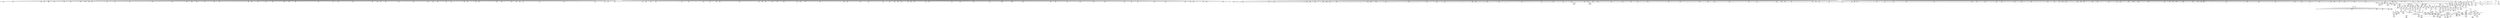 digraph {
	CE0x5a89810 [shape=record,shape=Mrecord,label="{CE0x5a89810|i64_1|*Constant*|*SummSource*}"]
	CE0x5b2fad0 [shape=record,shape=Mrecord,label="{CE0x5b2fad0|1216:_i8*,_:_CRE_1176,1184_|*MultipleSource*|security/selinux/hooks.c,4261|Function::selinux_socket_unix_stream_connect&Arg::other::}"]
	CE0x5abdf80 [shape=record,shape=Mrecord,label="{CE0x5abdf80|1216:_i8*,_:_CRE_540,541_}"]
	CE0x5b8d330 [shape=record,shape=Mrecord,label="{CE0x5b8d330|selinux_socket_unix_stream_connect:tmp28|security/selinux/hooks.c,4282}"]
	CE0x5a96af0 [shape=record,shape=Mrecord,label="{CE0x5a96af0|1216:_i8*,_:_CRE_166,167_}"]
	CE0x5b7eb30 [shape=record,shape=Mrecord,label="{CE0x5b7eb30|selinux_socket_unix_stream_connect:peer_sid|security/selinux/hooks.c,4278|*SummSource*}"]
	CE0x5b13460 [shape=record,shape=Mrecord,label="{CE0x5b13460|1216:_i8*,_:_CRE_6,7_}"]
	CE0x5adefd0 [shape=record,shape=Mrecord,label="{CE0x5adefd0|1216:_i8*,_:_CRE_1016,1024_|*MultipleSource*|security/selinux/hooks.c,4260|Function::selinux_socket_unix_stream_connect&Arg::sock::}"]
	CE0x5b266a0 [shape=record,shape=Mrecord,label="{CE0x5b266a0|1216:_i8*,_:_CRE_820,821_}"]
	CE0x5b057d0 [shape=record,shape=Mrecord,label="{CE0x5b057d0|1216:_i8*,_:_CRE_280,288_|*MultipleSource*|security/selinux/hooks.c,4261|Function::selinux_socket_unix_stream_connect&Arg::other::}"]
	CE0x5b24ed0 [shape=record,shape=Mrecord,label="{CE0x5b24ed0|1216:_i8*,_:_CRE_772,776_|*MultipleSource*|security/selinux/hooks.c,4261|Function::selinux_socket_unix_stream_connect&Arg::other::}"]
	"CONST[source:0(mediator),value:2(dynamic)][purpose:{subject}]"
	CE0x5ae17a0 [shape=record,shape=Mrecord,label="{CE0x5ae17a0|1216:_i8*,_:_CRE_1159,1160_}"]
	CE0x5b1a960 [shape=record,shape=Mrecord,label="{CE0x5b1a960|1216:_i8*,_:_CRE_134,135_}"]
	CE0x5a8ad40 [shape=record,shape=Mrecord,label="{CE0x5a8ad40|selinux_socket_unix_stream_connect:tmp1|*SummSource*}"]
	CE0x5b098e0 [shape=record,shape=Mrecord,label="{CE0x5b098e0|1216:_i8*,_:_CRE_397,398_}"]
	CE0x5b21360 [shape=record,shape=Mrecord,label="{CE0x5b21360|1216:_i8*,_:_CRE_681,682_}"]
	CE0x5b05e00 [shape=record,shape=Mrecord,label="{CE0x5b05e00|1216:_i8*,_:_CRE_312,316_|*MultipleSource*|security/selinux/hooks.c,4261|Function::selinux_socket_unix_stream_connect&Arg::other::}"]
	CE0x5a8b420 [shape=record,shape=Mrecord,label="{CE0x5a8b420|selinux_socket_unix_stream_connect:if.then13}"]
	CE0x5adabd0 [shape=record,shape=Mrecord,label="{CE0x5adabd0|1216:_i8*,_:_CRE_853,854_}"]
	CE0x5a9ec70 [shape=record,shape=Mrecord,label="{CE0x5a9ec70|1216:_i8*,_:_CRE_104,108_|*MultipleSource*|security/selinux/hooks.c,4260|Function::selinux_socket_unix_stream_connect&Arg::sock::}"]
	CE0x5ac2480 [shape=record,shape=Mrecord,label="{CE0x5ac2480|1216:_i8*,_:_CRE_59,60_}"]
	CE0x5b1ada0 [shape=record,shape=Mrecord,label="{CE0x5b1ada0|1216:_i8*,_:_CRE_138,139_}"]
	CE0x5b05ff0 [shape=record,shape=Mrecord,label="{CE0x5b05ff0|1216:_i8*,_:_CRE_320,328_|*MultipleSource*|security/selinux/hooks.c,4261|Function::selinux_socket_unix_stream_connect&Arg::other::}"]
	CE0x5b31a00 [shape=record,shape=Mrecord,label="{CE0x5b31a00|1216:_i8*,_:_CRE_1280,1288_|*MultipleSource*|security/selinux/hooks.c,4261|Function::selinux_socket_unix_stream_connect&Arg::other::}"]
	CE0x5a957f0 [shape=record,shape=Mrecord,label="{CE0x5a957f0|1216:_i8*,_:_CRE_242,243_}"]
	CE0x5b6f780 [shape=record,shape=Mrecord,label="{CE0x5b6f780|selinux_socket_unix_stream_connect:tmp11|security/selinux/hooks.c,4271|*SummSink*}"]
	CE0x5b28df0 [shape=record,shape=Mrecord,label="{CE0x5b28df0|1216:_i8*,_:_CRE_857,858_}"]
	CE0x5b1cb30 [shape=record,shape=Mrecord,label="{CE0x5b1cb30|1216:_i8*,_:_CRE_584,585_}"]
	CE0x5b29de0 [shape=record,shape=Mrecord,label="{CE0x5b29de0|1216:_i8*,_:_CRE_872,873_}"]
	CE0x5ad6b20 [shape=record,shape=Mrecord,label="{CE0x5ad6b20|1216:_i8*,_:_CRE_760,764_|*MultipleSource*|security/selinux/hooks.c,4260|Function::selinux_socket_unix_stream_connect&Arg::sock::}"]
	CE0x5ae14d0 [shape=record,shape=Mrecord,label="{CE0x5ae14d0|1216:_i8*,_:_CRE_1156,1157_}"]
	CE0x5b034c0 [shape=record,shape=Mrecord,label="{CE0x5b034c0|1216:_i8*,_:_CRE_233,234_}"]
	CE0x5a8fab0 [shape=record,shape=Mrecord,label="{CE0x5a8fab0|1216:_i8*,_:_CRE_391,392_}"]
	CE0x5b083a0 [shape=record,shape=Mrecord,label="{CE0x5b083a0|1216:_i8*,_:_CRE_377,378_}"]
	CE0x5b82960 [shape=record,shape=Mrecord,label="{CE0x5b82960|selinux_socket_unix_stream_connect:tmp7|security/selinux/hooks.c,4262|*SummSource*}"]
	CE0x5b7b300 [shape=record,shape=Mrecord,label="{CE0x5b7b300|8:_%struct.sock*,_:_SCME_49,50_}"]
	CE0x5b7b1d0 [shape=record,shape=Mrecord,label="{CE0x5b7b1d0|8:_%struct.sock*,_:_SCME_48,49_}"]
	CE0x5abcc60 [shape=record,shape=Mrecord,label="{CE0x5abcc60|1216:_i8*,_:_CRE_712,713_}"]
	CE0x5ad4a10 [shape=record,shape=Mrecord,label="{CE0x5ad4a10|1216:_i8*,_:_CRE_553,554_}"]
	CE0x5b21690 [shape=record,shape=Mrecord,label="{CE0x5b21690|1216:_i8*,_:_CRE_684,685_}"]
	CE0x5a8d8e0 [shape=record,shape=Mrecord,label="{CE0x5a8d8e0|1216:_i8*,_:_CRE_137,138_}"]
	CE0x5abfbd0 [shape=record,shape=Mrecord,label="{CE0x5abfbd0|1216:_i8*,_:_CRE_567,568_}"]
	CE0x5b64a90 [shape=record,shape=Mrecord,label="{CE0x5b64a90|selinux_socket_unix_stream_connect:tmp6|*LoadInst*|security/selinux/hooks.c,4262}"]
	CE0x5b073b0 [shape=record,shape=Mrecord,label="{CE0x5b073b0|1216:_i8*,_:_CRE_362,363_}"]
	CE0x5aa9d10 [shape=record,shape=Mrecord,label="{CE0x5aa9d10|1216:_i8*,_:_CRE_223,224_}"]
	CE0x5ad35d0 [shape=record,shape=Mrecord,label="{CE0x5ad35d0|1216:_i8*,_:_CRE_696,697_}"]
	CE0x5aad6d0 [shape=record,shape=Mrecord,label="{CE0x5aad6d0|selinux_socket_unix_stream_connect:tmp16|security/selinux/hooks.c,4274}"]
	CE0x5b65e00 [shape=record,shape=Mrecord,label="{CE0x5b65e00|selinux_socket_unix_stream_connect:tmp18|security/selinux/hooks.c,4275|*SummSink*}"]
	CE0x5acd720 [shape=record,shape=Mrecord,label="{CE0x5acd720|1216:_i8*,_:_CRE_575,576_}"]
	CE0x5a980d0 [shape=record,shape=Mrecord,label="{CE0x5a980d0|selinux_socket_unix_stream_connect:newsk|Function::selinux_socket_unix_stream_connect&Arg::newsk::|*SummSink*}"]
	CE0x5b08d30 [shape=record,shape=Mrecord,label="{CE0x5b08d30|1216:_i8*,_:_CRE_386,387_}"]
	CE0x5b14180 [shape=record,shape=Mrecord,label="{CE0x5b14180|1216:_i8*,_:_CRE_24,25_}"]
	CE0x5b09b00 [shape=record,shape=Mrecord,label="{CE0x5b09b00|1216:_i8*,_:_CRE_399,400_}"]
	CE0x5aa1510 [shape=record,shape=Mrecord,label="{CE0x5aa1510|1216:_i8*,_:_CRE_464,468_|*MultipleSource*|security/selinux/hooks.c,4260|Function::selinux_socket_unix_stream_connect&Arg::sock::}"]
	CE0x5aff4a0 [shape=record,shape=Mrecord,label="{CE0x5aff4a0|1216:_i8*,_:_CRE_166,167_}"]
	CE0x5b03c30 [shape=record,shape=Mrecord,label="{CE0x5b03c30|1216:_i8*,_:_CRE_240,241_}"]
	CE0x5a81a50 [shape=record,shape=Mrecord,label="{CE0x5a81a50|selinux_socket_unix_stream_connect:if.end14|*SummSource*}"]
	CE0x5b73920 [shape=record,shape=Mrecord,label="{CE0x5b73920|selinux_socket_unix_stream_connect:retval.0|*SummSource*}"]
	CE0x5adb230 [shape=record,shape=Mrecord,label="{CE0x5adb230|1216:_i8*,_:_CRE_859,860_}"]
	CE0x5b66920 [shape=record,shape=Mrecord,label="{CE0x5b66920|selinux_socket_unix_stream_connect:sid7|security/selinux/hooks.c,4278}"]
	CE0x5b88bf0 [shape=record,shape=Mrecord,label="{CE0x5b88bf0|selinux_socket_unix_stream_connect:call11|security/selinux/hooks.c,4279|*SummSource*}"]
	CE0x5b23670 [shape=record,shape=Mrecord,label="{CE0x5b23670|1216:_i8*,_:_CRE_714,715_}"]
	CE0x5b8d630 [shape=record,shape=Mrecord,label="{CE0x5b8d630|selinux_socket_unix_stream_connect:tmp28|security/selinux/hooks.c,4282|*SummSink*}"]
	CE0x5386fe0 [shape=record,shape=Mrecord,label="{CE0x5386fe0|1216:_i8*,_:_CRE_7,8_}"]
	CE0x5b096c0 [shape=record,shape=Mrecord,label="{CE0x5b096c0|1216:_i8*,_:_CRE_395,396_}"]
	CE0x5a876d0 [shape=record,shape=Mrecord,label="{CE0x5a876d0|1216:_i8*,_:_CRE_192,193_}"]
	CE0x5a8ee90 [shape=record,shape=Mrecord,label="{CE0x5a8ee90|1216:_i8*,_:_CRE_77,78_}"]
	CE0x5a97e00 [shape=record,shape=Mrecord,label="{CE0x5a97e00|selinux_socket_unix_stream_connect:newsk|Function::selinux_socket_unix_stream_connect&Arg::newsk::|*SummSource*}"]
	CE0x5a9cb60 [shape=record,shape=Mrecord,label="{CE0x5a9cb60|_call_void_mcount()_#3}"]
	CE0x5b16ae0 [shape=record,shape=Mrecord,label="{CE0x5b16ae0|1216:_i8*,_:_CRE_74,75_}"]
	CE0x5aa8640 [shape=record,shape=Mrecord,label="{CE0x5aa8640|1216:_i8*,_:_CRE_259,260_}"]
	CE0x5a9ae70 [shape=record,shape=Mrecord,label="{CE0x5a9ae70|1216:_i8*,_:_CRE_424,428_|*MultipleSource*|security/selinux/hooks.c,4260|Function::selinux_socket_unix_stream_connect&Arg::sock::}"]
	CE0x5b037f0 [shape=record,shape=Mrecord,label="{CE0x5b037f0|1216:_i8*,_:_CRE_236,237_}"]
	CE0x5acf5f0 [shape=record,shape=Mrecord,label="{CE0x5acf5f0|1216:_i8*,_:_CRE_604,605_}"]
	CE0x5a95440 [shape=record,shape=Mrecord,label="{CE0x5a95440|1216:_i8*,_:_CRE_238,239_}"]
	CE0x5aa95e0 [shape=record,shape=Mrecord,label="{CE0x5aa95e0|1216:_i8*,_:_CRE_247,248_}"]
	CE0x5a93660 [shape=record,shape=Mrecord,label="{CE0x5a93660|1216:_i8*,_:_CRE_58,59_}"]
	CE0x5a9b3c0 [shape=record,shape=Mrecord,label="{CE0x5a9b3c0|1216:_i8*,_:_CRE_408,409_}"]
	CE0x5b812e0 [shape=record,shape=Mrecord,label="{CE0x5b812e0|selinux_socket_unix_stream_connect:tmp22|security/selinux/hooks.c,4279|*SummSource*}"]
	CE0x5b1e180 [shape=record,shape=Mrecord,label="{CE0x5b1e180|1216:_i8*,_:_CRE_605,606_}"]
	CE0x5ad1b40 [shape=record,shape=Mrecord,label="{CE0x5ad1b40|1216:_i8*,_:_CRE_671,672_}"]
	CE0x5b0d140 [shape=record,shape=Mrecord,label="{CE0x5b0d140|1216:_i8*,_:_CRE_512,520_|*MultipleSource*|security/selinux/hooks.c,4261|Function::selinux_socket_unix_stream_connect&Arg::other::}"]
	CE0x5a96950 [shape=record,shape=Mrecord,label="{CE0x5a96950|1216:_i8*,_:_CRE_164,165_}"]
	CE0x5ad1920 [shape=record,shape=Mrecord,label="{CE0x5ad1920|1216:_i8*,_:_CRE_669,670_}"]
	CE0x5ad3d50 [shape=record,shape=Mrecord,label="{CE0x5ad3d50|1216:_i8*,_:_CRE_541,542_}"]
	CE0x5b2f690 [shape=record,shape=Mrecord,label="{CE0x5b2f690|1216:_i8*,_:_CRE_1160,1162_|*MultipleSource*|security/selinux/hooks.c,4261|Function::selinux_socket_unix_stream_connect&Arg::other::}"]
	CE0x5b267b0 [shape=record,shape=Mrecord,label="{CE0x5b267b0|1216:_i8*,_:_CRE_821,822_}"]
	CE0x5b6f5c0 [shape=record,shape=Mrecord,label="{CE0x5b6f5c0|selinux_socket_unix_stream_connect:tmp11|security/selinux/hooks.c,4271|*SummSource*}"]
	CE0x5b06db0 [shape=record,shape=Mrecord,label="{CE0x5b06db0|1216:_i8*,_:_CRE_356,357_}"]
	CE0x5acda50 [shape=record,shape=Mrecord,label="{CE0x5acda50|1216:_i8*,_:_CRE_578,579_}"]
	CE0x5b17360 [shape=record,shape=Mrecord,label="{CE0x5b17360|1216:_i8*,_:_CRE_82,83_}"]
	CE0x5b806d0 [shape=record,shape=Mrecord,label="{CE0x5b806d0|selinux_socket_unix_stream_connect:tmp21|security/selinux/hooks.c,4279|*SummSink*}"]
	CE0x5b28350 [shape=record,shape=Mrecord,label="{CE0x5b28350|1216:_i8*,_:_CRE_847,848_}"]
	CE0x5b077f0 [shape=record,shape=Mrecord,label="{CE0x5b077f0|1216:_i8*,_:_CRE_366,367_}"]
	CE0x5b061e0 [shape=record,shape=Mrecord,label="{CE0x5b061e0|1216:_i8*,_:_CRE_328,336_|*MultipleSource*|security/selinux/hooks.c,4261|Function::selinux_socket_unix_stream_connect&Arg::other::}"]
	CE0x5abebe0 [shape=record,shape=Mrecord,label="{CE0x5abebe0|1216:_i8*,_:_CRE_552,553_}"]
	CE0x5b1d900 [shape=record,shape=Mrecord,label="{CE0x5b1d900|1216:_i8*,_:_CRE_597,598_}"]
	CE0x5b07190 [shape=record,shape=Mrecord,label="{CE0x5b07190|1216:_i8*,_:_CRE_360,361_}"]
	CE0x5b19630 [shape=record,shape=Mrecord,label="{CE0x5b19630|1216:_i8*,_:_CRE_115,116_}"]
	CE0x5add0d0 [shape=record,shape=Mrecord,label="{CE0x5add0d0|1216:_i8*,_:_CRE_904,912_|*MultipleSource*|security/selinux/hooks.c,4260|Function::selinux_socket_unix_stream_connect&Arg::sock::}"]
	CE0x5ad8e10 [shape=record,shape=Mrecord,label="{CE0x5ad8e10|1216:_i8*,_:_CRE_825,826_}"]
	CE0x5adff50 [shape=record,shape=Mrecord,label="{CE0x5adff50|1216:_i8*,_:_CRE_1076,1080_|*MultipleSource*|security/selinux/hooks.c,4260|Function::selinux_socket_unix_stream_connect&Arg::sock::}"]
	CE0x5b4fc70 [shape=record,shape=Mrecord,label="{CE0x5b4fc70|selinux_socket_unix_stream_connect:newsk|Function::selinux_socket_unix_stream_connect&Arg::newsk::}"]
	CE0x5aa0c60 [shape=record,shape=Mrecord,label="{CE0x5aa0c60|1216:_i8*,_:_CRE_428,432_|*MultipleSource*|security/selinux/hooks.c,4260|Function::selinux_socket_unix_stream_connect&Arg::sock::}"]
	CE0x5ad1e70 [shape=record,shape=Mrecord,label="{CE0x5ad1e70|1216:_i8*,_:_CRE_674,675_}"]
	CE0x5afe070 [shape=record,shape=Mrecord,label="{CE0x5afe070|1216:_i8*,_:_CRE_147,148_}"]
	CE0x5aa5d40 [shape=record,shape=Mrecord,label="{CE0x5aa5d40|1216:_i8*,_:_CRE_217,218_}"]
	CE0x5a8fbc0 [shape=record,shape=Mrecord,label="{CE0x5a8fbc0|1216:_i8*,_:_CRE_392,393_}"]
	CE0x5b1a740 [shape=record,shape=Mrecord,label="{CE0x5b1a740|1216:_i8*,_:_CRE_132,133_}"]
	CE0x554e4e0 [shape=record,shape=Mrecord,label="{CE0x554e4e0|1216:_i8*,_:_CRE_119,120_}"]
	CE0x5acfc50 [shape=record,shape=Mrecord,label="{CE0x5acfc50|1216:_i8*,_:_CRE_616,620_|*MultipleSource*|security/selinux/hooks.c,4260|Function::selinux_socket_unix_stream_connect&Arg::sock::}"]
	CE0x5b1aeb0 [shape=record,shape=Mrecord,label="{CE0x5b1aeb0|1216:_i8*,_:_CRE_139,140_}"]
	CE0x5add890 [shape=record,shape=Mrecord,label="{CE0x5add890|1216:_i8*,_:_CRE_944,948_|*MultipleSource*|security/selinux/hooks.c,4260|Function::selinux_socket_unix_stream_connect&Arg::sock::}"]
	CE0x5ad9470 [shape=record,shape=Mrecord,label="{CE0x5ad9470|1216:_i8*,_:_CRE_831,832_}"]
	CE0x5b11720 [shape=record,shape=Mrecord,label="{CE0x5b11720|1216:_i8*,_:_CRE_536,537_}"]
	CE0x5ad53a0 [shape=record,shape=Mrecord,label="{CE0x5ad53a0|1216:_i8*,_:_CRE_562,563_}"]
	CE0x5a90cf0 [shape=record,shape=Mrecord,label="{CE0x5a90cf0|1216:_i8*,_:_CRE_414,415_}"]
	CE0x5b7b690 [shape=record,shape=Mrecord,label="{CE0x5b7b690|8:_%struct.sock*,_:_SCME_52,53_}"]
	CE0x5b9da40 [shape=record,shape=Mrecord,label="{CE0x5b9da40|_ret_i32_%retval.0,_!dbg_!27762|security/selinux/hooks.c,4288}"]
	CE0x5ad3bf0 [shape=record,shape=Mrecord,label="{CE0x5ad3bf0|1216:_i8*,_:_CRE_539,540_}"]
	CE0x5ad5c40 [shape=record,shape=Mrecord,label="{CE0x5ad5c40|1216:_i8*,_:_CRE_717,718_}"]
	CE0x5ad9140 [shape=record,shape=Mrecord,label="{CE0x5ad9140|1216:_i8*,_:_CRE_828,829_}"]
	CE0x5a96100 [shape=record,shape=Mrecord,label="{CE0x5a96100|1216:_i8*,_:_CRE_206,207_}"]
	CE0x5b1fc00 [shape=record,shape=Mrecord,label="{CE0x5b1fc00|1216:_i8*,_:_CRE_659,660_}"]
	CE0x5b04070 [shape=record,shape=Mrecord,label="{CE0x5b04070|1216:_i8*,_:_CRE_244,245_}"]
	CE0x5b085c0 [shape=record,shape=Mrecord,label="{CE0x5b085c0|1216:_i8*,_:_CRE_379,380_}"]
	CE0x5b1cf70 [shape=record,shape=Mrecord,label="{CE0x5b1cf70|1216:_i8*,_:_CRE_588,589_}"]
	CE0x5abf240 [shape=record,shape=Mrecord,label="{CE0x5abf240|1216:_i8*,_:_CRE_558,559_}"]
	CE0x5b29340 [shape=record,shape=Mrecord,label="{CE0x5b29340|1216:_i8*,_:_CRE_862,863_}"]
	CE0x5a8a7c0 [shape=record,shape=Mrecord,label="{CE0x5a8a7c0|selinux_socket_unix_stream_connect:tmp1|*SummSink*}"]
	CE0x5b25690 [shape=record,shape=Mrecord,label="{CE0x5b25690|1216:_i8*,_:_CRE_800,804_|*MultipleSource*|security/selinux/hooks.c,4261|Function::selinux_socket_unix_stream_connect&Arg::other::}"]
	CE0x5b28460 [shape=record,shape=Mrecord,label="{CE0x5b28460|1216:_i8*,_:_CRE_848,849_}"]
	CE0x5b2cfa0 [shape=record,shape=Mrecord,label="{CE0x5b2cfa0|1216:_i8*,_:_CRE_1024,1032_|*MultipleSource*|security/selinux/hooks.c,4261|Function::selinux_socket_unix_stream_connect&Arg::other::}"]
	CE0x5aaecd0 [shape=record,shape=Mrecord,label="{CE0x5aaecd0|1216:_i8*,_:_CRE_232,233_}"]
	CE0x5b15e20 [shape=record,shape=Mrecord,label="{CE0x5b15e20|1216:_i8*,_:_CRE_62,63_}"]
	CE0x5b0a380 [shape=record,shape=Mrecord,label="{CE0x5b0a380|1216:_i8*,_:_CRE_407,408_}"]
	CE0x5ace600 [shape=record,shape=Mrecord,label="{CE0x5ace600|1216:_i8*,_:_CRE_589,590_}"]
	CE0x5b22df0 [shape=record,shape=Mrecord,label="{CE0x5b22df0|1216:_i8*,_:_CRE_706,707_}"]
	CE0x5b70aa0 [shape=record,shape=Mrecord,label="{CE0x5b70aa0|16:_i32,_24:_i16,_:_CRE_24,26_|*MultipleSource*|*LoadInst*|security/selinux/hooks.c,4261|security/selinux/hooks.c,4261|security/selinux/hooks.c,4271}"]
	CE0x5b25f30 [shape=record,shape=Mrecord,label="{CE0x5b25f30|1216:_i8*,_:_CRE_813,814_}"]
	CE0x5ad76c0 [shape=record,shape=Mrecord,label="{CE0x5ad76c0|1216:_i8*,_:_CRE_792,800_|*MultipleSource*|security/selinux/hooks.c,4260|Function::selinux_socket_unix_stream_connect&Arg::sock::}"]
	CE0x5b2f090 [shape=record,shape=Mrecord,label="{CE0x5b2f090|1216:_i8*,_:_CRE_1154,1155_}"]
	CE0x5b07d40 [shape=record,shape=Mrecord,label="{CE0x5b07d40|1216:_i8*,_:_CRE_371,372_}"]
	CE0x5abe9c0 [shape=record,shape=Mrecord,label="{CE0x5abe9c0|1216:_i8*,_:_CRE_550,551_}"]
	CE0x5b28bd0 [shape=record,shape=Mrecord,label="{CE0x5b28bd0|1216:_i8*,_:_CRE_855,856_}"]
	CE0x5b04a00 [shape=record,shape=Mrecord,label="{CE0x5b04a00|1216:_i8*,_:_CRE_253,254_}"]
	CE0x5b89560 [shape=record,shape=Mrecord,label="{CE0x5b89560|selinux_socket_unix_stream_connect:tobool12|security/selinux/hooks.c,4281|*SummSource*}"]
	CE0x5b13100 [shape=record,shape=Mrecord,label="{CE0x5b13100|1216:_i8*,_:_CRE_143,144_}"]
	CE0x554e2c0 [shape=record,shape=Mrecord,label="{CE0x554e2c0|1216:_i8*,_:_CRE_116,117_}"]
	CE0x5b88b80 [shape=record,shape=Mrecord,label="{CE0x5b88b80|selinux_socket_unix_stream_connect:call11|security/selinux/hooks.c,4279}"]
	CE0x5a91020 [shape=record,shape=Mrecord,label="{CE0x5a91020|1216:_i8*,_:_CRE_417,418_}"]
	CE0x5a8f560 [shape=record,shape=Mrecord,label="{CE0x5a8f560|1216:_i8*,_:_CRE_386,387_}"]
	CE0x5ae1cf0 [shape=record,shape=Mrecord,label="{CE0x5ae1cf0|1216:_i8*,_:_CRE_1176,1184_|*MultipleSource*|security/selinux/hooks.c,4260|Function::selinux_socket_unix_stream_connect&Arg::sock::}"]
	CE0x5b76fc0 [shape=record,shape=Mrecord,label="{CE0x5b76fc0|avc_has_perm:requested|Function::avc_has_perm&Arg::requested::|*SummSink*}"]
	CE0x5b178b0 [shape=record,shape=Mrecord,label="{CE0x5b178b0|1216:_i8*,_:_CRE_87,88_}"]
	CE0x5b47720 [shape=record,shape=Mrecord,label="{CE0x5b47720|i8_2|*Constant*|*SummSource*}"]
	CE0x5ad8370 [shape=record,shape=Mrecord,label="{CE0x5ad8370|1216:_i8*,_:_CRE_815,816_}"]
	CE0x5afe290 [shape=record,shape=Mrecord,label="{CE0x5afe290|1216:_i8*,_:_CRE_149,150_}"]
	CE0x5a92ce0 [shape=record,shape=Mrecord,label="{CE0x5a92ce0|1216:_i8*,_:_CRE_352,353_}"]
	CE0x5aa93c0 [shape=record,shape=Mrecord,label="{CE0x5aa93c0|1216:_i8*,_:_CRE_245,246_}"]
	CE0x5b71960 [shape=record,shape=Mrecord,label="{CE0x5b71960|selinux_socket_unix_stream_connect:tmp31|security/selinux/hooks.c,4285|*SummSource*}"]
	CE0x5ad8d00 [shape=record,shape=Mrecord,label="{CE0x5ad8d00|1216:_i8*,_:_CRE_824,825_}"]
	CE0x5ac6da0 [shape=record,shape=Mrecord,label="{CE0x5ac6da0|1216:_i8*,_:_CRE_20,24_|*MultipleSource*|security/selinux/hooks.c,4260|Function::selinux_socket_unix_stream_connect&Arg::sock::}"]
	CE0x5ad1a30 [shape=record,shape=Mrecord,label="{CE0x5ad1a30|1216:_i8*,_:_CRE_670,671_}"]
	CE0x5b076e0 [shape=record,shape=Mrecord,label="{CE0x5b076e0|1216:_i8*,_:_CRE_365,366_}"]
	CE0x5a930e0 [shape=record,shape=Mrecord,label="{CE0x5a930e0|1216:_i8*,_:_CRE_356,357_}"]
	CE0x5b13200 [shape=record,shape=Mrecord,label="{CE0x5b13200|1216:_i8*,_:_CRE_3,4_}"]
	CE0x5afe6d0 [shape=record,shape=Mrecord,label="{CE0x5afe6d0|1216:_i8*,_:_CRE_153,154_}"]
	CE0x5ad9030 [shape=record,shape=Mrecord,label="{CE0x5ad9030|1216:_i8*,_:_CRE_827,828_}"]
	CE0x5b02910 [shape=record,shape=Mrecord,label="{CE0x5b02910|1216:_i8*,_:_CRE_222,223_}"]
	CE0x5b299a0 [shape=record,shape=Mrecord,label="{CE0x5b299a0|1216:_i8*,_:_CRE_868,869_}"]
	CE0x5ad2f70 [shape=record,shape=Mrecord,label="{CE0x5ad2f70|1216:_i8*,_:_CRE_690,691_}"]
	CE0x5b64fa0 [shape=record,shape=Mrecord,label="{CE0x5b64fa0|selinux_socket_unix_stream_connect:tmp17|security/selinux/hooks.c,4274|*SummSink*}"]
	CE0x5b88ed0 [shape=record,shape=Mrecord,label="{CE0x5b88ed0|GLOBAL:security_sid_mls_copy|*Constant*}"]
	CE0x5b09170 [shape=record,shape=Mrecord,label="{CE0x5b09170|1216:_i8*,_:_CRE_390,391_}"]
	CE0x5afe8f0 [shape=record,shape=Mrecord,label="{CE0x5afe8f0|1216:_i8*,_:_CRE_155,156_}"]
	CE0x5ad06c0 [shape=record,shape=Mrecord,label="{CE0x5ad06c0|1216:_i8*,_:_CRE_651,652_}"]
	CE0x5ac0120 [shape=record,shape=Mrecord,label="{CE0x5ac0120|1216:_i8*,_:_CRE_572,573_}"]
	CE0x5b0bbf0 [shape=record,shape=Mrecord,label="{CE0x5b0bbf0|1216:_i8*,_:_CRE_448,452_|*MultipleSource*|security/selinux/hooks.c,4261|Function::selinux_socket_unix_stream_connect&Arg::other::}"]
	CE0x5aa9910 [shape=record,shape=Mrecord,label="{CE0x5aa9910|1216:_i8*,_:_CRE_250,251_}"]
	CE0x5a9a750 [shape=record,shape=Mrecord,label="{CE0x5a9a750|8:_%struct.sock*,_:_SCME_16,18_|*MultipleSource*|security/selinux/hooks.c,4264|security/selinux/hooks.c, 4264|security/selinux/hooks.c,4264}"]
	CE0x5a9e5f0 [shape=record,shape=Mrecord,label="{CE0x5a9e5f0|1216:_i8*,_:_CRE_130,131_}"]
	CE0x5b1e4b0 [shape=record,shape=Mrecord,label="{CE0x5b1e4b0|1216:_i8*,_:_CRE_608,612_|*MultipleSource*|security/selinux/hooks.c,4261|Function::selinux_socket_unix_stream_connect&Arg::other::}"]
	CE0x7a099a0 [shape=record,shape=Mrecord,label="{CE0x7a099a0|i32_0|*Constant*|*SummSource*}"]
	CE0x5b71620 [shape=record,shape=Mrecord,label="{CE0x5b71620|i32_4|*Constant*|*SummSink*}"]
	CE0x5a808b0 [shape=record,shape=Mrecord,label="{CE0x5a808b0|1216:_i8*,_:_CRE_256,257_}"]
	CE0x5abc1c0 [shape=record,shape=Mrecord,label="{CE0x5abc1c0|1216:_i8*,_:_CRE_702,703_}"]
	CE0x5b7b430 [shape=record,shape=Mrecord,label="{CE0x5b7b430|8:_%struct.sock*,_:_SCME_50,51_}"]
	CE0x5a8f9a0 [shape=record,shape=Mrecord,label="{CE0x5a8f9a0|1216:_i8*,_:_CRE_390,391_}"]
	CE0x5ae2ab0 [shape=record,shape=Mrecord,label="{CE0x5ae2ab0|1216:_i8*,_:_CRE_1216,1224_|*MultipleSource*|security/selinux/hooks.c,4260|Function::selinux_socket_unix_stream_connect&Arg::sock::}"]
	CE0x5a92f30 [shape=record,shape=Mrecord,label="{CE0x5a92f30|1216:_i8*,_:_CRE_354,355_}"]
	CE0x5b8da40 [shape=record,shape=Mrecord,label="{CE0x5b8da40|i64*_getelementptr_inbounds_(_9_x_i64_,_9_x_i64_*___llvm_gcov_ctr339,_i64_0,_i64_7)|*Constant*|*SummSource*}"]
	CE0x5b067b0 [shape=record,shape=Mrecord,label="{CE0x5b067b0|1216:_i8*,_:_CRE_352,353_}"]
	CE0x5b31bf0 [shape=record,shape=Mrecord,label="{CE0x5b31bf0|selinux_socket_unix_stream_connect:tmp4|*LoadInst*|security/selinux/hooks.c,4261}"]
	CE0x5adace0 [shape=record,shape=Mrecord,label="{CE0x5adace0|1216:_i8*,_:_CRE_854,855_}"]
	CE0x5ad8bf0 [shape=record,shape=Mrecord,label="{CE0x5ad8bf0|1216:_i8*,_:_CRE_823,824_}"]
	CE0x5b306a0 [shape=record,shape=Mrecord,label="{CE0x5b306a0|1216:_i8*,_:_CRE_1212,1216_|*MultipleSource*|security/selinux/hooks.c,4261|Function::selinux_socket_unix_stream_connect&Arg::other::}"]
	CE0x5a91570 [shape=record,shape=Mrecord,label="{CE0x5a91570|1216:_i8*,_:_CRE_422,423_}"]
	CE0x5b74670 [shape=record,shape=Mrecord,label="{CE0x5b74670|selinux_socket_unix_stream_connect:call|security/selinux/hooks.c,4271|*SummSink*}"]
	CE0x5b66210 [shape=record,shape=Mrecord,label="{CE0x5b66210|selinux_socket_unix_stream_connect:tmp19|security/selinux/hooks.c,4275}"]
	CE0x5ad6080 [shape=record,shape=Mrecord,label="{CE0x5ad6080|1216:_i8*,_:_CRE_724,728_|*MultipleSource*|security/selinux/hooks.c,4260|Function::selinux_socket_unix_stream_connect&Arg::sock::}"]
	CE0x5adccc0 [shape=record,shape=Mrecord,label="{CE0x5adccc0|1216:_i8*,_:_CRE_896,900_|*MultipleSource*|security/selinux/hooks.c,4260|Function::selinux_socket_unix_stream_connect&Arg::sock::}"]
	CE0x5abf570 [shape=record,shape=Mrecord,label="{CE0x5abf570|1216:_i8*,_:_CRE_561,562_}"]
	CE0x5b26d00 [shape=record,shape=Mrecord,label="{CE0x5b26d00|1216:_i8*,_:_CRE_826,827_}"]
	CE0x5b0ef60 [shape=record,shape=Mrecord,label="{CE0x5b0ef60|16:_i32,_20:_i32,_:_CMRE_0,4_|*MultipleSource*|security/selinux/hooks.c,4260|*LoadInst*|security/selinux/hooks.c,4260|security/selinux/hooks.c,4271}"]
	CE0x5b4fac0 [shape=record,shape=Mrecord,label="{CE0x5b4fac0|selinux_socket_unix_stream_connect:tmp5|security/selinux/hooks.c,4261|*SummSource*}"]
	CE0x5b28ac0 [shape=record,shape=Mrecord,label="{CE0x5b28ac0|1216:_i8*,_:_CRE_854,855_}"]
	CE0x5b19db0 [shape=record,shape=Mrecord,label="{CE0x5b19db0|1216:_i8*,_:_CRE_123,124_}"]
	CE0x5ad25e0 [shape=record,shape=Mrecord,label="{CE0x5ad25e0|1216:_i8*,_:_CRE_681,682_}"]
	CE0x5b250c0 [shape=record,shape=Mrecord,label="{CE0x5b250c0|1216:_i8*,_:_CRE_776,784_|*MultipleSource*|security/selinux/hooks.c,4261|Function::selinux_socket_unix_stream_connect&Arg::other::}"]
	CE0x5a9c810 [shape=record,shape=Mrecord,label="{CE0x5a9c810|1216:_i8*,_:_CRE_33,34_}"]
	CE0x5b24710 [shape=record,shape=Mrecord,label="{CE0x5b24710|1216:_i8*,_:_CRE_752,760_|*MultipleSource*|security/selinux/hooks.c,4261|Function::selinux_socket_unix_stream_connect&Arg::other::}"]
	CE0x5b8d470 [shape=record,shape=Mrecord,label="{CE0x5b8d470|selinux_socket_unix_stream_connect:tmp28|security/selinux/hooks.c,4282|*SummSource*}"]
	CE0x5b2f8b0 [shape=record,shape=Mrecord,label="{CE0x5b2f8b0|1216:_i8*,_:_CRE_1168,1176_|*MultipleSource*|security/selinux/hooks.c,4261|Function::selinux_socket_unix_stream_connect&Arg::other::}"]
	CE0x5b73a20 [shape=record,shape=Mrecord,label="{CE0x5b73a20|selinux_socket_unix_stream_connect:retval.0|*SummSink*}"]
	CE0x5b075d0 [shape=record,shape=Mrecord,label="{CE0x5b075d0|1216:_i8*,_:_CRE_364,365_}"]
	CE0x5b15c60 [shape=record,shape=Mrecord,label="{CE0x5b15c60|1216:_i8*,_:_CRE_60,61_}"]
	CE0x5b2a660 [shape=record,shape=Mrecord,label="{CE0x5b2a660|1216:_i8*,_:_CRE_880,888_|*MultipleSource*|security/selinux/hooks.c,4261|Function::selinux_socket_unix_stream_connect&Arg::other::}"]
	CE0x5ae0900 [shape=record,shape=Mrecord,label="{CE0x5ae0900|1216:_i8*,_:_CRE_1128,1136_|*MultipleSource*|security/selinux/hooks.c,4260|Function::selinux_socket_unix_stream_connect&Arg::sock::}"]
	CE0x5ad0c60 [shape=record,shape=Mrecord,label="{CE0x5ad0c60|1216:_i8*,_:_CRE_657,658_}"]
	CE0x5a90060 [shape=record,shape=Mrecord,label="{CE0x5a90060|1216:_i8*,_:_CRE_361,362_}"]
	CE0x5a927d0 [shape=record,shape=Mrecord,label="{CE0x5a927d0|1216:_i8*,_:_CRE_37,38_}"]
	CE0x5b183f0 [shape=record,shape=Mrecord,label="{CE0x5b183f0|1216:_i8*,_:_CRE_96,97_}"]
	CE0x5acde90 [shape=record,shape=Mrecord,label="{CE0x5acde90|1216:_i8*,_:_CRE_582,583_}"]
	CE0x5b7d250 [shape=record,shape=Mrecord,label="{CE0x5b7d250|selinux_socket_unix_stream_connect:type|security/selinux/hooks.c,4267}"]
	CE0x5b20e10 [shape=record,shape=Mrecord,label="{CE0x5b20e10|1216:_i8*,_:_CRE_676,677_}"]
	CE0x5b25c60 [shape=record,shape=Mrecord,label="{CE0x5b25c60|1216:_i8*,_:_CRE_810,811_}"]
	CE0x5b9d760 [shape=record,shape=Mrecord,label="{CE0x5b9d760|selinux_socket_unix_stream_connect:tmp34|security/selinux/hooks.c,4288|*SummSource*}"]
	CE0x5b73ed0 [shape=record,shape=Mrecord,label="{CE0x5b73ed0|selinux_socket_unix_stream_connect:tmp13|security/selinux/hooks.c,4272|*SummSink*}"]
	CE0x5ad3e60 [shape=record,shape=Mrecord,label="{CE0x5ad3e60|1216:_i8*,_:_CRE_542,543_}"]
	CE0x5ae0330 [shape=record,shape=Mrecord,label="{CE0x5ae0330|1216:_i8*,_:_CRE_1088,1104_|*MultipleSource*|security/selinux/hooks.c,4260|Function::selinux_socket_unix_stream_connect&Arg::sock::}"]
	CE0x5aab960 [shape=record,shape=Mrecord,label="{CE0x5aab960|1216:_i8*,_:_CRE_75,76_}"]
	CE0x5b1dc30 [shape=record,shape=Mrecord,label="{CE0x5b1dc30|1216:_i8*,_:_CRE_600,601_}"]
	CE0x5abf350 [shape=record,shape=Mrecord,label="{CE0x5abf350|1216:_i8*,_:_CRE_559,560_}"]
	CE0x5b04c20 [shape=record,shape=Mrecord,label="{CE0x5b04c20|1216:_i8*,_:_CRE_255,256_}"]
	CE0x5b0a9e0 [shape=record,shape=Mrecord,label="{CE0x5b0a9e0|1216:_i8*,_:_CRE_413,414_}"]
	CE0x5b20370 [shape=record,shape=Mrecord,label="{CE0x5b20370|1216:_i8*,_:_CRE_666,667_}"]
	CE0x5b29780 [shape=record,shape=Mrecord,label="{CE0x5b29780|1216:_i8*,_:_CRE_866,867_}"]
	CE0x5aa8b50 [shape=record,shape=Mrecord,label="{CE0x5aa8b50|1216:_i8*,_:_CRE_264,272_|*MultipleSource*|security/selinux/hooks.c,4260|Function::selinux_socket_unix_stream_connect&Arg::sock::}"]
	CE0x5b04290 [shape=record,shape=Mrecord,label="{CE0x5b04290|1216:_i8*,_:_CRE_246,247_}"]
	CE0x5b7a260 [shape=record,shape=Mrecord,label="{CE0x5b7a260|8:_%struct.sock*,_:_SCME_35,36_}"]
	CE0x5b78230 [shape=record,shape=Mrecord,label="{CE0x5b78230|selinux_socket_unix_stream_connect:tobool|security/selinux/hooks.c,4274}"]
	CE0x5b0b150 [shape=record,shape=Mrecord,label="{CE0x5b0b150|1216:_i8*,_:_CRE_420,421_}"]
	CE0x5ae1580 [shape=record,shape=Mrecord,label="{CE0x5ae1580|1216:_i8*,_:_CRE_1157,1158_}"]
	CE0x5b04f50 [shape=record,shape=Mrecord,label="{CE0x5b04f50|1216:_i8*,_:_CRE_258,259_}"]
	CE0x5b82e10 [shape=record,shape=Mrecord,label="{CE0x5b82e10|selinux_socket_unix_stream_connect:tmp8|security/selinux/hooks.c,4264|*SummSink*}"]
	CE0x5aa6cd0 [shape=record,shape=Mrecord,label="{CE0x5aa6cd0|1216:_i8*,_:_CRE_402,403_}"]
	CE0x5b29230 [shape=record,shape=Mrecord,label="{CE0x5b29230|1216:_i8*,_:_CRE_861,862_}"]
	CE0x5abf130 [shape=record,shape=Mrecord,label="{CE0x5abf130|1216:_i8*,_:_CRE_557,558_}"]
	CE0x5a9caf0 [shape=record,shape=Mrecord,label="{CE0x5a9caf0|selinux_socket_unix_stream_connect:net|security/selinux/hooks.c, 4264|*SummSink*}"]
	CE0x5adb560 [shape=record,shape=Mrecord,label="{CE0x5adb560|1216:_i8*,_:_CRE_862,863_}"]
	CE0x5afe5c0 [shape=record,shape=Mrecord,label="{CE0x5afe5c0|1216:_i8*,_:_CRE_152,153_}"]
	CE0x5aa1680 [shape=record,shape=Mrecord,label="{CE0x5aa1680|1216:_i8*,_:_CRE_468,472_|*MultipleSource*|security/selinux/hooks.c,4260|Function::selinux_socket_unix_stream_connect&Arg::sock::}"]
	CE0x5b78b10 [shape=record,shape=Mrecord,label="{CE0x5b78b10|i64_0|*Constant*}"]
	CE0x5a96430 [shape=record,shape=Mrecord,label="{CE0x5a96430|1216:_i8*,_:_CRE_209,210_}"]
	CE0x5b22bd0 [shape=record,shape=Mrecord,label="{CE0x5b22bd0|1216:_i8*,_:_CRE_704,705_}"]
	CE0x63ac150 [shape=record,shape=Mrecord,label="{CE0x63ac150|selinux_socket_unix_stream_connect:sk_security|security/selinux/hooks.c,4260|*SummSink*}"]
	CE0x5b28ce0 [shape=record,shape=Mrecord,label="{CE0x5b28ce0|1216:_i8*,_:_CRE_856,857_}"]
	CE0x5afcf60 [shape=record,shape=Mrecord,label="{CE0x5afcf60|1216:_i8*,_:_CRE_1256,1264_|*MultipleSource*|security/selinux/hooks.c,4260|Function::selinux_socket_unix_stream_connect&Arg::sock::}"]
	CE0x5b23340 [shape=record,shape=Mrecord,label="{CE0x5b23340|1216:_i8*,_:_CRE_711,712_}"]
	CE0x5b0c1c0 [shape=record,shape=Mrecord,label="{CE0x5b0c1c0|1216:_i8*,_:_CRE_460,464_|*MultipleSource*|security/selinux/hooks.c,4261|Function::selinux_socket_unix_stream_connect&Arg::other::}"]
	CE0x5b47a10 [shape=record,shape=Mrecord,label="{CE0x5b47a10|selinux_socket_unix_stream_connect:u|security/selinux/hooks.c,4268}"]
	CE0x5b0bde0 [shape=record,shape=Mrecord,label="{CE0x5b0bde0|1216:_i8*,_:_CRE_452,456_|*MultipleSource*|security/selinux/hooks.c,4261|Function::selinux_socket_unix_stream_connect&Arg::other::}"]
	CE0x5b9c7f0 [shape=record,shape=Mrecord,label="{CE0x5b9c7f0|selinux_socket_unix_stream_connect:tmp32|security/selinux/hooks.c,4288|*SummSink*}"]
	CE0x5b269d0 [shape=record,shape=Mrecord,label="{CE0x5b269d0|1216:_i8*,_:_CRE_823,824_}"]
	CE0x5b30e60 [shape=record,shape=Mrecord,label="{CE0x5b30e60|1216:_i8*,_:_CRE_1232,1240_|*MultipleSource*|security/selinux/hooks.c,4261|Function::selinux_socket_unix_stream_connect&Arg::other::}"]
	CE0x5a9ed40 [shape=record,shape=Mrecord,label="{CE0x5a9ed40|1216:_i8*,_:_CRE_108,112_|*MultipleSource*|security/selinux/hooks.c,4260|Function::selinux_socket_unix_stream_connect&Arg::sock::}"]
	CE0x5b1f5a0 [shape=record,shape=Mrecord,label="{CE0x5b1f5a0|1216:_i8*,_:_CRE_653,654_}"]
	CE0x5b8cea0 [shape=record,shape=Mrecord,label="{CE0x5b8cea0|selinux_socket_unix_stream_connect:tmp27|security/selinux/hooks.c,4282|*SummSink*}"]
	CE0x5aac480 [shape=record,shape=Mrecord,label="{CE0x5aac480|1216:_i8*,_:_CRE_344,348_|*MultipleSource*|security/selinux/hooks.c,4260|Function::selinux_socket_unix_stream_connect&Arg::sock::}"]
	CE0x5a8d810 [shape=record,shape=Mrecord,label="{CE0x5a8d810|1216:_i8*,_:_CRE_136,137_}"]
	CE0x5b09d20 [shape=record,shape=Mrecord,label="{CE0x5b09d20|1216:_i8*,_:_CRE_401,402_}"]
	CE0x5b83b00 [shape=record,shape=Mrecord,label="{CE0x5b83b00|selinux_socket_unix_stream_connect:tmp14|security/selinux/hooks.c,4274|*SummSource*}"]
	CE0x5a9a1a0 [shape=record,shape=Mrecord,label="{CE0x5a9a1a0|1216:_i8*,_:_CRE_384,385_}"]
	CE0x5b80df0 [shape=record,shape=Mrecord,label="{CE0x5b80df0|selinux_socket_unix_stream_connect:sid9|security/selinux/hooks.c,4279|*SummSink*}"]
	CE0x5b20d00 [shape=record,shape=Mrecord,label="{CE0x5b20d00|1216:_i8*,_:_CRE_675,676_}"]
	CE0x5b79090 [shape=record,shape=Mrecord,label="{CE0x5b79090|selinux_socket_unix_stream_connect:tmp16|security/selinux/hooks.c,4274|*SummSource*}"]
	CE0x5b6f190 [shape=record,shape=Mrecord,label="{CE0x5b6f190|16:_i32,_20:_i32,_:_CMRE_20,24_|*MultipleSource*|security/selinux/hooks.c,4260|*LoadInst*|security/selinux/hooks.c,4260|security/selinux/hooks.c,4271}"]
	CE0x5b02b30 [shape=record,shape=Mrecord,label="{CE0x5b02b30|1216:_i8*,_:_CRE_224,225_}"]
	CE0x5a8db50 [shape=record,shape=Mrecord,label="{CE0x5a8db50|1216:_i8*,_:_CRE_140,141_}"]
	CE0x5b13da0 [shape=record,shape=Mrecord,label="{CE0x5b13da0|1216:_i8*,_:_CRE_19,20_|*MultipleSource*|security/selinux/hooks.c,4261|Function::selinux_socket_unix_stream_connect&Arg::other::}"]
	CE0x5a81630 [shape=record,shape=Mrecord,label="{CE0x5a81630|selinux_socket_unix_stream_connect:ad|security/selinux/hooks.c, 4263|*SummSink*}"]
	CE0x5b77b70 [shape=record,shape=Mrecord,label="{CE0x5b77b70|selinux_socket_unix_stream_connect:tobool|security/selinux/hooks.c,4274|*SummSink*}"]
	CE0x5acf810 [shape=record,shape=Mrecord,label="{CE0x5acf810|1216:_i8*,_:_CRE_606,607_}"]
	CE0x5aa9270 [shape=record,shape=Mrecord,label="{CE0x5aa9270|1216:_i8*,_:_CRE_244,245_}"]
	CE0x5a90f10 [shape=record,shape=Mrecord,label="{CE0x5a90f10|1216:_i8*,_:_CRE_416,417_}"]
	CE0x5ad7ff0 [shape=record,shape=Mrecord,label="{CE0x5ad7ff0|1216:_i8*,_:_CRE_811,812_}"]
	CE0x5ad54b0 [shape=record,shape=Mrecord,label="{CE0x5ad54b0|1216:_i8*,_:_CRE_563,564_}"]
	CE0x5b19970 [shape=record,shape=Mrecord,label="{CE0x5b19970|1216:_i8*,_:_CRE_119,120_}"]
	CE0x5b26ae0 [shape=record,shape=Mrecord,label="{CE0x5b26ae0|1216:_i8*,_:_CRE_824,825_}"]
	CE0x5b046d0 [shape=record,shape=Mrecord,label="{CE0x5b046d0|1216:_i8*,_:_CRE_250,251_}"]
	CE0x5b19b90 [shape=record,shape=Mrecord,label="{CE0x5b19b90|1216:_i8*,_:_CRE_121,122_}"]
	CE0x5ae0ce0 [shape=record,shape=Mrecord,label="{CE0x5ae0ce0|1216:_i8*,_:_CRE_1144,1152_|*MultipleSource*|security/selinux/hooks.c,4260|Function::selinux_socket_unix_stream_connect&Arg::sock::}"]
	CE0x5b21030 [shape=record,shape=Mrecord,label="{CE0x5b21030|1216:_i8*,_:_CRE_678,679_}"]
	CE0x5b8a490 [shape=record,shape=Mrecord,label="{CE0x5b8a490|i64_4|*Constant*|*SummSource*}"]
	CE0x5aa69a0 [shape=record,shape=Mrecord,label="{CE0x5aa69a0|1216:_i8*,_:_CRE_399,400_}"]
	CE0x5a98c50 [shape=record,shape=Mrecord,label="{CE0x5a98c50|1216:_i8*,_:_CRE_68,69_}"]
	CE0x5b8dda0 [shape=record,shape=Mrecord,label="{CE0x5b8dda0|i64*_getelementptr_inbounds_(_9_x_i64_,_9_x_i64_*___llvm_gcov_ctr339,_i64_0,_i64_7)|*Constant*|*SummSink*}"]
	CE0x53870f0 [shape=record,shape=Mrecord,label="{CE0x53870f0|1216:_i8*,_:_CRE_6,7_}"]
	CE0x5b07080 [shape=record,shape=Mrecord,label="{CE0x5b07080|1216:_i8*,_:_CRE_359,360_}"]
	CE0x5aad950 [shape=record,shape=Mrecord,label="{CE0x5aad950|1216:_i8*,_:_CRE_40,48_|*MultipleSource*|security/selinux/hooks.c,4260|Function::selinux_socket_unix_stream_connect&Arg::sock::}"]
	CE0x5a9b800 [shape=record,shape=Mrecord,label="{CE0x5a9b800|1216:_i8*,_:_CRE_412,413_}"]
	CE0x5b9ccf0 [shape=record,shape=Mrecord,label="{CE0x5b9ccf0|selinux_socket_unix_stream_connect:tmp33|security/selinux/hooks.c,4288}"]
	CE0x5b12f20 [shape=record,shape=Mrecord,label="{CE0x5b12f20|1216:_i8*,_:_CRE_1,2_}"]
	CE0x5b26bf0 [shape=record,shape=Mrecord,label="{CE0x5b26bf0|1216:_i8*,_:_CRE_825,826_}"]
	CE0x5a91b20 [shape=record,shape=Mrecord,label="{CE0x5a91b20|selinux_socket_unix_stream_connect:sock|Function::selinux_socket_unix_stream_connect&Arg::sock::|*SummSink*}"]
	CE0x5b08b10 [shape=record,shape=Mrecord,label="{CE0x5b08b10|1216:_i8*,_:_CRE_384,385_}"]
	CE0x5b01f80 [shape=record,shape=Mrecord,label="{CE0x5b01f80|1216:_i8*,_:_CRE_213,214_}"]
	CE0x5b21cf0 [shape=record,shape=Mrecord,label="{CE0x5b21cf0|1216:_i8*,_:_CRE_690,691_}"]
	CE0x5a8f450 [shape=record,shape=Mrecord,label="{CE0x5a8f450|1216:_i8*,_:_CRE_385,386_}"]
	CE0x5b8a920 [shape=record,shape=Mrecord,label="{CE0x5b8a920|i64_5|*Constant*|*SummSource*}"]
	CE0x5abf460 [shape=record,shape=Mrecord,label="{CE0x5abf460|1216:_i8*,_:_CRE_560,561_}"]
	CE0x5b059f0 [shape=record,shape=Mrecord,label="{CE0x5b059f0|1216:_i8*,_:_CRE_288,304_|*MultipleSource*|security/selinux/hooks.c,4261|Function::selinux_socket_unix_stream_connect&Arg::other::}"]
	CE0x5b7e620 [shape=record,shape=Mrecord,label="{CE0x5b7e620|i32_3|*Constant*|*SummSource*}"]
	CE0x5b0b370 [shape=record,shape=Mrecord,label="{CE0x5b0b370|1216:_i8*,_:_CRE_422,423_}"]
	CE0x5b14b60 [shape=record,shape=Mrecord,label="{CE0x5b14b60|1216:_i8*,_:_CRE_32,33_}"]
	CE0x5aa43a0 [shape=record,shape=Mrecord,label="{CE0x5aa43a0|1216:_i8*,_:_CRE_212,213_}"]
	CE0x5adbef0 [shape=record,shape=Mrecord,label="{CE0x5adbef0|1216:_i8*,_:_CRE_871,872_}"]
	CE0x5b0e4b0 [shape=record,shape=Mrecord,label="{CE0x5b0e4b0|selinux_socket_unix_stream_connect:u4|security/selinux/hooks.c,4269|*SummSink*}"]
	CE0x5b25dd0 [shape=record,shape=Mrecord,label="{CE0x5b25dd0|1216:_i8*,_:_CRE_811,812_}"]
	CE0x5afd910 [shape=record,shape=Mrecord,label="{CE0x5afd910|selinux_socket_unix_stream_connect:tmp2|*LoadInst*|security/selinux/hooks.c,4260|*SummSource*}"]
	CE0x5b1b920 [shape=record,shape=Mrecord,label="{CE0x5b1b920|1216:_i8*,_:_CRE_567,568_}"]
	CE0x5adc220 [shape=record,shape=Mrecord,label="{CE0x5adc220|1216:_i8*,_:_CRE_874,875_}"]
	CE0x5ad0550 [shape=record,shape=Mrecord,label="{CE0x5ad0550|1216:_i8*,_:_CRE_650,651_}"]
	CE0x5b7def0 [shape=record,shape=Mrecord,label="{CE0x5b7def0|selinux_socket_unix_stream_connect:tmp20|security/selinux/hooks.c,4278|*SummSink*}"]
	CE0x5ad70f0 [shape=record,shape=Mrecord,label="{CE0x5ad70f0|1216:_i8*,_:_CRE_772,776_|*MultipleSource*|security/selinux/hooks.c,4260|Function::selinux_socket_unix_stream_connect&Arg::sock::}"]
	CE0x5ad46e0 [shape=record,shape=Mrecord,label="{CE0x5ad46e0|1216:_i8*,_:_CRE_550,551_}"]
	CE0x5b78f60 [shape=record,shape=Mrecord,label="{CE0x5b78f60|8:_%struct.sock*,_:_SCME_0,4_|*MultipleSource*|security/selinux/hooks.c,4264|security/selinux/hooks.c, 4264|security/selinux/hooks.c,4264}"]
	CE0x5aa5f60 [shape=record,shape=Mrecord,label="{CE0x5aa5f60|1216:_i8*,_:_CRE_219,220_}"]
	CE0x5ac24f0 [shape=record,shape=Mrecord,label="{CE0x5ac24f0|1216:_i8*,_:_CRE_31,32_}"]
	CE0x5b703d0 [shape=record,shape=Mrecord,label="{CE0x5b703d0|16:_i32,_24:_i16,_:_CRE_16,20_|*MultipleSource*|*LoadInst*|security/selinux/hooks.c,4261|security/selinux/hooks.c,4261|security/selinux/hooks.c,4271}"]
	CE0x5ad9cf0 [shape=record,shape=Mrecord,label="{CE0x5ad9cf0|1216:_i8*,_:_CRE_839,840_}"]
	CE0x5a91e50 [shape=record,shape=Mrecord,label="{CE0x5a91e50|1216:_i8*,_:_CRE_369,370_}"]
	CE0x5b77100 [shape=record,shape=Mrecord,label="{CE0x5b77100|_ret_i32_%retval.0,_!dbg_!27728|security/selinux/avc.c,775}"]
	CE0x5a95900 [shape=record,shape=Mrecord,label="{CE0x5a95900|1216:_i8*,_:_CRE_243,244_}"]
	CE0x5a92700 [shape=record,shape=Mrecord,label="{CE0x5a92700|1216:_i8*,_:_CRE_36,37_}"]
	CE0x5a93150 [shape=record,shape=Mrecord,label="{CE0x5a93150|1216:_i8*,_:_CRE_367,368_}"]
	CE0x5b07a10 [shape=record,shape=Mrecord,label="{CE0x5b07a10|1216:_i8*,_:_CRE_368,369_}"]
	CE0x5a8c4a0 [shape=record,shape=Mrecord,label="{CE0x5a8c4a0|selinux_socket_unix_stream_connect:if.end|*SummSource*}"]
	CE0x5b18720 [shape=record,shape=Mrecord,label="{CE0x5b18720|1216:_i8*,_:_CRE_99,100_}"]
	CE0x5aa6ab0 [shape=record,shape=Mrecord,label="{CE0x5aa6ab0|1216:_i8*,_:_CRE_400,401_}"]
	CE0x5b29cd0 [shape=record,shape=Mrecord,label="{CE0x5b29cd0|1216:_i8*,_:_CRE_871,872_}"]
	CE0x5ad44c0 [shape=record,shape=Mrecord,label="{CE0x5ad44c0|1216:_i8*,_:_CRE_548,549_}"]
	CE0x5afdb00 [shape=record,shape=Mrecord,label="{CE0x5afdb00|selinux_socket_unix_stream_connect:tmp2|*LoadInst*|security/selinux/hooks.c,4260|*SummSink*}"]
	CE0x5a87390 [shape=record,shape=Mrecord,label="{CE0x5a87390|1216:_i8*,_:_CRE_181,182_}"]
	CE0x5b7b0a0 [shape=record,shape=Mrecord,label="{CE0x5b7b0a0|8:_%struct.sock*,_:_SCME_47,48_}"]
	CE0x5ab16d0 [shape=record,shape=Mrecord,label="{CE0x5ab16d0|1216:_i8*,_:_CRE_155,156_}"]
	CE0x5b0cf50 [shape=record,shape=Mrecord,label="{CE0x5b0cf50|1216:_i8*,_:_CRE_496,512_|*MultipleSource*|security/selinux/hooks.c,4261|Function::selinux_socket_unix_stream_connect&Arg::other::}"]
	CE0x5a92290 [shape=record,shape=Mrecord,label="{CE0x5a92290|1216:_i8*,_:_CRE_373,374_}"]
	CE0x5b7b8f0 [shape=record,shape=Mrecord,label="{CE0x5b7b8f0|8:_%struct.sock*,_:_SCME_54,55_}"]
	CE0x5b00490 [shape=record,shape=Mrecord,label="{CE0x5b00490|1216:_i8*,_:_CRE_181,182_}"]
	CE0x5b1c6f0 [shape=record,shape=Mrecord,label="{CE0x5b1c6f0|1216:_i8*,_:_CRE_580,581_}"]
	CE0x5b0a270 [shape=record,shape=Mrecord,label="{CE0x5b0a270|1216:_i8*,_:_CRE_406,407_}"]
	CE0x5acd610 [shape=record,shape=Mrecord,label="{CE0x5acd610|1216:_i8*,_:_CRE_574,575_}"]
	CE0x5b19860 [shape=record,shape=Mrecord,label="{CE0x5b19860|1216:_i8*,_:_CRE_118,119_}"]
	CE0x5ade240 [shape=record,shape=Mrecord,label="{CE0x5ade240|1216:_i8*,_:_CRE_970,972_|*MultipleSource*|security/selinux/hooks.c,4260|Function::selinux_socket_unix_stream_connect&Arg::sock::}"]
	CE0x5b2aeb0 [shape=record,shape=Mrecord,label="{CE0x5b2aeb0|1216:_i8*,_:_CRE_904,912_|*MultipleSource*|security/selinux/hooks.c,4261|Function::selinux_socket_unix_stream_connect&Arg::other::}"]
	CE0x5aa9f30 [shape=record,shape=Mrecord,label="{CE0x5aa9f30|1216:_i8*,_:_CRE_225,226_}"]
	CE0x5aae5b0 [shape=record,shape=Mrecord,label="{CE0x5aae5b0|1216:_i8*,_:_CRE_170,171_}"]
	CE0x5a9eba0 [shape=record,shape=Mrecord,label="{CE0x5a9eba0|1216:_i8*,_:_CRE_103,104_}"]
	CE0x5ad9250 [shape=record,shape=Mrecord,label="{CE0x5ad9250|1216:_i8*,_:_CRE_829,830_}"]
	CE0x5a9f490 [shape=record,shape=Mrecord,label="{CE0x5a9f490|1216:_i8*,_:_CRE_133,134_}"]
	CE0x5abf680 [shape=record,shape=Mrecord,label="{CE0x5abf680|1216:_i8*,_:_CRE_562,563_}"]
	CE0x5abe690 [shape=record,shape=Mrecord,label="{CE0x5abe690|1216:_i8*,_:_CRE_547,548_}"]
	CE0x5a8a230 [shape=record,shape=Mrecord,label="{CE0x5a8a230|selinux_socket_unix_stream_connect:entry|*SummSink*}"]
	CE0x5a807a0 [shape=record,shape=Mrecord,label="{CE0x5a807a0|1216:_i8*,_:_CRE_255,256_}"]
	CE0x5b27e00 [shape=record,shape=Mrecord,label="{CE0x5b27e00|1216:_i8*,_:_CRE_842,843_}"]
	CE0x5b17690 [shape=record,shape=Mrecord,label="{CE0x5b17690|1216:_i8*,_:_CRE_85,86_}"]
	CE0x5b8bcd0 [shape=record,shape=Mrecord,label="{CE0x5b8bcd0|selinux_socket_unix_stream_connect:tmp26|security/selinux/hooks.c,4281}"]
	CE0x5b6f820 [shape=record,shape=Mrecord,label="{CE0x5b6f820|selinux_socket_unix_stream_connect:sclass|security/selinux/hooks.c,4272}"]
	CE0x5ad11b0 [shape=record,shape=Mrecord,label="{CE0x5ad11b0|1216:_i8*,_:_CRE_662,663_}"]
	CE0x5b73500 [shape=record,shape=Mrecord,label="{CE0x5b73500|selinux_socket_unix_stream_connect:peer_sid16|security/selinux/hooks.c,4285|*SummSink*}"]
	CE0x5b7dd90 [shape=record,shape=Mrecord,label="{CE0x5b7dd90|selinux_socket_unix_stream_connect:tmp20|security/selinux/hooks.c,4278|*SummSource*}"]
	CE0x5b75a10 [shape=record,shape=Mrecord,label="{CE0x5b75a10|avc_has_perm:ssid|Function::avc_has_perm&Arg::ssid::|*SummSink*}"]
	CE0x5b0a8d0 [shape=record,shape=Mrecord,label="{CE0x5b0a8d0|1216:_i8*,_:_CRE_412,413_}"]
	CE0x5adaf00 [shape=record,shape=Mrecord,label="{CE0x5adaf00|1216:_i8*,_:_CRE_856,857_}"]
	CE0x5ad0100 [shape=record,shape=Mrecord,label="{CE0x5ad0100|1216:_i8*,_:_CRE_640,644_|*MultipleSource*|security/selinux/hooks.c,4260|Function::selinux_socket_unix_stream_connect&Arg::sock::}"]
	CE0x5b2b0a0 [shape=record,shape=Mrecord,label="{CE0x5b2b0a0|1216:_i8*,_:_CRE_912,920_|*MultipleSource*|security/selinux/hooks.c,4261|Function::selinux_socket_unix_stream_connect&Arg::other::}"]
	CE0x5b01a30 [shape=record,shape=Mrecord,label="{CE0x5b01a30|1216:_i8*,_:_CRE_208,209_}"]
	CE0x5a90be0 [shape=record,shape=Mrecord,label="{CE0x5a90be0|1216:_i8*,_:_CRE_413,414_}"]
	CE0x5b83f30 [shape=record,shape=Mrecord,label="{CE0x5b83f30|i64_0|*Constant*|*SummSource*}"]
	CE0x5abc3e0 [shape=record,shape=Mrecord,label="{CE0x5abc3e0|1216:_i8*,_:_CRE_704,705_}"]
	CE0x5a99390 [shape=record,shape=Mrecord,label="{CE0x5a99390|1216:_i8*,_:_CRE_177,178_}"]
	CE0x5abcb50 [shape=record,shape=Mrecord,label="{CE0x5abcb50|1216:_i8*,_:_CRE_711,712_}"]
	CE0x5aa8930 [shape=record,shape=Mrecord,label="{CE0x5aa8930|1216:_i8*,_:_CRE_262,263_}"]
	CE0x5b151c0 [shape=record,shape=Mrecord,label="{CE0x5b151c0|1216:_i8*,_:_CRE_38,39_}"]
	CE0x5ac6d30 [shape=record,shape=Mrecord,label="{CE0x5ac6d30|1216:_i8*,_:_CRE_24,25_}"]
	CE0x5b834f0 [shape=record,shape=Mrecord,label="{CE0x5b834f0|i8_0|*Constant*}"]
	CE0x5ad8590 [shape=record,shape=Mrecord,label="{CE0x5ad8590|1216:_i8*,_:_CRE_817,818_}"]
	CE0x6e6e180 [shape=record,shape=Mrecord,label="{CE0x6e6e180|1216:_i8*,_:_CRE_8,12_|*MultipleSource*|security/selinux/hooks.c,4260|Function::selinux_socket_unix_stream_connect&Arg::sock::}"]
	CE0x5b13270 [shape=record,shape=Mrecord,label="{CE0x5b13270|1216:_i8*,_:_CRE_4,5_}"]
	CE0x5a95b40 [shape=record,shape=Mrecord,label="{CE0x5a95b40|1216:_i8*,_:_CRE_72,73_}"]
	CE0x5adea00 [shape=record,shape=Mrecord,label="{CE0x5adea00|1216:_i8*,_:_CRE_992,1000_|*MultipleSource*|security/selinux/hooks.c,4260|Function::selinux_socket_unix_stream_connect&Arg::sock::}"]
	CE0x5b217a0 [shape=record,shape=Mrecord,label="{CE0x5b217a0|1216:_i8*,_:_CRE_685,686_}"]
	CE0x5b044b0 [shape=record,shape=Mrecord,label="{CE0x5b044b0|1216:_i8*,_:_CRE_248,249_}"]
	CE0x5a871f0 [shape=record,shape=Mrecord,label="{CE0x5a871f0|1216:_i8*,_:_CRE_179,180_}"]
	CE0x5b04d30 [shape=record,shape=Mrecord,label="{CE0x5b04d30|1216:_i8*,_:_CRE_256,257_}"]
	CE0x5b7db30 [shape=record,shape=Mrecord,label="{CE0x5b7db30|i64_56|*Constant*|*SummSource*}"]
	CE0x5b192d0 [shape=record,shape=Mrecord,label="{CE0x5b192d0|1216:_i8*,_:_CRE_113,114_}"]
	CE0x5b03900 [shape=record,shape=Mrecord,label="{CE0x5b03900|1216:_i8*,_:_CRE_237,238_}"]
	CE0x5ade430 [shape=record,shape=Mrecord,label="{CE0x5ade430|1216:_i8*,_:_CRE_972,976_|*MultipleSource*|security/selinux/hooks.c,4260|Function::selinux_socket_unix_stream_connect&Arg::sock::}"]
	CE0x5a8cbb0 [shape=record,shape=Mrecord,label="{CE0x5a8cbb0|1216:_i8*,_:_CRE_82,83_}"]
	CE0x5aa8170 [shape=record,shape=Mrecord,label="{CE0x5aa8170|1216:_i8*,_:_CRE_161,162_}"]
	CE0x5aa9c00 [shape=record,shape=Mrecord,label="{CE0x5aa9c00|1216:_i8*,_:_CRE_222,223_}"]
	CE0x5ad6190 [shape=record,shape=Mrecord,label="{CE0x5ad6190|1216:_i8*,_:_CRE_728,732_|*MultipleSource*|security/selinux/hooks.c,4260|Function::selinux_socket_unix_stream_connect&Arg::sock::}"]
	CE0x63ac230 [shape=record,shape=Mrecord,label="{CE0x63ac230|1216:_i8*,_:_CRE_1,2_}"]
	CE0x5a8cc80 [shape=record,shape=Mrecord,label="{CE0x5a8cc80|1216:_i8*,_:_CRE_83,84_}"]
	CE0x5aa6070 [shape=record,shape=Mrecord,label="{CE0x5aa6070|1216:_i8*,_:_CRE_220,221_}"]
	CE0x5acdfa0 [shape=record,shape=Mrecord,label="{CE0x5acdfa0|1216:_i8*,_:_CRE_583,584_}"]
	CE0x5adfb70 [shape=record,shape=Mrecord,label="{CE0x5adfb70|1216:_i8*,_:_CRE_1064,1072_|*MultipleSource*|security/selinux/hooks.c,4260|Function::selinux_socket_unix_stream_connect&Arg::sock::}"]
	CE0x5b89130 [shape=record,shape=Mrecord,label="{CE0x5b89130|GLOBAL:security_sid_mls_copy|*Constant*|*SummSource*}"]
	CE0x5ad9f10 [shape=record,shape=Mrecord,label="{CE0x5ad9f10|1216:_i8*,_:_CRE_841,842_}"]
	CE0x5add4b0 [shape=record,shape=Mrecord,label="{CE0x5add4b0|1216:_i8*,_:_CRE_920,936_|*MultipleSource*|security/selinux/hooks.c,4260|Function::selinux_socket_unix_stream_connect&Arg::sock::}"]
	CE0x5aade60 [shape=record,shape=Mrecord,label="{CE0x5aade60|selinux_socket_unix_stream_connect:tmp17|security/selinux/hooks.c,4274}"]
	CE0x5a8e360 [shape=record,shape=Mrecord,label="{CE0x5a8e360|1216:_i8*,_:_CRE_202,203_}"]
	CE0x5b1cd50 [shape=record,shape=Mrecord,label="{CE0x5b1cd50|1216:_i8*,_:_CRE_586,587_}"]
	CE0x5b9cdf0 [shape=record,shape=Mrecord,label="{CE0x5b9cdf0|selinux_socket_unix_stream_connect:tmp33|security/selinux/hooks.c,4288|*SummSource*}"]
	CE0x5adb670 [shape=record,shape=Mrecord,label="{CE0x5adb670|1216:_i8*,_:_CRE_863,864_}"]
	CE0x5adbcd0 [shape=record,shape=Mrecord,label="{CE0x5adbcd0|1216:_i8*,_:_CRE_869,870_}"]
	CE0x5aae270 [shape=record,shape=Mrecord,label="{CE0x5aae270|1216:_i8*,_:_CRE_0,1_}"]
	CE0x5b17470 [shape=record,shape=Mrecord,label="{CE0x5b17470|1216:_i8*,_:_CRE_83,84_}"]
	CE0x5ad5180 [shape=record,shape=Mrecord,label="{CE0x5ad5180|1216:_i8*,_:_CRE_560,561_}"]
	CE0x5b64c80 [shape=record,shape=Mrecord,label="{CE0x5b64c80|selinux_socket_unix_stream_connect:tmp6|*LoadInst*|security/selinux/hooks.c,4262|*SummSource*}"]
	CE0x5b1fd10 [shape=record,shape=Mrecord,label="{CE0x5b1fd10|1216:_i8*,_:_CRE_660,661_}"]
	CE0x5b0ad10 [shape=record,shape=Mrecord,label="{CE0x5b0ad10|1216:_i8*,_:_CRE_416,417_}"]
	CE0x5b02090 [shape=record,shape=Mrecord,label="{CE0x5b02090|1216:_i8*,_:_CRE_214,215_}"]
	CE0x5b78830 [shape=record,shape=Mrecord,label="{CE0x5b78830|i64_2|*Constant*}"]
	CE0x5b06f70 [shape=record,shape=Mrecord,label="{CE0x5b06f70|1216:_i8*,_:_CRE_358,359_}"]
	CE0x5adc110 [shape=record,shape=Mrecord,label="{CE0x5adc110|1216:_i8*,_:_CRE_873,874_}"]
	CE0x5a956e0 [shape=record,shape=Mrecord,label="{CE0x5a956e0|1216:_i8*,_:_CRE_241,242_}"]
	CE0x5b2e6e0 [shape=record,shape=Mrecord,label="{CE0x5b2e6e0|1216:_i8*,_:_CRE_1128,1136_|*MultipleSource*|security/selinux/hooks.c,4261|Function::selinux_socket_unix_stream_connect&Arg::other::}"]
	CE0x5b2b480 [shape=record,shape=Mrecord,label="{CE0x5b2b480|1216:_i8*,_:_CRE_936,944_|*MultipleSource*|security/selinux/hooks.c,4261|Function::selinux_socket_unix_stream_connect&Arg::other::}"]
	CE0x5a923a0 [shape=record,shape=Mrecord,label="{CE0x5a923a0|1216:_i8*,_:_CRE_374,375_}"]
	CE0x5aceb50 [shape=record,shape=Mrecord,label="{CE0x5aceb50|1216:_i8*,_:_CRE_594,595_}"]
	CE0x5b1a520 [shape=record,shape=Mrecord,label="{CE0x5b1a520|1216:_i8*,_:_CRE_130,131_}"]
	CE0x5b1c4d0 [shape=record,shape=Mrecord,label="{CE0x5b1c4d0|1216:_i8*,_:_CRE_578,579_}"]
	CE0x5a91680 [shape=record,shape=Mrecord,label="{CE0x5a91680|1216:_i8*,_:_CRE_423,424_}"]
	CE0x5b04180 [shape=record,shape=Mrecord,label="{CE0x5b04180|1216:_i8*,_:_CRE_245,246_}"]
	CE0x5acf700 [shape=record,shape=Mrecord,label="{CE0x5acf700|1216:_i8*,_:_CRE_605,606_}"]
	CE0x5b20150 [shape=record,shape=Mrecord,label="{CE0x5b20150|1216:_i8*,_:_CRE_664,665_}"]
	CE0x5a98d20 [shape=record,shape=Mrecord,label="{CE0x5a98d20|1216:_i8*,_:_CRE_69,70_}"]
	CE0x5a929f0 [shape=record,shape=Mrecord,label="{CE0x5a929f0|i64_1|*Constant*|*SummSink*}"]
	CE0x5a92dc0 [shape=record,shape=Mrecord,label="{CE0x5a92dc0|1216:_i8*,_:_CRE_353,354_}"]
	CE0x5a8ef30 [shape=record,shape=Mrecord,label="{CE0x5a8ef30|1216:_i8*,_:_CRE_91,92_}"]
	CE0x5aff390 [shape=record,shape=Mrecord,label="{CE0x5aff390|1216:_i8*,_:_CRE_165,166_}"]
	CE0x5ad89d0 [shape=record,shape=Mrecord,label="{CE0x5ad89d0|1216:_i8*,_:_CRE_821,822_}"]
	CE0x5aab090 [shape=record,shape=Mrecord,label="{CE0x5aab090|selinux_socket_unix_stream_connect:cleanup|*SummSource*}"]
	CE0x5b007c0 [shape=record,shape=Mrecord,label="{CE0x5b007c0|1216:_i8*,_:_CRE_184,188_|*MultipleSource*|security/selinux/hooks.c,4261|Function::selinux_socket_unix_stream_connect&Arg::other::}"]
	CE0x5b1da10 [shape=record,shape=Mrecord,label="{CE0x5b1da10|1216:_i8*,_:_CRE_598,599_}"]
	CE0x5abdbf0 [shape=record,shape=Mrecord,label="{CE0x5abdbf0|1216:_i8*,_:_CRE_537,538_}"]
	CE0x5b1f440 [shape=record,shape=Mrecord,label="{CE0x5b1f440|1216:_i8*,_:_CRE_651,652_}"]
	CE0x5b21f10 [shape=record,shape=Mrecord,label="{CE0x5b21f10|1216:_i8*,_:_CRE_692,693_}"]
	CE0x5b01e70 [shape=record,shape=Mrecord,label="{CE0x5b01e70|1216:_i8*,_:_CRE_212,213_}"]
	CE0x5b1f2d0 [shape=record,shape=Mrecord,label="{CE0x5b1f2d0|1216:_i8*,_:_CRE_650,651_}"]
	CE0x5aa6f30 [shape=record,shape=Mrecord,label="{CE0x5aa6f30|_ret_i32_%retval.0,_!dbg_!27762|security/selinux/hooks.c,4288|*SummSink*}"]
	CE0x5a81c60 [shape=record,shape=Mrecord,label="{CE0x5a81c60|selinux_socket_unix_stream_connect:tmp|*SummSource*}"]
	CE0x5b79600 [shape=record,shape=Mrecord,label="{CE0x5b79600|8:_%struct.sock*,_:_SCME_20,22_|*MultipleSource*|security/selinux/hooks.c,4264|security/selinux/hooks.c, 4264|security/selinux/hooks.c,4264}"]
	CE0x5a984f0 [shape=record,shape=Mrecord,label="{CE0x5a984f0|selinux_socket_unix_stream_connect:sk_security2|security/selinux/hooks.c,4262|*SummSink*}"]
	CE0x5a87880 [shape=record,shape=Mrecord,label="{CE0x5a87880|selinux_socket_unix_stream_connect:bb}"]
	CE0x5b7efb0 [shape=record,shape=Mrecord,label="{CE0x5b7efb0|selinux_socket_unix_stream_connect:peer_sid|security/selinux/hooks.c,4278|*SummSink*}"]
	CE0x5b79a10 [shape=record,shape=Mrecord,label="{CE0x5b79a10|8:_%struct.sock*,_:_SCME_27,28_}"]
	CE0x5b77490 [shape=record,shape=Mrecord,label="{CE0x5b77490|avc_has_perm:auditdata|Function::avc_has_perm&Arg::auditdata::}"]
	CE0x5b18c70 [shape=record,shape=Mrecord,label="{CE0x5b18c70|1216:_i8*,_:_CRE_104,108_|*MultipleSource*|security/selinux/hooks.c,4261|Function::selinux_socket_unix_stream_connect&Arg::other::}"]
	CE0x5b1f0e0 [shape=record,shape=Mrecord,label="{CE0x5b1f0e0|1216:_i8*,_:_CRE_649,650_}"]
	CE0x5b207b0 [shape=record,shape=Mrecord,label="{CE0x5b207b0|1216:_i8*,_:_CRE_670,671_}"]
	CE0x5abe470 [shape=record,shape=Mrecord,label="{CE0x5abe470|1216:_i8*,_:_CRE_545,546_}"]
	CE0x5b7f920 [shape=record,shape=Mrecord,label="{CE0x5b7f920|16:_i32,_20:_i32,_:_CMRE_20,24_|*MultipleSource*|*LoadInst*|security/selinux/hooks.c,4262|security/selinux/hooks.c,4262|security/selinux/hooks.c,4278}"]
	CE0x5b02a20 [shape=record,shape=Mrecord,label="{CE0x5b02a20|1216:_i8*,_:_CRE_223,224_}"]
	CE0x5afd530 [shape=record,shape=Mrecord,label="{CE0x5afd530|1216:_i8*,_:_CRE_1280,1288_|*MultipleSource*|security/selinux/hooks.c,4260|Function::selinux_socket_unix_stream_connect&Arg::sock::}"]
	CE0x5b1d190 [shape=record,shape=Mrecord,label="{CE0x5b1d190|1216:_i8*,_:_CRE_590,591_}"]
	CE0x5b08180 [shape=record,shape=Mrecord,label="{CE0x5b08180|1216:_i8*,_:_CRE_375,376_}"]
	CE0x5b1c800 [shape=record,shape=Mrecord,label="{CE0x5b1c800|1216:_i8*,_:_CRE_581,582_}"]
	CE0x5addc70 [shape=record,shape=Mrecord,label="{CE0x5addc70|1216:_i8*,_:_CRE_960,964_|*MultipleSource*|security/selinux/hooks.c,4260|Function::selinux_socket_unix_stream_connect&Arg::sock::}"]
	CE0x71476e0 [shape=record,shape=Mrecord,label="{CE0x71476e0|1216:_i8*,_:_CRE_3,4_}"]
	CE0x5b181d0 [shape=record,shape=Mrecord,label="{CE0x5b181d0|1216:_i8*,_:_CRE_94,95_}"]
	CE0x5b82aa0 [shape=record,shape=Mrecord,label="{CE0x5b82aa0|selinux_socket_unix_stream_connect:tmp8|security/selinux/hooks.c,4264}"]
	CE0x5b07e50 [shape=record,shape=Mrecord,label="{CE0x5b07e50|1216:_i8*,_:_CRE_372,373_}"]
	CE0x5b839e0 [shape=record,shape=Mrecord,label="{CE0x5b839e0|selinux_socket_unix_stream_connect:type|security/selinux/hooks.c,4267|*SummSink*}"]
	CE0x5ad4d40 [shape=record,shape=Mrecord,label="{CE0x5ad4d40|1216:_i8*,_:_CRE_556,557_}"]
	CE0x5b009e0 [shape=record,shape=Mrecord,label="{CE0x5b009e0|1216:_i8*,_:_CRE_193,194_}"]
	CE0x5a91240 [shape=record,shape=Mrecord,label="{CE0x5a91240|1216:_i8*,_:_CRE_419,420_}"]
	CE0x5a81f20 [shape=record,shape=Mrecord,label="{CE0x5a81f20|i32_1|*Constant*|*SummSource*}"]
	CE0x5b8b9b0 [shape=record,shape=Mrecord,label="{CE0x5b8b9b0|selinux_socket_unix_stream_connect:tmp25|security/selinux/hooks.c,4281|*SummSource*}"]
	CE0x5aa8d70 [shape=record,shape=Mrecord,label="{CE0x5aa8d70|1216:_i8*,_:_CRE_280,288_|*MultipleSource*|security/selinux/hooks.c,4260|Function::selinux_socket_unix_stream_connect&Arg::sock::}"]
	CE0x5a9e380 [shape=record,shape=Mrecord,label="{CE0x5a9e380|1216:_i8*,_:_CRE_127,128_}"]
	CE0x5b00d20 [shape=record,shape=Mrecord,label="{CE0x5b00d20|1216:_i8*,_:_CRE_195,196_}"]
	CE0x5b08c20 [shape=record,shape=Mrecord,label="{CE0x5b08c20|1216:_i8*,_:_CRE_385,386_}"]
	CE0x5a8c7e0 [shape=record,shape=Mrecord,label="{CE0x5a8c7e0|1216:_i8*,_:_CRE_64,65_}"]
	CE0x5aa82e0 [shape=record,shape=Mrecord,label="{CE0x5aa82e0|1216:_i8*,_:_CRE_96,97_}"]
	CE0x5aa0f50 [shape=record,shape=Mrecord,label="{CE0x5aa0f50|1216:_i8*,_:_CRE_448,452_|*MultipleSource*|security/selinux/hooks.c,4260|Function::selinux_socket_unix_stream_connect&Arg::sock::}"]
	CE0x5aa85a0 [shape=record,shape=Mrecord,label="{CE0x5aa85a0|1216:_i8*,_:_CRE_101,102_}"]
	CE0x5a91350 [shape=record,shape=Mrecord,label="{CE0x5a91350|1216:_i8*,_:_CRE_420,421_}"]
	CE0x5abd7a0 [shape=record,shape=Mrecord,label="{CE0x5abd7a0|1216:_i8*,_:_CRE_520,528_|*MultipleSource*|security/selinux/hooks.c,4260|Function::selinux_socket_unix_stream_connect&Arg::sock::}"]
	CE0x5b98080 [shape=record,shape=Mrecord,label="{CE0x5b98080|selinux_socket_unix_stream_connect:sid15|security/selinux/hooks.c,4285}"]
	CE0x5b2db40 [shape=record,shape=Mrecord,label="{CE0x5b2db40|1216:_i8*,_:_CRE_1072,1076_|*MultipleSource*|security/selinux/hooks.c,4261|Function::selinux_socket_unix_stream_connect&Arg::other::}"]
	CE0x5afde50 [shape=record,shape=Mrecord,label="{CE0x5afde50|1216:_i8*,_:_CRE_145,146_}"]
	CE0x5b22130 [shape=record,shape=Mrecord,label="{CE0x5b22130|1216:_i8*,_:_CRE_694,695_}"]
	CE0x5ad98b0 [shape=record,shape=Mrecord,label="{CE0x5ad98b0|1216:_i8*,_:_CRE_835,836_}"]
	CE0x5b18a50 [shape=record,shape=Mrecord,label="{CE0x5b18a50|1216:_i8*,_:_CRE_102,103_}"]
	CE0x5b98450 [shape=record,shape=Mrecord,label="{CE0x5b98450|selinux_socket_unix_stream_connect:tmp31|security/selinux/hooks.c,4285}"]
	CE0x5a9f2f0 [shape=record,shape=Mrecord,label="{CE0x5a9f2f0|1216:_i8*,_:_CRE_131,132_}"]
	CE0x5abfac0 [shape=record,shape=Mrecord,label="{CE0x5abfac0|1216:_i8*,_:_CRE_566,567_}"]
	CE0x5b47860 [shape=record,shape=Mrecord,label="{CE0x5b47860|selinux_socket_unix_stream_connect:u|security/selinux/hooks.c,4268|*SummSink*}"]
	CE0x5abbfa0 [shape=record,shape=Mrecord,label="{CE0x5abbfa0|1216:_i8*,_:_CRE_700,701_}"]
	CE0x5b02d50 [shape=record,shape=Mrecord,label="{CE0x5b02d50|1216:_i8*,_:_CRE_226,227_}"]
	CE0x5b1ba30 [shape=record,shape=Mrecord,label="{CE0x5b1ba30|1216:_i8*,_:_CRE_568,569_}"]
	CE0x5ad4900 [shape=record,shape=Mrecord,label="{CE0x5ad4900|1216:_i8*,_:_CRE_552,553_}"]
	CE0x5aaa900 [shape=record,shape=Mrecord,label="{CE0x5aaa900|1216:_i8*,_:_CRE_125,126_}"]
	CE0x5adda80 [shape=record,shape=Mrecord,label="{CE0x5adda80|1216:_i8*,_:_CRE_952,960_|*MultipleSource*|security/selinux/hooks.c,4260|Function::selinux_socket_unix_stream_connect&Arg::sock::}"]
	CE0x5b05280 [shape=record,shape=Mrecord,label="{CE0x5b05280|1216:_i8*,_:_CRE_261,262_}"]
	CE0x5b010a0 [shape=record,shape=Mrecord,label="{CE0x5b010a0|1216:_i8*,_:_CRE_199,200_}"]
	CE0x5a95330 [shape=record,shape=Mrecord,label="{CE0x5a95330|1216:_i8*,_:_CRE_236,237_}"]
	CE0x5b80130 [shape=record,shape=Mrecord,label="{CE0x5b80130|selinux_socket_unix_stream_connect:sid8|security/selinux/hooks.c,4279|*SummSource*}"]
	CE0x5afd150 [shape=record,shape=Mrecord,label="{CE0x5afd150|1216:_i8*,_:_CRE_1264,1272_|*MultipleSource*|security/selinux/hooks.c,4260|Function::selinux_socket_unix_stream_connect&Arg::sock::}"]
	CE0x5b83830 [shape=record,shape=Mrecord,label="{CE0x5b83830|i8_0|*Constant*|*SummSink*}"]
	CE0x5b27250 [shape=record,shape=Mrecord,label="{CE0x5b27250|1216:_i8*,_:_CRE_831,832_}"]
	CE0x5a928a0 [shape=record,shape=Mrecord,label="{CE0x5a928a0|1216:_i8*,_:_CRE_38,39_}"]
	CE0x5b084b0 [shape=record,shape=Mrecord,label="{CE0x5b084b0|1216:_i8*,_:_CRE_378,379_}"]
	CE0x5b1eb10 [shape=record,shape=Mrecord,label="{CE0x5b1eb10|1216:_i8*,_:_CRE_632,640_|*MultipleSource*|security/selinux/hooks.c,4261|Function::selinux_socket_unix_stream_connect&Arg::other::}"]
	CE0x5a8b8f0 [shape=record,shape=Mrecord,label="{CE0x5a8b8f0|selinux_socket_unix_stream_connect:tmp1}"]
	CE0x5b0a160 [shape=record,shape=Mrecord,label="{CE0x5b0a160|1216:_i8*,_:_CRE_405,406_}"]
	CE0x5aba310 [shape=record,shape=Mrecord,label="{CE0x5aba310|1216:_i8*,_:_CRE_145,146_}"]
	CE0x5adebf0 [shape=record,shape=Mrecord,label="{CE0x5adebf0|1216:_i8*,_:_CRE_1000,1008_|*MultipleSource*|security/selinux/hooks.c,4260|Function::selinux_socket_unix_stream_connect&Arg::sock::}"]
	CE0x5b08a00 [shape=record,shape=Mrecord,label="{CE0x5b08a00|1216:_i8*,_:_CRE_383,384_}"]
	CE0x5b206a0 [shape=record,shape=Mrecord,label="{CE0x5b206a0|1216:_i8*,_:_CRE_669,670_}"]
	CE0x5acec60 [shape=record,shape=Mrecord,label="{CE0x5acec60|1216:_i8*,_:_CRE_595,596_}"]
	CE0x5afea00 [shape=record,shape=Mrecord,label="{CE0x5afea00|1216:_i8*,_:_CRE_156,157_}"]
	CE0x5b182e0 [shape=record,shape=Mrecord,label="{CE0x5b182e0|1216:_i8*,_:_CRE_95,96_}"]
	CE0x5b2c020 [shape=record,shape=Mrecord,label="{CE0x5b2c020|1216:_i8*,_:_CRE_970,972_|*MultipleSource*|security/selinux/hooks.c,4261|Function::selinux_socket_unix_stream_connect&Arg::other::}"]
	CE0x5b0b040 [shape=record,shape=Mrecord,label="{CE0x5b0b040|1216:_i8*,_:_CRE_419,420_}"]
	CE0x5aaae20 [shape=record,shape=Mrecord,label="{CE0x5aaae20|1216:_i8*,_:_CRE_197,198_}"]
	CE0x5b06b90 [shape=record,shape=Mrecord,label="{CE0x5b06b90|1216:_i8*,_:_CRE_354,355_}"]
	CE0x5a96d60 [shape=record,shape=Mrecord,label="{CE0x5a96d60|i32_0|*Constant*}"]
	CE0x5b82b10 [shape=record,shape=Mrecord,label="{CE0x5b82b10|selinux_socket_unix_stream_connect:tmp8|security/selinux/hooks.c,4264|*SummSource*}"]
	CE0x5ab12a0 [shape=record,shape=Mrecord,label="{CE0x5ab12a0|selinux_socket_unix_stream_connect:bb|*SummSink*}"]
	CE0x5b7d060 [shape=record,shape=Mrecord,label="{CE0x5b7d060|i64_56|*Constant*|*SummSink*}"]
	CE0x5a934a0 [shape=record,shape=Mrecord,label="{CE0x5a934a0|1216:_i8*,_:_CRE_57,58_}"]
	CE0x5b29ef0 [shape=record,shape=Mrecord,label="{CE0x5b29ef0|1216:_i8*,_:_CRE_873,874_}"]
	CE0x5b1e070 [shape=record,shape=Mrecord,label="{CE0x5b1e070|1216:_i8*,_:_CRE_604,605_}"]
	CE0x5b0cd60 [shape=record,shape=Mrecord,label="{CE0x5b0cd60|1216:_i8*,_:_CRE_488,496_|*MultipleSource*|security/selinux/hooks.c,4261|Function::selinux_socket_unix_stream_connect&Arg::other::}"]
	CE0x5b088f0 [shape=record,shape=Mrecord,label="{CE0x5b088f0|1216:_i8*,_:_CRE_382,383_}"]
	CE0x5b0ae20 [shape=record,shape=Mrecord,label="{CE0x5b0ae20|1216:_i8*,_:_CRE_417,418_}"]
	CE0x5b12800 [shape=record,shape=Mrecord,label="{CE0x5b12800|selinux_socket_unix_stream_connect:sk_security1|security/selinux/hooks.c,4261}"]
	CE0x5ad4b20 [shape=record,shape=Mrecord,label="{CE0x5ad4b20|1216:_i8*,_:_CRE_554,555_}"]
	CE0x5ad2800 [shape=record,shape=Mrecord,label="{CE0x5ad2800|1216:_i8*,_:_CRE_683,684_}"]
	CE0x5b978d0 [shape=record,shape=Mrecord,label="{CE0x5b978d0|selinux_socket_unix_stream_connect:tmp30|security/selinux/hooks.c,4285|*SummSink*}"]
	CE0x5b7bf20 [shape=record,shape=Mrecord,label="{CE0x5b7bf20|i8_2|*Constant*}"]
	CE0x5b72c90 [shape=record,shape=Mrecord,label="{CE0x5b72c90|selinux_socket_unix_stream_connect:retval.0}"]
	CE0x5ace0b0 [shape=record,shape=Mrecord,label="{CE0x5ace0b0|1216:_i8*,_:_CRE_584,585_}"]
	CE0x5a931c0 [shape=record,shape=Mrecord,label="{CE0x5a931c0|1216:_i8*,_:_CRE_357,358_}"]
	CE0x5b0dd70 [shape=record,shape=Mrecord,label="{CE0x5b0dd70|selinux_socket_unix_stream_connect:net5|security/selinux/hooks.c,4269|*SummSource*}"]
	CE0x5ad2a20 [shape=record,shape=Mrecord,label="{CE0x5ad2a20|1216:_i8*,_:_CRE_685,686_}"]
	CE0x5b7a000 [shape=record,shape=Mrecord,label="{CE0x5b7a000|8:_%struct.sock*,_:_SCME_33,34_}"]
	CE0x5b2df20 [shape=record,shape=Mrecord,label="{CE0x5b2df20|1216:_i8*,_:_CRE_1080,1088_|*MultipleSource*|security/selinux/hooks.c,4261|Function::selinux_socket_unix_stream_connect&Arg::other::}"]
	CE0x5aba170 [shape=record,shape=Mrecord,label="{CE0x5aba170|1216:_i8*,_:_CRE_143,144_}"]
	CE0x5abc600 [shape=record,shape=Mrecord,label="{CE0x5abc600|1216:_i8*,_:_CRE_706,707_}"]
	CE0x5b1faf0 [shape=record,shape=Mrecord,label="{CE0x5b1faf0|1216:_i8*,_:_CRE_658,659_}"]
	CE0x5b807c0 [shape=record,shape=Mrecord,label="{CE0x5b807c0|selinux_socket_unix_stream_connect:sid9|security/selinux/hooks.c,4279}"]
	CE0x5a8f140 [shape=record,shape=Mrecord,label="{CE0x5a8f140|1216:_i8*,_:_CRE_81,82_}"]
	CE0x5b26590 [shape=record,shape=Mrecord,label="{CE0x5b26590|1216:_i8*,_:_CRE_819,820_}"]
	CE0x5b8e200 [shape=record,shape=Mrecord,label="{CE0x5b8e200|selinux_socket_unix_stream_connect:tmp29|security/selinux/hooks.c,4285|*SummSource*}"]
	CE0x5b27f10 [shape=record,shape=Mrecord,label="{CE0x5b27f10|1216:_i8*,_:_CRE_843,844_}"]
	CE0x5b2a220 [shape=record,shape=Mrecord,label="{CE0x5b2a220|1216:_i8*,_:_CRE_876,877_}"]
	CE0x5a92d50 [shape=record,shape=Mrecord,label="{CE0x5a92d50|1216:_i8*,_:_CRE_355,356_}"]
	CE0x5b25e80 [shape=record,shape=Mrecord,label="{CE0x5b25e80|1216:_i8*,_:_CRE_812,813_}"]
	CE0x5a9b5e0 [shape=record,shape=Mrecord,label="{CE0x5a9b5e0|1216:_i8*,_:_CRE_410,411_}"]
	CE0x5b025e0 [shape=record,shape=Mrecord,label="{CE0x5b025e0|1216:_i8*,_:_CRE_219,220_}"]
	CE0x5ac6cc0 [shape=record,shape=Mrecord,label="{CE0x5ac6cc0|1216:_i8*,_:_CRE_19,20_|*MultipleSource*|security/selinux/hooks.c,4260|Function::selinux_socket_unix_stream_connect&Arg::sock::}"]
	CE0x5b13760 [shape=record,shape=Mrecord,label="{CE0x5b13760|1216:_i8*,_:_CRE_16,18_|*MultipleSource*|security/selinux/hooks.c,4261|Function::selinux_socket_unix_stream_connect&Arg::other::}"]
	CE0x5ae1690 [shape=record,shape=Mrecord,label="{CE0x5ae1690|1216:_i8*,_:_CRE_1158,1159_}"]
	CE0x5b8bf20 [shape=record,shape=Mrecord,label="{CE0x5b8bf20|selinux_socket_unix_stream_connect:tmp26|security/selinux/hooks.c,4281|*SummSource*}"]
	CE0x5b4f9e0 [shape=record,shape=Mrecord,label="{CE0x5b4f9e0|selinux_socket_unix_stream_connect:tmp5|security/selinux/hooks.c,4261}"]
	CE0x5b12ae0 [shape=record,shape=Mrecord,label="{CE0x5b12ae0|selinux_socket_unix_stream_connect:sk_security1|security/selinux/hooks.c,4261|*SummSink*}"]
	CE0x5abe030 [shape=record,shape=Mrecord,label="{CE0x5abe030|1216:_i8*,_:_CRE_541,542_}"]
	CE0x5adc660 [shape=record,shape=Mrecord,label="{CE0x5adc660|1216:_i8*,_:_CRE_878,879_}"]
	CE0x5b2acc0 [shape=record,shape=Mrecord,label="{CE0x5b2acc0|1216:_i8*,_:_CRE_900,904_|*MultipleSource*|security/selinux/hooks.c,4261|Function::selinux_socket_unix_stream_connect&Arg::other::}"]
	CE0x5ad9580 [shape=record,shape=Mrecord,label="{CE0x5ad9580|1216:_i8*,_:_CRE_832,833_}"]
	CE0x5aa7f00 [shape=record,shape=Mrecord,label="{CE0x5aa7f00|1216:_i8*,_:_CRE_158,159_}"]
	CE0x5a8f890 [shape=record,shape=Mrecord,label="{CE0x5a8f890|1216:_i8*,_:_CRE_389,390_}"]
	CE0x5b74030 [shape=record,shape=Mrecord,label="{CE0x5b74030|selinux_socket_unix_stream_connect:call|security/selinux/hooks.c,4271}"]
	CE0x5aff7d0 [shape=record,shape=Mrecord,label="{CE0x5aff7d0|1216:_i8*,_:_CRE_169,170_}"]
	CE0x5aacef0 [shape=record,shape=Mrecord,label="{CE0x5aacef0|1216:_i8*,_:_CRE_92,93_}"]
	CE0x5b24900 [shape=record,shape=Mrecord,label="{CE0x5b24900|1216:_i8*,_:_CRE_760,764_|*MultipleSource*|security/selinux/hooks.c,4261|Function::selinux_socket_unix_stream_connect&Arg::other::}"]
	CE0x5ad74d0 [shape=record,shape=Mrecord,label="{CE0x5ad74d0|1216:_i8*,_:_CRE_784,792_|*MultipleSource*|security/selinux/hooks.c,4260|Function::selinux_socket_unix_stream_connect&Arg::sock::}"]
	CE0x5aa5e50 [shape=record,shape=Mrecord,label="{CE0x5aa5e50|1216:_i8*,_:_CRE_218,219_}"]
	CE0x5b013d0 [shape=record,shape=Mrecord,label="{CE0x5b013d0|1216:_i8*,_:_CRE_202,203_}"]
	CE0x5b2c210 [shape=record,shape=Mrecord,label="{CE0x5b2c210|1216:_i8*,_:_CRE_972,976_|*MultipleSource*|security/selinux/hooks.c,4261|Function::selinux_socket_unix_stream_connect&Arg::other::}"]
	CE0x5abd070 [shape=record,shape=Mrecord,label="{CE0x5abd070|1216:_i8*,_:_CRE_476,480_|*MultipleSource*|security/selinux/hooks.c,4260|Function::selinux_socket_unix_stream_connect&Arg::sock::}"]
	CE0x5b7abe0 [shape=record,shape=Mrecord,label="{CE0x5b7abe0|8:_%struct.sock*,_:_SCME_43,44_}"]
	CE0x5b1a0e0 [shape=record,shape=Mrecord,label="{CE0x5b1a0e0|1216:_i8*,_:_CRE_126,127_}"]
	CE0x5b20590 [shape=record,shape=Mrecord,label="{CE0x5b20590|1216:_i8*,_:_CRE_668,669_}"]
	CE0x5b81440 [shape=record,shape=Mrecord,label="{CE0x5b81440|selinux_socket_unix_stream_connect:tmp22|security/selinux/hooks.c,4279|*SummSink*}"]
	CE0x5adc440 [shape=record,shape=Mrecord,label="{CE0x5adc440|1216:_i8*,_:_CRE_876,877_}"]
	CE0x5b23120 [shape=record,shape=Mrecord,label="{CE0x5b23120|1216:_i8*,_:_CRE_709,710_}"]
	CE0x5ace2d0 [shape=record,shape=Mrecord,label="{CE0x5ace2d0|1216:_i8*,_:_CRE_586,587_}"]
	CE0x5aa4290 [shape=record,shape=Mrecord,label="{CE0x5aa4290|1216:_i8*,_:_CRE_211,212_}"]
	CE0x5a981f0 [shape=record,shape=Mrecord,label="{CE0x5a981f0|selinux_socket_unix_stream_connect:sk_security2|security/selinux/hooks.c,4262}"]
	CE0x5ad4f60 [shape=record,shape=Mrecord,label="{CE0x5ad4f60|1216:_i8*,_:_CRE_558,559_}"]
	CE0x5b28570 [shape=record,shape=Mrecord,label="{CE0x5b28570|1216:_i8*,_:_CRE_849,850_}"]
	CE0x5b0a490 [shape=record,shape=Mrecord,label="{CE0x5b0a490|1216:_i8*,_:_CRE_408,409_}"]
	CE0x5ad24d0 [shape=record,shape=Mrecord,label="{CE0x5ad24d0|1216:_i8*,_:_CRE_680,681_}"]
	CE0x5a918f0 [shape=record,shape=Mrecord,label="{CE0x5a918f0|selinux_socket_unix_stream_connect:if.then|*SummSource*}"]
	CE0x5b2d380 [shape=record,shape=Mrecord,label="{CE0x5b2d380|1216:_i8*,_:_CRE_1040,1048_|*MultipleSource*|security/selinux/hooks.c,4261|Function::selinux_socket_unix_stream_connect&Arg::other::}"]
	CE0x5b21580 [shape=record,shape=Mrecord,label="{CE0x5b21580|1216:_i8*,_:_CRE_683,684_}"]
	CE0x5b08070 [shape=record,shape=Mrecord,label="{CE0x5b08070|1216:_i8*,_:_CRE_374,375_}"]
	CE0x5ab1530 [shape=record,shape=Mrecord,label="{CE0x5ab1530|1216:_i8*,_:_CRE_153,154_}"]
	CE0x5b2a110 [shape=record,shape=Mrecord,label="{CE0x5b2a110|1216:_i8*,_:_CRE_875,876_}"]
	CE0x5b047e0 [shape=record,shape=Mrecord,label="{CE0x5b047e0|1216:_i8*,_:_CRE_251,252_}"]
	CE0x5b14c70 [shape=record,shape=Mrecord,label="{CE0x5b14c70|1216:_i8*,_:_CRE_33,34_}"]
	CE0x5b2c9d0 [shape=record,shape=Mrecord,label="{CE0x5b2c9d0|1216:_i8*,_:_CRE_1000,1008_|*MultipleSource*|security/selinux/hooks.c,4261|Function::selinux_socket_unix_stream_connect&Arg::other::}"]
	CE0x5ad5a20 [shape=record,shape=Mrecord,label="{CE0x5ad5a20|1216:_i8*,_:_CRE_715,716_}"]
	CE0x5a8f780 [shape=record,shape=Mrecord,label="{CE0x5a8f780|1216:_i8*,_:_CRE_388,389_}"]
	CE0x6e6e220 [shape=record,shape=Mrecord,label="{CE0x6e6e220|1216:_i8*,_:_CRE_12,16_|*MultipleSource*|security/selinux/hooks.c,4260|Function::selinux_socket_unix_stream_connect&Arg::sock::}"]
	CE0x5b02f70 [shape=record,shape=Mrecord,label="{CE0x5b02f70|1216:_i8*,_:_CRE_228,229_}"]
	CE0x5b2f470 [shape=record,shape=Mrecord,label="{CE0x5b2f470|1216:_i8*,_:_CRE_1158,1159_}"]
	CE0x5b1a300 [shape=record,shape=Mrecord,label="{CE0x5b1a300|1216:_i8*,_:_CRE_128,129_}"]
	CE0x5abe8b0 [shape=record,shape=Mrecord,label="{CE0x5abe8b0|1216:_i8*,_:_CRE_549,550_}"]
	CE0x5b13f90 [shape=record,shape=Mrecord,label="{CE0x5b13f90|1216:_i8*,_:_CRE_20,24_|*MultipleSource*|security/selinux/hooks.c,4261|Function::selinux_socket_unix_stream_connect&Arg::other::}"]
	CE0x5b23ab0 [shape=record,shape=Mrecord,label="{CE0x5b23ab0|1216:_i8*,_:_CRE_718,719_}"]
	CE0x5b0ec20 [shape=record,shape=Mrecord,label="{CE0x5b0ec20|selinux_socket_unix_stream_connect:tmp10|security/selinux/hooks.c,4269}"]
	CE0x5b1d7f0 [shape=record,shape=Mrecord,label="{CE0x5b1d7f0|1216:_i8*,_:_CRE_596,597_}"]
	CE0x5aa7b10 [shape=record,shape=Mrecord,label="{CE0x5aa7b10|1216:_i8*,_:_CRE_115,116_}"]
	"CONST[source:1(input),value:2(dynamic)][purpose:{subject}][SrcIdx:1]"
	CE0x5aa94d0 [shape=record,shape=Mrecord,label="{CE0x5aa94d0|1216:_i8*,_:_CRE_246,247_}"]
	CE0x5b2d760 [shape=record,shape=Mrecord,label="{CE0x5b2d760|1216:_i8*,_:_CRE_1056,1064_|*MultipleSource*|security/selinux/hooks.c,4261|Function::selinux_socket_unix_stream_connect&Arg::other::}"]
	CE0x5ace820 [shape=record,shape=Mrecord,label="{CE0x5ace820|1216:_i8*,_:_CRE_591,592_}"]
	CE0x5a95be0 [shape=record,shape=Mrecord,label="{CE0x5a95be0|1216:_i8*,_:_CRE_73,74_}"]
	CE0x5b07900 [shape=record,shape=Mrecord,label="{CE0x5b07900|1216:_i8*,_:_CRE_367,368_}"]
	CE0x5b1de50 [shape=record,shape=Mrecord,label="{CE0x5b1de50|1216:_i8*,_:_CRE_602,603_}"]
	CE0x5ad5b30 [shape=record,shape=Mrecord,label="{CE0x5ad5b30|1216:_i8*,_:_CRE_716,717_}"]
	CE0x5b7a980 [shape=record,shape=Mrecord,label="{CE0x5b7a980|8:_%struct.sock*,_:_SCME_41,42_}"]
	CE0x5a9fd80 [shape=record,shape=Mrecord,label="{CE0x5a9fd80|1216:_i8*,_:_CRE_149,150_}"]
	CE0x5b65d20 [shape=record,shape=Mrecord,label="{CE0x5b65d20|selinux_socket_unix_stream_connect:tmp18|security/selinux/hooks.c,4275}"]
	CE0x5b024d0 [shape=record,shape=Mrecord,label="{CE0x5b024d0|1216:_i8*,_:_CRE_218,219_}"]
	CE0x5b19ca0 [shape=record,shape=Mrecord,label="{CE0x5b19ca0|1216:_i8*,_:_CRE_122,123_}"]
	CE0x5b65830 [shape=record,shape=Mrecord,label="{CE0x5b65830|i64*_getelementptr_inbounds_(_9_x_i64_,_9_x_i64_*___llvm_gcov_ctr339,_i64_0,_i64_3)|*Constant*|*SummSink*}"]
	CE0x5a9af80 [shape=record,shape=Mrecord,label="{CE0x5a9af80|1216:_i8*,_:_CRE_404,405_}"]
	CE0x5b254a0 [shape=record,shape=Mrecord,label="{CE0x5b254a0|1216:_i8*,_:_CRE_792,800_|*MultipleSource*|security/selinux/hooks.c,4261|Function::selinux_socket_unix_stream_connect&Arg::other::}"]
	CE0x5b14780 [shape=record,shape=Mrecord,label="{CE0x5b14780|1216:_i8*,_:_CRE_28,29_}"]
	CE0x5abca40 [shape=record,shape=Mrecord,label="{CE0x5abca40|1216:_i8*,_:_CRE_710,711_}"]
	CE0x5b26150 [shape=record,shape=Mrecord,label="{CE0x5b26150|1216:_i8*,_:_CRE_815,816_}"]
	CE0x5b8e270 [shape=record,shape=Mrecord,label="{CE0x5b8e270|selinux_socket_unix_stream_connect:tmp29|security/selinux/hooks.c,4285|*SummSink*}"]
	CE0x5adadf0 [shape=record,shape=Mrecord,label="{CE0x5adadf0|1216:_i8*,_:_CRE_855,856_}"]
	CE0x5b17250 [shape=record,shape=Mrecord,label="{CE0x5b17250|1216:_i8*,_:_CRE_81,82_}"]
	CE0x5b02c40 [shape=record,shape=Mrecord,label="{CE0x5b02c40|1216:_i8*,_:_CRE_225,226_}"]
	CE0x5abd630 [shape=record,shape=Mrecord,label="{CE0x5abd630|1216:_i8*,_:_CRE_512,520_|*MultipleSource*|security/selinux/hooks.c,4260|Function::selinux_socket_unix_stream_connect&Arg::sock::}"]
	CE0x5b77990 [shape=record,shape=Mrecord,label="{CE0x5b77990|_ret_i32_%retval.0,_!dbg_!27728|security/selinux/avc.c,775|*SummSink*}"]
	CE0x5b167b0 [shape=record,shape=Mrecord,label="{CE0x5b167b0|1216:_i8*,_:_CRE_71,72_}"]
	CE0x5b8c0c0 [shape=record,shape=Mrecord,label="{CE0x5b8c0c0|selinux_socket_unix_stream_connect:tmp26|security/selinux/hooks.c,4281|*SummSink*}"]
	CE0x5b6f430 [shape=record,shape=Mrecord,label="{CE0x5b6f430|selinux_socket_unix_stream_connect:tmp11|security/selinux/hooks.c,4271}"]
	CE0x5b1c2b0 [shape=record,shape=Mrecord,label="{CE0x5b1c2b0|1216:_i8*,_:_CRE_576,577_}"]
	CE0x5afe7e0 [shape=record,shape=Mrecord,label="{CE0x5afe7e0|1216:_i8*,_:_CRE_154,155_}"]
	CE0x7147750 [shape=record,shape=Mrecord,label="{CE0x7147750|1216:_i8*,_:_CRE_2,3_}"]
	CE0x5ae0140 [shape=record,shape=Mrecord,label="{CE0x5ae0140|1216:_i8*,_:_CRE_1080,1088_|*MultipleSource*|security/selinux/hooks.c,4260|Function::selinux_socket_unix_stream_connect&Arg::sock::}"]
	CE0x5afcb80 [shape=record,shape=Mrecord,label="{CE0x5afcb80|1216:_i8*,_:_CRE_1240,1248_|*MultipleSource*|security/selinux/hooks.c,4260|Function::selinux_socket_unix_stream_connect&Arg::sock::}"]
	CE0x5ace710 [shape=record,shape=Mrecord,label="{CE0x5ace710|1216:_i8*,_:_CRE_590,591_}"]
	CE0x5aa8c60 [shape=record,shape=Mrecord,label="{CE0x5aa8c60|1216:_i8*,_:_CRE_272,280_|*MultipleSource*|security/selinux/hooks.c,4260|Function::selinux_socket_unix_stream_connect&Arg::sock::}"]
	CE0x5ad36e0 [shape=record,shape=Mrecord,label="{CE0x5ad36e0|1216:_i8*,_:_CRE_697,698_}"]
	CE0x5b1c910 [shape=record,shape=Mrecord,label="{CE0x5b1c910|1216:_i8*,_:_CRE_582,583_}"]
	CE0x5ad5e60 [shape=record,shape=Mrecord,label="{CE0x5ad5e60|1216:_i8*,_:_CRE_719,720_}"]
	CE0x5b65160 [shape=record,shape=Mrecord,label="{CE0x5b65160|i64*_getelementptr_inbounds_(_9_x_i64_,_9_x_i64_*___llvm_gcov_ctr339,_i64_0,_i64_3)|*Constant*}"]
	CE0x5ad9ad0 [shape=record,shape=Mrecord,label="{CE0x5ad9ad0|1216:_i8*,_:_CRE_837,838_}"]
	CE0x5b83340 [shape=record,shape=Mrecord,label="{CE0x5b83340|selinux_socket_unix_stream_connect:tmp9|security/selinux/hooks.c,4264|*SummSink*}"]
	CE0x5b08f50 [shape=record,shape=Mrecord,label="{CE0x5b08f50|1216:_i8*,_:_CRE_388,389_}"]
	CE0x5a99a30 [shape=record,shape=Mrecord,label="{CE0x5a99a30|1216:_i8*,_:_CRE_377,378_}"]
	CE0x5aae750 [shape=record,shape=Mrecord,label="{CE0x5aae750|1216:_i8*,_:_CRE_172,173_}"]
	CE0x5ad0e80 [shape=record,shape=Mrecord,label="{CE0x5ad0e80|1216:_i8*,_:_CRE_659,660_}"]
	CE0x5ae2ca0 [shape=record,shape=Mrecord,label="{CE0x5ae2ca0|1216:_i8*,_:_CRE_1224,1228_|*MultipleSource*|security/selinux/hooks.c,4260|Function::selinux_socket_unix_stream_connect&Arg::sock::}"]
	CE0x5b27360 [shape=record,shape=Mrecord,label="{CE0x5b27360|1216:_i8*,_:_CRE_832,833_}"]
	CE0x5b7a5f0 [shape=record,shape=Mrecord,label="{CE0x5b7a5f0|8:_%struct.sock*,_:_SCME_38,39_}"]
	CE0x5aa6560 [shape=record,shape=Mrecord,label="{CE0x5aa6560|1216:_i8*,_:_CRE_395,396_}"]
	CE0x5aa0ee0 [shape=record,shape=Mrecord,label="{CE0x5aa0ee0|1216:_i8*,_:_CRE_573,574_}"]
	CE0x5b760c0 [shape=record,shape=Mrecord,label="{CE0x5b760c0|avc_has_perm:tclass|Function::avc_has_perm&Arg::tclass::|*SummSource*}"]
	CE0x5ad3f70 [shape=record,shape=Mrecord,label="{CE0x5ad3f70|1216:_i8*,_:_CRE_543,544_}"]
	CE0x5b2fcf0 [shape=record,shape=Mrecord,label="{CE0x5b2fcf0|1216:_i8*,_:_CRE_1184,1192_|*MultipleSource*|security/selinux/hooks.c,4261|Function::selinux_socket_unix_stream_connect&Arg::other::}"]
	CE0x5b05390 [shape=record,shape=Mrecord,label="{CE0x5b05390|1216:_i8*,_:_CRE_262,263_}"]
	CE0x5aadaf0 [shape=record,shape=Mrecord,label="{CE0x5aadaf0|1216:_i8*,_:_CRE_56,57_}"]
	CE0x5ad99c0 [shape=record,shape=Mrecord,label="{CE0x5ad99c0|1216:_i8*,_:_CRE_836,837_}"]
	CE0x5b14370 [shape=record,shape=Mrecord,label="{CE0x5b14370|1216:_i8*,_:_CRE_25,26_}"]
	CE0x5aaae90 [shape=record,shape=Mrecord,label="{CE0x5aaae90|1216:_i8*,_:_CRE_199,200_}"]
	CE0x554e5b0 [shape=record,shape=Mrecord,label="{CE0x554e5b0|1216:_i8*,_:_CRE_120,121_}"]
	CE0x5b6f890 [shape=record,shape=Mrecord,label="{CE0x5b6f890|selinux_socket_unix_stream_connect:sclass|security/selinux/hooks.c,4272|*SummSource*}"]
	CE0x5b8a8b0 [shape=record,shape=Mrecord,label="{CE0x5b8a8b0|i64_5|*Constant*}"]
	CE0x5b8b0a0 [shape=record,shape=Mrecord,label="{CE0x5b8b0a0|selinux_socket_unix_stream_connect:tmp23|security/selinux/hooks.c,4281|*SummSink*}"]
	CE0x5ad0270 [shape=record,shape=Mrecord,label="{CE0x5ad0270|1216:_i8*,_:_CRE_648,649_}"]
	CE0x5ad6740 [shape=record,shape=Mrecord,label="{CE0x5ad6740|1216:_i8*,_:_CRE_744,752_|*MultipleSource*|security/selinux/hooks.c,4260|Function::selinux_socket_unix_stream_connect&Arg::sock::}"]
	CE0x5aa41b0 [shape=record,shape=Mrecord,label="{CE0x5aa41b0|1216:_i8*,_:_CRE_210,211_}"]
	CE0x5a91f60 [shape=record,shape=Mrecord,label="{CE0x5a91f60|1216:_i8*,_:_CRE_370,371_}"]
	CE0x5b840d0 [shape=record,shape=Mrecord,label="{CE0x5b840d0|i64_0|*Constant*|*SummSink*}"]
	CE0x5b896c0 [shape=record,shape=Mrecord,label="{CE0x5b896c0|selinux_socket_unix_stream_connect:tobool12|security/selinux/hooks.c,4281|*SummSink*}"]
	CE0x5b29560 [shape=record,shape=Mrecord,label="{CE0x5b29560|1216:_i8*,_:_CRE_864,865_}"]
	CE0x5b1d4c0 [shape=record,shape=Mrecord,label="{CE0x5b1d4c0|1216:_i8*,_:_CRE_593,594_}"]
	CE0x5b74510 [shape=record,shape=Mrecord,label="{CE0x5b74510|selinux_socket_unix_stream_connect:call|security/selinux/hooks.c,4271|*SummSource*}"]
	CE0x5a9d210 [shape=record,shape=Mrecord,label="{CE0x5a9d210|1216:_i8*,_:_CRE_89,90_}"]
	CE0x5b01920 [shape=record,shape=Mrecord,label="{CE0x5b01920|1216:_i8*,_:_CRE_207,208_}"]
	CE0x5b75db0 [shape=record,shape=Mrecord,label="{CE0x5b75db0|avc_has_perm:tsid|Function::avc_has_perm&Arg::tsid::|*SummSink*}"]
	CE0x5b2cdb0 [shape=record,shape=Mrecord,label="{CE0x5b2cdb0|1216:_i8*,_:_CRE_1016,1024_|*MultipleSource*|security/selinux/hooks.c,4261|Function::selinux_socket_unix_stream_connect&Arg::other::}"]
	CE0x5b15bb0 [shape=record,shape=Mrecord,label="{CE0x5b15bb0|1216:_i8*,_:_CRE_59,60_}"]
	CE0x5abe250 [shape=record,shape=Mrecord,label="{CE0x5abe250|1216:_i8*,_:_CRE_543,544_}"]
	CE0x5b00380 [shape=record,shape=Mrecord,label="{CE0x5b00380|1216:_i8*,_:_CRE_180,181_}"]
	"CONST[source:0(mediator),value:0(static)][purpose:{operation}]"
	CE0x5b1ff30 [shape=record,shape=Mrecord,label="{CE0x5b1ff30|1216:_i8*,_:_CRE_662,663_}"]
	CE0x5b23560 [shape=record,shape=Mrecord,label="{CE0x5b23560|1216:_i8*,_:_CRE_713,714_}"]
	CE0x5a9f3c0 [shape=record,shape=Mrecord,label="{CE0x5a9f3c0|1216:_i8*,_:_CRE_132,133_}"]
	CE0x5b21250 [shape=record,shape=Mrecord,label="{CE0x5b21250|1216:_i8*,_:_CRE_680,681_}"]
	CE0x5a99b40 [shape=record,shape=Mrecord,label="{CE0x5a99b40|1216:_i8*,_:_CRE_378,379_}"]
	CE0x5a90280 [shape=record,shape=Mrecord,label="{CE0x5a90280|1216:_i8*,_:_CRE_363,364_}"]
	CE0x5b10170 [shape=record,shape=Mrecord,label="{CE0x5b10170|i32_2|*Constant*|*SummSink*}"]
	CE0x5adc880 [shape=record,shape=Mrecord,label="{CE0x5adc880|1216:_i8*,_:_CRE_880,888_|*MultipleSource*|security/selinux/hooks.c,4260|Function::selinux_socket_unix_stream_connect&Arg::sock::}"]
	CE0x5a95260 [shape=record,shape=Mrecord,label="{CE0x5a95260|1216:_i8*,_:_CRE_235,236_}"]
	CE0x5b79da0 [shape=record,shape=Mrecord,label="{CE0x5b79da0|8:_%struct.sock*,_:_SCME_31,32_}"]
	CE0x5b00050 [shape=record,shape=Mrecord,label="{CE0x5b00050|1216:_i8*,_:_CRE_177,178_}"]
	CE0x5b7b560 [shape=record,shape=Mrecord,label="{CE0x5b7b560|8:_%struct.sock*,_:_SCME_51,52_}"]
	CE0x5b00f90 [shape=record,shape=Mrecord,label="{CE0x5b00f90|1216:_i8*,_:_CRE_198,199_}"]
	CE0x5b1dd40 [shape=record,shape=Mrecord,label="{CE0x5b1dd40|1216:_i8*,_:_CRE_601,602_}"]
	CE0x5aa1230 [shape=record,shape=Mrecord,label="{CE0x5aa1230|1216:_i8*,_:_CRE_456,458_|*MultipleSource*|security/selinux/hooks.c,4260|Function::selinux_socket_unix_stream_connect&Arg::sock::}"]
	CE0x5a95cb0 [shape=record,shape=Mrecord,label="{CE0x5a95cb0|1216:_i8*,_:_CRE_74,75_}"]
	CE0x5b06d00 [shape=record,shape=Mrecord,label="{CE0x5b06d00|1216:_i8*,_:_CRE_355,356_}"]
	CE0x5b10270 [shape=record,shape=Mrecord,label="{CE0x5b10270|selinux_socket_unix_stream_connect:sid|security/selinux/hooks.c,4271|*SummSink*}"]
	CE0x5a87600 [shape=record,shape=Mrecord,label="{CE0x5a87600|1216:_i8*,_:_CRE_184,188_|*MultipleSource*|security/selinux/hooks.c,4260|Function::selinux_socket_unix_stream_connect&Arg::sock::}"]
	CE0x5ae0ed0 [shape=record,shape=Mrecord,label="{CE0x5ae0ed0|1216:_i8*,_:_CRE_1152,1153_}"]
	CE0x5b180c0 [shape=record,shape=Mrecord,label="{CE0x5b180c0|1216:_i8*,_:_CRE_93,94_}"]
	CE0x5b2e300 [shape=record,shape=Mrecord,label="{CE0x5b2e300|1216:_i8*,_:_CRE_1104,1112_|*MultipleSource*|security/selinux/hooks.c,4261|Function::selinux_socket_unix_stream_connect&Arg::other::}"]
	CE0x5aa8380 [shape=record,shape=Mrecord,label="{CE0x5aa8380|1216:_i8*,_:_CRE_98,99_}"]
	CE0x554e410 [shape=record,shape=Mrecord,label="{CE0x554e410|1216:_i8*,_:_CRE_118,119_}"]
	CE0x5b478d0 [shape=record,shape=Mrecord,label="{CE0x5b478d0|i8_2|*Constant*|*SummSink*}"]
	CE0x5b77500 [shape=record,shape=Mrecord,label="{CE0x5b77500|avc_has_perm:auditdata|Function::avc_has_perm&Arg::auditdata::|*SummSource*}"]
	CE0x5b9c710 [shape=record,shape=Mrecord,label="{CE0x5b9c710|selinux_socket_unix_stream_connect:tmp32|security/selinux/hooks.c,4288}"]
	CE0x5b1b5e0 [shape=record,shape=Mrecord,label="{CE0x5b1b5e0|selinux_socket_unix_stream_connect:tmp3|security/selinux/hooks.c,4260|*SummSink*}"]
	CE0x5b036e0 [shape=record,shape=Mrecord,label="{CE0x5b036e0|1216:_i8*,_:_CRE_235,236_}"]
	CE0x5b015f0 [shape=record,shape=Mrecord,label="{CE0x5b015f0|1216:_i8*,_:_CRE_204,205_}"]
	CE0x5b980f0 [shape=record,shape=Mrecord,label="{CE0x5b980f0|selinux_socket_unix_stream_connect:sid15|security/selinux/hooks.c,4285|*SummSource*}"]
	CE0x5adcee0 [shape=record,shape=Mrecord,label="{CE0x5adcee0|1216:_i8*,_:_CRE_900,904_|*MultipleSource*|security/selinux/hooks.c,4260|Function::selinux_socket_unix_stream_connect&Arg::sock::}"]
	CE0x5ad2e60 [shape=record,shape=Mrecord,label="{CE0x5ad2e60|1216:_i8*,_:_CRE_689,690_}"]
	CE0x5afd340 [shape=record,shape=Mrecord,label="{CE0x5afd340|1216:_i8*,_:_CRE_1272,1280_|*MultipleSource*|security/selinux/hooks.c,4260|Function::selinux_socket_unix_stream_connect&Arg::sock::}"]
	CE0x5b1f7c0 [shape=record,shape=Mrecord,label="{CE0x5b1f7c0|1216:_i8*,_:_CRE_655,656_}"]
	CE0x5ad2910 [shape=record,shape=Mrecord,label="{CE0x5ad2910|1216:_i8*,_:_CRE_684,685_}"]
	CE0x5abee00 [shape=record,shape=Mrecord,label="{CE0x5abee00|1216:_i8*,_:_CRE_554,555_}"]
	CE0x5a99460 [shape=record,shape=Mrecord,label="{CE0x5a99460|1216:_i8*,_:_CRE_178,179_}"]
	CE0x5aad520 [shape=record,shape=Mrecord,label="{CE0x5aad520|selinux_socket_unix_stream_connect:tmp15|security/selinux/hooks.c,4274|*SummSource*}"]
	CE0x5b2be30 [shape=record,shape=Mrecord,label="{CE0x5b2be30|1216:_i8*,_:_CRE_968,970_|*MultipleSource*|security/selinux/hooks.c,4261|Function::selinux_socket_unix_stream_connect&Arg::other::}"]
	CE0x554e3a0 [shape=record,shape=Mrecord,label="{CE0x554e3a0|1216:_i8*,_:_CRE_167,168_}"]
	CE0x5b8a590 [shape=record,shape=Mrecord,label="{CE0x5b8a590|i64_4|*Constant*|*SummSink*}"]
	CE0x5adc330 [shape=record,shape=Mrecord,label="{CE0x5adc330|1216:_i8*,_:_CRE_875,876_}"]
	CE0x5b22240 [shape=record,shape=Mrecord,label="{CE0x5b22240|1216:_i8*,_:_CRE_695,696_}"]
	CE0x5b27030 [shape=record,shape=Mrecord,label="{CE0x5b27030|1216:_i8*,_:_CRE_829,830_}"]
	CE0x5b2d570 [shape=record,shape=Mrecord,label="{CE0x5b2d570|1216:_i8*,_:_CRE_1048,1056_|*MultipleSource*|security/selinux/hooks.c,4261|Function::selinux_socket_unix_stream_connect&Arg::other::}"]
	CE0x5abc4f0 [shape=record,shape=Mrecord,label="{CE0x5abc4f0|1216:_i8*,_:_CRE_705,706_}"]
	CE0x5abd910 [shape=record,shape=Mrecord,label="{CE0x5abd910|1216:_i8*,_:_CRE_528,536_|*MultipleSource*|security/selinux/hooks.c,4260|Function::selinux_socket_unix_stream_connect&Arg::sock::}"]
	CE0x5acfa30 [shape=record,shape=Mrecord,label="{CE0x5acfa30|1216:_i8*,_:_CRE_608,612_|*MultipleSource*|security/selinux/hooks.c,4260|Function::selinux_socket_unix_stream_connect&Arg::sock::}"]
	CE0x5a95dc0 [shape=record,shape=Mrecord,label="{CE0x5a95dc0|1216:_i8*,_:_CRE_78,79_}"]
	CE0x5b1c090 [shape=record,shape=Mrecord,label="{CE0x5b1c090|1216:_i8*,_:_CRE_574,575_}"]
	CE0x5b79ac0 [shape=record,shape=Mrecord,label="{CE0x5b79ac0|8:_%struct.sock*,_:_SCME_28,29_}"]
	CE0x5b01810 [shape=record,shape=Mrecord,label="{CE0x5b01810|1216:_i8*,_:_CRE_206,207_}"]
	CE0x5b23bc0 [shape=record,shape=Mrecord,label="{CE0x5b23bc0|1216:_i8*,_:_CRE_719,720_}"]
	CE0x5b7b7c0 [shape=record,shape=Mrecord,label="{CE0x5b7b7c0|8:_%struct.sock*,_:_SCME_53,54_}"]
	CE0x5b03a10 [shape=record,shape=Mrecord,label="{CE0x5b03a10|1216:_i8*,_:_CRE_238,239_}"]
	CE0x5b28f00 [shape=record,shape=Mrecord,label="{CE0x5b28f00|1216:_i8*,_:_CRE_858,859_}"]
	CE0x5a96210 [shape=record,shape=Mrecord,label="{CE0x5a96210|1216:_i8*,_:_CRE_207,208_}"]
	CE0x5b133d0 [shape=record,shape=Mrecord,label="{CE0x5b133d0|1216:_i8*,_:_CRE_5,6_}"]
	CE0x5acf1b0 [shape=record,shape=Mrecord,label="{CE0x5acf1b0|1216:_i8*,_:_CRE_600,601_}"]
	CE0x5ad6d10 [shape=record,shape=Mrecord,label="{CE0x5ad6d10|1216:_i8*,_:_CRE_764,768_|*MultipleSource*|security/selinux/hooks.c,4260|Function::selinux_socket_unix_stream_connect&Arg::sock::}"]
	CE0x5b22ac0 [shape=record,shape=Mrecord,label="{CE0x5b22ac0|1216:_i8*,_:_CRE_703,704_}"]
	CE0x5b2bc40 [shape=record,shape=Mrecord,label="{CE0x5b2bc40|1216:_i8*,_:_CRE_964,968_|*MultipleSource*|security/selinux/hooks.c,4261|Function::selinux_socket_unix_stream_connect&Arg::other::}"]
	CE0x5b1ca20 [shape=record,shape=Mrecord,label="{CE0x5b1ca20|1216:_i8*,_:_CRE_583,584_}"]
	CE0x5b033b0 [shape=record,shape=Mrecord,label="{CE0x5b033b0|1216:_i8*,_:_CRE_232,233_}"]
	CE0x5b29670 [shape=record,shape=Mrecord,label="{CE0x5b29670|1216:_i8*,_:_CRE_865,866_}"]
	CE0x5b22790 [shape=record,shape=Mrecord,label="{CE0x5b22790|1216:_i8*,_:_CRE_700,701_}"]
	CE0x5b08290 [shape=record,shape=Mrecord,label="{CE0x5b08290|1216:_i8*,_:_CRE_376,377_}"]
	CE0x5b22ce0 [shape=record,shape=Mrecord,label="{CE0x5b22ce0|1216:_i8*,_:_CRE_705,706_}"]
	CE0x5acfdf0 [shape=record,shape=Mrecord,label="{CE0x5acfdf0|1216:_i8*,_:_CRE_624,632_|*MultipleSource*|security/selinux/hooks.c,4260|Function::selinux_socket_unix_stream_connect&Arg::sock::}"]
	CE0x5a98df0 [shape=record,shape=Mrecord,label="{CE0x5a98df0|1216:_i8*,_:_CRE_70,71_}"]
	CE0x5b032a0 [shape=record,shape=Mrecord,label="{CE0x5b032a0|1216:_i8*,_:_CRE_231,232_}"]
	CE0x5a8c080 [shape=record,shape=Mrecord,label="{CE0x5a8c080|i64_1|*Constant*}"]
	CE0x5b2a550 [shape=record,shape=Mrecord,label="{CE0x5b2a550|1216:_i8*,_:_CRE_879,880_}"]
	CE0x5b289b0 [shape=record,shape=Mrecord,label="{CE0x5b289b0|1216:_i8*,_:_CRE_853,854_}"]
	CE0x5b16150 [shape=record,shape=Mrecord,label="{CE0x5b16150|1216:_i8*,_:_CRE_65,66_}"]
	CE0x5b84290 [shape=record,shape=Mrecord,label="{CE0x5b84290|GLOBAL:__llvm_gcov_ctr339|Global_var:__llvm_gcov_ctr339|*SummSink*}"]
	CE0x5abc0b0 [shape=record,shape=Mrecord,label="{CE0x5abc0b0|1216:_i8*,_:_CRE_701,702_}"]
	CE0x5aae4e0 [shape=record,shape=Mrecord,label="{CE0x5aae4e0|1216:_i8*,_:_CRE_169,170_}"]
	CE0x5ad15f0 [shape=record,shape=Mrecord,label="{CE0x5ad15f0|1216:_i8*,_:_CRE_666,667_}"]
	CE0x5b7bdb0 [shape=record,shape=Mrecord,label="{CE0x5b7bdb0|i32_8|*Constant*|*SummSink*}"]
	CE0x5b13af0 [shape=record,shape=Mrecord,label="{CE0x5b13af0|1216:_i8*,_:_CRE_18,19_|*MultipleSource*|security/selinux/hooks.c,4261|Function::selinux_socket_unix_stream_connect&Arg::other::}"]
	CE0x5b1b1e0 [shape=record,shape=Mrecord,label="{CE0x5b1b1e0|1216:_i8*,_:_CRE_142,143_}"]
	CE0x5ad88c0 [shape=record,shape=Mrecord,label="{CE0x5ad88c0|1216:_i8*,_:_CRE_820,821_}"]
	CE0x5b17be0 [shape=record,shape=Mrecord,label="{CE0x5b17be0|1216:_i8*,_:_CRE_89,90_}"]
	CE0x5ad8ae0 [shape=record,shape=Mrecord,label="{CE0x5ad8ae0|1216:_i8*,_:_CRE_822,823_}"]
	CE0x5b7a720 [shape=record,shape=Mrecord,label="{CE0x5b7a720|8:_%struct.sock*,_:_SCME_39,40_}"]
	CE0x5ad3ca0 [shape=record,shape=Mrecord,label="{CE0x5ad3ca0|1216:_i8*,_:_CRE_540,541_}"]
	CE0x5b0c790 [shape=record,shape=Mrecord,label="{CE0x5b0c790|1216:_i8*,_:_CRE_472,476_|*MultipleSource*|security/selinux/hooks.c,4261|Function::selinux_socket_unix_stream_connect&Arg::other::}"]
	CE0x5aab9d0 [shape=record,shape=Mrecord,label="{CE0x5aab9d0|1216:_i8*,_:_CRE_63,64_}"]
	CE0x5b0d270 [shape=record,shape=Mrecord,label="{CE0x5b0d270|selinux_socket_unix_stream_connect:u|security/selinux/hooks.c,4268|*SummSource*}"]
	CE0x5b27690 [shape=record,shape=Mrecord,label="{CE0x5b27690|1216:_i8*,_:_CRE_835,836_}"]
	CE0x5ad4e50 [shape=record,shape=Mrecord,label="{CE0x5ad4e50|1216:_i8*,_:_CRE_557,558_}"]
	CE0x5b78fd0 [shape=record,shape=Mrecord,label="{CE0x5b78fd0|8:_%struct.sock*,_:_SCME_8,16_|*MultipleSource*|security/selinux/hooks.c,4264|security/selinux/hooks.c, 4264|security/selinux/hooks.c,4264}"]
	CE0x5affe30 [shape=record,shape=Mrecord,label="{CE0x5affe30|1216:_i8*,_:_CRE_175,176_}"]
	CE0x5aa46d0 [shape=record,shape=Mrecord,label="{CE0x5aa46d0|1216:_i8*,_:_CRE_215,216_}"]
	CE0x5b14830 [shape=record,shape=Mrecord,label="{CE0x5b14830|1216:_i8*,_:_CRE_29,30_}"]
	CE0x5a91d40 [shape=record,shape=Mrecord,label="{CE0x5a91d40|1216:_i8*,_:_CRE_368,369_}"]
	CE0x5b66ac0 [shape=record,shape=Mrecord,label="{CE0x5b66ac0|selinux_socket_unix_stream_connect:sid7|security/selinux/hooks.c,4278|*SummSource*}"]
	CE0x5acff90 [shape=record,shape=Mrecord,label="{CE0x5acff90|1216:_i8*,_:_CRE_632,640_|*MultipleSource*|security/selinux/hooks.c,4260|Function::selinux_socket_unix_stream_connect&Arg::sock::}"]
	CE0x5aaa5c0 [shape=record,shape=Mrecord,label="{CE0x5aaa5c0|1216:_i8*,_:_CRE_121,122_}"]
	CE0x5b66510 [shape=record,shape=Mrecord,label="{CE0x5b66510|selinux_socket_unix_stream_connect:tmp19|security/selinux/hooks.c,4275|*SummSink*}"]
	CE0x5b22f00 [shape=record,shape=Mrecord,label="{CE0x5b22f00|1216:_i8*,_:_CRE_707,708_}"]
	CE0x5aac220 [shape=record,shape=Mrecord,label="{CE0x5aac220|1216:_i8*,_:_CRE_312,316_|*MultipleSource*|security/selinux/hooks.c,4260|Function::selinux_socket_unix_stream_connect&Arg::sock::}"]
	CE0x5a9e520 [shape=record,shape=Mrecord,label="{CE0x5a9e520|1216:_i8*,_:_CRE_129,130_}"]
	CE0x5ac25c0 [shape=record,shape=Mrecord,label="{CE0x5ac25c0|1216:_i8*,_:_CRE_32,33_}"]
	CE0x5b9d6f0 [shape=record,shape=Mrecord,label="{CE0x5b9d6f0|selinux_socket_unix_stream_connect:tmp34|security/selinux/hooks.c,4288}"]
	CE0x5b1a410 [shape=record,shape=Mrecord,label="{CE0x5b1a410|1216:_i8*,_:_CRE_129,130_}"]
	CE0x5abc710 [shape=record,shape=Mrecord,label="{CE0x5abc710|1216:_i8*,_:_CRE_707,708_}"]
	CE0x5ad0820 [shape=record,shape=Mrecord,label="{CE0x5ad0820|1216:_i8*,_:_CRE_653,654_}"]
	CE0x5b18500 [shape=record,shape=Mrecord,label="{CE0x5b18500|1216:_i8*,_:_CRE_97,98_}"]
	CE0x5b12870 [shape=record,shape=Mrecord,label="{CE0x5b12870|selinux_socket_unix_stream_connect:sk_security1|security/selinux/hooks.c,4261|*SummSource*}"]
	CE0x5b1bd60 [shape=record,shape=Mrecord,label="{CE0x5b1bd60|1216:_i8*,_:_CRE_571,572_}"]
	CE0x5afc7a0 [shape=record,shape=Mrecord,label="{CE0x5afc7a0|1216:_i8*,_:_CRE_1228,1232_|*MultipleSource*|security/selinux/hooks.c,4260|Function::selinux_socket_unix_stream_connect&Arg::sock::}"]
	CE0x5adbab0 [shape=record,shape=Mrecord,label="{CE0x5adbab0|1216:_i8*,_:_CRE_867,868_}"]
	CE0x5ae0710 [shape=record,shape=Mrecord,label="{CE0x5ae0710|1216:_i8*,_:_CRE_1112,1128_|*MultipleSource*|security/selinux/hooks.c,4260|Function::selinux_socket_unix_stream_connect&Arg::sock::}"]
	CE0x5b77650 [shape=record,shape=Mrecord,label="{CE0x5b77650|avc_has_perm:auditdata|Function::avc_has_perm&Arg::auditdata::|*SummSink*}"]
	CE0x5b2a330 [shape=record,shape=Mrecord,label="{CE0x5b2a330|1216:_i8*,_:_CRE_877,878_}"]
	CE0x5b06e60 [shape=record,shape=Mrecord,label="{CE0x5b06e60|1216:_i8*,_:_CRE_357,358_}"]
	CE0x5b1b720 [shape=record,shape=Mrecord,label="{CE0x5b1b720|selinux_socket_unix_stream_connect:other|Function::selinux_socket_unix_stream_connect&Arg::other::}"]
	CE0x5b0c5a0 [shape=record,shape=Mrecord,label="{CE0x5b0c5a0|1216:_i8*,_:_CRE_468,472_|*MultipleSource*|security/selinux/hooks.c,4261|Function::selinux_socket_unix_stream_connect&Arg::other::}"]
	CE0x5b011b0 [shape=record,shape=Mrecord,label="{CE0x5b011b0|1216:_i8*,_:_CRE_200,201_}"]
	CE0x5adf790 [shape=record,shape=Mrecord,label="{CE0x5adf790|1216:_i8*,_:_CRE_1048,1056_|*MultipleSource*|security/selinux/hooks.c,4260|Function::selinux_socket_unix_stream_connect&Arg::sock::}"]
	CE0x5ad6550 [shape=record,shape=Mrecord,label="{CE0x5ad6550|1216:_i8*,_:_CRE_736,740_|*MultipleSource*|security/selinux/hooks.c,4260|Function::selinux_socket_unix_stream_connect&Arg::sock::}"]
	CE0x5ad3080 [shape=record,shape=Mrecord,label="{CE0x5ad3080|1216:_i8*,_:_CRE_691,692_}"]
	CE0x5ad0930 [shape=record,shape=Mrecord,label="{CE0x5ad0930|1216:_i8*,_:_CRE_654,655_}"]
	CE0x5b2dd30 [shape=record,shape=Mrecord,label="{CE0x5b2dd30|1216:_i8*,_:_CRE_1076,1080_|*MultipleSource*|security/selinux/hooks.c,4261|Function::selinux_socket_unix_stream_connect&Arg::other::}"]
	CE0x5b1e5c0 [shape=record,shape=Mrecord,label="{CE0x5b1e5c0|1216:_i8*,_:_CRE_612,616_|*MultipleSource*|security/selinux/hooks.c,4261|Function::selinux_socket_unix_stream_connect&Arg::other::}"]
	CE0x5b76360 [shape=record,shape=Mrecord,label="{CE0x5b76360|i32_4194304|*Constant*}"]
	CE0x5ad37f0 [shape=record,shape=Mrecord,label="{CE0x5ad37f0|1216:_i8*,_:_CRE_698,699_}"]
	CE0x5a8e250 [shape=record,shape=Mrecord,label="{CE0x5a8e250|1216:_i8*,_:_CRE_201,202_}"]
	CE0x5aae030 [shape=record,shape=Mrecord,label="{CE0x5aae030|selinux_socket_unix_stream_connect:tmp17|security/selinux/hooks.c,4274|*SummSource*}"]
	CE0x5ad1810 [shape=record,shape=Mrecord,label="{CE0x5ad1810|1216:_i8*,_:_CRE_668,669_}"]
	CE0x5ad5d50 [shape=record,shape=Mrecord,label="{CE0x5ad5d50|1216:_i8*,_:_CRE_718,719_}"]
	CE0x5a8fe40 [shape=record,shape=Mrecord,label="{CE0x5a8fe40|1216:_i8*,_:_CRE_359,360_}"]
	CE0x5a8e910 [shape=record,shape=Mrecord,label="{CE0x5a8e910|selinux_socket_unix_stream_connect:net|security/selinux/hooks.c, 4264}"]
	CE0x5b14e90 [shape=record,shape=Mrecord,label="{CE0x5b14e90|1216:_i8*,_:_CRE_35,36_}"]
	CE0x5abe360 [shape=record,shape=Mrecord,label="{CE0x5abe360|1216:_i8*,_:_CRE_544,545_}"]
	CE0x5ad6f00 [shape=record,shape=Mrecord,label="{CE0x5ad6f00|1216:_i8*,_:_CRE_768,770_|*MultipleSource*|security/selinux/hooks.c,4260|Function::selinux_socket_unix_stream_connect&Arg::sock::}"]
	CE0x5b0af30 [shape=record,shape=Mrecord,label="{CE0x5b0af30|1216:_i8*,_:_CRE_418,419_}"]
	CE0x5b31050 [shape=record,shape=Mrecord,label="{CE0x5b31050|1216:_i8*,_:_CRE_1240,1248_|*MultipleSource*|security/selinux/hooks.c,4261|Function::selinux_socket_unix_stream_connect&Arg::other::}"]
	CE0x5adbde0 [shape=record,shape=Mrecord,label="{CE0x5adbde0|1216:_i8*,_:_CRE_870,871_}"]
	CE0x5ada790 [shape=record,shape=Mrecord,label="{CE0x5ada790|1216:_i8*,_:_CRE_849,850_}"]
	CE0x5adc550 [shape=record,shape=Mrecord,label="{CE0x5adc550|1216:_i8*,_:_CRE_877,878_}"]
	CE0x5b28020 [shape=record,shape=Mrecord,label="{CE0x5b28020|1216:_i8*,_:_CRE_844,845_}"]
	CE0x5b788a0 [shape=record,shape=Mrecord,label="{CE0x5b788a0|i64_2|*Constant*|*SummSource*}"]
	CE0x5b13520 [shape=record,shape=Mrecord,label="{CE0x5b13520|1216:_i8*,_:_CRE_7,8_}"]
	CE0x5b17fa0 [shape=record,shape=Mrecord,label="{CE0x5b17fa0|1216:_i8*,_:_CRE_91,92_}"]
	CE0x5b035d0 [shape=record,shape=Mrecord,label="{CE0x5b035d0|1216:_i8*,_:_CRE_234,235_}"]
	CE0x5b7e070 [shape=record,shape=Mrecord,label="{CE0x5b7e070|i32_3|*Constant*}"]
	CE0x5a8ac90 [shape=record,shape=Mrecord,label="{CE0x5a8ac90|selinux_socket_unix_stream_connect:if.then13|*SummSource*}"]
	CE0x5aff8e0 [shape=record,shape=Mrecord,label="{CE0x5aff8e0|1216:_i8*,_:_CRE_170,171_}"]
	CE0x5b70c60 [shape=record,shape=Mrecord,label="{CE0x5b70c60|selinux_socket_unix_stream_connect:tmp12|security/selinux/hooks.c,4271}"]
	CE0x5b208c0 [shape=record,shape=Mrecord,label="{CE0x5b208c0|1216:_i8*,_:_CRE_671,672_}"]
	CE0x5a89b80 [shape=record,shape=Mrecord,label="{CE0x5a89b80|i32_59|*Constant*}"]
	CE0x5b168c0 [shape=record,shape=Mrecord,label="{CE0x5b168c0|1216:_i8*,_:_CRE_72,73_}"]
	CE0x5b03080 [shape=record,shape=Mrecord,label="{CE0x5b03080|1216:_i8*,_:_CRE_229,230_}"]
	CE0x5ace3e0 [shape=record,shape=Mrecord,label="{CE0x5ace3e0|1216:_i8*,_:_CRE_587,588_}"]
	CE0x5b03190 [shape=record,shape=Mrecord,label="{CE0x5b03190|1216:_i8*,_:_CRE_230,231_}"]
	CE0x5b836a0 [shape=record,shape=Mrecord,label="{CE0x5b836a0|i8_0|*Constant*|*SummSource*}"]
	CE0x5ad2090 [shape=record,shape=Mrecord,label="{CE0x5ad2090|1216:_i8*,_:_CRE_676,677_}"]
	CE0x5b19fd0 [shape=record,shape=Mrecord,label="{CE0x5b19fd0|1216:_i8*,_:_CRE_125,126_}"]
	CE0x5b8c280 [shape=record,shape=Mrecord,label="{CE0x5b8c280|i64*_getelementptr_inbounds_(_9_x_i64_,_9_x_i64_*___llvm_gcov_ctr339,_i64_0,_i64_6)|*Constant*}"]
	CE0x5aa6180 [shape=record,shape=Mrecord,label="{CE0x5aa6180|1216:_i8*,_:_CRE_221,222_}"]
	CE0x5a9a090 [shape=record,shape=Mrecord,label="{CE0x5a9a090|1216:_i8*,_:_CRE_383,384_}"]
	CE0x5b73220 [shape=record,shape=Mrecord,label="{CE0x5b73220|selinux_socket_unix_stream_connect:peer_sid16|security/selinux/hooks.c,4285}"]
	CE0x5a9b6f0 [shape=record,shape=Mrecord,label="{CE0x5a9b6f0|1216:_i8*,_:_CRE_411,412_}"]
	CE0x5b00b80 [shape=record,shape=Mrecord,label="{CE0x5b00b80|1216:_i8*,_:_CRE_194,195_}"]
	CE0x5a8adf0 [shape=record,shape=Mrecord,label="{CE0x5a8adf0|i32_1|*Constant*|*SummSink*}"]
	CE0x5b2d190 [shape=record,shape=Mrecord,label="{CE0x5b2d190|1216:_i8*,_:_CRE_1032,1040_|*MultipleSource*|security/selinux/hooks.c,4261|Function::selinux_socket_unix_stream_connect&Arg::other::}"]
	CE0x5b2e8d0 [shape=record,shape=Mrecord,label="{CE0x5b2e8d0|1216:_i8*,_:_CRE_1136,1140_|*MultipleSource*|security/selinux/hooks.c,4261|Function::selinux_socket_unix_stream_connect&Arg::other::}"]
	CE0x5b8e190 [shape=record,shape=Mrecord,label="{CE0x5b8e190|selinux_socket_unix_stream_connect:tmp29|security/selinux/hooks.c,4285}"]
	CE0x5b05c10 [shape=record,shape=Mrecord,label="{CE0x5b05c10|1216:_i8*,_:_CRE_304,312_|*MultipleSource*|security/selinux/hooks.c,4261|Function::selinux_socket_unix_stream_connect&Arg::other::}"]
	CE0x5aaede0 [shape=record,shape=Mrecord,label="{CE0x5aaede0|1216:_i8*,_:_CRE_233,234_}"]
	CE0x5b177a0 [shape=record,shape=Mrecord,label="{CE0x5b177a0|1216:_i8*,_:_CRE_86,87_}"]
	CE0x5b70e20 [shape=record,shape=Mrecord,label="{CE0x5b70e20|selinux_socket_unix_stream_connect:tmp12|security/selinux/hooks.c,4271|*SummSource*}"]
	CE0x5ad86a0 [shape=record,shape=Mrecord,label="{CE0x5ad86a0|1216:_i8*,_:_CRE_818,819_}"]
	CE0x5b27140 [shape=record,shape=Mrecord,label="{CE0x5b27140|1216:_i8*,_:_CRE_830,831_}"]
	CE0x5ad14e0 [shape=record,shape=Mrecord,label="{CE0x5ad14e0|1216:_i8*,_:_CRE_665,666_}"]
	CE0x5acdc70 [shape=record,shape=Mrecord,label="{CE0x5acdc70|1216:_i8*,_:_CRE_580,581_}"]
	CE0x5b1bc50 [shape=record,shape=Mrecord,label="{CE0x5b1bc50|1216:_i8*,_:_CRE_570,571_}"]
	CE0x5b2eea0 [shape=record,shape=Mrecord,label="{CE0x5b2eea0|1216:_i8*,_:_CRE_1153,1154_}"]
	CE0x5b136a0 [shape=record,shape=Mrecord,label="{CE0x5b136a0|1216:_i8*,_:_CRE_12,16_|*MultipleSource*|security/selinux/hooks.c,4261|Function::selinux_socket_unix_stream_connect&Arg::other::}"]
	CE0x5b12720 [shape=record,shape=Mrecord,label="{CE0x5b12720|selinux_socket_unix_stream_connect:other|Function::selinux_socket_unix_stream_connect&Arg::other::|*SummSink*}"]
	CE0x5aab8c0 [shape=record,shape=Mrecord,label="{CE0x5aab8c0|1216:_i8*,_:_CRE_61,62_}"]
	CE0x5ad72e0 [shape=record,shape=Mrecord,label="{CE0x5ad72e0|1216:_i8*,_:_CRE_776,784_|*MultipleSource*|security/selinux/hooks.c,4260|Function::selinux_socket_unix_stream_connect&Arg::sock::}"]
	CE0x5b277a0 [shape=record,shape=Mrecord,label="{CE0x5b277a0|1216:_i8*,_:_CRE_836,837_}"]
	CE0x5b04b10 [shape=record,shape=Mrecord,label="{CE0x5b04b10|1216:_i8*,_:_CRE_254,255_}"]
	CE0x7147850 [shape=record,shape=Mrecord,label="{CE0x7147850|1216:_i8*,_:_CRE_4,5_}"]
	CE0x5b2f580 [shape=record,shape=Mrecord,label="{CE0x5b2f580|1216:_i8*,_:_CRE_1159,1160_}"]
	CE0x5aae680 [shape=record,shape=Mrecord,label="{CE0x5aae680|1216:_i8*,_:_CRE_171,172_}"]
	CE0x5abcd70 [shape=record,shape=Mrecord,label="{CE0x5abcd70|1216:_i8*,_:_CRE_713,714_}"]
	CE0x5a9cd80 [shape=record,shape=Mrecord,label="{CE0x5a9cd80|i32_1|*Constant*}"]
	CE0x5b16d00 [shape=record,shape=Mrecord,label="{CE0x5b16d00|1216:_i8*,_:_CRE_76,77_}"]
	CE0x5b21470 [shape=record,shape=Mrecord,label="{CE0x5b21470|1216:_i8*,_:_CRE_682,683_}"]
	CE0x5acf0a0 [shape=record,shape=Mrecord,label="{CE0x5acf0a0|1216:_i8*,_:_CRE_599,600_}"]
	CE0x5b28130 [shape=record,shape=Mrecord,label="{CE0x5b28130|1216:_i8*,_:_CRE_845,846_}"]
	CE0x5b31430 [shape=record,shape=Mrecord,label="{CE0x5b31430|1216:_i8*,_:_CRE_1256,1264_|*MultipleSource*|security/selinux/hooks.c,4261|Function::selinux_socket_unix_stream_connect&Arg::other::}"]
	CE0x5ad8f20 [shape=record,shape=Mrecord,label="{CE0x5ad8f20|1216:_i8*,_:_CRE_826,827_}"]
	CE0x5b13090 [shape=record,shape=Mrecord,label="{CE0x5b13090|1216:_i8*,_:_CRE_2,3_}"]
	CE0x5a90170 [shape=record,shape=Mrecord,label="{CE0x5a90170|1216:_i8*,_:_CRE_362,363_}"]
	CE0x5b1db20 [shape=record,shape=Mrecord,label="{CE0x5b1db20|1216:_i8*,_:_CRE_599,600_}"]
	CE0x5b766b0 [shape=record,shape=Mrecord,label="{CE0x5b766b0|i32_4194304|*Constant*|*SummSink*}"]
	CE0x5b22460 [shape=record,shape=Mrecord,label="{CE0x5b22460|1216:_i8*,_:_CRE_697,698_}"]
	CE0x5abe140 [shape=record,shape=Mrecord,label="{CE0x5abe140|1216:_i8*,_:_CRE_542,543_}"]
	CE0x5b239a0 [shape=record,shape=Mrecord,label="{CE0x5b239a0|1216:_i8*,_:_CRE_717,718_}"]
	CE0x5ad9e00 [shape=record,shape=Mrecord,label="{CE0x5ad9e00|1216:_i8*,_:_CRE_840,841_}"]
	CE0x5a91130 [shape=record,shape=Mrecord,label="{CE0x5a91130|1216:_i8*,_:_CRE_418,419_}"]
	CE0x5ad26f0 [shape=record,shape=Mrecord,label="{CE0x5ad26f0|1216:_i8*,_:_CRE_682,683_}"]
	CE0x5b304b0 [shape=record,shape=Mrecord,label="{CE0x5b304b0|1216:_i8*,_:_CRE_1208,1212_|*MultipleSource*|security/selinux/hooks.c,4261|Function::selinux_socket_unix_stream_connect&Arg::other::}"]
	CE0x5b70270 [shape=record,shape=Mrecord,label="{CE0x5b70270|16:_i32,_24:_i16,_:_CRE_8,16_|*MultipleSource*|*LoadInst*|security/selinux/hooks.c,4261|security/selinux/hooks.c,4261|security/selinux/hooks.c,4271}"]
	CE0x5b1e6d0 [shape=record,shape=Mrecord,label="{CE0x5b1e6d0|1216:_i8*,_:_CRE_616,620_|*MultipleSource*|security/selinux/hooks.c,4261|Function::selinux_socket_unix_stream_connect&Arg::other::}"]
	CE0x5aa78f0 [shape=record,shape=Mrecord,label="{CE0x5aa78f0|1216:_i8*,_:_CRE_112,113_}"]
	CE0x5abc820 [shape=record,shape=Mrecord,label="{CE0x5abc820|1216:_i8*,_:_CRE_708,709_}"]
	CE0x5afef50 [shape=record,shape=Mrecord,label="{CE0x5afef50|1216:_i8*,_:_CRE_161,162_}"]
	CE0x5a991f0 [shape=record,shape=Mrecord,label="{CE0x5a991f0|1216:_i8*,_:_CRE_175,176_}"]
	CE0x5387050 [shape=record,shape=Mrecord,label="{CE0x5387050|1216:_i8*,_:_CRE_5,6_}"]
	CE0x5aa5c30 [shape=record,shape=Mrecord,label="{CE0x5aa5c30|1216:_i8*,_:_CRE_216,217_}"]
	CE0x5b8c950 [shape=record,shape=Mrecord,label="{CE0x5b8c950|i64*_getelementptr_inbounds_(_9_x_i64_,_9_x_i64_*___llvm_gcov_ctr339,_i64_0,_i64_6)|*Constant*|*SummSink*}"]
	CE0x5b012c0 [shape=record,shape=Mrecord,label="{CE0x5b012c0|1216:_i8*,_:_CRE_201,202_}"]
	CE0x5b29890 [shape=record,shape=Mrecord,label="{CE0x5b29890|1216:_i8*,_:_CRE_867,868_}"]
	CE0x5a8a710 [shape=record,shape=Mrecord,label="{CE0x5a8a710|i32_59|*Constant*|*SummSink*}"]
	CE0x5a99d60 [shape=record,shape=Mrecord,label="{CE0x5a99d60|1216:_i8*,_:_CRE_380,381_}"]
	CE0x5b79720 [shape=record,shape=Mrecord,label="{CE0x5b79720|8:_%struct.sock*,_:_SCME_24,25_}"]
	CE0x5ad2c40 [shape=record,shape=Mrecord,label="{CE0x5ad2c40|1216:_i8*,_:_CRE_687,688_}"]
	CE0x5aff170 [shape=record,shape=Mrecord,label="{CE0x5aff170|1216:_i8*,_:_CRE_163,164_}"]
	CE0x5b18830 [shape=record,shape=Mrecord,label="{CE0x5b18830|1216:_i8*,_:_CRE_100,101_}"]
	CE0x5aff060 [shape=record,shape=Mrecord,label="{CE0x5aff060|1216:_i8*,_:_CRE_162,163_}"]
	CE0x5b15a40 [shape=record,shape=Mrecord,label="{CE0x5b15a40|1216:_i8*,_:_CRE_58,59_}"]
	CE0x5b005a0 [shape=record,shape=Mrecord,label="{CE0x5b005a0|1216:_i8*,_:_CRE_182,183_}"]
	CE0x5b7f680 [shape=record,shape=Mrecord,label="{CE0x5b7f680|selinux_socket_unix_stream_connect:sid8|security/selinux/hooks.c,4279|*SummSink*}"]
	CE0x5adf5a0 [shape=record,shape=Mrecord,label="{CE0x5adf5a0|1216:_i8*,_:_CRE_1040,1048_|*MultipleSource*|security/selinux/hooks.c,4260|Function::selinux_socket_unix_stream_connect&Arg::sock::}"]
	CE0x5aae340 [shape=record,shape=Mrecord,label="{CE0x5aae340|1216:_i8*,_:_CRE_195,196_}"]
	CE0x5ad9690 [shape=record,shape=Mrecord,label="{CE0x5ad9690|1216:_i8*,_:_CRE_833,834_}"]
	CE0x5b1bf80 [shape=record,shape=Mrecord,label="{CE0x5b1bf80|1216:_i8*,_:_CRE_573,574_}"]
	CE0x5adbbc0 [shape=record,shape=Mrecord,label="{CE0x5adbbc0|1216:_i8*,_:_CRE_868,869_}"]
	"CONST[source:1(input),value:2(dynamic)][purpose:{object}][SrcIdx:0]"
	CE0x5b1f6b0 [shape=record,shape=Mrecord,label="{CE0x5b1f6b0|1216:_i8*,_:_CRE_654,655_}"]
	CE0x5b7a130 [shape=record,shape=Mrecord,label="{CE0x5b7a130|8:_%struct.sock*,_:_SCME_34,35_}"]
	CE0x5ada8a0 [shape=record,shape=Mrecord,label="{CE0x5ada8a0|1216:_i8*,_:_CRE_850,851_}"]
	CE0x5b2eac0 [shape=record,shape=Mrecord,label="{CE0x5b2eac0|1216:_i8*,_:_CRE_1144,1152_|*MultipleSource*|security/selinux/hooks.c,4261|Function::selinux_socket_unix_stream_connect&Arg::other::}"]
	CE0x5b7dac0 [shape=record,shape=Mrecord,label="{CE0x5b7dac0|i64_56|*Constant*}"]
	CE0x5b086d0 [shape=record,shape=Mrecord,label="{CE0x5b086d0|1216:_i8*,_:_CRE_380,381_}"]
	CE0x5ad6930 [shape=record,shape=Mrecord,label="{CE0x5ad6930|1216:_i8*,_:_CRE_752,760_|*MultipleSource*|security/selinux/hooks.c,4260|Function::selinux_socket_unix_stream_connect&Arg::sock::}"]
	CE0x5a814d0 [shape=record,shape=Mrecord,label="{CE0x5a814d0|selinux_socket_unix_stream_connect:if.then13|*SummSink*}"]
	CE0x5aff9f0 [shape=record,shape=Mrecord,label="{CE0x5aff9f0|1216:_i8*,_:_CRE_171,172_}"]
	CE0x5b16480 [shape=record,shape=Mrecord,label="{CE0x5b16480|1216:_i8*,_:_CRE_68,69_}"]
	CE0x5adf1c0 [shape=record,shape=Mrecord,label="{CE0x5adf1c0|1216:_i8*,_:_CRE_1024,1032_|*MultipleSource*|security/selinux/hooks.c,4260|Function::selinux_socket_unix_stream_connect&Arg::sock::}"]
	CE0x5ad03e0 [shape=record,shape=Mrecord,label="{CE0x5ad03e0|1216:_i8*,_:_CRE_649,650_}"]
	CE0x5b063d0 [shape=record,shape=Mrecord,label="{CE0x5b063d0|1216:_i8*,_:_CRE_336,344_|*MultipleSource*|security/selinux/hooks.c,4261|Function::selinux_socket_unix_stream_connect&Arg::other::}"]
	CE0x5ad4080 [shape=record,shape=Mrecord,label="{CE0x5ad4080|1216:_i8*,_:_CRE_544,545_}"]
	CE0x5aa9800 [shape=record,shape=Mrecord,label="{CE0x5aa9800|1216:_i8*,_:_CRE_249,250_}"]
	CE0x5b02e60 [shape=record,shape=Mrecord,label="{CE0x5b02e60|1216:_i8*,_:_CRE_227,228_}"]
	CE0x5b1be70 [shape=record,shape=Mrecord,label="{CE0x5b1be70|1216:_i8*,_:_CRE_572,573_}"]
	CE0x5b2d950 [shape=record,shape=Mrecord,label="{CE0x5b2d950|1216:_i8*,_:_CRE_1064,1072_|*MultipleSource*|security/selinux/hooks.c,4261|Function::selinux_socket_unix_stream_connect&Arg::other::}"]
	CE0x5b29010 [shape=record,shape=Mrecord,label="{CE0x5b29010|1216:_i8*,_:_CRE_859,860_}"]
	CE0x5abd350 [shape=record,shape=Mrecord,label="{CE0x5abd350|1216:_i8*,_:_CRE_488,496_|*MultipleSource*|security/selinux/hooks.c,4260|Function::selinux_socket_unix_stream_connect&Arg::sock::}"]
	CE0x5a99950 [shape=record,shape=Mrecord,label="{CE0x5a99950|1216:_i8*,_:_CRE_376,377_}"]
	CE0x5abdd60 [shape=record,shape=Mrecord,label="{CE0x5abdd60|1216:_i8*,_:_CRE_538,539_}"]
	CE0x5b278b0 [shape=record,shape=Mrecord,label="{CE0x5b278b0|1216:_i8*,_:_CRE_837,838_}"]
	CE0x5b88560 [shape=record,shape=Mrecord,label="{CE0x5b88560|selinux_socket_unix_stream_connect:sid10|security/selinux/hooks.c,4280|*SummSink*}"]
	CE0x5b1b0d0 [shape=record,shape=Mrecord,label="{CE0x5b1b0d0|1216:_i8*,_:_CRE_141,142_}"]
	CE0x5affb00 [shape=record,shape=Mrecord,label="{CE0x5affb00|1216:_i8*,_:_CRE_172,173_}"]
	CE0x5b8a770 [shape=record,shape=Mrecord,label="{CE0x5b8a770|selinux_socket_unix_stream_connect:tmp24|security/selinux/hooks.c,4281}"]
	CE0x5aae9a0 [shape=record,shape=Mrecord,label="{CE0x5aae9a0|1216:_i8*,_:_CRE_229,230_}"]
	CE0x5acf2c0 [shape=record,shape=Mrecord,label="{CE0x5acf2c0|1216:_i8*,_:_CRE_601,602_}"]
	CE0x5adb9a0 [shape=record,shape=Mrecord,label="{CE0x5adb9a0|1216:_i8*,_:_CRE_866,867_}"]
	CE0x5b17030 [shape=record,shape=Mrecord,label="{CE0x5b17030|1216:_i8*,_:_CRE_79,80_}"]
	CE0x5ad0d70 [shape=record,shape=Mrecord,label="{CE0x5ad0d70|1216:_i8*,_:_CRE_658,659_}"]
	CE0x5aaebc0 [shape=record,shape=Mrecord,label="{CE0x5aaebc0|1216:_i8*,_:_CRE_231,232_}"]
	CE0x5b1d2a0 [shape=record,shape=Mrecord,label="{CE0x5b1d2a0|1216:_i8*,_:_CRE_591,592_}"]
	CE0x5aa45c0 [shape=record,shape=Mrecord,label="{CE0x5aa45c0|1216:_i8*,_:_CRE_214,215_}"]
	CE0x5b894f0 [shape=record,shape=Mrecord,label="{CE0x5b894f0|selinux_socket_unix_stream_connect:tobool12|security/selinux/hooks.c,4281}"]
	CE0x5aba240 [shape=record,shape=Mrecord,label="{CE0x5aba240|1216:_i8*,_:_CRE_144,145_}"]
	CE0x5b7d320 [shape=record,shape=Mrecord,label="{CE0x5b7d320|selinux_socket_unix_stream_connect:type|security/selinux/hooks.c,4267|*SummSource*}"]
	CE0x5b7ae40 [shape=record,shape=Mrecord,label="{CE0x5b7ae40|8:_%struct.sock*,_:_SCME_45,46_}"]
	CE0x5ac0010 [shape=record,shape=Mrecord,label="{CE0x5ac0010|1216:_i8*,_:_CRE_571,572_}"]
	CE0x5b747f0 [shape=record,shape=Mrecord,label="{CE0x5b747f0|i32_(i32,_i32,_i16,_i32,_%struct.common_audit_data*)*_bitcast_(i32_(i32,_i32,_i16,_i32,_%struct.common_audit_data.495*)*_avc_has_perm_to_i32_(i32,_i32,_i16,_i32,_%struct.common_audit_data*)*)|*Constant*}"]
	CE0x5aae410 [shape=record,shape=Mrecord,label="{CE0x5aae410|1216:_i8*,_:_CRE_168,169_}"]
	CE0x5b2fee0 [shape=record,shape=Mrecord,label="{CE0x5b2fee0|1216:_i8*,_:_CRE_1192,1196_|*MultipleSource*|security/selinux/hooks.c,4261|Function::selinux_socket_unix_stream_connect&Arg::other::}"]
	CE0x5a965d0 [shape=record,shape=Mrecord,label="{CE0x5a965d0|selinux_socket_unix_stream_connect:if.then}"]
	CE0x5ab1600 [shape=record,shape=Mrecord,label="{CE0x5ab1600|1216:_i8*,_:_CRE_154,155_}"]
	CE0x5a9e450 [shape=record,shape=Mrecord,label="{CE0x5a9e450|1216:_i8*,_:_CRE_128,129_}"]
	CE0x5b9dd60 [shape=record,shape=Mrecord,label="{CE0x5b9dd60|_ret_i32_%retval.0,_!dbg_!27762|security/selinux/hooks.c,4288|*SummSource*}"]
	CE0x5b0f1f0 [shape=record,shape=Mrecord,label="{CE0x5b0f1f0|selinux_socket_unix_stream_connect:tmp10|security/selinux/hooks.c,4269|*SummSource*}"]
	CE0x5a80580 [shape=record,shape=Mrecord,label="{CE0x5a80580|1216:_i8*,_:_CRE_253,254_}"]
	CE0x5b15600 [shape=record,shape=Mrecord,label="{CE0x5b15600|1216:_i8*,_:_CRE_56,57_}"]
	CE0x5b1fe20 [shape=record,shape=Mrecord,label="{CE0x5b1fe20|1216:_i8*,_:_CRE_661,662_}"]
	CE0x5b146d0 [shape=record,shape=Mrecord,label="{CE0x5b146d0|1216:_i8*,_:_CRE_27,28_}"]
	CE0x5aa80a0 [shape=record,shape=Mrecord,label="{CE0x5aa80a0|1216:_i8*,_:_CRE_160,161_}"]
	CE0x5b054a0 [shape=record,shape=Mrecord,label="{CE0x5b054a0|1216:_i8*,_:_CRE_263,264_}"]
	CE0x5ae22f0 [shape=record,shape=Mrecord,label="{CE0x5ae22f0|1216:_i8*,_:_CRE_1196,1200_|*MultipleSource*|security/selinux/hooks.c,4260|Function::selinux_socket_unix_stream_connect&Arg::sock::}"]
	CE0x5acfb40 [shape=record,shape=Mrecord,label="{CE0x5acfb40|1216:_i8*,_:_CRE_612,616_|*MultipleSource*|security/selinux/hooks.c,4260|Function::selinux_socket_unix_stream_connect&Arg::sock::}"]
	CE0x5b27470 [shape=record,shape=Mrecord,label="{CE0x5b27470|1216:_i8*,_:_CRE_833,834_}"]
	CE0x5a9b4d0 [shape=record,shape=Mrecord,label="{CE0x5a9b4d0|1216:_i8*,_:_CRE_409,410_}"]
	CE0x5b80f70 [shape=record,shape=Mrecord,label="{CE0x5b80f70|selinux_socket_unix_stream_connect:tmp22|security/selinux/hooks.c,4279}"]
	CE0x5b14fa0 [shape=record,shape=Mrecord,label="{CE0x5b14fa0|1216:_i8*,_:_CRE_36,37_}"]
	CE0x5adfd60 [shape=record,shape=Mrecord,label="{CE0x5adfd60|1216:_i8*,_:_CRE_1072,1076_|*MultipleSource*|security/selinux/hooks.c,4260|Function::selinux_socket_unix_stream_connect&Arg::sock::}"]
	CE0x5b23780 [shape=record,shape=Mrecord,label="{CE0x5b23780|1216:_i8*,_:_CRE_715,716_}"]
	CE0x5b63730 [shape=record,shape=Mrecord,label="{CE0x5b63730|1216:_i8*,_:_CRE_1216,1224_|*MultipleSource*|security/selinux/hooks.c,4262|Function::selinux_socket_unix_stream_connect&Arg::newsk::}"]
	CE0x5a967b0 [shape=record,shape=Mrecord,label="{CE0x5a967b0|1216:_i8*,_:_CRE_162,163_}"]
	CE0x5b1f4f0 [shape=record,shape=Mrecord,label="{CE0x5b1f4f0|1216:_i8*,_:_CRE_652,653_}"]
	CE0x5aac290 [shape=record,shape=Mrecord,label="{CE0x5aac290|1216:_i8*,_:_CRE_304,312_|*MultipleSource*|security/selinux/hooks.c,4260|Function::selinux_socket_unix_stream_connect&Arg::sock::}"]
	CE0x5b29ab0 [shape=record,shape=Mrecord,label="{CE0x5b29ab0|1216:_i8*,_:_CRE_869,870_}"]
	CE0x5b78410 [shape=record,shape=Mrecord,label="{CE0x5b78410|selinux_socket_unix_stream_connect:tobool|security/selinux/hooks.c,4274|*SummSource*}"]
	CE0x5a9b090 [shape=record,shape=Mrecord,label="{CE0x5a9b090|1216:_i8*,_:_CRE_405,406_}"]
	CE0x5b043a0 [shape=record,shape=Mrecord,label="{CE0x5b043a0|1216:_i8*,_:_CRE_247,248_}"]
	CE0x5a92180 [shape=record,shape=Mrecord,label="{CE0x5a92180|1216:_i8*,_:_CRE_372,373_}"]
	CE0x5a8cef0 [shape=record,shape=Mrecord,label="{CE0x5a8cef0|1216:_i8*,_:_CRE_86,87_}"]
	CE0x5ada130 [shape=record,shape=Mrecord,label="{CE0x5ada130|1216:_i8*,_:_CRE_843,844_}"]
	CE0x5a905b0 [shape=record,shape=Mrecord,label="{CE0x5a905b0|1216:_i8*,_:_CRE_366,367_}"]
	CE0x5b1aa70 [shape=record,shape=Mrecord,label="{CE0x5b1aa70|1216:_i8*,_:_CRE_135,136_}"]
	CE0x5ada570 [shape=record,shape=Mrecord,label="{CE0x5ada570|1216:_i8*,_:_CRE_847,848_}"]
	CE0x5aa8530 [shape=record,shape=Mrecord,label="{CE0x5aa8530|1216:_i8*,_:_CRE_113,114_}"]
	CE0x5b27580 [shape=record,shape=Mrecord,label="{CE0x5b27580|1216:_i8*,_:_CRE_834,835_}"]
	CE0x5aa9a20 [shape=record,shape=Mrecord,label="{CE0x5aa9a20|1216:_i8*,_:_CRE_251,252_}"]
	CE0x5a904a0 [shape=record,shape=Mrecord,label="{CE0x5a904a0|1216:_i8*,_:_CRE_365,366_}"]
	CE0x5b05060 [shape=record,shape=Mrecord,label="{CE0x5b05060|1216:_i8*,_:_CRE_259,260_}"]
	CE0x5a95ff0 [shape=record,shape=Mrecord,label="{CE0x5a95ff0|1216:_i8*,_:_CRE_205,206_}"]
	CE0x5a9c8e0 [shape=record,shape=Mrecord,label="{CE0x5a9c8e0|1216:_i8*,_:_CRE_34,35_}"]
	CE0x5ac35f0 [shape=record,shape=Mrecord,label="{CE0x5ac35f0|1216:_i8*,_:_CRE_27,28_}"]
	CE0x5b190b0 [shape=record,shape=Mrecord,label="{CE0x5b190b0|1216:_i8*,_:_CRE_112,113_}"]
	CE0x5abfdf0 [shape=record,shape=Mrecord,label="{CE0x5abfdf0|1216:_i8*,_:_CRE_569,570_}"]
	CE0x5b228a0 [shape=record,shape=Mrecord,label="{CE0x5b228a0|1216:_i8*,_:_CRE_701,702_}"]
	CE0x5a9f630 [shape=record,shape=Mrecord,label="{CE0x5a9f630|1216:_i8*,_:_CRE_135,136_}"]
	CE0x5afd720 [shape=record,shape=Mrecord,label="{CE0x5afd720|selinux_socket_unix_stream_connect:tmp2|*LoadInst*|security/selinux/hooks.c,4260}"]
	CE0x5b23de0 [shape=record,shape=Mrecord,label="{CE0x5b23de0|1216:_i8*,_:_CRE_724,728_|*MultipleSource*|security/selinux/hooks.c,4261|Function::selinux_socket_unix_stream_connect&Arg::other::}"]
	CE0x5adc990 [shape=record,shape=Mrecord,label="{CE0x5adc990|1216:_i8*,_:_CRE_888,892_|*MultipleSource*|security/selinux/hooks.c,4260|Function::selinux_socket_unix_stream_connect&Arg::sock::}"]
	CE0x5afec20 [shape=record,shape=Mrecord,label="{CE0x5afec20|1216:_i8*,_:_CRE_158,159_}"]
	CE0x5a85880 [shape=record,shape=Mrecord,label="{CE0x5a85880|selinux_socket_unix_stream_connect:cleanup}"]
	CE0x5a91c30 [shape=record,shape=Mrecord,label="{CE0x5a91c30|1216:_i8*,_:_CRE_403,404_}"]
	CE0x5aa8a40 [shape=record,shape=Mrecord,label="{CE0x5aa8a40|1216:_i8*,_:_CRE_263,264_}"]
	CE0x5ad3890 [shape=record,shape=Mrecord,label="{CE0x5ad3890|1216:_i8*,_:_CRE_537,538_}"]
	CE0x5387160 [shape=record,shape=Mrecord,label="{CE0x5387160|1216:_i8*,_:_CRE_18,19_|*MultipleSource*|security/selinux/hooks.c,4260|Function::selinux_socket_unix_stream_connect&Arg::sock::}"]
	CE0x5a9fb10 [shape=record,shape=Mrecord,label="{CE0x5a9fb10|1216:_i8*,_:_CRE_146,147_}"]
	CE0x5b09390 [shape=record,shape=Mrecord,label="{CE0x5b09390|1216:_i8*,_:_CRE_392,393_}"]
	CE0x5a85b80 [shape=record,shape=Mrecord,label="{CE0x5a85b80|selinux_socket_unix_stream_connect:if.then|*SummSink*}"]
	CE0x5b0f030 [shape=record,shape=Mrecord,label="{CE0x5b0f030|selinux_socket_unix_stream_connect:sid|security/selinux/hooks.c,4271|*SummSource*}"]
	CE0x5a82080 [shape=record,shape=Mrecord,label="{CE0x5a82080|selinux_socket_unix_stream_connect:if.end14}"]
	CE0x5b19ec0 [shape=record,shape=Mrecord,label="{CE0x5b19ec0|1216:_i8*,_:_CRE_124,125_}"]
	CE0x5acd830 [shape=record,shape=Mrecord,label="{CE0x5acd830|1216:_i8*,_:_CRE_576,577_}"]
	CE0x5abda80 [shape=record,shape=Mrecord,label="{CE0x5abda80|1216:_i8*,_:_CRE_536,537_}"]
	CE0x5b74d80 [shape=record,shape=Mrecord,label="{CE0x5b74d80|avc_has_perm:entry}"]
	CE0x5b021a0 [shape=record,shape=Mrecord,label="{CE0x5b021a0|1216:_i8*,_:_CRE_215,216_}"]
	CE0x5a96880 [shape=record,shape=Mrecord,label="{CE0x5a96880|1216:_i8*,_:_CRE_163,164_}"]
	CE0x5b045c0 [shape=record,shape=Mrecord,label="{CE0x5b045c0|1216:_i8*,_:_CRE_249,250_}"]
	CE0x5a8e030 [shape=record,shape=Mrecord,label="{CE0x5a8e030|1216:_i8*,_:_CRE_228,229_}"]
	CE0x5ae10c0 [shape=record,shape=Mrecord,label="{CE0x5ae10c0|1216:_i8*,_:_CRE_1153,1154_}"]
	CE0x5b7a4c0 [shape=record,shape=Mrecord,label="{CE0x5b7a4c0|8:_%struct.sock*,_:_SCME_37,38_}"]
	CE0x5b75f20 [shape=record,shape=Mrecord,label="{CE0x5b75f20|avc_has_perm:tclass|Function::avc_has_perm&Arg::tclass::}"]
	CE0x5aad460 [shape=record,shape=Mrecord,label="{CE0x5aad460|GLOBAL:__llvm_gcov_ctr339|Global_var:__llvm_gcov_ctr339|*SummSource*}"]
	CE0x5b30890 [shape=record,shape=Mrecord,label="{CE0x5b30890|1216:_i8*,_:_CRE_1216,1224_|*MultipleSource*|security/selinux/hooks.c,4261|Function::selinux_socket_unix_stream_connect&Arg::other::}"]
	CE0x5b20ae0 [shape=record,shape=Mrecord,label="{CE0x5b20ae0|1216:_i8*,_:_CRE_673,674_}"]
	CE0x5b75c80 [shape=record,shape=Mrecord,label="{CE0x5b75c80|avc_has_perm:tsid|Function::avc_has_perm&Arg::tsid::|*SummSource*}"]
	CE0x5b7ba20 [shape=record,shape=Mrecord,label="{CE0x5b7ba20|8:_%struct.sock*,_:_SCME_55,56_}"]
	CE0x5b099f0 [shape=record,shape=Mrecord,label="{CE0x5b099f0|1216:_i8*,_:_CRE_398,399_}"]
	CE0x5b8afd0 [shape=record,shape=Mrecord,label="{CE0x5b8afd0|selinux_socket_unix_stream_connect:tmp23|security/selinux/hooks.c,4281|*SummSource*}"]
	CE0x5a95ee0 [shape=record,shape=Mrecord,label="{CE0x5a95ee0|1216:_i8*,_:_CRE_204,205_}"]
	CE0x5ad5f70 [shape=record,shape=Mrecord,label="{CE0x5ad5f70|1216:_i8*,_:_CRE_720,724_|*MultipleSource*|security/selinux/hooks.c,4260|Function::selinux_socket_unix_stream_connect&Arg::sock::}"]
	CE0x5a8e470 [shape=record,shape=Mrecord,label="{CE0x5a8e470|1216:_i8*,_:_CRE_203,204_}"]
	CE0x5ac3790 [shape=record,shape=Mrecord,label="{CE0x5ac3790|1216:_i8*,_:_CRE_28,29_}"]
	CE0x6e6e2c0 [shape=record,shape=Mrecord,label="{CE0x6e6e2c0|1216:_i8*,_:_CRE_16,18_|*MultipleSource*|security/selinux/hooks.c,4260|Function::selinux_socket_unix_stream_connect&Arg::sock::}"]
	CE0x5b150b0 [shape=record,shape=Mrecord,label="{CE0x5b150b0|1216:_i8*,_:_CRE_37,38_}"]
	CE0x5b09f40 [shape=record,shape=Mrecord,label="{CE0x5b09f40|1216:_i8*,_:_CRE_403,404_}"]
	CE0x5b79c70 [shape=record,shape=Mrecord,label="{CE0x5b79c70|8:_%struct.sock*,_:_SCME_30,31_}"]
	CE0x5ad33b0 [shape=record,shape=Mrecord,label="{CE0x5ad33b0|1216:_i8*,_:_CRE_694,695_}"]
	CE0x5b75480 [shape=record,shape=Mrecord,label="{CE0x5b75480|avc_has_perm:entry|*SummSink*}"]
	CE0x5ad1c50 [shape=record,shape=Mrecord,label="{CE0x5ad1c50|1216:_i8*,_:_CRE_672,673_}"]
	CE0x5ade810 [shape=record,shape=Mrecord,label="{CE0x5ade810|1216:_i8*,_:_CRE_984,992_|*MultipleSource*|security/selinux/hooks.c,4260|Function::selinux_socket_unix_stream_connect&Arg::sock::}"]
	CE0x5b07f60 [shape=record,shape=Mrecord,label="{CE0x5b07f60|1216:_i8*,_:_CRE_373,374_}"]
	CE0x5adf3b0 [shape=record,shape=Mrecord,label="{CE0x5adf3b0|1216:_i8*,_:_CRE_1032,1040_|*MultipleSource*|security/selinux/hooks.c,4260|Function::selinux_socket_unix_stream_connect&Arg::sock::}"]
	CE0x5ada9b0 [shape=record,shape=Mrecord,label="{CE0x5ada9b0|1216:_i8*,_:_CRE_851,852_}"]
	CE0x5b8a420 [shape=record,shape=Mrecord,label="{CE0x5b8a420|i64_4|*Constant*}"]
	CE0x5ad1d60 [shape=record,shape=Mrecord,label="{CE0x5ad1d60|1216:_i8*,_:_CRE_673,674_}"]
	CE0x5b008d0 [shape=record,shape=Mrecord,label="{CE0x5b008d0|1216:_i8*,_:_CRE_192,193_}"]
	CE0x5a9f560 [shape=record,shape=Mrecord,label="{CE0x5a9f560|1216:_i8*,_:_CRE_134,135_}"]
	CE0x5b28790 [shape=record,shape=Mrecord,label="{CE0x5b28790|1216:_i8*,_:_CRE_851,852_}"]
	CE0x5afdd40 [shape=record,shape=Mrecord,label="{CE0x5afdd40|1216:_i8*,_:_CRE_144,145_}"]
	CE0x5ace1c0 [shape=record,shape=Mrecord,label="{CE0x5ace1c0|1216:_i8*,_:_CRE_585,586_}"]
	CE0x5b00160 [shape=record,shape=Mrecord,label="{CE0x5b00160|1216:_i8*,_:_CRE_178,179_}"]
	CE0x5b1e290 [shape=record,shape=Mrecord,label="{CE0x5b1e290|1216:_i8*,_:_CRE_606,607_}"]
	CE0x5aa8210 [shape=record,shape=Mrecord,label="{CE0x5aa8210|1216:_i8*,_:_CRE_95,96_}"]
	CE0x5aaa760 [shape=record,shape=Mrecord,label="{CE0x5aaa760|1216:_i8*,_:_CRE_123,124_}"]
	CE0x5b71350 [shape=record,shape=Mrecord,label="{CE0x5b71350|avc_has_perm:entry|*SummSource*}"]
	CE0x5b219c0 [shape=record,shape=Mrecord,label="{CE0x5b219c0|1216:_i8*,_:_CRE_687,688_}"]
	CE0x5b14940 [shape=record,shape=Mrecord,label="{CE0x5b14940|1216:_i8*,_:_CRE_30,31_}"]
	CE0x5aa6670 [shape=record,shape=Mrecord,label="{CE0x5aa6670|1216:_i8*,_:_CRE_396,397_}"]
	CE0x5aad880 [shape=record,shape=Mrecord,label="{CE0x5aad880|1216:_i8*,_:_CRE_39,40_}"]
	CE0x5a8d9b0 [shape=record,shape=Mrecord,label="{CE0x5a8d9b0|1216:_i8*,_:_CRE_138,139_}"]
	CE0x5b0aaf0 [shape=record,shape=Mrecord,label="{CE0x5b0aaf0|1216:_i8*,_:_CRE_414,415_}"]
	CE0x5b20040 [shape=record,shape=Mrecord,label="{CE0x5b20040|1216:_i8*,_:_CRE_663,664_}"]
	CE0x5aa9e20 [shape=record,shape=Mrecord,label="{CE0x5aa9e20|1216:_i8*,_:_CRE_224,225_}"]
	CE0x5afcd70 [shape=record,shape=Mrecord,label="{CE0x5afcd70|1216:_i8*,_:_CRE_1248,1256_|*MultipleSource*|security/selinux/hooks.c,4260|Function::selinux_socket_unix_stream_connect&Arg::sock::}"]
	CE0x5a932d0 [shape=record,shape=Mrecord,label="{CE0x5a932d0|1216:_i8*,_:_CRE_358,359_}"]
	CE0x5b27cf0 [shape=record,shape=Mrecord,label="{CE0x5b27cf0|1216:_i8*,_:_CRE_841,842_}"]
	CE0x5acdb60 [shape=record,shape=Mrecord,label="{CE0x5acdb60|1216:_i8*,_:_CRE_579,580_}"]
	CE0x5b153e0 [shape=record,shape=Mrecord,label="{CE0x5b153e0|1216:_i8*,_:_CRE_40,48_|*MultipleSource*|security/selinux/hooks.c,4261|Function::selinux_socket_unix_stream_connect&Arg::other::}"]
	CE0x5b097d0 [shape=record,shape=Mrecord,label="{CE0x5b097d0|1216:_i8*,_:_CRE_396,397_}"]
	CE0x5b47fa0 [shape=record,shape=Mrecord,label="{CE0x5b47fa0|selinux_socket_unix_stream_connect:net3|security/selinux/hooks.c,4268}"]
	CE0x5b24330 [shape=record,shape=Mrecord,label="{CE0x5b24330|1216:_i8*,_:_CRE_736,740_|*MultipleSource*|security/selinux/hooks.c,4261|Function::selinux_socket_unix_stream_connect&Arg::other::}"]
	CE0x5a97510 [shape=record,shape=Mrecord,label="{CE0x5a97510|i64*_getelementptr_inbounds_(_9_x_i64_,_9_x_i64_*___llvm_gcov_ctr339,_i64_0,_i64_0)|*Constant*|*SummSink*}"]
	CE0x5b11180 [shape=record,shape=Mrecord,label="{CE0x5b11180|selinux_socket_unix_stream_connect:sid6|security/selinux/hooks.c,4271}"]
	CE0x5acef90 [shape=record,shape=Mrecord,label="{CE0x5acef90|1216:_i8*,_:_CRE_598,599_}"]
	CE0x5a955d0 [shape=record,shape=Mrecord,label="{CE0x5a955d0|1216:_i8*,_:_CRE_240,241_}"]
	CE0x5b8cdc0 [shape=record,shape=Mrecord,label="{CE0x5b8cdc0|selinux_socket_unix_stream_connect:tmp27|security/selinux/hooks.c,4282}"]
	CE0x5b22020 [shape=record,shape=Mrecord,label="{CE0x5b22020|1216:_i8*,_:_CRE_693,694_}"]
	CE0x5b26260 [shape=record,shape=Mrecord,label="{CE0x5b26260|1216:_i8*,_:_CRE_816,817_}"]
	CE0x5b2ecb0 [shape=record,shape=Mrecord,label="{CE0x5b2ecb0|1216:_i8*,_:_CRE_1152,1153_}"]
	CE0x5b2e4f0 [shape=record,shape=Mrecord,label="{CE0x5b2e4f0|1216:_i8*,_:_CRE_1112,1128_|*MultipleSource*|security/selinux/hooks.c,4261|Function::selinux_socket_unix_stream_connect&Arg::other::}"]
	CE0x5ad21a0 [shape=record,shape=Mrecord,label="{CE0x5ad21a0|1216:_i8*,_:_CRE_677,678_}"]
	CE0x5b25a70 [shape=record,shape=Mrecord,label="{CE0x5b25a70|1216:_i8*,_:_CRE_809,810_}"]
	CE0x5a8ba50 [shape=record,shape=Mrecord,label="{CE0x5a8ba50|COLLAPSED:_GCMRE___llvm_gcov_ctr339_internal_global_9_x_i64_zeroinitializer:_elem_0:default:}"]
	CE0x5b00270 [shape=record,shape=Mrecord,label="{CE0x5b00270|1216:_i8*,_:_CRE_179,180_}"]
	CE0x5a80470 [shape=record,shape=Mrecord,label="{CE0x5a80470|1216:_i8*,_:_CRE_252,253_}"]
	CE0x5ab9fd0 [shape=record,shape=Mrecord,label="{CE0x5ab9fd0|1216:_i8*,_:_CRE_141,142_}"]
	CE0x5b28240 [shape=record,shape=Mrecord,label="{CE0x5b28240|1216:_i8*,_:_CRE_846,847_}"]
	CE0x5b122a0 [shape=record,shape=Mrecord,label="{CE0x5b122a0|0:_i8,_8:_%struct.lsm_network_audit*,_24:_%struct.selinux_audit_data*,_:_SCMRE_0,1_|*MultipleSource*|security/selinux/hooks.c, 4263|security/selinux/hooks.c,4267}"]
	CE0x5b73d60 [shape=record,shape=Mrecord,label="{CE0x5b73d60|selinux_socket_unix_stream_connect:tmp13|security/selinux/hooks.c,4272}"]
	CE0x5b29bc0 [shape=record,shape=Mrecord,label="{CE0x5b29bc0|1216:_i8*,_:_CRE_870,871_}"]
	CE0x5affd20 [shape=record,shape=Mrecord,label="{CE0x5affd20|1216:_i8*,_:_CRE_174,175_}"]
	CE0x5ad1700 [shape=record,shape=Mrecord,label="{CE0x5ad1700|1216:_i8*,_:_CRE_667,668_}"]
	CE0x5ad9be0 [shape=record,shape=Mrecord,label="{CE0x5ad9be0|1216:_i8*,_:_CRE_838,839_}"]
	CE0x5b2a770 [shape=record,shape=Mrecord,label="{CE0x5b2a770|1216:_i8*,_:_CRE_888,892_|*MultipleSource*|security/selinux/hooks.c,4261|Function::selinux_socket_unix_stream_connect&Arg::other::}"]
	CE0x5b0f4d0 [shape=record,shape=Mrecord,label="{CE0x5b0f4d0|selinux_socket_unix_stream_connect:sk|security/selinux/hooks.c,4269}"]
	CE0x5b20480 [shape=record,shape=Mrecord,label="{CE0x5b20480|1216:_i8*,_:_CRE_667,668_}"]
	CE0x5b12490 [shape=record,shape=Mrecord,label="{CE0x5b12490|selinux_socket_unix_stream_connect:other|Function::selinux_socket_unix_stream_connect&Arg::other::|*SummSource*}"]
	CE0x5b79b70 [shape=record,shape=Mrecord,label="{CE0x5b79b70|8:_%struct.sock*,_:_SCME_29,30_}"]
	CE0x5ab1460 [shape=record,shape=Mrecord,label="{CE0x5ab1460|1216:_i8*,_:_CRE_152,153_}"]
	CE0x5b23ef0 [shape=record,shape=Mrecord,label="{CE0x5b23ef0|1216:_i8*,_:_CRE_728,732_|*MultipleSource*|security/selinux/hooks.c,4261|Function::selinux_socket_unix_stream_connect&Arg::other::}"]
	CE0x5b11020 [shape=record,shape=Mrecord,label="{CE0x5b11020|16:_i32,_20:_i32,_:_CMRE_16,20_|*MultipleSource*|security/selinux/hooks.c,4260|*LoadInst*|security/selinux/hooks.c,4260|security/selinux/hooks.c,4271}"]
	CE0x5ad78b0 [shape=record,shape=Mrecord,label="{CE0x5ad78b0|1216:_i8*,_:_CRE_800,804_|*MultipleSource*|security/selinux/hooks.c,4260|Function::selinux_socket_unix_stream_connect&Arg::sock::}"]
	CE0x5b1f9e0 [shape=record,shape=Mrecord,label="{CE0x5b1f9e0|1216:_i8*,_:_CRE_657,658_}"]
	CE0x5a8bc60 [shape=record,shape=Mrecord,label="{CE0x5a8bc60|selinux_socket_unix_stream_connect:if.end|*SummSink*}"]
	CE0x5ae0af0 [shape=record,shape=Mrecord,label="{CE0x5ae0af0|1216:_i8*,_:_CRE_1136,1140_|*MultipleSource*|security/selinux/hooks.c,4260|Function::selinux_socket_unix_stream_connect&Arg::sock::}"]
	CE0x5abcf00 [shape=record,shape=Mrecord,label="{CE0x5abcf00|1216:_i8*,_:_CRE_472,476_|*MultipleSource*|security/selinux/hooks.c,4260|Function::selinux_socket_unix_stream_connect&Arg::sock::}"]
	CE0x5aaa690 [shape=record,shape=Mrecord,label="{CE0x5aaa690|1216:_i8*,_:_CRE_122,123_}"]
	CE0x5b78cd0 [shape=record,shape=Mrecord,label="{CE0x5b78cd0|selinux_socket_unix_stream_connect:tmp14|security/selinux/hooks.c,4274}"]
	CE0x5a9b2b0 [shape=record,shape=Mrecord,label="{CE0x5a9b2b0|1216:_i8*,_:_CRE_407,408_}"]
	CE0x5b2a440 [shape=record,shape=Mrecord,label="{CE0x5b2a440|1216:_i8*,_:_CRE_878,879_}"]
	CE0x5b26f20 [shape=record,shape=Mrecord,label="{CE0x5b26f20|1216:_i8*,_:_CRE_828,829_}"]
	CE0x5b00e80 [shape=record,shape=Mrecord,label="{CE0x5b00e80|1216:_i8*,_:_CRE_197,198_}"]
	CE0x5a848b0 [shape=record,shape=Mrecord,label="{CE0x5a848b0|selinux_socket_unix_stream_connect:bb|*SummSource*}"]
	CE0x5ae0520 [shape=record,shape=Mrecord,label="{CE0x5ae0520|1216:_i8*,_:_CRE_1104,1112_|*MultipleSource*|security/selinux/hooks.c,4260|Function::selinux_socket_unix_stream_connect&Arg::sock::}"]
	CE0x5b17ad0 [shape=record,shape=Mrecord,label="{CE0x5b17ad0|1216:_i8*,_:_CRE_88,89_}"]
	CE0x5abef10 [shape=record,shape=Mrecord,label="{CE0x5abef10|1216:_i8*,_:_CRE_555,556_}"]
	CE0x5b81890 [shape=record,shape=Mrecord,label="{CE0x5b81890|selinux_socket_unix_stream_connect:sid10|security/selinux/hooks.c,4280}"]
	CE0x5b75ad0 [shape=record,shape=Mrecord,label="{CE0x5b75ad0|avc_has_perm:tsid|Function::avc_has_perm&Arg::tsid::}"]
	CE0x5a8eb20 [shape=record,shape=Mrecord,label="{CE0x5a8eb20|selinux_socket_unix_stream_connect:entry|*SummSource*}"]
	CE0x5acea40 [shape=record,shape=Mrecord,label="{CE0x5acea40|1216:_i8*,_:_CRE_593,594_}"]
	CE0x5afee40 [shape=record,shape=Mrecord,label="{CE0x5afee40|1216:_i8*,_:_CRE_160,161_}"]
	CE0x5ad23c0 [shape=record,shape=Mrecord,label="{CE0x5ad23c0|1216:_i8*,_:_CRE_679,680_}"]
	CE0x5b0cb70 [shape=record,shape=Mrecord,label="{CE0x5b0cb70|1216:_i8*,_:_CRE_480,488_|*MultipleSource*|security/selinux/hooks.c,4261|Function::selinux_socket_unix_stream_connect&Arg::other::}"]
	CE0x5a9aad0 [shape=record,shape=Mrecord,label="{CE0x5a9aad0|8:_%struct.sock*,_:_SCME_18,20_|*MultipleSource*|security/selinux/hooks.c,4264|security/selinux/hooks.c, 4264|security/selinux/hooks.c,4264}"]
	CE0x5b82fc0 [shape=record,shape=Mrecord,label="{CE0x5b82fc0|selinux_socket_unix_stream_connect:tmp9|security/selinux/hooks.c,4264}"]
	CE0x5b20bf0 [shape=record,shape=Mrecord,label="{CE0x5b20bf0|1216:_i8*,_:_CRE_674,675_}"]
	CE0x5ade050 [shape=record,shape=Mrecord,label="{CE0x5ade050|1216:_i8*,_:_CRE_968,970_|*MultipleSource*|security/selinux/hooks.c,4260|Function::selinux_socket_unix_stream_connect&Arg::sock::}"]
	CE0x5aa96f0 [shape=record,shape=Mrecord,label="{CE0x5aa96f0|1216:_i8*,_:_CRE_248,249_}"]
	CE0x5b0e300 [shape=record,shape=Mrecord,label="{CE0x5b0e300|selinux_socket_unix_stream_connect:u4|security/selinux/hooks.c,4269|*SummSource*}"]
	CE0x5b0dd00 [shape=record,shape=Mrecord,label="{CE0x5b0dd00|selinux_socket_unix_stream_connect:net5|security/selinux/hooks.c,4269}"]
	CE0x5b8d9d0 [shape=record,shape=Mrecord,label="{CE0x5b8d9d0|i64*_getelementptr_inbounds_(_9_x_i64_,_9_x_i64_*___llvm_gcov_ctr339,_i64_0,_i64_7)|*Constant*}"]
	CE0x5a89550 [shape=record,shape=Mrecord,label="{CE0x5a89550|selinux_socket_unix_stream_connect:sock|Function::selinux_socket_unix_stream_connect&Arg::sock::|*SummSource*}"]
	CE0x5b22570 [shape=record,shape=Mrecord,label="{CE0x5b22570|1216:_i8*,_:_CRE_698,699_}"]
	CE0x5b065c0 [shape=record,shape=Mrecord,label="{CE0x5b065c0|1216:_i8*,_:_CRE_344,348_|*MultipleSource*|security/selinux/hooks.c,4261|Function::selinux_socket_unix_stream_connect&Arg::other::}"]
	CE0x5a89970 [shape=record,shape=Mrecord,label="{CE0x5a89970|selinux_socket_unix_stream_connect:if.end}"]
	CE0x5b819f0 [shape=record,shape=Mrecord,label="{CE0x5b819f0|selinux_socket_unix_stream_connect:sid10|security/selinux/hooks.c,4280|*SummSource*}"]
	CE0x5ad0f90 [shape=record,shape=Mrecord,label="{CE0x5ad0f90|1216:_i8*,_:_CRE_660,661_}"]
	CE0x5b654d0 [shape=record,shape=Mrecord,label="{CE0x5b654d0|i64*_getelementptr_inbounds_(_9_x_i64_,_9_x_i64_*___llvm_gcov_ctr339,_i64_0,_i64_3)|*Constant*|*SummSource*}"]
	CE0x5b20260 [shape=record,shape=Mrecord,label="{CE0x5b20260|1216:_i8*,_:_CRE_665,666_}"]
	CE0x5a8b0b0 [shape=record,shape=Mrecord,label="{CE0x5a8b0b0|selinux_socket_unix_stream_connect:ad|security/selinux/hooks.c, 4263|*SummSource*}"]
	CE0x5b19750 [shape=record,shape=Mrecord,label="{CE0x5b19750|1216:_i8*,_:_CRE_117,118_}"]
	CE0x5ae1420 [shape=record,shape=Mrecord,label="{CE0x5ae1420|1216:_i8*,_:_CRE_1155,1156_}"]
	CE0x5a91460 [shape=record,shape=Mrecord,label="{CE0x5a91460|1216:_i8*,_:_CRE_421,422_}"]
	CE0x5ad7c90 [shape=record,shape=Mrecord,label="{CE0x5ad7c90|1216:_i8*,_:_CRE_809,810_}"]
	CE0x5a90390 [shape=record,shape=Mrecord,label="{CE0x5a90390|1216:_i8*,_:_CRE_364,365_}"]
	CE0x5b82880 [shape=record,shape=Mrecord,label="{CE0x5b82880|selinux_socket_unix_stream_connect:tmp7|security/selinux/hooks.c,4262}"]
	CE0x5b0f6e0 [shape=record,shape=Mrecord,label="{CE0x5b0f6e0|selinux_socket_unix_stream_connect:sk|security/selinux/hooks.c,4269|*SummSource*}"]
	CE0x5b1ab80 [shape=record,shape=Mrecord,label="{CE0x5b1ab80|1216:_i8*,_:_CRE_136,137_}"]
	CE0x5ae26d0 [shape=record,shape=Mrecord,label="{CE0x5ae26d0|1216:_i8*,_:_CRE_1208,1212_|*MultipleSource*|security/selinux/hooks.c,4260|Function::selinux_socket_unix_stream_connect&Arg::sock::}"]
	CE0x5b169d0 [shape=record,shape=Mrecord,label="{CE0x5b169d0|1216:_i8*,_:_CRE_73,74_}"]
	CE0x5ad6330 [shape=record,shape=Mrecord,label="{CE0x5ad6330|1216:_i8*,_:_CRE_732,736_|*MultipleSource*|security/selinux/hooks.c,4260|Function::selinux_socket_unix_stream_connect&Arg::sock::}"]
	CE0x5b11530 [shape=record,shape=Mrecord,label="{CE0x5b11530|1216:_i8*,_:_CRE_528,536_|*MultipleSource*|security/selinux/hooks.c,4261|Function::selinux_socket_unix_stream_connect&Arg::other::}"]
	CE0x5ad9360 [shape=record,shape=Mrecord,label="{CE0x5ad9360|1216:_i8*,_:_CRE_830,831_}"]
	CE0x5b1df60 [shape=record,shape=Mrecord,label="{CE0x5b1df60|1216:_i8*,_:_CRE_603,604_}"]
	CE0x5b70550 [shape=record,shape=Mrecord,label="{CE0x5b70550|i32_4|*Constant*}"]
	CE0x5abff00 [shape=record,shape=Mrecord,label="{CE0x5abff00|1216:_i8*,_:_CRE_570,571_}"]
	CE0x5b1ac90 [shape=record,shape=Mrecord,label="{CE0x5b1ac90|1216:_i8*,_:_CRE_137,138_}"]
	CE0x5ac4870 [shape=record,shape=Mrecord,label="{CE0x5ac4870|1216:_i8*,_:_CRE_25,26_}"]
	CE0x5b0b480 [shape=record,shape=Mrecord,label="{CE0x5b0b480|1216:_i8*,_:_CRE_423,424_}"]
	CE0x5b02800 [shape=record,shape=Mrecord,label="{CE0x5b02800|1216:_i8*,_:_CRE_221,222_}"]
	CE0x5a8f070 [shape=record,shape=Mrecord,label="{CE0x5a8f070|1216:_i8*,_:_CRE_80,81_}"]
	CE0x5ada020 [shape=record,shape=Mrecord,label="{CE0x5ada020|1216:_i8*,_:_CRE_842,843_}"]
	CE0x5a8c8b0 [shape=record,shape=Mrecord,label="{CE0x5a8c8b0|1216:_i8*,_:_CRE_65,66_}"]
	CE0x5b0b260 [shape=record,shape=Mrecord,label="{CE0x5b0b260|1216:_i8*,_:_CRE_421,422_}"]
	CE0x5a8ff50 [shape=record,shape=Mrecord,label="{CE0x5a8ff50|1216:_i8*,_:_CRE_360,361_}"]
	CE0x5b1d5d0 [shape=record,shape=Mrecord,label="{CE0x5b1d5d0|1216:_i8*,_:_CRE_594,595_}"]
	CE0x5b1bb40 [shape=record,shape=Mrecord,label="{CE0x5b1bb40|1216:_i8*,_:_CRE_569,570_}"]
	CE0x5aaac10 [shape=record,shape=Mrecord,label="{CE0x5aaac10|1216:_i8*,_:_CRE_194,195_}"]
	CE0x5abd4c0 [shape=record,shape=Mrecord,label="{CE0x5abd4c0|1216:_i8*,_:_CRE_496,512_|*MultipleSource*|security/selinux/hooks.c,4260|Function::selinux_socket_unix_stream_connect&Arg::sock::}"]
	CE0x5b279c0 [shape=record,shape=Mrecord,label="{CE0x5b279c0|1216:_i8*,_:_CRE_838,839_}"]
	CE0x5abc930 [shape=record,shape=Mrecord,label="{CE0x5abc930|1216:_i8*,_:_CRE_709,710_}"]
	CE0x5aad000 [shape=record,shape=Mrecord,label="{CE0x5aad000|1216:_i8*,_:_CRE_93,94_}"]
	CE0x5acf3d0 [shape=record,shape=Mrecord,label="{CE0x5acf3d0|1216:_i8*,_:_CRE_602,603_}"]
	CE0x5aa7fd0 [shape=record,shape=Mrecord,label="{CE0x5aa7fd0|1216:_i8*,_:_CRE_159,160_}"]
	CE0x5ad3190 [shape=record,shape=Mrecord,label="{CE0x5ad3190|1216:_i8*,_:_CRE_692,693_}"]
	CE0x5b0bfd0 [shape=record,shape=Mrecord,label="{CE0x5b0bfd0|1216:_i8*,_:_CRE_456,458_|*MultipleSource*|security/selinux/hooks.c,4261|Function::selinux_socket_unix_stream_connect&Arg::other::}"]
	CE0x5a8efa0 [shape=record,shape=Mrecord,label="{CE0x5a8efa0|1216:_i8*,_:_CRE_79,80_}"]
	CE0x5a87460 [shape=record,shape=Mrecord,label="{CE0x5a87460|1216:_i8*,_:_CRE_182,183_}"]
	CE0x5ad43b0 [shape=record,shape=Mrecord,label="{CE0x5ad43b0|1216:_i8*,_:_CRE_547,548_}"]
	CE0x5a95d50 [shape=record,shape=Mrecord,label="{CE0x5a95d50|1216:_i8*,_:_CRE_76,77_}"]
	CE0x5b31de0 [shape=record,shape=Mrecord,label="{CE0x5b31de0|selinux_socket_unix_stream_connect:tmp4|*LoadInst*|security/selinux/hooks.c,4261|*SummSource*}"]
	CE0x5b0a5a0 [shape=record,shape=Mrecord,label="{CE0x5b0a5a0|1216:_i8*,_:_CRE_409,410_}"]
	CE0x5b2b860 [shape=record,shape=Mrecord,label="{CE0x5b2b860|1216:_i8*,_:_CRE_952,960_|*MultipleSource*|security/selinux/hooks.c,4261|Function::selinux_socket_unix_stream_connect&Arg::other::}"]
	CE0x5b23890 [shape=record,shape=Mrecord,label="{CE0x5b23890|1216:_i8*,_:_CRE_716,717_}"]
	CE0x5a9d140 [shape=record,shape=Mrecord,label="{CE0x5a9d140|1216:_i8*,_:_CRE_88,89_}"]
	CE0x5b056c0 [shape=record,shape=Mrecord,label="{CE0x5b056c0|1216:_i8*,_:_CRE_272,280_|*MultipleSource*|security/selinux/hooks.c,4261|Function::selinux_socket_unix_stream_connect&Arg::other::}"]
	CE0x5b831b0 [shape=record,shape=Mrecord,label="{CE0x5b831b0|selinux_socket_unix_stream_connect:tmp9|security/selinux/hooks.c,4264|*SummSource*}"]
	CE0x5adb340 [shape=record,shape=Mrecord,label="{CE0x5adb340|1216:_i8*,_:_CRE_860,861_}"]
	CE0x5b055b0 [shape=record,shape=Mrecord,label="{CE0x5b055b0|1216:_i8*,_:_CRE_264,272_|*MultipleSource*|security/selinux/hooks.c,4261|Function::selinux_socket_unix_stream_connect&Arg::other::}"]
	CE0x5abbe90 [shape=record,shape=Mrecord,label="{CE0x5abbe90|1216:_i8*,_:_CRE_699,700_}"]
	CE0x5b2b290 [shape=record,shape=Mrecord,label="{CE0x5b2b290|1216:_i8*,_:_CRE_920,936_|*MultipleSource*|security/selinux/hooks.c,4261|Function::selinux_socket_unix_stream_connect&Arg::other::}"]
	CE0x5afff40 [shape=record,shape=Mrecord,label="{CE0x5afff40|1216:_i8*,_:_CRE_176,177_}"]
	CE0x5b8add0 [shape=record,shape=Mrecord,label="{CE0x5b8add0|i64_5|*Constant*|*SummSink*}"]
	CE0x5b18010 [shape=record,shape=Mrecord,label="{CE0x5b18010|1216:_i8*,_:_CRE_92,93_}"]
	CE0x5abe7a0 [shape=record,shape=Mrecord,label="{CE0x5abe7a0|1216:_i8*,_:_CRE_548,549_}"]
	CE0x5b09060 [shape=record,shape=Mrecord,label="{CE0x5b09060|1216:_i8*,_:_CRE_389,390_}"]
	CE0x5b03f60 [shape=record,shape=Mrecord,label="{CE0x5b03f60|1216:_i8*,_:_CRE_243,244_}"]
	CE0x5b194c0 [shape=record,shape=Mrecord,label="{CE0x5b194c0|1216:_i8*,_:_CRE_114,115_}"]
	CE0x5b2e110 [shape=record,shape=Mrecord,label="{CE0x5b2e110|1216:_i8*,_:_CRE_1088,1104_|*MultipleSource*|security/selinux/hooks.c,4261|Function::selinux_socket_unix_stream_connect&Arg::other::}"]
	CE0x5b0c980 [shape=record,shape=Mrecord,label="{CE0x5b0c980|1216:_i8*,_:_CRE_476,480_|*MultipleSource*|security/selinux/hooks.c,4261|Function::selinux_socket_unix_stream_connect&Arg::other::}"]
	CE0x5aa7e30 [shape=record,shape=Mrecord,label="{CE0x5aa7e30|1216:_i8*,_:_CRE_157,158_}"]
	CE0x5b0eaa0 [shape=record,shape=Mrecord,label="{CE0x5b0eaa0|selinux_socket_unix_stream_connect:net5|security/selinux/hooks.c,4269|*SummSink*}"]
	CE0x5b1e8f0 [shape=record,shape=Mrecord,label="{CE0x5b1e8f0|1216:_i8*,_:_CRE_624,632_|*MultipleSource*|security/selinux/hooks.c,4261|Function::selinux_socket_unix_stream_connect&Arg::other::}"]
	CE0x5b05170 [shape=record,shape=Mrecord,label="{CE0x5b05170|1216:_i8*,_:_CRE_260,261_}"]
	CE0x5b7ff30 [shape=record,shape=Mrecord,label="{CE0x5b7ff30|selinux_socket_unix_stream_connect:sid8|security/selinux/hooks.c,4279}"]
	CE0x5aa13a0 [shape=record,shape=Mrecord,label="{CE0x5aa13a0|1216:_i8*,_:_CRE_460,464_|*MultipleSource*|security/selinux/hooks.c,4260|Function::selinux_socket_unix_stream_connect&Arg::sock::}"]
	CE0x5ae2100 [shape=record,shape=Mrecord,label="{CE0x5ae2100|1216:_i8*,_:_CRE_1192,1196_|*MultipleSource*|security/selinux/hooks.c,4260|Function::selinux_socket_unix_stream_connect&Arg::sock::}"]
	CE0x5b0ac00 [shape=record,shape=Mrecord,label="{CE0x5b0ac00|1216:_i8*,_:_CRE_415,416_}"]
	CE0x5affc10 [shape=record,shape=Mrecord,label="{CE0x5affc10|1216:_i8*,_:_CRE_173,174_}"]
	CE0x5b777d0 [shape=record,shape=Mrecord,label="{CE0x5b777d0|_ret_i32_%retval.0,_!dbg_!27728|security/selinux/avc.c,775|*SummSource*}"]
	CE0x5b2aaa0 [shape=record,shape=Mrecord,label="{CE0x5b2aaa0|1216:_i8*,_:_CRE_896,900_|*MultipleSource*|security/selinux/hooks.c,4261|Function::selinux_socket_unix_stream_connect&Arg::other::}"]
	CE0x5b97610 [shape=record,shape=Mrecord,label="{CE0x5b97610|selinux_socket_unix_stream_connect:tmp30|security/selinux/hooks.c,4285}"]
	CE0x5aff5b0 [shape=record,shape=Mrecord,label="{CE0x5aff5b0|1216:_i8*,_:_CRE_167,168_}"]
	CE0x5b23cd0 [shape=record,shape=Mrecord,label="{CE0x5b23cd0|1216:_i8*,_:_CRE_720,724_|*MultipleSource*|security/selinux/hooks.c,4261|Function::selinux_socket_unix_stream_connect&Arg::other::}"]
	CE0x5b01b40 [shape=record,shape=Mrecord,label="{CE0x5b01b40|1216:_i8*,_:_CRE_209,210_}"]
	CE0x5b16f20 [shape=record,shape=Mrecord,label="{CE0x5b16f20|1216:_i8*,_:_CRE_78,79_}"]
	CE0x5b78950 [shape=record,shape=Mrecord,label="{CE0x5b78950|i64_2|*Constant*|*SummSink*}"]
	CE0x5b89230 [shape=record,shape=Mrecord,label="{CE0x5b89230|GLOBAL:security_sid_mls_copy|*Constant*|*SummSink*}"]
	CE0x5a992c0 [shape=record,shape=Mrecord,label="{CE0x5a992c0|1216:_i8*,_:_CRE_176,177_}"]
	CE0x5ac4800 [shape=record,shape=Mrecord,label="{CE0x5ac4800|1216:_i8*,_:_CRE_26,27_}"]
	CE0x5ad5290 [shape=record,shape=Mrecord,label="{CE0x5ad5290|1216:_i8*,_:_CRE_561,562_}"]
	CE0x5ad8260 [shape=record,shape=Mrecord,label="{CE0x5ad8260|1216:_i8*,_:_CRE_814,815_}"]
	CE0x5a9c9b0 [shape=record,shape=Mrecord,label="{CE0x5a9c9b0|1216:_i8*,_:_CRE_35,36_}"]
	CE0x5ad0770 [shape=record,shape=Mrecord,label="{CE0x5ad0770|1216:_i8*,_:_CRE_652,653_}"]
	CE0x5b9cf70 [shape=record,shape=Mrecord,label="{CE0x5b9cf70|selinux_socket_unix_stream_connect:tmp33|security/selinux/hooks.c,4288|*SummSink*}"]
	CE0x5b229b0 [shape=record,shape=Mrecord,label="{CE0x5b229b0|1216:_i8*,_:_CRE_702,703_}"]
	CE0x5a9fe50 [shape=record,shape=Mrecord,label="{CE0x5a9fe50|1216:_i8*,_:_CRE_150,151_}"]
	CE0x5aa10c0 [shape=record,shape=Mrecord,label="{CE0x5aa10c0|1216:_i8*,_:_CRE_452,456_|*MultipleSource*|security/selinux/hooks.c,4260|Function::selinux_socket_unix_stream_connect&Arg::sock::}"]
	CE0x5b069a0 [shape=record,shape=Mrecord,label="{CE0x5b069a0|1216:_i8*,_:_CRE_353,354_}"]
	CE0x5b24520 [shape=record,shape=Mrecord,label="{CE0x5b24520|1216:_i8*,_:_CRE_744,752_|*MultipleSource*|security/selinux/hooks.c,4261|Function::selinux_socket_unix_stream_connect&Arg::other::}"]
	CE0x5b21ad0 [shape=record,shape=Mrecord,label="{CE0x5b21ad0|1216:_i8*,_:_CRE_688,689_}"]
	CE0x5b65d90 [shape=record,shape=Mrecord,label="{CE0x5b65d90|selinux_socket_unix_stream_connect:tmp18|security/selinux/hooks.c,4275|*SummSource*}"]
	CE0x5b048f0 [shape=record,shape=Mrecord,label="{CE0x5b048f0|1216:_i8*,_:_CRE_252,253_}"]
	CE0x5b0ee60 [shape=record,shape=Mrecord,label="{CE0x5b0ee60|selinux_socket_unix_stream_connect:sid|security/selinux/hooks.c,4271}"]
	CE0x5b15820 [shape=record,shape=Mrecord,label="{CE0x5b15820|1216:_i8*,_:_CRE_57,58_}"]
	CE0x5aa8460 [shape=record,shape=Mrecord,label="{CE0x5aa8460|1216:_i8*,_:_CRE_99,100_}"]
	CE0x5ada240 [shape=record,shape=Mrecord,label="{CE0x5ada240|1216:_i8*,_:_CRE_844,845_}"]
	CE0x5b300d0 [shape=record,shape=Mrecord,label="{CE0x5b300d0|1216:_i8*,_:_CRE_1196,1200_|*MultipleSource*|security/selinux/hooks.c,4261|Function::selinux_socket_unix_stream_connect&Arg::other::}"]
	CE0x5b2c5f0 [shape=record,shape=Mrecord,label="{CE0x5b2c5f0|1216:_i8*,_:_CRE_984,992_|*MultipleSource*|security/selinux/hooks.c,4261|Function::selinux_socket_unix_stream_connect&Arg::other::}"]
	CE0x5b1e3a0 [shape=record,shape=Mrecord,label="{CE0x5b1e3a0|1216:_i8*,_:_CRE_607,608_}"]
	CE0x5b756f0 [shape=record,shape=Mrecord,label="{CE0x5b756f0|avc_has_perm:ssid|Function::avc_has_perm&Arg::ssid::}"]
	CE0x5a8e860 [shape=record,shape=Mrecord,label="{CE0x5a8e860|selinux_socket_unix_stream_connect:sk_security|security/selinux/hooks.c,4260}"]
	CE0x5aad590 [shape=record,shape=Mrecord,label="{CE0x5aad590|selinux_socket_unix_stream_connect:tmp15|security/selinux/hooks.c,4274|*SummSink*}"]
	CE0x5b7dd20 [shape=record,shape=Mrecord,label="{CE0x5b7dd20|selinux_socket_unix_stream_connect:tmp20|security/selinux/hooks.c,4278}"]
	CE0x5aaa150 [shape=record,shape=Mrecord,label="{CE0x5aaa150|1216:_i8*,_:_CRE_227,228_}"]
	CE0x5b09280 [shape=record,shape=Mrecord,label="{CE0x5b09280|1216:_i8*,_:_CRE_391,392_}"]
	CE0x5b1eef0 [shape=record,shape=Mrecord,label="{CE0x5b1eef0|1216:_i8*,_:_CRE_648,649_}"]
	CE0x5b2b670 [shape=record,shape=Mrecord,label="{CE0x5b2b670|1216:_i8*,_:_CRE_944,948_|*MultipleSource*|security/selinux/hooks.c,4261|Function::selinux_socket_unix_stream_connect&Arg::other::}"]
	CE0x5b844e0 [shape=record,shape=Mrecord,label="{CE0x5b844e0|GLOBAL:__llvm_gcov_ctr339|Global_var:__llvm_gcov_ctr339}"]
	CE0x5b829d0 [shape=record,shape=Mrecord,label="{CE0x5b829d0|selinux_socket_unix_stream_connect:tmp7|security/selinux/hooks.c,4262|*SummSink*}"]
	CE0x5b1b570 [shape=record,shape=Mrecord,label="{CE0x5b1b570|selinux_socket_unix_stream_connect:tmp3|security/selinux/hooks.c,4260|*SummSource*}"]
	CE0x5b00dd0 [shape=record,shape=Mrecord,label="{CE0x5b00dd0|1216:_i8*,_:_CRE_196,197_}"]
	CE0x5ae19c0 [shape=record,shape=Mrecord,label="{CE0x5ae19c0|1216:_i8*,_:_CRE_1164,1168_|*MultipleSource*|security/selinux/hooks.c,4260|Function::selinux_socket_unix_stream_connect&Arg::sock::}"]
	CE0x5ab17b0 [shape=record,shape=Mrecord,label="{CE0x5ab17b0|selinux_socket_unix_stream_connect:net|security/selinux/hooks.c, 4264|*SummSource*}"]
	CE0x5b31810 [shape=record,shape=Mrecord,label="{CE0x5b31810|1216:_i8*,_:_CRE_1272,1280_|*MultipleSource*|security/selinux/hooks.c,4261|Function::selinux_socket_unix_stream_connect&Arg::other::}"]
	CE0x5a8c980 [shape=record,shape=Mrecord,label="{CE0x5a8c980|1216:_i8*,_:_CRE_66,67_}"]
	CE0x5b26040 [shape=record,shape=Mrecord,label="{CE0x5b26040|1216:_i8*,_:_CRE_814,815_}"]
	CE0x5b31620 [shape=record,shape=Mrecord,label="{CE0x5b31620|1216:_i8*,_:_CRE_1264,1272_|*MultipleSource*|security/selinux/hooks.c,4261|Function::selinux_socket_unix_stream_connect&Arg::other::}"]
	CE0x5acee80 [shape=record,shape=Mrecord,label="{CE0x5acee80|1216:_i8*,_:_CRE_597,598_}"]
	CE0x5b27be0 [shape=record,shape=Mrecord,label="{CE0x5b27be0|1216:_i8*,_:_CRE_840,841_}"]
	CE0x5b12790 [shape=record,shape=Mrecord,label="{CE0x5b12790|1216:_i8*,_:_CRE_0,1_}"]
	CE0x5b21140 [shape=record,shape=Mrecord,label="{CE0x5b21140|1216:_i8*,_:_CRE_679,680_}"]
	"CONST[source:0(mediator),value:2(dynamic)][purpose:{object}]"
	CE0x5b03d40 [shape=record,shape=Mrecord,label="{CE0x5b03d40|1216:_i8*,_:_CRE_241,242_}"]
	CE0x5a860e0 [shape=record,shape=Mrecord,label="{CE0x5a860e0|selinux_socket_unix_stream_connect:entry}"]
	CE0x5ac23e0 [shape=record,shape=Mrecord,label="{CE0x5ac23e0|1216:_i8*,_:_CRE_29,30_}"]
	CE0x5b2a880 [shape=record,shape=Mrecord,label="{CE0x5b2a880|1216:_i8*,_:_CRE_892,896_|*MultipleSource*|security/selinux/hooks.c,4261|Function::selinux_socket_unix_stream_connect&Arg::other::}"]
	CE0x5b77230 [shape=record,shape=Mrecord,label="{CE0x5b77230|avc_has_perm:requested|Function::avc_has_perm&Arg::requested::|*SummSource*}"]
	CE0x5b0f840 [shape=record,shape=Mrecord,label="{CE0x5b0f840|selinux_socket_unix_stream_connect:sk|security/selinux/hooks.c,4269|*SummSink*}"]
	CE0x5b9d8c0 [shape=record,shape=Mrecord,label="{CE0x5b9d8c0|selinux_socket_unix_stream_connect:tmp34|security/selinux/hooks.c,4288|*SummSink*}"]
	CE0x5b16260 [shape=record,shape=Mrecord,label="{CE0x5b16260|1216:_i8*,_:_CRE_66,67_}"]
	CE0x5b1c3c0 [shape=record,shape=Mrecord,label="{CE0x5b1c3c0|1216:_i8*,_:_CRE_577,578_}"]
	CE0x5a99840 [shape=record,shape=Mrecord,label="{CE0x5a99840|selinux_socket_unix_stream_connect:if.end14|*SummSink*}"]
	CE0x5b7a390 [shape=record,shape=Mrecord,label="{CE0x5b7a390|8:_%struct.sock*,_:_SCME_36,37_}"]
	CE0x5a80ad0 [shape=record,shape=Mrecord,label="{CE0x5a80ad0|1216:_i8*,_:_CRE_258,259_}"]
	CE0x5a87090 [shape=record,shape=Mrecord,label="{CE0x5a87090|selinux_socket_unix_stream_connect:tmp|*SummSink*}"]
	CE0x5b074c0 [shape=record,shape=Mrecord,label="{CE0x5b074c0|1216:_i8*,_:_CRE_363,364_}"]
	CE0x5b26e10 [shape=record,shape=Mrecord,label="{CE0x5b26e10|1216:_i8*,_:_CRE_827,828_}"]
	CE0x5aa8820 [shape=record,shape=Mrecord,label="{CE0x5aa8820|1216:_i8*,_:_CRE_261,262_}"]
	CE0x5b08e40 [shape=record,shape=Mrecord,label="{CE0x5b08e40|1216:_i8*,_:_CRE_387,388_}"]
	CE0x5b7eac0 [shape=record,shape=Mrecord,label="{CE0x5b7eac0|selinux_socket_unix_stream_connect:peer_sid|security/selinux/hooks.c,4278}"]
	CE0x5ad0a40 [shape=record,shape=Mrecord,label="{CE0x5ad0a40|1216:_i8*,_:_CRE_655,656_}"]
	CE0x5ad7e80 [shape=record,shape=Mrecord,label="{CE0x5ad7e80|1216:_i8*,_:_CRE_810,811_}"]
	CE0x5a8c6b0 [shape=record,shape=Mrecord,label="{CE0x5a8c6b0|i64*_getelementptr_inbounds_(_9_x_i64_,_9_x_i64_*___llvm_gcov_ctr339,_i64_0,_i64_0)|*Constant*}"]
	CE0x5b23010 [shape=record,shape=Mrecord,label="{CE0x5b23010|1216:_i8*,_:_CRE_708,709_}"]
	CE0x5b2f2b0 [shape=record,shape=Mrecord,label="{CE0x5b2f2b0|1216:_i8*,_:_CRE_1156,1157_}"]
	CE0x5aac690 [shape=record,shape=Mrecord,label="{CE0x5aac690|1216:_i8*,_:_CRE_328,336_|*MultipleSource*|security/selinux/hooks.c,4260|Function::selinux_socket_unix_stream_connect&Arg::sock::}"]
	CE0x5a92070 [shape=record,shape=Mrecord,label="{CE0x5a92070|1216:_i8*,_:_CRE_371,372_}"]
	CE0x5b166a0 [shape=record,shape=Mrecord,label="{CE0x5b166a0|1216:_i8*,_:_CRE_70,71_}"]
	CE0x5a95130 [shape=record,shape=Mrecord,label="{CE0x5a95130|selinux_socket_unix_stream_connect:sock|Function::selinux_socket_unix_stream_connect&Arg::sock::}"]
	CE0x5b135e0 [shape=record,shape=Mrecord,label="{CE0x5b135e0|1216:_i8*,_:_CRE_8,12_|*MultipleSource*|security/selinux/hooks.c,4261|Function::selinux_socket_unix_stream_connect&Arg::other::}"]
	CE0x5a98260 [shape=record,shape=Mrecord,label="{CE0x5a98260|selinux_socket_unix_stream_connect:sk_security2|security/selinux/hooks.c,4262|*SummSource*}"]
	CE0x5b268c0 [shape=record,shape=Mrecord,label="{CE0x5b268c0|1216:_i8*,_:_CRE_822,823_}"]
	CE0x5b2ba50 [shape=record,shape=Mrecord,label="{CE0x5b2ba50|1216:_i8*,_:_CRE_960,964_|*MultipleSource*|security/selinux/hooks.c,4261|Function::selinux_socket_unix_stream_connect&Arg::other::}"]
	CE0x5ad0b50 [shape=record,shape=Mrecord,label="{CE0x5ad0b50|1216:_i8*,_:_CRE_656,657_}"]
	CE0x5ade620 [shape=record,shape=Mrecord,label="{CE0x5ade620|1216:_i8*,_:_CRE_976,980_|*MultipleSource*|security/selinux/hooks.c,4260|Function::selinux_socket_unix_stream_connect&Arg::sock::}"]
	CE0x5ada350 [shape=record,shape=Mrecord,label="{CE0x5ada350|1216:_i8*,_:_CRE_845,846_}"]
	CE0x5aa0b50 [shape=record,shape=Mrecord,label="{CE0x5aa0b50|1216:_i8*,_:_CRE_440,448_|*MultipleSource*|security/selinux/hooks.c,4260|Function::selinux_socket_unix_stream_connect&Arg::sock::}"]
	CE0x5b18d80 [shape=record,shape=Mrecord,label="{CE0x5b18d80|1216:_i8*,_:_CRE_108,112_|*MultipleSource*|security/selinux/hooks.c,4261|Function::selinux_socket_unix_stream_connect&Arg::other::}"]
	CE0x5adcaa0 [shape=record,shape=Mrecord,label="{CE0x5adcaa0|1216:_i8*,_:_CRE_892,896_|*MultipleSource*|security/selinux/hooks.c,4260|Function::selinux_socket_unix_stream_connect&Arg::sock::}"]
	CE0x5b0b9d0 [shape=record,shape=Mrecord,label="{CE0x5b0b9d0|1216:_i8*,_:_CRE_440,448_|*MultipleSource*|security/selinux/hooks.c,4261|Function::selinux_socket_unix_stream_connect&Arg::other::}"]
	CE0x5ae1f10 [shape=record,shape=Mrecord,label="{CE0x5ae1f10|1216:_i8*,_:_CRE_1184,1192_|*MultipleSource*|security/selinux/hooks.c,4260|Function::selinux_socket_unix_stream_connect&Arg::sock::}"]
	CE0x5b072a0 [shape=record,shape=Mrecord,label="{CE0x5b072a0|1216:_i8*,_:_CRE_361,362_}"]
	CE0x5b21e00 [shape=record,shape=Mrecord,label="{CE0x5b21e00|1216:_i8*,_:_CRE_691,692_}"]
	CE0x5acf920 [shape=record,shape=Mrecord,label="{CE0x5acf920|1216:_i8*,_:_CRE_607,608_}"]
	CE0x5ad8150 [shape=record,shape=Mrecord,label="{CE0x5ad8150|1216:_i8*,_:_CRE_813,814_}"]
	CE0x5a953d0 [shape=record,shape=Mrecord,label="{CE0x5a953d0|1216:_i8*,_:_CRE_288,304_|*MultipleSource*|security/selinux/hooks.c,4260|Function::selinux_socket_unix_stream_connect&Arg::sock::}"]
	CE0x5b0b6a0 [shape=record,shape=Mrecord,label="{CE0x5b0b6a0|1216:_i8*,_:_CRE_428,432_|*MultipleSource*|security/selinux/hooks.c,4261|Function::selinux_socket_unix_stream_connect&Arg::other::}"]
	CE0x5add6a0 [shape=record,shape=Mrecord,label="{CE0x5add6a0|1216:_i8*,_:_CRE_936,944_|*MultipleSource*|security/selinux/hooks.c,4260|Function::selinux_socket_unix_stream_connect&Arg::sock::}"]
	CE0x5b01700 [shape=record,shape=Mrecord,label="{CE0x5b01700|1216:_i8*,_:_CRE_205,206_}"]
	CE0x5adf980 [shape=record,shape=Mrecord,label="{CE0x5adf980|1216:_i8*,_:_CRE_1056,1064_|*MultipleSource*|security/selinux/hooks.c,4260|Function::selinux_socket_unix_stream_connect&Arg::sock::}"]
	CE0x5b26370 [shape=record,shape=Mrecord,label="{CE0x5b26370|1216:_i8*,_:_CRE_817,818_}"]
	CE0x5ad55c0 [shape=record,shape=Mrecord,label="{CE0x5ad55c0|1216:_i8*,_:_CRE_564,565_}"]
	CE0x5adb890 [shape=record,shape=Mrecord,label="{CE0x5adb890|1216:_i8*,_:_CRE_865,866_}"]
	CE0x5b27ad0 [shape=record,shape=Mrecord,label="{CE0x5b27ad0|1216:_i8*,_:_CRE_839,840_}"]
	CE0x5b30a80 [shape=record,shape=Mrecord,label="{CE0x5b30a80|1216:_i8*,_:_CRE_1224,1228_|*MultipleSource*|security/selinux/hooks.c,4261|Function::selinux_socket_unix_stream_connect&Arg::other::}"]
	CE0x5b006b0 [shape=record,shape=Mrecord,label="{CE0x5b006b0|1216:_i8*,_:_CRE_183,184_}"]
	CE0x5abf790 [shape=record,shape=Mrecord,label="{CE0x5abf790|1216:_i8*,_:_CRE_563,564_}"]
	CE0x5adb120 [shape=record,shape=Mrecord,label="{CE0x5adb120|1216:_i8*,_:_CRE_858,859_}"]
	CE0x5b7e780 [shape=record,shape=Mrecord,label="{CE0x5b7e780|i32_3|*Constant*|*SummSink*}"]
	CE0x5b11340 [shape=record,shape=Mrecord,label="{CE0x5b11340|1216:_i8*,_:_CRE_520,528_|*MultipleSource*|security/selinux/hooks.c,4261|Function::selinux_socket_unix_stream_connect&Arg::other::}"]
	CE0x5b71b00 [shape=record,shape=Mrecord,label="{CE0x5b71b00|selinux_socket_unix_stream_connect:tmp31|security/selinux/hooks.c,4285|*SummSink*}"]
	CE0x5b30c70 [shape=record,shape=Mrecord,label="{CE0x5b30c70|1216:_i8*,_:_CRE_1228,1232_|*MultipleSource*|security/selinux/hooks.c,4261|Function::selinux_socket_unix_stream_connect&Arg::other::}"]
	CE0x5aa6480 [shape=record,shape=Mrecord,label="{CE0x5aa6480|1216:_i8*,_:_CRE_394,395_}"]
	CE0x5b70820 [shape=record,shape=Mrecord,label="{CE0x5b70820|16:_i32,_24:_i16,_:_CRE_20,24_|*MultipleSource*|*LoadInst*|security/selinux/hooks.c,4261|security/selinux/hooks.c,4261|security/selinux/hooks.c,4271}"]
	CE0x5b765d0 [shape=record,shape=Mrecord,label="{CE0x5b765d0|i32_4194304|*Constant*|*SummSource*}"]
	CE0x5b2f200 [shape=record,shape=Mrecord,label="{CE0x5b2f200|1216:_i8*,_:_CRE_1155,1156_}"]
	CE0x5b0e1a0 [shape=record,shape=Mrecord,label="{CE0x5b0e1a0|selinux_socket_unix_stream_connect:u4|security/selinux/hooks.c,4269}"]
	CE0x5b0a7c0 [shape=record,shape=Mrecord,label="{CE0x5b0a7c0|1216:_i8*,_:_CRE_411,412_}"]
	CE0x5a8b4d0 [shape=record,shape=Mrecord,label="{CE0x5a8b4d0|i32_59|*Constant*|*SummSource*}"]
	CE0x5b087e0 [shape=record,shape=Mrecord,label="{CE0x5b087e0|1216:_i8*,_:_CRE_381,382_}"]
	CE0x5b16590 [shape=record,shape=Mrecord,label="{CE0x5b16590|1216:_i8*,_:_CRE_69,70_}"]
	CE0x5a9cfa0 [shape=record,shape=Mrecord,label="{CE0x5a9cfa0|1216:_i8*,_:_CRE_87,88_}"]
	CE0x5b8b510 [shape=record,shape=Mrecord,label="{CE0x5b8b510|selinux_socket_unix_stream_connect:tmp24|security/selinux/hooks.c,4281|*SummSink*}"]
	CE0x5ae24e0 [shape=record,shape=Mrecord,label="{CE0x5ae24e0|1216:_i8*,_:_CRE_1200,1208_|*MultipleSource*|security/selinux/hooks.c,4260|Function::selinux_socket_unix_stream_connect&Arg::sock::}"]
	CE0x5adde60 [shape=record,shape=Mrecord,label="{CE0x5adde60|1216:_i8*,_:_CRE_964,968_|*MultipleSource*|security/selinux/hooks.c,4260|Function::selinux_socket_unix_stream_connect&Arg::sock::}"]
	CE0x5adc770 [shape=record,shape=Mrecord,label="{CE0x5adc770|1216:_i8*,_:_CRE_879,880_}"]
	CE0x5adaac0 [shape=record,shape=Mrecord,label="{CE0x5adaac0|1216:_i8*,_:_CRE_852,853_}"]
	CE0x5b88d50 [shape=record,shape=Mrecord,label="{CE0x5b88d50|selinux_socket_unix_stream_connect:call11|security/selinux/hooks.c,4279|*SummSink*}"]
	CE0x5b0d460 [shape=record,shape=Mrecord,label="{CE0x5b0d460|selinux_socket_unix_stream_connect:net3|security/selinux/hooks.c,4268|*SummSource*}"]
	CE0x5b1c1a0 [shape=record,shape=Mrecord,label="{CE0x5b1c1a0|1216:_i8*,_:_CRE_575,576_}"]
	CE0x5b8ce30 [shape=record,shape=Mrecord,label="{CE0x5b8ce30|selinux_socket_unix_stream_connect:tmp27|security/selinux/hooks.c,4282|*SummSource*}"]
	CE0x5b28680 [shape=record,shape=Mrecord,label="{CE0x5b28680|1216:_i8*,_:_CRE_850,851_}"]
	CE0x5b18940 [shape=record,shape=Mrecord,label="{CE0x5b18940|1216:_i8*,_:_CRE_101,102_}"]
	CE0x5b04e40 [shape=record,shape=Mrecord,label="{CE0x5b04e40|1216:_i8*,_:_CRE_257,258_}"]
	CE0x5aacf60 [shape=record,shape=Mrecord,label="{CE0x5aacf60|1216:_i8*,_:_CRE_94,95_}"]
	CE0x5ace4f0 [shape=record,shape=Mrecord,label="{CE0x5ace4f0|1216:_i8*,_:_CRE_588,589_}"]
	CE0x5ada680 [shape=record,shape=Mrecord,label="{CE0x5ada680|1216:_i8*,_:_CRE_848,849_}"]
	CE0x5b8b3b0 [shape=record,shape=Mrecord,label="{CE0x5b8b3b0|selinux_socket_unix_stream_connect:tmp24|security/selinux/hooks.c,4281|*SummSource*}"]
	CE0x5b16370 [shape=record,shape=Mrecord,label="{CE0x5b16370|1216:_i8*,_:_CRE_67,68_}"]
	CE0x5a99f80 [shape=record,shape=Mrecord,label="{CE0x5a99f80|1216:_i8*,_:_CRE_382,383_}"]
	CE0x5b022b0 [shape=record,shape=Mrecord,label="{CE0x5b022b0|1216:_i8*,_:_CRE_216,217_}"]
	CE0x5aa7b80 [shape=record,shape=Mrecord,label="{CE0x5aa7b80|1216:_i8*,_:_CRE_114,115_}"]
	CE0x5aab7b0 [shape=record,shape=Mrecord,label="{CE0x5aab7b0|1216:_i8*,_:_CRE_62,63_}"]
	CE0x5aaa830 [shape=record,shape=Mrecord,label="{CE0x5aaa830|1216:_i8*,_:_CRE_124,125_}"]
	CE0x5b74c00 [shape=record,shape=Mrecord,label="{CE0x5b74c00|i32_(i32,_i32,_i16,_i32,_%struct.common_audit_data*)*_bitcast_(i32_(i32,_i32,_i16,_i32,_%struct.common_audit_data.495*)*_avc_has_perm_to_i32_(i32,_i32,_i16,_i32,_%struct.common_audit_data*)*)|*Constant*|*SummSink*}"]
	CE0x5b7aab0 [shape=record,shape=Mrecord,label="{CE0x5b7aab0|8:_%struct.sock*,_:_SCME_42,43_}"]
	CE0x5a8fcd0 [shape=record,shape=Mrecord,label="{CE0x5a8fcd0|1216:_i8*,_:_CRE_393,394_}"]
	CE0x5afdf60 [shape=record,shape=Mrecord,label="{CE0x5afdf60|1216:_i8*,_:_CRE_146,147_}"]
	CE0x5b19a80 [shape=record,shape=Mrecord,label="{CE0x5b19a80|1216:_i8*,_:_CRE_120,121_}"]
	CE0x5adc000 [shape=record,shape=Mrecord,label="{CE0x5adc000|1216:_i8*,_:_CRE_872,873_}"]
	CE0x5b2c7e0 [shape=record,shape=Mrecord,label="{CE0x5b2c7e0|1216:_i8*,_:_CRE_992,1000_|*MultipleSource*|security/selinux/hooks.c,4261|Function::selinux_socket_unix_stream_connect&Arg::other::}"]
	CE0x5a99e70 [shape=record,shape=Mrecord,label="{CE0x5a99e70|1216:_i8*,_:_CRE_381,382_}"]
	CE0x5ae1ad0 [shape=record,shape=Mrecord,label="{CE0x5ae1ad0|1216:_i8*,_:_CRE_1168,1176_|*MultipleSource*|security/selinux/hooks.c,4260|Function::selinux_socket_unix_stream_connect&Arg::sock::}"]
	CE0x5a80690 [shape=record,shape=Mrecord,label="{CE0x5a80690|1216:_i8*,_:_CRE_254,255_}"]
	CE0x5a99050 [shape=record,shape=Mrecord,label="{CE0x5a99050|1216:_i8*,_:_CRE_173,174_}"]
	CE0x5b75970 [shape=record,shape=Mrecord,label="{CE0x5b75970|avc_has_perm:ssid|Function::avc_has_perm&Arg::ssid::|*SummSource*}"]
	CE0x5a872c0 [shape=record,shape=Mrecord,label="{CE0x5a872c0|1216:_i8*,_:_CRE_180,181_}"]
	CE0x5aff6c0 [shape=record,shape=Mrecord,label="{CE0x5aff6c0|1216:_i8*,_:_CRE_168,169_}"]
	CE0x5b1d080 [shape=record,shape=Mrecord,label="{CE0x5b1d080|1216:_i8*,_:_CRE_589,590_}"]
	CE0x5b70fe0 [shape=record,shape=Mrecord,label="{CE0x5b70fe0|selinux_socket_unix_stream_connect:tmp12|security/selinux/hooks.c,4271|*SummSink*}"]
	CE0x5b1d6e0 [shape=record,shape=Mrecord,label="{CE0x5b1d6e0|1216:_i8*,_:_CRE_595,596_}"]
	CE0x5ae28c0 [shape=record,shape=Mrecord,label="{CE0x5ae28c0|1216:_i8*,_:_CRE_1212,1216_|*MultipleSource*|security/selinux/hooks.c,4260|Function::selinux_socket_unix_stream_connect&Arg::sock::}"]
	CE0x5b07b20 [shape=record,shape=Mrecord,label="{CE0x5b07b20|1216:_i8*,_:_CRE_369,370_}"]
	CE0x5a89c30 [shape=record,shape=Mrecord,label="{CE0x5a89c30|selinux_socket_unix_stream_connect:cleanup|*SummSink*}"]
	CE0x5b16bf0 [shape=record,shape=Mrecord,label="{CE0x5b16bf0|1216:_i8*,_:_CRE_75,76_}"]
	CE0x5ad12c0 [shape=record,shape=Mrecord,label="{CE0x5ad12c0|1216:_i8*,_:_CRE_663,664_}"]
	CE0x5b03b20 [shape=record,shape=Mrecord,label="{CE0x5b03b20|1216:_i8*,_:_CRE_239,240_}"]
	CE0x5b761f0 [shape=record,shape=Mrecord,label="{CE0x5b761f0|avc_has_perm:tclass|Function::avc_has_perm&Arg::tclass::|*SummSink*}"]
	CE0x5ad13d0 [shape=record,shape=Mrecord,label="{CE0x5ad13d0|1216:_i8*,_:_CRE_664,665_}"]
	CE0x5a95090 [shape=record,shape=Mrecord,label="{CE0x5a95090|_call_void_mcount()_#3|*SummSink*}"]
	CE0x5b29120 [shape=record,shape=Mrecord,label="{CE0x5b29120|1216:_i8*,_:_CRE_860,861_}"]
	CE0x5b14d80 [shape=record,shape=Mrecord,label="{CE0x5b14d80|1216:_i8*,_:_CRE_34,35_}"]
	CE0x5b026f0 [shape=record,shape=Mrecord,label="{CE0x5b026f0|1216:_i8*,_:_CRE_220,221_}"]
	CE0x5b77170 [shape=record,shape=Mrecord,label="{CE0x5b77170|avc_has_perm:requested|Function::avc_has_perm&Arg::requested::}"]
	CE0x5abf9b0 [shape=record,shape=Mrecord,label="{CE0x5abf9b0|1216:_i8*,_:_CRE_565,566_}"]
	CE0x5a8da80 [shape=record,shape=Mrecord,label="{CE0x5a8da80|1216:_i8*,_:_CRE_139,140_}"]
	CE0x5b4fb30 [shape=record,shape=Mrecord,label="{CE0x5b4fb30|selinux_socket_unix_stream_connect:tmp5|security/selinux/hooks.c,4261|*SummSink*}"]
	CE0x5ada460 [shape=record,shape=Mrecord,label="{CE0x5ada460|1216:_i8*,_:_CRE_846,847_}"]
	CE0x5b8c5f0 [shape=record,shape=Mrecord,label="{CE0x5b8c5f0|i64*_getelementptr_inbounds_(_9_x_i64_,_9_x_i64_*___llvm_gcov_ctr339,_i64_0,_i64_6)|*Constant*|*SummSource*}"]
	CE0x5abded0 [shape=record,shape=Mrecord,label="{CE0x5abded0|1216:_i8*,_:_CRE_539,540_}"]
	CE0x5ae18b0 [shape=record,shape=Mrecord,label="{CE0x5ae18b0|1216:_i8*,_:_CRE_1160,1162_|*MultipleSource*|security/selinux/hooks.c,4260|Function::selinux_socket_unix_stream_connect&Arg::sock::}"]
	CE0x5b17140 [shape=record,shape=Mrecord,label="{CE0x5b17140|1216:_i8*,_:_CRE_80,81_}"]
	CE0x5b094a0 [shape=record,shape=Mrecord,label="{CE0x5b094a0|1216:_i8*,_:_CRE_393,394_}"]
	CE0x5a8ce20 [shape=record,shape=Mrecord,label="{CE0x5a8ce20|1216:_i8*,_:_CRE_85,86_}"]
	CE0x5b0b7b0 [shape=record,shape=Mrecord,label="{CE0x5b0b7b0|1216:_i8*,_:_CRE_432,440_|*MultipleSource*|security/selinux/hooks.c,4261|Function::selinux_socket_unix_stream_connect&Arg::other::}"]
	CE0x5b0da60 [shape=record,shape=Mrecord,label="{CE0x5b0da60|selinux_socket_unix_stream_connect:net3|security/selinux/hooks.c,4268|*SummSink*}"]
	CE0x5b25880 [shape=record,shape=Mrecord,label="{CE0x5b25880|1216:_i8*,_:_CRE_808,809_}"]
	CE0x5aa7d60 [shape=record,shape=Mrecord,label="{CE0x5aa7d60|1216:_i8*,_:_CRE_156,157_}"]
	CE0x5aba0a0 [shape=record,shape=Mrecord,label="{CE0x5aba0a0|1216:_i8*,_:_CRE_142,143_}"]
	CE0x5aaaf00 [shape=record,shape=Mrecord,label="{CE0x5aaaf00|1216:_i8*,_:_CRE_198,199_}"]
	CE0x5b023c0 [shape=record,shape=Mrecord,label="{CE0x5b023c0|1216:_i8*,_:_CRE_217,218_}"]
	CE0x5b1a630 [shape=record,shape=Mrecord,label="{CE0x5b1a630|1216:_i8*,_:_CRE_131,132_}"]
	CE0x5aa6890 [shape=record,shape=Mrecord,label="{CE0x5aa6890|1216:_i8*,_:_CRE_398,399_}"]
	CE0x5ad4c30 [shape=record,shape=Mrecord,label="{CE0x5ad4c30|1216:_i8*,_:_CRE_555,556_}"]
	CE0x5a8f670 [shape=record,shape=Mrecord,label="{CE0x5a8f670|1216:_i8*,_:_CRE_387,388_}"]
	CE0x5afe3a0 [shape=record,shape=Mrecord,label="{CE0x5afe3a0|1216:_i8*,_:_CRE_150,151_}"]
	CE0x5b252b0 [shape=record,shape=Mrecord,label="{CE0x5b252b0|1216:_i8*,_:_CRE_784,792_|*MultipleSource*|security/selinux/hooks.c,4261|Function::selinux_socket_unix_stream_connect&Arg::other::}"]
	CE0x5b8bb50 [shape=record,shape=Mrecord,label="{CE0x5b8bb50|selinux_socket_unix_stream_connect:tmp25|security/selinux/hooks.c,4281|*SummSink*}"]
	CE0x5afe4b0 [shape=record,shape=Mrecord,label="{CE0x5afe4b0|1216:_i8*,_:_CRE_151,152_}"]
	CE0x5b1cc40 [shape=record,shape=Mrecord,label="{CE0x5b1cc40|1216:_i8*,_:_CRE_585,586_}"]
	CE0x5ad2d50 [shape=record,shape=Mrecord,label="{CE0x5ad2d50|1216:_i8*,_:_CRE_688,689_}"]
	CE0x5b7bb50 [shape=record,shape=Mrecord,label="{CE0x5b7bb50|i32_8|*Constant*}"]
	CE0x5a924b0 [shape=record,shape=Mrecord,label="{CE0x5a924b0|1216:_i8*,_:_CRE_375,376_}"]
	CE0x5b014e0 [shape=record,shape=Mrecord,label="{CE0x5b014e0|1216:_i8*,_:_CRE_203,204_}"]
	CE0x5adede0 [shape=record,shape=Mrecord,label="{CE0x5adede0|1216:_i8*,_:_CRE_1008,1016_|*MultipleSource*|security/selinux/hooks.c,4260|Function::selinux_socket_unix_stream_connect&Arg::sock::}"]
	CE0x5aaaab0 [shape=record,shape=Mrecord,label="{CE0x5aaaab0|1216:_i8*,_:_CRE_193,194_}"]
	CE0x5a98ec0 [shape=record,shape=Mrecord,label="{CE0x5a98ec0|1216:_i8*,_:_CRE_71,72_}"]
	CE0x5aa44b0 [shape=record,shape=Mrecord,label="{CE0x5aa44b0|1216:_i8*,_:_CRE_213,214_}"]
	CE0x5b1a1f0 [shape=record,shape=Mrecord,label="{CE0x5b1a1f0|1216:_i8*,_:_CRE_127,128_}"]
	CE0x5b73b00 [shape=record,shape=Mrecord,label="{CE0x5b73b00|i64*_getelementptr_inbounds_(_9_x_i64_,_9_x_i64_*___llvm_gcov_ctr339,_i64_0,_i64_8)|*Constant*|*SummSource*}"]
	CE0x7a09a80 [shape=record,shape=Mrecord,label="{CE0x7a09a80|i32_0|*Constant*|*SummSink*}"]
	CE0x5ad8480 [shape=record,shape=Mrecord,label="{CE0x5ad8480|1216:_i8*,_:_CRE_816,817_}"]
	CE0x5b79810 [shape=record,shape=Mrecord,label="{CE0x5b79810|8:_%struct.sock*,_:_SCME_25,26_}"]
	CE0x5aa6bc0 [shape=record,shape=Mrecord,label="{CE0x5aa6bc0|1216:_i8*,_:_CRE_401,402_}"]
	CE0x5abe580 [shape=record,shape=Mrecord,label="{CE0x5abe580|1216:_i8*,_:_CRE_546,547_}"]
	CE0x5b10f20 [shape=record,shape=Mrecord,label="{CE0x5b10f20|16:_i32,_20:_i32,_:_CMRE_8,16_|*MultipleSource*|security/selinux/hooks.c,4260|*LoadInst*|security/selinux/hooks.c,4260|security/selinux/hooks.c,4271}"]
	CE0x5b79ed0 [shape=record,shape=Mrecord,label="{CE0x5b79ed0|8:_%struct.sock*,_:_SCME_32,33_}"]
	CE0x5acdd80 [shape=record,shape=Mrecord,label="{CE0x5acdd80|1216:_i8*,_:_CRE_581,582_}"]
	CE0x5ad32a0 [shape=record,shape=Mrecord,label="{CE0x5ad32a0|1216:_i8*,_:_CRE_693,694_}"]
	CE0x5b14a50 [shape=record,shape=Mrecord,label="{CE0x5b14a50|1216:_i8*,_:_CRE_31,32_}"]
	CE0x5ad80a0 [shape=record,shape=Mrecord,label="{CE0x5ad80a0|1216:_i8*,_:_CRE_812,813_}"]
	CE0x5a8ca50 [shape=record,shape=Mrecord,label="{CE0x5a8ca50|1216:_i8*,_:_CRE_67,68_}"]
	CE0x5ad3a80 [shape=record,shape=Mrecord,label="{CE0x5ad3a80|1216:_i8*,_:_CRE_538,539_}"]
	CE0x5b2a000 [shape=record,shape=Mrecord,label="{CE0x5b2a000|1216:_i8*,_:_CRE_874,875_}"]
	CE0x5b7f4a0 [shape=record,shape=Mrecord,label="{CE0x5b7f4a0|16:_i32,_20:_i32,_:_CMRE_16,20_|*MultipleSource*|*LoadInst*|security/selinux/hooks.c,4262|security/selinux/hooks.c,4262|security/selinux/hooks.c,4278}"]
	CE0x5b79930 [shape=record,shape=Mrecord,label="{CE0x5b79930|8:_%struct.sock*,_:_SCME_26,27_}"]
	CE0x5abfce0 [shape=record,shape=Mrecord,label="{CE0x5abfce0|1216:_i8*,_:_CRE_568,569_}"]
	CE0x5b01d60 [shape=record,shape=Mrecord,label="{CE0x5b01d60|1216:_i8*,_:_CRE_211,212_}"]
	CE0x5b6f2f0 [shape=record,shape=Mrecord,label="{CE0x5b6f2f0|16:_i32,_20:_i32,_:_CMRE_24,26_|*MultipleSource*|security/selinux/hooks.c,4260|*LoadInst*|security/selinux/hooks.c,4260|security/selinux/hooks.c,4271}"]
	CE0x5b24af0 [shape=record,shape=Mrecord,label="{CE0x5b24af0|1216:_i8*,_:_CRE_764,768_|*MultipleSource*|security/selinux/hooks.c,4261|Function::selinux_socket_unix_stream_connect&Arg::other::}"]
	CE0x5b1afc0 [shape=record,shape=Mrecord,label="{CE0x5b1afc0|1216:_i8*,_:_CRE_140,141_}"]
	CE0x5b29450 [shape=record,shape=Mrecord,label="{CE0x5b29450|1216:_i8*,_:_CRE_863,864_}"]
	CE0x5b66350 [shape=record,shape=Mrecord,label="{CE0x5b66350|selinux_socket_unix_stream_connect:tmp19|security/selinux/hooks.c,4275|*SummSource*}"]
	CE0x5b80600 [shape=record,shape=Mrecord,label="{CE0x5b80600|selinux_socket_unix_stream_connect:tmp21|security/selinux/hooks.c,4279|*SummSource*}"]
	CE0x5ad56d0 [shape=record,shape=Mrecord,label="{CE0x5ad56d0|1216:_i8*,_:_CRE_565,566_}"]
	CE0x5b1ce60 [shape=record,shape=Mrecord,label="{CE0x5b1ce60|1216:_i8*,_:_CRE_587,588_}"]
	CE0x5ad1f80 [shape=record,shape=Mrecord,label="{CE0x5ad1f80|1216:_i8*,_:_CRE_675,676_}"]
	CE0x554e330 [shape=record,shape=Mrecord,label="{CE0x554e330|1216:_i8*,_:_CRE_117,118_}"]
	CE0x5ace930 [shape=record,shape=Mrecord,label="{CE0x5ace930|1216:_i8*,_:_CRE_592,593_}"]
	CE0x5ad10a0 [shape=record,shape=Mrecord,label="{CE0x5ad10a0|1216:_i8*,_:_CRE_661,662_}"]
	CE0x5ad97a0 [shape=record,shape=Mrecord,label="{CE0x5ad97a0|1216:_i8*,_:_CRE_834,835_}"]
	CE0x5b0f350 [shape=record,shape=Mrecord,label="{CE0x5b0f350|selinux_socket_unix_stream_connect:tmp10|security/selinux/hooks.c,4269|*SummSink*}"]
	CE0x5aada20 [shape=record,shape=Mrecord,label="{CE0x5aada20|1216:_i8*,_:_CRE_48,56_|*MultipleSource*|security/selinux/hooks.c,4260|Function::selinux_socket_unix_stream_connect&Arg::sock::}"]
	CE0x5adb010 [shape=record,shape=Mrecord,label="{CE0x5adb010|1216:_i8*,_:_CRE_857,858_}"]
	CE0x5a809c0 [shape=record,shape=Mrecord,label="{CE0x5a809c0|1216:_i8*,_:_CRE_257,258_}"]
	CE0x5aacd90 [shape=record,shape=Mrecord,label="{CE0x5aacd90|1216:_i8*,_:_CRE_90,91_}"]
	CE0x5aced70 [shape=record,shape=Mrecord,label="{CE0x5aced70|1216:_i8*,_:_CRE_596,597_}"]
	CE0x5b18610 [shape=record,shape=Mrecord,label="{CE0x5b18610|1216:_i8*,_:_CRE_98,99_}"]
	CE0x5b17e00 [shape=record,shape=Mrecord,label="{CE0x5b17e00|1216:_i8*,_:_CRE_90,91_}"]
	CE0x5b1d3b0 [shape=record,shape=Mrecord,label="{CE0x5b1d3b0|1216:_i8*,_:_CRE_592,593_}"]
	CE0x5b9c780 [shape=record,shape=Mrecord,label="{CE0x5b9c780|selinux_socket_unix_stream_connect:tmp32|security/selinux/hooks.c,4288|*SummSource*}"]
	CE0x5aaa040 [shape=record,shape=Mrecord,label="{CE0x5aaa040|1216:_i8*,_:_CRE_226,227_}"]
	CE0x5b23450 [shape=record,shape=Mrecord,label="{CE0x5b23450|1216:_i8*,_:_CRE_712,713_}"]
	CE0x5aadce0 [shape=record,shape=Mrecord,label="{CE0x5aadce0|selinux_socket_unix_stream_connect:tmp16|security/selinux/hooks.c,4274|*SummSink*}"]
	CE0x5b09c10 [shape=record,shape=Mrecord,label="{CE0x5b09c10|1216:_i8*,_:_CRE_400,401_}"]
	CE0x5b21be0 [shape=record,shape=Mrecord,label="{CE0x5b21be0|1216:_i8*,_:_CRE_689,690_}"]
	CE0x5b97710 [shape=record,shape=Mrecord,label="{CE0x5b97710|selinux_socket_unix_stream_connect:tmp30|security/selinux/hooks.c,4285|*SummSource*}"]
	CE0x5a9ead0 [shape=record,shape=Mrecord,label="{CE0x5a9ead0|1216:_i8*,_:_CRE_102,103_}"]
	CE0x5ae12b0 [shape=record,shape=Mrecord,label="{CE0x5ae12b0|1216:_i8*,_:_CRE_1154,1155_}"]
	CE0x5a8cd50 [shape=record,shape=Mrecord,label="{CE0x5a8cd50|1216:_i8*,_:_CRE_84,85_}"]
	CE0x5b1b490 [shape=record,shape=Mrecord,label="{CE0x5b1b490|selinux_socket_unix_stream_connect:tmp3|security/selinux/hooks.c,4260}"]
	CE0x5b2cbc0 [shape=record,shape=Mrecord,label="{CE0x5b2cbc0|1216:_i8*,_:_CRE_1008,1016_|*MultipleSource*|security/selinux/hooks.c,4261|Function::selinux_socket_unix_stream_connect&Arg::other::}"]
	CE0x5b80590 [shape=record,shape=Mrecord,label="{CE0x5b80590|selinux_socket_unix_stream_connect:tmp21|security/selinux/hooks.c,4279}"]
	CE0x5abead0 [shape=record,shape=Mrecord,label="{CE0x5abead0|1216:_i8*,_:_CRE_551,552_}"]
	CE0x5b209d0 [shape=record,shape=Mrecord,label="{CE0x5b209d0|1216:_i8*,_:_CRE_672,673_}"]
	CE0x5b1f8d0 [shape=record,shape=Mrecord,label="{CE0x5b1f8d0|1216:_i8*,_:_CRE_656,657_}"]
	CE0x5b6fe40 [shape=record,shape=Mrecord,label="{CE0x5b6fe40|selinux_socket_unix_stream_connect:sid6|security/selinux/hooks.c,4271|*SummSink*}"]
	CE0x5b31240 [shape=record,shape=Mrecord,label="{CE0x5b31240|1216:_i8*,_:_CRE_1248,1256_|*MultipleSource*|security/selinux/hooks.c,4261|Function::selinux_socket_unix_stream_connect&Arg::other::}"]
	CE0x5b20f20 [shape=record,shape=Mrecord,label="{CE0x5b20f20|1216:_i8*,_:_CRE_677,678_}"]
	CE0x5b7af70 [shape=record,shape=Mrecord,label="{CE0x5b7af70|8:_%struct.sock*,_:_SCME_46,47_}"]
	CE0x5a9b1a0 [shape=record,shape=Mrecord,label="{CE0x5a9b1a0|1216:_i8*,_:_CRE_406,407_}"]
	CE0x5adb780 [shape=record,shape=Mrecord,label="{CE0x5adb780|1216:_i8*,_:_CRE_864,865_}"]
	CE0x5b26480 [shape=record,shape=Mrecord,label="{CE0x5b26480|1216:_i8*,_:_CRE_818,819_}"]
	CE0x5b22350 [shape=record,shape=Mrecord,label="{CE0x5b22350|1216:_i8*,_:_CRE_696,697_}"]
	CE0x5aad0a0 [shape=record,shape=Mrecord,label="{CE0x5aad0a0|1216:_i8*,_:_CRE_97,98_}"]
	CE0x5b73dd0 [shape=record,shape=Mrecord,label="{CE0x5b73dd0|selinux_socket_unix_stream_connect:tmp13|security/selinux/hooks.c,4272|*SummSource*}"]
	CE0x5aae890 [shape=record,shape=Mrecord,label="{CE0x5aae890|1216:_i8*,_:_CRE_237,238_}"]
	CE0x5ac3720 [shape=record,shape=Mrecord,label="{CE0x5ac3720|1216:_i8*,_:_CRE_30,31_}"]
	CE0x5b24110 [shape=record,shape=Mrecord,label="{CE0x5b24110|1216:_i8*,_:_CRE_732,736_|*MultipleSource*|security/selinux/hooks.c,4261|Function::selinux_socket_unix_stream_connect&Arg::other::}"]
	CE0x5b152d0 [shape=record,shape=Mrecord,label="{CE0x5b152d0|1216:_i8*,_:_CRE_39,40_}"]
	CE0x5ad4190 [shape=record,shape=Mrecord,label="{CE0x5ad4190|1216:_i8*,_:_CRE_545,546_}"]
	CE0x5acf4e0 [shape=record,shape=Mrecord,label="{CE0x5acf4e0|1216:_i8*,_:_CRE_603,604_}"]
	CE0x5b8aed0 [shape=record,shape=Mrecord,label="{CE0x5b8aed0|selinux_socket_unix_stream_connect:tmp23|security/selinux/hooks.c,4281}"]
	CE0x5b196a0 [shape=record,shape=Mrecord,label="{CE0x5b196a0|1216:_i8*,_:_CRE_116,117_}"]
	CE0x5b0fe90 [shape=record,shape=Mrecord,label="{CE0x5b0fe90|i32_2|*Constant*}"]
	CE0x5b0a050 [shape=record,shape=Mrecord,label="{CE0x5b0a050|1216:_i8*,_:_CRE_404,405_}"]
	CE0x5b0b590 [shape=record,shape=Mrecord,label="{CE0x5b0b590|1216:_i8*,_:_CRE_424,428_|*MultipleSource*|security/selinux/hooks.c,4261|Function::selinux_socket_unix_stream_connect&Arg::other::}"]
	CE0x5abd1e0 [shape=record,shape=Mrecord,label="{CE0x5abd1e0|1216:_i8*,_:_CRE_480,488_|*MultipleSource*|security/selinux/hooks.c,4260|Function::selinux_socket_unix_stream_connect&Arg::sock::}"]
	CE0x5b01c50 [shape=record,shape=Mrecord,label="{CE0x5b01c50|1216:_i8*,_:_CRE_210,211_}"]
	CE0x5aaad70 [shape=record,shape=Mrecord,label="{CE0x5aaad70|1216:_i8*,_:_CRE_196,197_}"]
	CE0x5aa0d70 [shape=record,shape=Mrecord,label="{CE0x5aa0d70|1216:_i8*,_:_CRE_432,440_|*MultipleSource*|security/selinux/hooks.c,4260|Function::selinux_socket_unix_stream_connect&Arg::sock::}"]
	CE0x5a87530 [shape=record,shape=Mrecord,label="{CE0x5a87530|1216:_i8*,_:_CRE_183,184_}"]
	CE0x5aa6780 [shape=record,shape=Mrecord,label="{CE0x5aa6780|1216:_i8*,_:_CRE_397,398_}"]
	CE0x5aff280 [shape=record,shape=Mrecord,label="{CE0x5aff280|1216:_i8*,_:_CRE_164,165_}"]
	CE0x5b18b60 [shape=record,shape=Mrecord,label="{CE0x5b18b60|1216:_i8*,_:_CRE_103,104_}"]
	CE0x5abf8a0 [shape=record,shape=Mrecord,label="{CE0x5abf8a0|1216:_i8*,_:_CRE_564,565_}"]
	CE0x5a896b0 [shape=record,shape=Mrecord,label="{CE0x5a896b0|selinux_socket_unix_stream_connect:ad|security/selinux/hooks.c, 4263}"]
	CE0x5b64e70 [shape=record,shape=Mrecord,label="{CE0x5b64e70|selinux_socket_unix_stream_connect:tmp6|*LoadInst*|security/selinux/hooks.c,4262|*SummSink*}"]
	CE0x5b9c5a0 [shape=record,shape=Mrecord,label="{CE0x5b9c5a0|i64*_getelementptr_inbounds_(_9_x_i64_,_9_x_i64_*___llvm_gcov_ctr339,_i64_0,_i64_8)|*Constant*|*SummSink*}"]
	CE0x5b09e30 [shape=record,shape=Mrecord,label="{CE0x5b09e30|1216:_i8*,_:_CRE_402,403_}"]
	CE0x5b83b70 [shape=record,shape=Mrecord,label="{CE0x5b83b70|selinux_socket_unix_stream_connect:tmp14|security/selinux/hooks.c,4274|*SummSink*}"]
	CE0x5ad45d0 [shape=record,shape=Mrecord,label="{CE0x5ad45d0|1216:_i8*,_:_CRE_549,550_}"]
	CE0x5a90e00 [shape=record,shape=Mrecord,label="{CE0x5a90e00|1216:_i8*,_:_CRE_415,416_}"]
	CE0x5b2f7a0 [shape=record,shape=Mrecord,label="{CE0x5b2f7a0|1216:_i8*,_:_CRE_1164,1168_|*MultipleSource*|security/selinux/hooks.c,4261|Function::selinux_socket_unix_stream_connect&Arg::other::}"]
	CE0x5b84470 [shape=record,shape=Mrecord,label="{CE0x5b84470|selinux_socket_unix_stream_connect:tmp15|security/selinux/hooks.c,4274}"]
	CE0x5b24ce0 [shape=record,shape=Mrecord,label="{CE0x5b24ce0|1216:_i8*,_:_CRE_768,770_|*MultipleSource*|security/selinux/hooks.c,4261|Function::selinux_socket_unix_stream_connect&Arg::other::}"]
	CE0x5acd940 [shape=record,shape=Mrecord,label="{CE0x5acd940|1216:_i8*,_:_CRE_577,578_}"]
	CE0x5add2c0 [shape=record,shape=Mrecord,label="{CE0x5add2c0|1216:_i8*,_:_CRE_912,920_|*MultipleSource*|security/selinux/hooks.c,4260|Function::selinux_socket_unix_stream_connect&Arg::sock::}"]
	CE0x5aab820 [shape=record,shape=Mrecord,label="{CE0x5aab820|1216:_i8*,_:_CRE_60,61_}"]
	CE0x5afeb10 [shape=record,shape=Mrecord,label="{CE0x5afeb10|1216:_i8*,_:_CRE_157,158_}"]
	CE0x5b154f0 [shape=record,shape=Mrecord,label="{CE0x5b154f0|1216:_i8*,_:_CRE_48,56_|*MultipleSource*|security/selinux/hooks.c,4261|Function::selinux_socket_unix_stream_connect&Arg::other::}"]
	CE0x5b288a0 [shape=record,shape=Mrecord,label="{CE0x5b288a0|1216:_i8*,_:_CRE_852,853_}"]
	CE0x5ad34c0 [shape=record,shape=Mrecord,label="{CE0x5ad34c0|1216:_i8*,_:_CRE_695,696_}"]
	CE0x5b80c90 [shape=record,shape=Mrecord,label="{CE0x5b80c90|selinux_socket_unix_stream_connect:sid9|security/selinux/hooks.c,4279|*SummSource*}"]
	CE0x5b73a90 [shape=record,shape=Mrecord,label="{CE0x5b73a90|i64*_getelementptr_inbounds_(_9_x_i64_,_9_x_i64_*___llvm_gcov_ctr339,_i64_0,_i64_8)|*Constant*}"]
	CE0x5b1ed00 [shape=record,shape=Mrecord,label="{CE0x5b1ed00|1216:_i8*,_:_CRE_640,644_|*MultipleSource*|security/selinux/hooks.c,4261|Function::selinux_socket_unix_stream_connect&Arg::other::}"]
	CE0x5afed30 [shape=record,shape=Mrecord,label="{CE0x5afed30|1216:_i8*,_:_CRE_159,160_}"]
	CE0x5b2f360 [shape=record,shape=Mrecord,label="{CE0x5b2f360|1216:_i8*,_:_CRE_1157,1158_}"]
	CE0x5a96a20 [shape=record,shape=Mrecord,label="{CE0x5a96a20|1216:_i8*,_:_CRE_165,166_}"]
	CE0x5b6fd70 [shape=record,shape=Mrecord,label="{CE0x5b6fd70|selinux_socket_unix_stream_connect:sid6|security/selinux/hooks.c,4271|*SummSource*}"]
	CE0x5ad2b30 [shape=record,shape=Mrecord,label="{CE0x5ad2b30|1216:_i8*,_:_CRE_686,687_}"]
	CE0x5ad5070 [shape=record,shape=Mrecord,label="{CE0x5ad5070|1216:_i8*,_:_CRE_559,560_}"]
	CE0x5ad5910 [shape=record,shape=Mrecord,label="{CE0x5ad5910|1216:_i8*,_:_CRE_714,715_}"]
	CE0x5b095b0 [shape=record,shape=Mrecord,label="{CE0x5b095b0|1216:_i8*,_:_CRE_394,395_}"]
	CE0x5b2c400 [shape=record,shape=Mrecord,label="{CE0x5b2c400|1216:_i8*,_:_CRE_976,980_|*MultipleSource*|security/selinux/hooks.c,4261|Function::selinux_socket_unix_stream_connect&Arg::other::}"]
	CE0x5abf020 [shape=record,shape=Mrecord,label="{CE0x5abf020|1216:_i8*,_:_CRE_556,557_}"]
	CE0x5b15d10 [shape=record,shape=Mrecord,label="{CE0x5b15d10|1216:_i8*,_:_CRE_61,62_}"]
	CE0x5aac800 [shape=record,shape=Mrecord,label="{CE0x5aac800|1216:_i8*,_:_CRE_336,344_|*MultipleSource*|security/selinux/hooks.c,4260|Function::selinux_socket_unix_stream_connect&Arg::sock::}"]
	CE0x5ab1390 [shape=record,shape=Mrecord,label="{CE0x5ab1390|1216:_i8*,_:_CRE_151,152_}"]
	CE0x5b31fd0 [shape=record,shape=Mrecord,label="{CE0x5b31fd0|selinux_socket_unix_stream_connect:tmp4|*LoadInst*|security/selinux/hooks.c,4261|*SummSink*}"]
	CE0x5a96320 [shape=record,shape=Mrecord,label="{CE0x5a96320|1216:_i8*,_:_CRE_208,209_}"]
	CE0x6f9fb40 [shape=record,shape=Mrecord,label="{CE0x6f9fb40|selinux_socket_unix_stream_connect:tmp}"]
	CE0x5a954b0 [shape=record,shape=Mrecord,label="{CE0x5a954b0|1216:_i8*,_:_CRE_239,240_}"]
	CE0x5b8b6d0 [shape=record,shape=Mrecord,label="{CE0x5b8b6d0|selinux_socket_unix_stream_connect:tmp25|security/selinux/hooks.c,4281}"]
	CE0x5b66c80 [shape=record,shape=Mrecord,label="{CE0x5b66c80|selinux_socket_unix_stream_connect:sid7|security/selinux/hooks.c,4278|*SummSink*}"]
	CE0x5b22680 [shape=record,shape=Mrecord,label="{CE0x5b22680|1216:_i8*,_:_CRE_699,700_}"]
	CE0x5b03e50 [shape=record,shape=Mrecord,label="{CE0x5b03e50|1216:_i8*,_:_CRE_242,243_}"]
	CE0x5b73380 [shape=record,shape=Mrecord,label="{CE0x5b73380|selinux_socket_unix_stream_connect:peer_sid16|security/selinux/hooks.c,4285|*SummSource*}"]
	CE0x5b14560 [shape=record,shape=Mrecord,label="{CE0x5b14560|1216:_i8*,_:_CRE_26,27_}"]
	CE0x5ad42a0 [shape=record,shape=Mrecord,label="{CE0x5ad42a0|1216:_i8*,_:_CRE_546,547_}"]
	CE0x5b0c3b0 [shape=record,shape=Mrecord,label="{CE0x5b0c3b0|1216:_i8*,_:_CRE_464,468_|*MultipleSource*|security/selinux/hooks.c,4261|Function::selinux_socket_unix_stream_connect&Arg::other::}"]
	CE0x5b0a6b0 [shape=record,shape=Mrecord,label="{CE0x5b0a6b0|1216:_i8*,_:_CRE_410,411_}"]
	CE0x5b71550 [shape=record,shape=Mrecord,label="{CE0x5b71550|i32_4|*Constant*|*SummSource*}"]
	CE0x5b218b0 [shape=record,shape=Mrecord,label="{CE0x5b218b0|1216:_i8*,_:_CRE_686,687_}"]
	CE0x5ad22b0 [shape=record,shape=Mrecord,label="{CE0x5ad22b0|1216:_i8*,_:_CRE_678,679_}"]
	CE0x5b7ad10 [shape=record,shape=Mrecord,label="{CE0x5b7ad10|8:_%struct.sock*,_:_SCME_44,45_}"]
	CE0x5ad87b0 [shape=record,shape=Mrecord,label="{CE0x5ad87b0|1216:_i8*,_:_CRE_819,820_}"]
	CE0x5a8a440 [shape=record,shape=Mrecord,label="{CE0x5a8a440|selinux_socket_unix_stream_connect:sk_security|security/selinux/hooks.c,4260|*SummSource*}"]
	CE0x5ad7aa0 [shape=record,shape=Mrecord,label="{CE0x5ad7aa0|1216:_i8*,_:_CRE_808,809_}"]
	CE0x5afc990 [shape=record,shape=Mrecord,label="{CE0x5afc990|1216:_i8*,_:_CRE_1232,1240_|*MultipleSource*|security/selinux/hooks.c,4260|Function::selinux_socket_unix_stream_connect&Arg::sock::}"]
	CE0x5aaeab0 [shape=record,shape=Mrecord,label="{CE0x5aaeab0|1216:_i8*,_:_CRE_230,231_}"]
	CE0x5b74aa0 [shape=record,shape=Mrecord,label="{CE0x5b74aa0|i32_(i32,_i32,_i16,_i32,_%struct.common_audit_data*)*_bitcast_(i32_(i32,_i32,_i16,_i32,_%struct.common_audit_data.495*)*_avc_has_perm_to_i32_(i32,_i32,_i16,_i32,_%struct.common_audit_data*)*)|*Constant*|*SummSource*}"]
	CE0x5b23230 [shape=record,shape=Mrecord,label="{CE0x5b23230|1216:_i8*,_:_CRE_710,711_}"]
	CE0x5a99120 [shape=record,shape=Mrecord,label="{CE0x5a99120|1216:_i8*,_:_CRE_174,175_}"]
	CE0x5b15f30 [shape=record,shape=Mrecord,label="{CE0x5b15f30|1216:_i8*,_:_CRE_63,64_}"]
	CE0x5abc2d0 [shape=record,shape=Mrecord,label="{CE0x5abc2d0|1216:_i8*,_:_CRE_703,704_}"]
	CE0x5afe180 [shape=record,shape=Mrecord,label="{CE0x5afe180|1216:_i8*,_:_CRE_148,149_}"]
	CE0x5b07c30 [shape=record,shape=Mrecord,label="{CE0x5b07c30|1216:_i8*,_:_CRE_370,371_}"]
	CE0x5a8e140 [shape=record,shape=Mrecord,label="{CE0x5a8e140|1216:_i8*,_:_CRE_200,201_}"]
	CE0x5aa83f0 [shape=record,shape=Mrecord,label="{CE0x5aa83f0|1216:_i8*,_:_CRE_100,101_}"]
	CE0x5aac4f0 [shape=record,shape=Mrecord,label="{CE0x5aac4f0|1216:_i8*,_:_CRE_320,328_|*MultipleSource*|security/selinux/hooks.c,4260|Function::selinux_socket_unix_stream_connect&Arg::sock::}"]
	CE0x5a9fcb0 [shape=record,shape=Mrecord,label="{CE0x5a9fcb0|1216:_i8*,_:_CRE_148,149_}"]
	CE0x5b0fff0 [shape=record,shape=Mrecord,label="{CE0x5b0fff0|i32_2|*Constant*|*SummSource*}"]
	CE0x5aa8710 [shape=record,shape=Mrecord,label="{CE0x5aa8710|1216:_i8*,_:_CRE_260,261_}"]
	CE0x5ad47f0 [shape=record,shape=Mrecord,label="{CE0x5ad47f0|1216:_i8*,_:_CRE_551,552_}"]
	CE0x5a9cbd0 [shape=record,shape=Mrecord,label="{CE0x5a9cbd0|_call_void_mcount()_#3|*SummSource*}"]
	CE0x5b1c5e0 [shape=record,shape=Mrecord,label="{CE0x5b1c5e0|1216:_i8*,_:_CRE_579,580_}"]
	CE0x5abecf0 [shape=record,shape=Mrecord,label="{CE0x5abecf0|1216:_i8*,_:_CRE_553,554_}"]
	CE0x5aaeef0 [shape=record,shape=Mrecord,label="{CE0x5aaeef0|1216:_i8*,_:_CRE_234,235_}"]
	CE0x5b7bc80 [shape=record,shape=Mrecord,label="{CE0x5b7bc80|i32_8|*Constant*|*SummSource*}"]
	CE0x5adb450 [shape=record,shape=Mrecord,label="{CE0x5adb450|1216:_i8*,_:_CRE_861,862_}"]
	CE0x5b98290 [shape=record,shape=Mrecord,label="{CE0x5b98290|selinux_socket_unix_stream_connect:sid15|security/selinux/hooks.c,4285|*SummSink*}"]
	CE0x5a9e2b0 [shape=record,shape=Mrecord,label="{CE0x5a9e2b0|1216:_i8*,_:_CRE_126,127_}"]
	CE0x5b7a850 [shape=record,shape=Mrecord,label="{CE0x5b7a850|8:_%struct.sock*,_:_SCME_40,41_}"]
	CE0x5b16e10 [shape=record,shape=Mrecord,label="{CE0x5b16e10|1216:_i8*,_:_CRE_77,78_}"]
	CE0x5b16040 [shape=record,shape=Mrecord,label="{CE0x5b16040|1216:_i8*,_:_CRE_64,65_}"]
	CE0x5b71050 [shape=record,shape=Mrecord,label="{CE0x5b71050|selinux_socket_unix_stream_connect:sclass|security/selinux/hooks.c,4272|*SummSink*}"]
	CE0x5b302c0 [shape=record,shape=Mrecord,label="{CE0x5b302c0|1216:_i8*,_:_CRE_1200,1208_|*MultipleSource*|security/selinux/hooks.c,4261|Function::selinux_socket_unix_stream_connect&Arg::other::}"]
	CE0x5a97af0 [shape=record,shape=Mrecord,label="{CE0x5a97af0|i64*_getelementptr_inbounds_(_9_x_i64_,_9_x_i64_*___llvm_gcov_ctr339,_i64_0,_i64_0)|*Constant*|*SummSource*}"]
	CE0x5a9fbe0 [shape=record,shape=Mrecord,label="{CE0x5a9fbe0|1216:_i8*,_:_CRE_147,148_}"]
	CE0x5a99c50 [shape=record,shape=Mrecord,label="{CE0x5a99c50|1216:_i8*,_:_CRE_379,380_}"]
	CE0x5b1a850 [shape=record,shape=Mrecord,label="{CE0x5b1a850|1216:_i8*,_:_CRE_133,134_}"]
	CE0x5ad57e0 [shape=record,shape=Mrecord,label="{CE0x5ad57e0|1216:_i8*,_:_CRE_566,567_}"]
	CE0x5b17580 [shape=record,shape=Mrecord,label="{CE0x5b17580|1216:_i8*,_:_CRE_84,85_}"]
	CE0x5b6ff30 [shape=record,shape=Mrecord,label="{CE0x5b6ff30|16:_i32,_24:_i16,_:_CRE_0,4_|*MultipleSource*|*LoadInst*|security/selinux/hooks.c,4261|security/selinux/hooks.c,4261|security/selinux/hooks.c,4271}"]
	"CONST[source:1(input),value:2(dynamic)][purpose:{object}][SrcIdx:0]" -> CE0x5b20bf0
	"CONST[source:1(input),value:2(dynamic)][purpose:{object}][SrcIdx:0]" -> CE0x5b0a050
	CE0x5b4f9e0 -> CE0x5b4fb30
	CE0x5b834f0 -> CE0x5b83830
	CE0x5a89970 -> CE0x5b88b80
	"CONST[source:1(input),value:2(dynamic)][purpose:{subject}][SrcIdx:1]" -> CE0x5abdd60
	CE0x5b77170 -> CE0x5b76fc0
	"CONST[source:1(input),value:2(dynamic)][purpose:{object}][SrcIdx:0]" -> CE0x5b14180
	"CONST[source:1(input),value:2(dynamic)][purpose:{subject}][SrcIdx:1]" -> CE0x5ae2100
	CE0x5b47fa0 -> CE0x5b0da60
	CE0x5b0f6e0 -> CE0x5b0f4d0
	"CONST[source:1(input),value:2(dynamic)][purpose:{subject}][SrcIdx:1]" -> CE0x5abd7a0
	CE0x5a96d60 -> CE0x5b7ff30
	"CONST[source:1(input),value:2(dynamic)][purpose:{subject}][SrcIdx:1]" -> CE0x5a99050
	"CONST[source:1(input),value:2(dynamic)][purpose:{subject}][SrcIdx:1]" -> CE0x5a9a090
	"CONST[source:1(input),value:2(dynamic)][purpose:{subject}][SrcIdx:1]" -> CE0x5aa7fd0
	"CONST[source:1(input),value:2(dynamic)][purpose:{subject}][SrcIdx:1]" -> CE0x5abe8b0
	CE0x5a896b0 -> CE0x5b7d250
	"CONST[source:1(input),value:2(dynamic)][purpose:{subject}][SrcIdx:1]" -> CE0x5acde90
	"CONST[source:1(input),value:2(dynamic)][purpose:{subject}][SrcIdx:1]" -> CE0x5a8e470
	"CONST[source:1(input),value:2(dynamic)][purpose:{subject}][SrcIdx:1]" -> CE0x5a92dc0
	CE0x5a896b0 -> CE0x5a81630
	"CONST[source:1(input),value:2(dynamic)][purpose:{subject}][SrcIdx:1]" -> CE0x5adb010
	"CONST[source:1(input),value:2(dynamic)][purpose:{subject}][SrcIdx:1]" -> CE0x5aaa040
	CE0x5a96d60 -> CE0x5b81890
	"CONST[source:1(input),value:2(dynamic)][purpose:{object}][SrcIdx:0]" -> CE0x5b059f0
	"CONST[source:1(input),value:2(dynamic)][purpose:{object}][SrcIdx:0]" -> CE0x5b1e6d0
	"CONST[source:1(input),value:2(dynamic)][purpose:{object}][SrcIdx:0]" -> CE0x5b0b150
	CE0x5b844e0 -> CE0x5b84470
	"CONST[source:1(input),value:2(dynamic)][purpose:{object}][SrcIdx:0]" -> CE0x5b03f60
	"CONST[source:1(input),value:2(dynamic)][purpose:{subject}][SrcIdx:1]" -> CE0x5b11020
	CE0x5a89b80 -> CE0x5a8e860
	"CONST[source:1(input),value:2(dynamic)][purpose:{subject}][SrcIdx:1]" -> CE0x5aa44b0
	"CONST[source:1(input),value:2(dynamic)][purpose:{subject}][SrcIdx:1]" -> CE0x5adb560
	"CONST[source:1(input),value:2(dynamic)][purpose:{object}][SrcIdx:0]" -> CE0x5b14830
	"CONST[source:1(input),value:2(dynamic)][purpose:{object}][SrcIdx:0]" -> CE0x5b015f0
	"CONST[source:1(input),value:2(dynamic)][purpose:{object}][SrcIdx:0]" -> CE0x5b084b0
	"CONST[source:1(input),value:2(dynamic)][purpose:{object}][SrcIdx:0]" -> CE0x5b08b10
	CE0x6f9fb40 -> CE0x5a8b8f0
	CE0x5b777d0 -> CE0x5b77100
	CE0x5a89970 -> CE0x5a8ba50
	"CONST[source:1(input),value:2(dynamic)][purpose:{subject}][SrcIdx:1]" -> CE0x5adf5a0
	CE0x5b834f0 -> CE0x5b7b430
	"CONST[source:1(input),value:2(dynamic)][purpose:{subject}][SrcIdx:1]" -> CE0x5a9e5f0
	"CONST[source:1(input),value:2(dynamic)][purpose:{object}][SrcIdx:0]" -> CE0x5b23340
	"CONST[source:1(input),value:2(dynamic)][purpose:{object}][SrcIdx:0]" -> CE0x5b0a490
	"CONST[source:1(input),value:2(dynamic)][purpose:{object}][SrcIdx:0]" -> CE0x5b26370
	"CONST[source:1(input),value:2(dynamic)][purpose:{subject}][SrcIdx:1]" -> CE0x5a91460
	CE0x5a860e0 -> CE0x5a89970
	"CONST[source:1(input),value:2(dynamic)][purpose:{object}][SrcIdx:0]" -> CE0x5b0c1c0
	"CONST[source:1(input),value:2(dynamic)][purpose:{object}][SrcIdx:0]" -> CE0x5b1c800
	CE0x5b74510 -> CE0x5b74030
	"CONST[source:1(input),value:2(dynamic)][purpose:{object}][SrcIdx:0]" -> CE0x5b01b40
	"CONST[source:1(input),value:2(dynamic)][purpose:{object}][SrcIdx:0]" -> CE0x5b228a0
	"CONST[source:1(input),value:2(dynamic)][purpose:{subject}][SrcIdx:1]" -> CE0x5a95b40
	CE0x5b0d270 -> CE0x5b47a10
	"CONST[source:1(input),value:2(dynamic)][purpose:{object}][SrcIdx:0]" -> CE0x5b0cd60
	"CONST[source:1(input),value:2(dynamic)][purpose:{object}][SrcIdx:0]" -> CE0x5b1e180
	"CONST[source:1(input),value:2(dynamic)][purpose:{subject}][SrcIdx:1]" -> CE0x5aa6070
	CE0x5aad460 -> CE0x5b844e0
	CE0x5b98450 -> CE0x5b6f190
	"CONST[source:1(input),value:2(dynamic)][purpose:{object}][SrcIdx:0]" -> CE0x5b25690
	"CONST[source:1(input),value:2(dynamic)][purpose:{subject}][SrcIdx:1]" -> CE0x5ad15f0
	CE0x5a8ad40 -> CE0x5a8b8f0
	CE0x5b834f0 -> CE0x5b7aab0
	"CONST[source:1(input),value:2(dynamic)][purpose:{object}][SrcIdx:0]" -> CE0x5b209d0
	CE0x5a8b420 -> CE0x5a814d0
	"CONST[source:1(input),value:2(dynamic)][purpose:{subject}][SrcIdx:1]" -> CE0x5adc550
	"CONST[source:1(input),value:2(dynamic)][purpose:{object}][SrcIdx:0]" -> CE0x5b2c5f0
	CE0x5b88b80 -> CE0x5b72c90
	CE0x5a82080 -> CE0x5b6f190
	CE0x5a87880 -> CE0x5b0f4d0
	CE0x5b0fe90 -> CE0x5b98080
	CE0x5a82080 -> CE0x5b8e190
	CE0x5b8c5f0 -> CE0x5b8c280
	"CONST[source:1(input),value:2(dynamic)][purpose:{object}][SrcIdx:0]" -> CE0x5b206a0
	"CONST[source:1(input),value:2(dynamic)][purpose:{subject}][SrcIdx:1]" -> CE0x5adb340
	"CONST[source:1(input),value:2(dynamic)][purpose:{object}][SrcIdx:0]" -> CE0x5b057d0
	CE0x5a96d60 -> CE0x5a8e860
	"CONST[source:1(input),value:2(dynamic)][purpose:{subject}][SrcIdx:1]" -> CE0x5a8d9b0
	"CONST[source:1(input),value:2(dynamic)][purpose:{subject}][SrcIdx:1]" -> CE0x63ac230
	CE0x5a82080 -> CE0x5b98080
	"CONST[source:1(input),value:2(dynamic)][purpose:{subject}][SrcIdx:1]" -> CE0x5aac4f0
	CE0x5b9da40 -> CE0x5aa6f30
	CE0x5b834f0 -> CE0x5b7a000
	CE0x5b78230 -> CE0x5b78cd0
	"CONST[source:1(input),value:2(dynamic)][purpose:{subject}][SrcIdx:1]" -> CE0x5adaac0
	"CONST[source:1(input),value:2(dynamic)][purpose:{subject}][SrcIdx:1]" -> CE0x5387050
	"CONST[source:1(input),value:2(dynamic)][purpose:{subject}][SrcIdx:1]" -> CE0x5a9f560
	"CONST[source:1(input),value:2(dynamic)][purpose:{object}][SrcIdx:0]" -> CE0x5b14e90
	CE0x5b0fe90 -> CE0x5b7ff30
	CE0x7a099a0 -> CE0x5a96d60
	CE0x5b7bb50 -> CE0x5b79720
	"CONST[source:1(input),value:2(dynamic)][purpose:{object}][SrcIdx:0]" -> CE0x5ad54b0
	"CONST[source:1(input),value:2(dynamic)][purpose:{subject}][SrcIdx:1]" -> CE0x5acd830
	"CONST[source:1(input),value:2(dynamic)][purpose:{subject}][SrcIdx:1]" -> CE0x5aa45c0
	CE0x5b8bcd0 -> CE0x5b8c0c0
	"CONST[source:1(input),value:2(dynamic)][purpose:{object}][SrcIdx:0]" -> CE0x5aff6c0
	"CONST[source:1(input),value:2(dynamic)][purpose:{object}][SrcIdx:0]" -> CE0x5b1e8f0
	CE0x5b7bb50 -> CE0x5b7a260
	"CONST[source:1(input),value:2(dynamic)][purpose:{subject}][SrcIdx:1]" -> CE0x5ad9690
	"CONST[source:1(input),value:2(dynamic)][purpose:{object}][SrcIdx:0]" -> CE0x5aff4a0
	"CONST[source:1(input),value:2(dynamic)][purpose:{subject}][SrcIdx:1]" -> CE0x5ac6cc0
	"CONST[source:1(input),value:2(dynamic)][purpose:{subject}][SrcIdx:1]" -> CE0x5ad25e0
	"CONST[source:1(input),value:2(dynamic)][purpose:{subject}][SrcIdx:1]" -> CE0x5afc990
	"CONST[source:1(input),value:2(dynamic)][purpose:{subject}][SrcIdx:1]" -> CE0x5a92180
	CE0x5b82880 -> CE0x5b98080
	"CONST[source:1(input),value:2(dynamic)][purpose:{subject}][SrcIdx:1]" -> CE0x5aacd90
	"CONST[source:1(input),value:2(dynamic)][purpose:{object}][SrcIdx:0]" -> CE0x5b07c30
	CE0x5a87880 -> CE0x5ab12a0
	"CONST[source:1(input),value:2(dynamic)][purpose:{object}][SrcIdx:0]" -> CE0x5b1d900
	"CONST[source:1(input),value:2(dynamic)][purpose:{object}][SrcIdx:0]" -> CE0x5b29120
	CE0x5b7bf20 -> CE0x5b122a0
	"CONST[source:1(input),value:2(dynamic)][purpose:{subject}][SrcIdx:1]" -> CE0x5a8fcd0
	"CONST[source:1(input),value:2(dynamic)][purpose:{subject}][SrcIdx:1]" -> CE0x5a9e2b0
	"CONST[source:1(input),value:2(dynamic)][purpose:{object}][SrcIdx:0]" -> CE0x5b0cb70
	"CONST[source:1(input),value:2(dynamic)][purpose:{object}][SrcIdx:0]" -> CE0x5b18940
	CE0x5b6f430 -> CE0x5b756f0
	CE0x5b8d330 -> CE0x5a8ba50
	"CONST[source:1(input),value:2(dynamic)][purpose:{subject}][SrcIdx:1]" -> CE0x5ae0ed0
	"CONST[source:1(input),value:2(dynamic)][purpose:{object}][SrcIdx:0]" -> CE0x5b1f6b0
	"CONST[source:1(input),value:2(dynamic)][purpose:{subject}][SrcIdx:1]" -> CE0x5aae410
	"CONST[source:1(input),value:2(dynamic)][purpose:{object}][SrcIdx:0]" -> CE0x5b1afc0
	"CONST[source:1(input),value:2(dynamic)][purpose:{subject}][SrcIdx:1]" -> CE0x5abc3e0
	CE0x5b8aed0 -> CE0x5b8a770
	"CONST[source:1(input),value:2(dynamic)][purpose:{subject}][SrcIdx:1]" -> CE0x5aaa5c0
	CE0x5b7dac0 -> CE0x5b7b1d0
	"CONST[source:1(input),value:2(dynamic)][purpose:{object}][SrcIdx:0]" -> CE0x5b02a20
	"CONST[source:1(input),value:2(dynamic)][purpose:{subject}][SrcIdx:1]" -> CE0x5ad0100
	"CONST[source:1(input),value:2(dynamic)][purpose:{object}][SrcIdx:0]" -> CE0x5b1ac90
	CE0x5b0e1a0 -> CE0x5b0e4b0
	"CONST[source:1(input),value:2(dynamic)][purpose:{subject}][SrcIdx:1]" -> CE0x5aa6890
	"CONST[source:1(input),value:2(dynamic)][purpose:{subject}][SrcIdx:1]" -> CE0x5a8ee90
	"CONST[source:1(input),value:2(dynamic)][purpose:{subject}][SrcIdx:1]" -> CE0x5a95d50
	"CONST[source:1(input),value:2(dynamic)][purpose:{subject}][SrcIdx:1]" -> CE0x5a99950
	"CONST[source:1(input),value:2(dynamic)][purpose:{subject}][SrcIdx:1]" -> CE0x5ad6930
	"CONST[source:1(input),value:2(dynamic)][purpose:{subject}][SrcIdx:1]" -> CE0x5ad9030
	"CONST[source:1(input),value:2(dynamic)][purpose:{object}][SrcIdx:0]" -> CE0x5b01810
	CE0x5b766b0 -> "CONST[source:0(mediator),value:0(static)][purpose:{operation}]"
	"CONST[source:1(input),value:2(dynamic)][purpose:{object}][SrcIdx:0]" -> CE0x5b288a0
	CE0x5b7bb50 -> CE0x5b79da0
	CE0x5b834f0 -> CE0x5b79b70
	"CONST[source:1(input),value:2(dynamic)][purpose:{object}][SrcIdx:0]" -> CE0x5b30a80
	CE0x5b7bb50 -> CE0x5b79b70
	"CONST[source:1(input),value:2(dynamic)][purpose:{object}][SrcIdx:0]" -> CE0x5afdf60
	"CONST[source:1(input),value:2(dynamic)][purpose:{subject}][SrcIdx:1]" -> CE0x5abe7a0
	"CONST[source:1(input),value:2(dynamic)][purpose:{object}][SrcIdx:0]" -> CE0x5b20150
	"CONST[source:1(input),value:2(dynamic)][purpose:{object}][SrcIdx:0]" -> CE0x5b23120
	"CONST[source:1(input),value:2(dynamic)][purpose:{subject}][SrcIdx:1]" -> CE0x5acec60
	"CONST[source:1(input),value:2(dynamic)][purpose:{object}][SrcIdx:0]" -> CE0x5b18c70
	"CONST[source:1(input),value:2(dynamic)][purpose:{subject}][SrcIdx:1]" -> CE0x5a8f070
	"CONST[source:1(input),value:2(dynamic)][purpose:{object}][SrcIdx:0]" -> CE0x5b168c0
	"CONST[source:1(input),value:2(dynamic)][purpose:{object}][SrcIdx:0]" -> CE0x5b23780
	"CONST[source:1(input),value:2(dynamic)][purpose:{object}][SrcIdx:0]" -> CE0x5b25c60
	CE0x5b81890 -> CE0x5b88b80
	"CONST[source:1(input),value:2(dynamic)][purpose:{object}][SrcIdx:0]" -> CE0x5b267b0
	"CONST[source:1(input),value:2(dynamic)][purpose:{subject}][SrcIdx:1]" -> CE0x5a8e250
	CE0x5b6f5c0 -> CE0x5b6f430
	"CONST[source:1(input),value:2(dynamic)][purpose:{subject}][SrcIdx:1]" -> CE0x5a87460
	CE0x5a896b0 -> CE0x5b47a10
	"CONST[source:1(input),value:2(dynamic)][purpose:{subject}][SrcIdx:1]" -> CE0x5ad1e70
	"CONST[source:1(input),value:2(dynamic)][purpose:{object}][SrcIdx:0]" -> CE0x5b19630
	"CONST[source:1(input),value:2(dynamic)][purpose:{object}][SrcIdx:0]" -> CE0x5b14780
	"CONST[source:1(input),value:2(dynamic)][purpose:{object}][SrcIdx:0]" -> CE0x5b024d0
	"CONST[source:1(input),value:2(dynamic)][purpose:{subject}][SrcIdx:1]" -> CE0x5aa5f60
	"CONST[source:1(input),value:2(dynamic)][purpose:{object}][SrcIdx:0]" -> CE0x5aff060
	"CONST[source:1(input),value:2(dynamic)][purpose:{subject}][SrcIdx:1]" -> CE0x5a9b6f0
	CE0x5b77230 -> CE0x5b77170
	"CONST[source:1(input),value:2(dynamic)][purpose:{subject}][SrcIdx:1]" -> CE0x5ad3080
	"CONST[source:1(input),value:2(dynamic)][purpose:{object}][SrcIdx:0]" -> CE0x5b1a300
	"CONST[source:1(input),value:2(dynamic)][purpose:{object}][SrcIdx:0]" -> CE0x5b17360
	CE0x5b75c80 -> CE0x5b75ad0
	CE0x5b6fd70 -> CE0x5b11180
	"CONST[source:1(input),value:2(dynamic)][purpose:{object}][SrcIdx:0]" -> CE0x5b09d20
	"CONST[source:1(input),value:2(dynamic)][purpose:{object}][SrcIdx:0]" -> CE0x5b28790
	"CONST[source:1(input),value:2(dynamic)][purpose:{object}][SrcIdx:0]" -> CE0x5b24330
	"CONST[source:1(input),value:2(dynamic)][purpose:{subject}][SrcIdx:1]" -> CE0x5aa8820
	"CONST[source:1(input),value:2(dynamic)][purpose:{subject}][SrcIdx:1]" -> CE0x5a9fbe0
	"CONST[source:1(input),value:2(dynamic)][purpose:{object}][SrcIdx:0]" -> CE0x5b2d380
	"CONST[source:1(input),value:2(dynamic)][purpose:{subject}][SrcIdx:1]" -> CE0x5ad7ff0
	CE0x5a8b4d0 -> CE0x5a89b80
	CE0x5a860e0 -> CE0x5a8e910
	"CONST[source:1(input),value:2(dynamic)][purpose:{subject}][SrcIdx:1]" -> CE0x5add2c0
	CE0x5b7bb50 -> CE0x5b7b8f0
	"CONST[source:1(input),value:2(dynamic)][purpose:{subject}][SrcIdx:1]" -> CE0x5adc220
	CE0x5b74030 -> CE0x5b72c90
	"CONST[source:1(input),value:2(dynamic)][purpose:{object}][SrcIdx:0]" -> CE0x5b21250
	"CONST[source:1(input),value:2(dynamic)][purpose:{object}][SrcIdx:0]" -> CE0x5b26040
	"CONST[source:1(input),value:2(dynamic)][purpose:{subject}][SrcIdx:1]" -> CE0x5ad5910
	CE0x5a8ba50 -> CE0x5b9c710
	"CONST[source:1(input),value:2(dynamic)][purpose:{object}][SrcIdx:0]" -> CE0x5b15e20
	"CONST[source:1(input),value:2(dynamic)][purpose:{object}][SrcIdx:0]" -> CE0x5b133d0
	"CONST[source:1(input),value:2(dynamic)][purpose:{subject}][SrcIdx:1]" -> CE0x5a8f9a0
	"CONST[source:1(input),value:2(dynamic)][purpose:{subject}][SrcIdx:1]" -> CE0x5a98df0
	CE0x5afd910 -> CE0x5afd720
	"CONST[source:1(input),value:2(dynamic)][purpose:{subject}][SrcIdx:1]" -> CE0x5acef90
	CE0x5b80600 -> CE0x5b80590
	CE0x5b0dd00 -> CE0x5b0ec20
	CE0x5b4fc70 -> CE0x5a980d0
	"CONST[source:1(input),value:2(dynamic)][purpose:{object}][SrcIdx:0]" -> CE0x5b29ef0
	"CONST[source:1(input),value:2(dynamic)][purpose:{object}][SrcIdx:0]" -> CE0x5b012c0
	CE0x5b0fe90 -> CE0x5b807c0
	CE0x5b0fe90 -> CE0x5b81890
	"CONST[source:1(input),value:2(dynamic)][purpose:{subject}][SrcIdx:1]" -> CE0x5aab820
	"CONST[source:1(input),value:2(dynamic)][purpose:{object}][SrcIdx:0]" -> CE0x5aff280
	CE0x5b88bf0 -> CE0x5b88b80
	CE0x5b7bb50 -> CE0x5b78f60
	CE0x5a96d60 -> CE0x5b66920
	CE0x5b834f0 -> CE0x5b7a980
	"CONST[source:1(input),value:2(dynamic)][purpose:{subject}][SrcIdx:1]" -> CE0x5a92ce0
	"CONST[source:1(input),value:2(dynamic)][purpose:{object}][SrcIdx:0]" -> CE0x5b2c210
	"CONST[source:1(input),value:2(dynamic)][purpose:{object}][SrcIdx:0]" -> CE0x5b00160
	"CONST[source:1(input),value:2(dynamic)][purpose:{object}][SrcIdx:0]" -> CE0x5b22240
	CE0x5a87880 -> CE0x5b6f820
	"CONST[source:1(input),value:2(dynamic)][purpose:{subject}][SrcIdx:1]" -> CE0x5a91680
	"CONST[source:1(input),value:2(dynamic)][purpose:{object}][SrcIdx:0]" -> CE0x5b16040
	"CONST[source:1(input),value:2(dynamic)][purpose:{object}][SrcIdx:0]" -> CE0x5b2db40
	"CONST[source:1(input),value:2(dynamic)][purpose:{object}][SrcIdx:0]" -> CE0x5ad5180
	"CONST[source:1(input),value:2(dynamic)][purpose:{object}][SrcIdx:0]" -> CE0x5b21be0
	"CONST[source:1(input),value:2(dynamic)][purpose:{subject}][SrcIdx:1]" -> CE0x5adb450
	CE0x5b7dac0 -> CE0x5b79810
	CE0x5a87880 -> CE0x5b47fa0
	"CONST[source:1(input),value:2(dynamic)][purpose:{object}][SrcIdx:0]" -> CE0x5b1c3c0
	"CONST[source:1(input),value:2(dynamic)][purpose:{object}][SrcIdx:0]" -> CE0x5b15c60
	"CONST[source:1(input),value:2(dynamic)][purpose:{object}][SrcIdx:0]" -> CE0x5b021a0
	"CONST[source:1(input),value:2(dynamic)][purpose:{subject}][SrcIdx:1]" -> CE0x5add4b0
	"CONST[source:1(input),value:2(dynamic)][purpose:{object}][SrcIdx:0]" -> CE0x5b02f70
	CE0x5a87880 -> CE0x5a8b420
	"CONST[source:1(input),value:2(dynamic)][purpose:{subject}][SrcIdx:1]" -> CE0x5a808b0
	"CONST[source:1(input),value:2(dynamic)][purpose:{object}][SrcIdx:0]" -> CE0x5b17be0
	CE0x5b834f0 -> CE0x5b78f60
	"CONST[source:1(input),value:2(dynamic)][purpose:{subject}][SrcIdx:1]" -> CE0x5a91240
	"CONST[source:1(input),value:2(dynamic)][purpose:{object}][SrcIdx:0]" -> CE0x5b05060
	CE0x5b78b10 -> CE0x5b840d0
	CE0x5a8c6b0 -> CE0x6f9fb40
	"CONST[source:1(input),value:2(dynamic)][purpose:{object}][SrcIdx:0]" -> CE0x5b03d40
	CE0x5b834f0 -> CE0x5b7a850
	CE0x5a87880 -> CE0x5a8ba50
	CE0x5a96d60 -> CE0x5b807c0
	"CONST[source:1(input),value:2(dynamic)][purpose:{object}][SrcIdx:0]" -> CE0x5b250c0
	"CONST[source:1(input),value:2(dynamic)][purpose:{subject}][SrcIdx:1]" -> CE0x5ad78b0
	"CONST[source:1(input),value:2(dynamic)][purpose:{subject}][SrcIdx:1]" -> CE0x5aa8530
	"CONST[source:1(input),value:2(dynamic)][purpose:{object}][SrcIdx:0]" -> CE0x5b1a410
	"CONST[source:1(input),value:2(dynamic)][purpose:{subject}][SrcIdx:1]" -> CE0x5abdbf0
	"CONST[source:1(input),value:2(dynamic)][purpose:{subject}][SrcIdx:1]" -> CE0x5ae0ce0
	"CONST[source:1(input),value:2(dynamic)][purpose:{object}][SrcIdx:0]" -> CE0x5b1db20
	CE0x5b7bf20 -> CE0x5b478d0
	CE0x5a8e910 -> CE0x5b82fc0
	"CONST[source:1(input),value:2(dynamic)][purpose:{subject}][SrcIdx:1]" -> CE0x5a96880
	"CONST[source:1(input),value:2(dynamic)][purpose:{object}][SrcIdx:0]" -> CE0x5b061e0
	"CONST[source:1(input),value:2(dynamic)][purpose:{subject}][SrcIdx:1]" -> CE0x5a9eba0
	CE0x5b64a90 -> CE0x5b64e70
	CE0x5a8b420 -> CE0x5a8ba50
	CE0x5b97610 -> CE0x5b978d0
	CE0x5b834f0 -> CE0x5b79720
	CE0x5b73220 -> CE0x5b6f190
	"CONST[source:1(input),value:2(dynamic)][purpose:{object}][SrcIdx:0]" -> CE0x5b1a0e0
	"CONST[source:1(input),value:2(dynamic)][purpose:{object}][SrcIdx:0]" -> CE0x5b2e110
	"CONST[source:1(input),value:2(dynamic)][purpose:{object}][SrcIdx:0]" -> CE0x5b20590
	"CONST[source:1(input),value:2(dynamic)][purpose:{subject}][SrcIdx:1]" -> CE0x5ade050
	CE0x5b66920 -> CE0x5b66c80
	CE0x5a965d0 -> CE0x5b66210
	"CONST[source:1(input),value:2(dynamic)][purpose:{object}][SrcIdx:0]" -> CE0x5afe5c0
	"CONST[source:1(input),value:2(dynamic)][purpose:{object}][SrcIdx:0]" -> CE0x5b299a0
	CE0x5b8a420 -> CE0x5b8a590
	"CONST[source:1(input),value:2(dynamic)][purpose:{object}][SrcIdx:0]" -> CE0x5b0b480
	"CONST[source:1(input),value:2(dynamic)][purpose:{object}][SrcIdx:0]" -> CE0x5b29450
	"CONST[source:1(input),value:2(dynamic)][purpose:{object}][SrcIdx:0]" -> CE0x5b0a9e0
	"CONST[source:1(input),value:2(dynamic)][purpose:{object}][SrcIdx:0]" -> CE0x5b088f0
	"CONST[source:1(input),value:2(dynamic)][purpose:{object}][SrcIdx:0]" -> CE0x5b21360
	"CONST[source:1(input),value:2(dynamic)][purpose:{subject}][SrcIdx:1]" -> CE0x5aa9800
	CE0x5a96d60 -> CE0x5b0e1a0
	"CONST[source:1(input),value:2(dynamic)][purpose:{object}][SrcIdx:0]" -> CE0x5b1f4f0
	CE0x5b83b00 -> CE0x5b78cd0
	"CONST[source:1(input),value:2(dynamic)][purpose:{object}][SrcIdx:0]" -> CE0x5b24ed0
	CE0x5b70e20 -> CE0x5b70c60
	"CONST[source:1(input),value:2(dynamic)][purpose:{object}][SrcIdx:0]" -> CE0x5b09170
	"CONST[source:1(input),value:2(dynamic)][purpose:{subject}][SrcIdx:1]" -> CE0x5ad2e60
	CE0x5b834f0 -> CE0x5b79930
	CE0x5b834f0 -> CE0x5b7b690
	"CONST[source:1(input),value:2(dynamic)][purpose:{object}][SrcIdx:0]" -> CE0x5b31810
	CE0x5b834f0 -> CE0x5a9aad0
	"CONST[source:1(input),value:2(dynamic)][purpose:{subject}][SrcIdx:1]" -> CE0x5acf3d0
	"CONST[source:1(input),value:2(dynamic)][purpose:{object}][SrcIdx:0]" -> CE0x5b2b670
	CE0x5b9d6f0 -> CE0x5b9d8c0
	CE0x5a85880 -> CE0x5a8ba50
	"CONST[source:1(input),value:2(dynamic)][purpose:{object}][SrcIdx:0]" -> CE0x5ad4900
	"CONST[source:1(input),value:2(dynamic)][purpose:{subject}][SrcIdx:1]" -> CE0x5aa8a40
	"CONST[source:1(input),value:2(dynamic)][purpose:{subject}][SrcIdx:1]" -> CE0x5acda50
	CE0x5b80f70 -> CE0x5b81440
	"CONST[source:1(input),value:2(dynamic)][purpose:{subject}][SrcIdx:1]" -> CE0x5a99f80
	"CONST[source:1(input),value:2(dynamic)][purpose:{subject}][SrcIdx:1]" -> CE0x5a8d8e0
	"CONST[source:1(input),value:2(dynamic)][purpose:{object}][SrcIdx:0]" -> CE0x5b09060
	"CONST[source:1(input),value:2(dynamic)][purpose:{object}][SrcIdx:0]" -> CE0x5b2f200
	CE0x5b11020 -> CE0x5b7dd20
	"CONST[source:1(input),value:2(dynamic)][purpose:{subject}][SrcIdx:1]" -> CE0x5adbab0
	CE0x5a89970 -> CE0x5b7eac0
	"CONST[source:1(input),value:2(dynamic)][purpose:{subject}][SrcIdx:1]" -> CE0x5ada460
	"CONST[source:1(input),value:2(dynamic)][purpose:{subject}][SrcIdx:1]" -> CE0x5ad97a0
	CE0x5a87880 -> CE0x5b78230
	"CONST[source:1(input),value:2(dynamic)][purpose:{subject}][SrcIdx:1]" -> CE0x5a904a0
	"CONST[source:1(input),value:2(dynamic)][purpose:{object}][SrcIdx:0]" -> CE0x5aff390
	CE0x5b834f0 -> CE0x5b79ed0
	"CONST[source:1(input),value:2(dynamic)][purpose:{subject}][SrcIdx:1]" -> CE0x5aa8640
	"CONST[source:1(input),value:2(dynamic)][purpose:{subject}][SrcIdx:1]" -> CE0x5ad5f70
	"CONST[source:1(input),value:2(dynamic)][purpose:{subject}][SrcIdx:1]" -> CE0x5ada020
	CE0x5b82880 -> CE0x5b7eac0
	"CONST[source:1(input),value:2(dynamic)][purpose:{object}][SrcIdx:0]" -> CE0x5b22ce0
	"CONST[source:1(input),value:2(dynamic)][purpose:{subject}][SrcIdx:1]" -> CE0x5ae1690
	CE0x5a8b8f0 -> CE0x5a8ba50
	CE0x5b78cd0 -> CE0x5b83b70
	"CONST[source:1(input),value:2(dynamic)][purpose:{object}][SrcIdx:0]" -> CE0x5b16f20
	"CONST[source:1(input),value:2(dynamic)][purpose:{subject}][SrcIdx:1]" -> CE0x7147750
	"CONST[source:1(input),value:2(dynamic)][purpose:{subject}][SrcIdx:1]" -> CE0x5adcee0
	"CONST[source:1(input),value:2(dynamic)][purpose:{object}][SrcIdx:0]" -> CE0x5b1c5e0
	"CONST[source:1(input),value:2(dynamic)][purpose:{subject}][SrcIdx:1]" -> CE0x5a99c50
	"CONST[source:1(input),value:2(dynamic)][purpose:{object}][SrcIdx:0]" -> CE0x5b1cf70
	"CONST[source:1(input),value:2(dynamic)][purpose:{subject}][SrcIdx:1]" -> CE0x5abead0
	"CONST[source:1(input),value:2(dynamic)][purpose:{subject}][SrcIdx:1]" -> CE0x5abc2d0
	"CONST[source:1(input),value:2(dynamic)][purpose:{object}][SrcIdx:0]" -> CE0x5b0a160
	CE0x5b7dac0 -> CE0x5b7b300
	"CONST[source:1(input),value:2(dynamic)][purpose:{subject}][SrcIdx:1]" -> CE0x5aa0c60
	"CONST[source:1(input),value:2(dynamic)][purpose:{subject}][SrcIdx:1]" -> CE0x5ab1600
	"CONST[source:1(input),value:2(dynamic)][purpose:{object}][SrcIdx:0]" -> CE0x5b289b0
	"CONST[source:1(input),value:2(dynamic)][purpose:{subject}][SrcIdx:1]" -> CE0x5abbfa0
	"CONST[source:1(input),value:2(dynamic)][purpose:{subject}][SrcIdx:1]" -> CE0x5ad0b50
	"CONST[source:1(input),value:2(dynamic)][purpose:{object}][SrcIdx:0]" -> CE0x5b1a520
	"CONST[source:1(input),value:2(dynamic)][purpose:{object}][SrcIdx:0]" -> CE0x5b00270
	"CONST[source:1(input),value:2(dynamic)][purpose:{subject}][SrcIdx:1]" -> CE0x5ad33b0
	"CONST[source:1(input),value:2(dynamic)][purpose:{subject}][SrcIdx:1]" -> CE0x5adfd60
	"CONST[source:1(input),value:2(dynamic)][purpose:{object}][SrcIdx:0]" -> CE0x5b03080
	"CONST[source:1(input),value:2(dynamic)][purpose:{object}][SrcIdx:0]" -> CE0x5b008d0
	"CONST[source:1(input),value:2(dynamic)][purpose:{subject}][SrcIdx:1]" -> CE0x5a80470
	"CONST[source:1(input),value:2(dynamic)][purpose:{object}][SrcIdx:0]" -> CE0x5b23670
	"CONST[source:1(input),value:2(dynamic)][purpose:{object}][SrcIdx:0]" -> CE0x5b16590
	CE0x5b894f0 -> CE0x5b8aed0
	CE0x5a96d60 -> CE0x5b73220
	"CONST[source:1(input),value:2(dynamic)][purpose:{subject}][SrcIdx:1]" -> CE0x5aa5c30
	"CONST[source:1(input),value:2(dynamic)][purpose:{object}][SrcIdx:0]" -> CE0x5b1f8d0
	"CONST[source:1(input),value:2(dynamic)][purpose:{subject}][SrcIdx:1]" -> CE0x5a90cf0
	"CONST[source:1(input),value:2(dynamic)][purpose:{subject}][SrcIdx:1]" -> CE0x5a95cb0
	"CONST[source:1(input),value:2(dynamic)][purpose:{subject}][SrcIdx:1]" -> CE0x5aa85a0
	"CONST[source:1(input),value:2(dynamic)][purpose:{object}][SrcIdx:0]" -> CE0x5b1fc00
	"CONST[source:1(input),value:2(dynamic)][purpose:{object}][SrcIdx:0]" -> CE0x5b1cd50
	"CONST[source:1(input),value:2(dynamic)][purpose:{subject}][SrcIdx:1]" -> CE0x5ad6550
	"CONST[source:1(input),value:2(dynamic)][purpose:{subject}][SrcIdx:1]" -> CE0x5ad5b30
	CE0x5b7bb50 -> CE0x5a9a750
	CE0x5a89970 -> CE0x5b8a770
	CE0x5b74d80 -> CE0x5b75480
	"CONST[source:1(input),value:2(dynamic)][purpose:{object}][SrcIdx:0]" -> CE0x5b17030
	CE0x5a96d60 -> CE0x5a981f0
	"CONST[source:1(input),value:2(dynamic)][purpose:{subject}][SrcIdx:1]" -> CE0x5aa6180
	"CONST[source:1(input),value:2(dynamic)][purpose:{subject}][SrcIdx:1]" -> CE0x5ab9fd0
	"CONST[source:1(input),value:2(dynamic)][purpose:{object}][SrcIdx:0]" -> CE0x5b13760
	CE0x5b7dac0 -> CE0x5b79600
	"CONST[source:1(input),value:2(dynamic)][purpose:{subject}][SrcIdx:1]" -> CE0x5aae890
	CE0x5b7dac0 -> CE0x5b7b0a0
	CE0x5b9ccf0 -> CE0x5b9cf70
	"CONST[source:1(input),value:2(dynamic)][purpose:{object}][SrcIdx:0]" -> CE0x5b03190
	"CONST[source:1(input),value:2(dynamic)][purpose:{object}][SrcIdx:0]" -> CE0x5b03a10
	"CONST[source:1(input),value:2(dynamic)][purpose:{subject}][SrcIdx:1]" -> CE0x5a95dc0
	"CONST[source:1(input),value:2(dynamic)][purpose:{subject}][SrcIdx:1]" -> CE0x5aa1510
	"CONST[source:1(input),value:2(dynamic)][purpose:{object}][SrcIdx:0]" -> CE0x5b28bd0
	CE0x5a965d0 -> CE0x5b65d20
	"CONST[source:1(input),value:2(dynamic)][purpose:{object}][SrcIdx:0]" -> CE0x5b27580
	"CONST[source:1(input),value:2(dynamic)][purpose:{subject}][SrcIdx:1]" -> CE0x5a9ed40
	CE0x5b89130 -> CE0x5b88ed0
	CE0x5a87880 -> CE0x5a89970
	"CONST[source:1(input),value:2(dynamic)][purpose:{object}][SrcIdx:0]" -> CE0x5b27470
	"CONST[source:1(input),value:2(dynamic)][purpose:{object}][SrcIdx:0]" -> CE0x5b17690
	"CONST[source:1(input),value:2(dynamic)][purpose:{subject}][SrcIdx:1]" -> CE0x5adf3b0
	CE0x5b7dac0 -> CE0x5b7a5f0
	"CONST[source:1(input),value:2(dynamic)][purpose:{object}][SrcIdx:0]" -> CE0x5b054a0
	"CONST[source:1(input),value:2(dynamic)][purpose:{object}][SrcIdx:0]" -> CE0x5b26480
	CE0x5b80130 -> CE0x5b7ff30
	"CONST[source:1(input),value:2(dynamic)][purpose:{object}][SrcIdx:0]" -> CE0x5b15bb0
	"CONST[source:1(input),value:2(dynamic)][purpose:{object}][SrcIdx:0]" -> CE0x5b277a0
	"CONST[source:1(input),value:2(dynamic)][purpose:{object}][SrcIdx:0]" -> CE0x5b13f90
	CE0x5a860e0 -> CE0x5a8ba50
	"CONST[source:1(input),value:2(dynamic)][purpose:{subject}][SrcIdx:1]" -> CE0x5ac35f0
	"CONST[source:1(input),value:2(dynamic)][purpose:{object}][SrcIdx:0]" -> CE0x5b19ec0
	"CONST[source:1(input),value:2(dynamic)][purpose:{object}][SrcIdx:0]" -> CE0x5ad3d50
	"CONST[source:1(input),value:2(dynamic)][purpose:{subject}][SrcIdx:1]" -> CE0x5adc330
	CE0x5aae030 -> CE0x5aade60
	"CONST[source:1(input),value:2(dynamic)][purpose:{object}][SrcIdx:0]" -> CE0x5b1bc50
	CE0x5b8a490 -> CE0x5b8a420
	"CONST[source:1(input),value:2(dynamic)][purpose:{object}][SrcIdx:0]" -> CE0x5b28460
	"CONST[source:1(input),value:2(dynamic)][purpose:{subject}][SrcIdx:1]" -> CE0x5abc820
	"CONST[source:1(input),value:2(dynamic)][purpose:{subject}][SrcIdx:1]" -> CE0x5a87530
	"CONST[source:1(input),value:2(dynamic)][purpose:{subject}][SrcIdx:1]" -> CE0x5ad7e80
	CE0x5b7bb50 -> CE0x5b7b7c0
	CE0x5a8c080 -> CE0x5a8b8f0
	"CONST[source:1(input),value:2(dynamic)][purpose:{object}][SrcIdx:0]" -> CE0x5b27e00
	"CONST[source:1(input),value:2(dynamic)][purpose:{subject}][SrcIdx:1]" -> CE0x5ae0520
	CE0x5a8a440 -> CE0x5a8e860
	"CONST[source:1(input),value:2(dynamic)][purpose:{subject}][SrcIdx:1]" -> CE0x5ad12c0
	CE0x6f9fb40 -> CE0x5a87090
	"CONST[source:1(input),value:2(dynamic)][purpose:{subject}][SrcIdx:1]" -> CE0x5ace2d0
	"CONST[source:1(input),value:2(dynamic)][purpose:{object}][SrcIdx:0]" -> CE0x5b04e40
	"CONST[source:1(input),value:2(dynamic)][purpose:{subject}][SrcIdx:1]" -> CE0x5aaac10
	CE0x5b834f0 -> CE0x5b7ad10
	"CONST[source:1(input),value:2(dynamic)][purpose:{subject}][SrcIdx:1]" -> CE0x5aaebc0
	CE0x5b7dac0 -> CE0x5b7ae40
	CE0x5b8d9d0 -> CE0x5b8dda0
	"CONST[source:1(input),value:2(dynamic)][purpose:{subject}][SrcIdx:1]" -> CE0x5aa7f00
	"CONST[source:1(input),value:2(dynamic)][purpose:{subject}][SrcIdx:1]" -> CE0x5aa6560
	"CONST[source:1(input),value:2(dynamic)][purpose:{subject}][SrcIdx:1]" -> CE0x5ae12b0
	CE0x5b8b6d0 -> CE0x5b8bb50
	CE0x5b71350 -> CE0x5b74d80
	"CONST[source:1(input),value:2(dynamic)][purpose:{object}][SrcIdx:0]" -> CE0x5b28f00
	"CONST[source:1(input),value:2(dynamic)][purpose:{subject}][SrcIdx:1]" -> CE0x5aaa760
	CE0x5b7bb50 -> CE0x5b7b560
	CE0x5a8c6b0 -> CE0x5a97510
	"CONST[source:1(input),value:2(dynamic)][purpose:{subject}][SrcIdx:1]" -> CE0x5adb230
	"CONST[source:1(input),value:2(dynamic)][purpose:{object}][SrcIdx:0]" -> CE0x5b1eb10
	"CONST[source:1(input),value:2(dynamic)][purpose:{subject}][SrcIdx:1]" -> CE0x5ad6740
	CE0x5b8a420 -> CE0x5b8aed0
	"CONST[source:1(input),value:2(dynamic)][purpose:{subject}][SrcIdx:1]" -> CE0x5ad23c0
	"CONST[source:1(input),value:2(dynamic)][purpose:{subject}][SrcIdx:1]" -> CE0x5aa7e30
	CE0x5b7bb50 -> CE0x5b7ad10
	"CONST[source:1(input),value:2(dynamic)][purpose:{object}][SrcIdx:0]" -> CE0x5b24af0
	"CONST[source:1(input),value:2(dynamic)][purpose:{subject}][SrcIdx:1]" -> CE0x5aac290
	"CONST[source:1(input),value:2(dynamic)][purpose:{object}][SrcIdx:0]" -> CE0x5b0c5a0
	CE0x5a87880 -> CE0x5aad6d0
	"CONST[source:1(input),value:2(dynamic)][purpose:{object}][SrcIdx:0]" -> CE0x5b23450
	"CONST[source:1(input),value:2(dynamic)][purpose:{object}][SrcIdx:0]" -> CE0x5b1faf0
	"CONST[source:1(input),value:2(dynamic)][purpose:{subject}][SrcIdx:1]" -> CE0x554e5b0
	"CONST[source:1(input),value:2(dynamic)][purpose:{subject}][SrcIdx:1]" -> CE0x5a807a0
	"CONST[source:1(input),value:2(dynamic)][purpose:{object}][SrcIdx:0]" -> CE0x5b1ce60
	"CONST[source:1(input),value:2(dynamic)][purpose:{subject}][SrcIdx:1]" -> CE0x5aa96f0
	"CONST[source:1(input),value:2(dynamic)][purpose:{subject}][SrcIdx:1]" -> CE0x5aab7b0
	"CONST[source:1(input),value:2(dynamic)][purpose:{subject}][SrcIdx:1]" -> CE0x5a91020
	"CONST[source:1(input),value:2(dynamic)][purpose:{subject}][SrcIdx:1]" -> CE0x5aa69a0
	"CONST[source:1(input),value:2(dynamic)][purpose:{object}][SrcIdx:0]" -> CE0x5afea00
	CE0x5b8bf20 -> CE0x5b8bcd0
	"CONST[source:1(input),value:2(dynamic)][purpose:{subject}][SrcIdx:1]" -> CE0x5ac3720
	"CONST[source:1(input),value:2(dynamic)][purpose:{object}][SrcIdx:0]" -> CE0x5b00380
	"CONST[source:1(input),value:2(dynamic)][purpose:{object}][SrcIdx:0]" -> CE0x5b23560
	"CONST[source:1(input),value:2(dynamic)][purpose:{object}][SrcIdx:0]" -> CE0x5b31620
	CE0x5a89810 -> CE0x5a8c080
	"CONST[source:1(input),value:2(dynamic)][purpose:{subject}][SrcIdx:1]" -> CE0x5abcd70
	CE0x5b12800 -> CE0x5b31bf0
	CE0x5b82960 -> CE0x5b82880
	"CONST[source:1(input),value:2(dynamic)][purpose:{object}][SrcIdx:0]" -> CE0x5b1cb30
	"CONST[source:1(input),value:2(dynamic)][purpose:{subject}][SrcIdx:1]" -> CE0x5a9b2b0
	"CONST[source:1(input),value:2(dynamic)][purpose:{subject}][SrcIdx:1]" -> CE0x5aa41b0
	"CONST[source:1(input),value:2(dynamic)][purpose:{subject}][SrcIdx:1]" -> CE0x5aa9d10
	"CONST[source:1(input),value:2(dynamic)][purpose:{subject}][SrcIdx:1]" -> CE0x554e410
	"CONST[source:1(input),value:2(dynamic)][purpose:{object}][SrcIdx:0]" -> CE0x5b14c70
	CE0x5a89970 -> CE0x5b8aed0
	"CONST[source:1(input),value:2(dynamic)][purpose:{subject}][SrcIdx:1]" -> CE0x5ad6080
	CE0x5b834f0 -> CE0x5b7b560
	"CONST[source:1(input),value:2(dynamic)][purpose:{subject}][SrcIdx:1]" -> CE0x5ad9be0
	CE0x5a860e0 -> CE0x5a8b8f0
	"CONST[source:1(input),value:2(dynamic)][purpose:{object}][SrcIdx:0]" -> CE0x5b036e0
	CE0x5b0fe90 -> CE0x5b66920
	"CONST[source:1(input),value:2(dynamic)][purpose:{subject}][SrcIdx:1]" -> CE0x5a89550
	"CONST[source:1(input),value:2(dynamic)][purpose:{object}][SrcIdx:0]" -> CE0x5b1aa70
	"CONST[source:1(input),value:2(dynamic)][purpose:{subject}][SrcIdx:1]" -> CE0x5ad88c0
	CE0x5a89970 -> CE0x5b894f0
	CE0x5b73a90 -> CE0x5a8ba50
	CE0x5a87880 -> CE0x5a981f0
	"CONST[source:1(input),value:2(dynamic)][purpose:{object}][SrcIdx:0]" -> CE0x5ad4c30
	"CONST[source:1(input),value:2(dynamic)][purpose:{subject}][SrcIdx:1]" -> CE0x5abf8a0
	CE0x5b7dac0 -> CE0x5b7aab0
	"CONST[source:1(input),value:2(dynamic)][purpose:{object}][SrcIdx:0]" -> CE0x5b08d30
	"CONST[source:1(input),value:2(dynamic)][purpose:{object}][SrcIdx:0]" -> CE0x5b1d6e0
	"CONST[source:1(input),value:2(dynamic)][purpose:{subject}][SrcIdx:1]" -> CE0x5ae2ab0
	CE0x5a860e0 -> CE0x5a896b0
	"CONST[source:1(input),value:2(dynamic)][purpose:{object}][SrcIdx:0]" -> CE0x5b1c1a0
	"CONST[source:1(input),value:2(dynamic)][purpose:{object}][SrcIdx:0]" -> CE0x5b207b0
	"CONST[source:1(input),value:2(dynamic)][purpose:{object}][SrcIdx:0]" -> CE0x5b26ae0
	CE0x5a87880 -> CE0x5b74d80
	"CONST[source:1(input),value:2(dynamic)][purpose:{object}][SrcIdx:0]" -> CE0x5b1ca20
	CE0x5b7dac0 -> CE0x5b7abe0
	"CONST[source:1(input),value:2(dynamic)][purpose:{subject}][SrcIdx:1]" -> CE0x5abc930
	"CONST[source:1(input),value:2(dynamic)][purpose:{subject}][SrcIdx:1]" -> CE0x5aa43a0
	"CONST[source:1(input),value:2(dynamic)][purpose:{object}][SrcIdx:0]" -> CE0x5b27140
	CE0x5b7dac0 -> CE0x5b79c70
	"CONST[source:1(input),value:2(dynamic)][purpose:{subject}][SrcIdx:1]" -> CE0x5a8c7e0
	CE0x5b70550 -> CE0x5b71620
	CE0x5b7bb50 -> CE0x5b7aab0
	"CONST[source:1(input),value:2(dynamic)][purpose:{object}][SrcIdx:0]" -> CE0x5b2f090
	"CONST[source:1(input),value:2(dynamic)][purpose:{subject}][SrcIdx:1]" -> CE0x5aa8170
	"CONST[source:1(input),value:2(dynamic)][purpose:{subject}][SrcIdx:1]" -> CE0x5ad7c90
	"CONST[source:1(input),value:2(dynamic)][purpose:{subject}][SrcIdx:1]" -> CE0x5ae19c0
	CE0x5a981f0 -> CE0x5a984f0
	"CONST[source:1(input),value:2(dynamic)][purpose:{object}][SrcIdx:0]" -> CE0x5b1fd10
	"CONST[source:1(input),value:2(dynamic)][purpose:{object}][SrcIdx:0]" -> CE0x5b23890
	CE0x5b834f0 -> CE0x5b7b8f0
	"CONST[source:1(input),value:2(dynamic)][purpose:{object}][SrcIdx:0]" -> CE0x5b28df0
	CE0x5b1b490 -> CE0x5b1b5e0
	"CONST[source:1(input),value:2(dynamic)][purpose:{subject}][SrcIdx:1]" -> CE0x5a87390
	"CONST[source:1(input),value:2(dynamic)][purpose:{subject}][SrcIdx:1]" -> CE0x5aa83f0
	CE0x5b88b80 -> CE0x5b894f0
	"CONST[source:1(input),value:2(dynamic)][purpose:{subject}][SrcIdx:1]" -> CE0x5ad5a20
	"CONST[source:1(input),value:2(dynamic)][purpose:{object}][SrcIdx:0]" -> CE0x5b026f0
	"CONST[source:1(input),value:2(dynamic)][purpose:{subject}][SrcIdx:1]" -> CE0x5addc70
	"CONST[source:1(input),value:2(dynamic)][purpose:{subject}][SrcIdx:1]" -> CE0x5acfdf0
	"CONST[source:1(input),value:2(dynamic)][purpose:{subject}][SrcIdx:1]" -> CE0x5aac690
	"CONST[source:1(input),value:2(dynamic)][purpose:{object}][SrcIdx:0]" -> CE0x5b00f90
	CE0x5a85880 -> CE0x5b9c710
	CE0x5b8e190 -> CE0x5b97610
	"CONST[source:1(input),value:2(dynamic)][purpose:{object}][SrcIdx:0]" -> CE0x5b136a0
	"CONST[source:1(input),value:2(dynamic)][purpose:{subject}][SrcIdx:1]" -> CE0x5a8e140
	"CONST[source:1(input),value:2(dynamic)][purpose:{object}][SrcIdx:0]" -> CE0x5b18d80
	CE0x5b7e070 -> CE0x5b73220
	"CONST[source:1(input),value:2(dynamic)][purpose:{object}][SrcIdx:0]" -> CE0x5b0bde0
	"CONST[source:1(input),value:2(dynamic)][purpose:{object}][SrcIdx:0]" -> CE0x5b28020
	CE0x5b1b490 -> CE0x5b0ee60
	"CONST[source:1(input),value:2(dynamic)][purpose:{object}][SrcIdx:0]" -> CE0x5b06db0
	"CONST[source:1(input),value:2(dynamic)][purpose:{object}][SrcIdx:0]" -> CE0x5b007c0
	CE0x5a95130 -> CE0x5a8e860
	"CONST[source:1(input),value:2(dynamic)][purpose:{subject}][SrcIdx:1]" -> CE0x5a99390
	CE0x5b84470 -> CE0x5aad590
	CE0x5b88b80 -> CE0x5b88d50
	CE0x5b1b490 -> CE0x5b66920
	"CONST[source:1(input),value:2(dynamic)][purpose:{object}][SrcIdx:0]" -> CE0x5b17e00
	"CONST[source:1(input),value:2(dynamic)][purpose:{subject}][SrcIdx:1]" -> CE0x5ad32a0
	"CONST[source:1(input),value:2(dynamic)][purpose:{object}][SrcIdx:0]" -> CE0x5b01920
	"CONST[source:1(input),value:2(dynamic)][purpose:{subject}][SrcIdx:1]" -> CE0x5acee80
	"CONST[source:1(input),value:2(dynamic)][purpose:{object}][SrcIdx:0]" -> CE0x5b1eef0
	CE0x5b12800 -> CE0x5b12ae0
	"CONST[source:1(input),value:2(dynamic)][purpose:{subject}][SrcIdx:1]" -> CE0x5a8ce20
	CE0x5b7dac0 -> CE0x5b7b430
	"CONST[source:1(input),value:2(dynamic)][purpose:{object}][SrcIdx:0]" -> CE0x5b2f7a0
	CE0x5b82880 -> CE0x5b81890
	"CONST[source:1(input),value:2(dynamic)][purpose:{object}][SrcIdx:0]" -> CE0x5b043a0
	"CONST[source:1(input),value:2(dynamic)][purpose:{object}][SrcIdx:0]" -> CE0x5b05280
	"CONST[source:1(input),value:2(dynamic)][purpose:{object}][SrcIdx:0]" -> CE0x5b23230
	"CONST[source:1(input),value:2(dynamic)][purpose:{subject}][SrcIdx:1]" -> CE0x5acf4e0
	CE0x5b78230 -> CE0x5a82080
	"CONST[source:1(input),value:2(dynamic)][purpose:{subject}][SrcIdx:1]" -> CE0x5aa9e20
	"CONST[source:1(input),value:2(dynamic)][purpose:{subject}][SrcIdx:1]" -> CE0x5adc880
	"CONST[source:1(input),value:2(dynamic)][purpose:{object}][SrcIdx:0]" -> CE0x5b22350
	"CONST[source:1(input),value:2(dynamic)][purpose:{subject}][SrcIdx:1]" -> CE0x5aa8460
	CE0x5b97610 -> CE0x5a8ba50
	"CONST[source:1(input),value:2(dynamic)][purpose:{subject}][SrcIdx:1]" -> CE0x554e4e0
	"CONST[source:1(input),value:2(dynamic)][purpose:{object}][SrcIdx:0]" -> CE0x5b0b040
	CE0x5b74030 -> CE0x5b78230
	"CONST[source:1(input),value:2(dynamic)][purpose:{subject}][SrcIdx:1]" -> CE0x71476e0
	"CONST[source:1(input),value:2(dynamic)][purpose:{object}][SrcIdx:0]" -> CE0x5b2acc0
	"CONST[source:1(input),value:2(dynamic)][purpose:{object}][SrcIdx:0]" -> CE0x5b034c0
	"CONST[source:1(input),value:2(dynamic)][purpose:{subject}][SrcIdx:1]" -> CE0x5ad0550
	CE0x5b0fe90 -> CE0x5b10170
	"CONST[source:1(input),value:2(dynamic)][purpose:{subject}][SrcIdx:1]" -> CE0x5ad03e0
	"CONST[source:1(input),value:2(dynamic)][purpose:{object}][SrcIdx:0]" -> CE0x5b00050
	"CONST[source:1(input),value:2(dynamic)][purpose:{object}][SrcIdx:0]" -> CE0x5b17580
	"CONST[source:1(input),value:2(dynamic)][purpose:{subject}][SrcIdx:1]" -> CE0x5aaa830
	"CONST[source:1(input),value:2(dynamic)][purpose:{subject}][SrcIdx:1]" -> CE0x5a8fab0
	"CONST[source:1(input),value:2(dynamic)][purpose:{object}][SrcIdx:0]" -> CE0x5b07d40
	"CONST[source:1(input),value:2(dynamic)][purpose:{subject}][SrcIdx:1]" -> CE0x5aaeab0
	"CONST[source:1(input),value:2(dynamic)][purpose:{object}][SrcIdx:0]" -> CE0x5b048f0
	"CONST[source:1(input),value:2(dynamic)][purpose:{subject}][SrcIdx:1]" -> CE0x5a8e360
	"CONST[source:1(input),value:2(dynamic)][purpose:{subject}][SrcIdx:1]" -> CE0x5a90170
	CE0x5b78cd0 -> CE0x5b84470
	CE0x5b834f0 -> CE0x5b79c70
	"CONST[source:1(input),value:2(dynamic)][purpose:{subject}][SrcIdx:1]" -> CE0x5ad11b0
	"CONST[source:1(input),value:2(dynamic)][purpose:{object}][SrcIdx:0]" -> CE0x5b2f690
	"CONST[source:1(input),value:2(dynamic)][purpose:{object}][SrcIdx:0]" -> CE0x5b20f20
	CE0x5a8e910 -> CE0x5b82aa0
	"CONST[source:1(input),value:2(dynamic)][purpose:{subject}][SrcIdx:1]" -> CE0x5abecf0
	CE0x5b0dd70 -> CE0x5b0dd00
	"CONST[source:1(input),value:2(dynamic)][purpose:{subject}][SrcIdx:1]" -> CE0x5a8f450
	"CONST[source:1(input),value:2(dynamic)][purpose:{object}][SrcIdx:0]" -> CE0x5b08f50
	CE0x5b11020 -> CE0x5b6f430
	"CONST[source:1(input),value:2(dynamic)][purpose:{object}][SrcIdx:0]" -> CE0x5b24520
	"CONST[source:1(input),value:2(dynamic)][purpose:{subject}][SrcIdx:1]" -> CE0x5a9f2f0
	"CONST[source:1(input),value:2(dynamic)][purpose:{subject}][SrcIdx:1]" -> CE0x5a98c50
	"CONST[source:1(input),value:2(dynamic)][purpose:{object}][SrcIdx:0]" -> CE0x5b033b0
	"CONST[source:1(input),value:2(dynamic)][purpose:{subject}][SrcIdx:1]" -> CE0x5aaa900
	CE0x5a9cd80 -> CE0x5a896b0
	"CONST[source:1(input),value:2(dynamic)][purpose:{subject}][SrcIdx:1]" -> CE0x5ad0f90
	"CONST[source:1(input),value:2(dynamic)][purpose:{object}][SrcIdx:0]" -> CE0x5b025e0
	"CONST[source:1(input),value:2(dynamic)][purpose:{object}][SrcIdx:0]" -> CE0x5b196a0
	"CONST[source:1(input),value:2(dynamic)][purpose:{subject}][SrcIdx:1]" -> CE0x5abf460
	"CONST[source:1(input),value:2(dynamic)][purpose:{subject}][SrcIdx:1]" -> CE0x5add6a0
	CE0x5b73d60 -> CE0x5b75f20
	"CONST[source:1(input),value:2(dynamic)][purpose:{subject}][SrcIdx:1]" -> CE0x5ad0770
	"CONST[source:1(input),value:2(dynamic)][purpose:{subject}][SrcIdx:1]" -> CE0x5a923a0
	"CONST[source:1(input),value:2(dynamic)][purpose:{subject}][SrcIdx:1]" -> CE0x5ada240
	CE0x5b834f0 -> CE0x5b7a130
	CE0x5a8ac90 -> CE0x5a8b420
	"CONST[source:1(input),value:2(dynamic)][purpose:{subject}][SrcIdx:1]" -> CE0x5a9f490
	"CONST[source:1(input),value:2(dynamic)][purpose:{subject}][SrcIdx:1]" -> CE0x5ad0270
	CE0x5b8b6d0 -> CE0x5b8bcd0
	"CONST[source:1(input),value:2(dynamic)][purpose:{object}][SrcIdx:0]" -> CE0x5affb00
	"CONST[source:1(input),value:2(dynamic)][purpose:{object}][SrcIdx:0]" -> CE0x5b19a80
	"CONST[source:1(input),value:2(dynamic)][purpose:{object}][SrcIdx:0]" -> CE0x5b1df60
	"CONST[source:1(input),value:2(dynamic)][purpose:{object}][SrcIdx:0]" -> CE0x5b0b9d0
	CE0x5b0d460 -> CE0x5b47fa0
	"CONST[source:1(input),value:2(dynamic)][purpose:{object}][SrcIdx:0]" -> CE0x5b1d7f0
	"CONST[source:1(input),value:2(dynamic)][purpose:{object}][SrcIdx:0]" -> CE0x5b25a70
	"CONST[source:1(input),value:2(dynamic)][purpose:{object}][SrcIdx:0]" -> CE0x5ad3e60
	"CONST[source:1(input),value:2(dynamic)][purpose:{object}][SrcIdx:0]" -> CE0x5b2a330
	"CONST[source:1(input),value:2(dynamic)][purpose:{subject}][SrcIdx:1]" -> CE0x5abf350
	"CONST[source:1(input),value:2(dynamic)][purpose:{object}][SrcIdx:0]" -> CE0x5b1bb40
	"CONST[source:1(input),value:2(dynamic)][purpose:{object}][SrcIdx:0]" -> CE0x5b1e290
	"CONST[source:1(input),value:2(dynamic)][purpose:{subject}][SrcIdx:1]" -> CE0x5aac480
	"CONST[source:1(input),value:2(dynamic)][purpose:{object}][SrcIdx:0]" -> CE0x5b07900
	CE0x5b788a0 -> CE0x5b78830
	CE0x5a89970 -> CE0x5b80590
	CE0x5b834f0 -> CE0x5b7b0a0
	"CONST[source:1(input),value:2(dynamic)][purpose:{object}][SrcIdx:0]" -> CE0x5b19860
	CE0x5a87880 -> CE0x5b0ec20
	CE0x5a89970 -> CE0x5b81890
	"CONST[source:1(input),value:2(dynamic)][purpose:{object}][SrcIdx:0]" -> CE0x5b01c50
	"CONST[source:1(input),value:2(dynamic)][purpose:{subject}][SrcIdx:1]" -> CE0x5acdfa0
	"CONST[source:1(input),value:2(dynamic)][purpose:{subject}][SrcIdx:1]" -> CE0x5a9e380
	"CONST[source:1(input),value:2(dynamic)][purpose:{object}][SrcIdx:0]" -> CE0x5b16370
	"CONST[source:1(input),value:2(dynamic)][purpose:{subject}][SrcIdx:1]" -> CE0x5aaeef0
	"CONST[source:1(input),value:2(dynamic)][purpose:{object}][SrcIdx:0]" -> CE0x5ad42a0
	"CONST[source:1(input),value:2(dynamic)][purpose:{object}][SrcIdx:0]" -> CE0x5b22020
	"CONST[source:1(input),value:2(dynamic)][purpose:{subject}][SrcIdx:1]" -> CE0x5aa94d0
	CE0x5b0f1f0 -> CE0x5b0ec20
	"CONST[source:1(input),value:2(dynamic)][purpose:{object}][SrcIdx:0]" -> CE0x5b25e80
	"CONST[source:1(input),value:2(dynamic)][purpose:{subject}][SrcIdx:1]" -> CE0x5a8f890
	CE0x5b747f0 -> CE0x5b74c00
	"CONST[source:1(input),value:2(dynamic)][purpose:{subject}][SrcIdx:1]" -> CE0x5aced70
	CE0x5b7dac0 -> CE0x5b7a260
	"CONST[source:1(input),value:2(dynamic)][purpose:{subject}][SrcIdx:1]" -> CE0x5acea40
	CE0x5b7d320 -> CE0x5b7d250
	CE0x5b82b10 -> CE0x5b82aa0
	"CONST[source:1(input),value:2(dynamic)][purpose:{subject}][SrcIdx:1]" -> CE0x5386fe0
	"CONST[source:1(input),value:2(dynamic)][purpose:{object}][SrcIdx:0]" -> CE0x5b13da0
	"CONST[source:1(input),value:2(dynamic)][purpose:{subject}][SrcIdx:1]" -> CE0x5ad9140
	"CONST[source:1(input),value:2(dynamic)][purpose:{subject}][SrcIdx:1]" -> CE0x5abcf00
	"CONST[source:1(input),value:2(dynamic)][purpose:{object}][SrcIdx:0]" -> CE0x5b00d20
	CE0x5a8ba50 -> CE0x6f9fb40
	"CONST[source:1(input),value:2(dynamic)][purpose:{object}][SrcIdx:0]" -> CE0x5b009e0
	"CONST[source:1(input),value:2(dynamic)][purpose:{object}][SrcIdx:0]" -> CE0x5b077f0
	CE0x5b1b570 -> CE0x5b1b490
	CE0x5a860e0 -> CE0x5a87880
	CE0x5b64c80 -> CE0x5b64a90
	"CONST[source:1(input),value:2(dynamic)][purpose:{object}][SrcIdx:0]" -> CE0x5aff9f0
	"CONST[source:1(input),value:2(dynamic)][purpose:{subject}][SrcIdx:1]" -> CE0x5a96210
	"CONST[source:1(input),value:2(dynamic)][purpose:{subject}][SrcIdx:1]" -> CE0x5a9c9b0
	CE0x5b7bb50 -> CE0x5b78fd0
	"CONST[source:1(input),value:2(dynamic)][purpose:{object}][SrcIdx:0]" -> CE0x5b1d3b0
	"CONST[source:1(input),value:2(dynamic)][purpose:{object}][SrcIdx:0]" -> CE0x5b06b90
	CE0x5b30890 -> CE0x5b31bf0
	CE0x5b8cdc0 -> CE0x5b8cea0
	"CONST[source:1(input),value:2(dynamic)][purpose:{object}][SrcIdx:0]" -> CE0x5b20480
	"CONST[source:1(input),value:2(dynamic)][purpose:{object}][SrcIdx:0]" -> CE0x5b25880
	"CONST[source:1(input),value:2(dynamic)][purpose:{object}][SrcIdx:0]" -> CE0x5b30c70
	"CONST[source:1(input),value:2(dynamic)][purpose:{object}][SrcIdx:0]" -> CE0x5b2ecb0
	CE0x5b4f9e0 -> CE0x5b6f820
	"CONST[source:1(input),value:2(dynamic)][purpose:{object}][SrcIdx:0]" -> CE0x5b192d0
	"CONST[source:1(input),value:2(dynamic)][purpose:{subject}][SrcIdx:1]" -> CE0x5ad6d10
	"CONST[source:1(input),value:2(dynamic)][purpose:{subject}][SrcIdx:1]" -> CE0x5a8ff50
	"CONST[source:1(input),value:2(dynamic)][purpose:{subject}][SrcIdx:1]" -> CE0x5ad0930
	CE0x5a8b420 -> CE0x5b8d330
	"CONST[source:1(input),value:2(dynamic)][purpose:{subject}][SrcIdx:1]" -> CE0x5a872c0
	"CONST[source:1(input),value:2(dynamic)][purpose:{object}][SrcIdx:0]" -> CE0x5b21ad0
	CE0x5aade60 -> CE0x5b64fa0
	"CONST[source:1(input),value:2(dynamic)][purpose:{subject}][SrcIdx:1]" -> CE0x5ad36e0
	"CONST[source:1(input),value:2(dynamic)][purpose:{subject}][SrcIdx:1]" -> CE0x5adabd0
	"CONST[source:1(input),value:2(dynamic)][purpose:{object}][SrcIdx:0]" -> CE0x5b146d0
	CE0x5a9cd80 -> CE0x5b0e1a0
	"CONST[source:1(input),value:2(dynamic)][purpose:{subject}][SrcIdx:1]" -> CE0x5aa6ab0
	"CONST[source:1(input),value:2(dynamic)][purpose:{object}][SrcIdx:0]" -> CE0x5b29bc0
	CE0x5a87880 -> CE0x5a8e860
	"CONST[source:1(input),value:2(dynamic)][purpose:{subject}][SrcIdx:1]" -> CE0x5aaecd0
	"CONST[source:1(input),value:2(dynamic)][purpose:{object}][SrcIdx:0]" -> CE0x5b2e300
	"CONST[source:1(input),value:2(dynamic)][purpose:{subject}][SrcIdx:1]" -> CE0x5a9e520
	"CONST[source:1(input),value:2(dynamic)][purpose:{subject}][SrcIdx:1]" -> CE0x5abfac0
	"CONST[source:1(input),value:2(dynamic)][purpose:{subject}][SrcIdx:1]" -> CE0x5ada680
	"CONST[source:1(input),value:2(dynamic)][purpose:{object}][SrcIdx:0]" -> CE0x5b28350
	"CONST[source:1(input),value:2(dynamic)][purpose:{object}][SrcIdx:0]" -> CE0x5b29010
	"CONST[source:1(input),value:2(dynamic)][purpose:{object}][SrcIdx:0]" -> CE0x5b279c0
	"CONST[source:1(input),value:2(dynamic)][purpose:{subject}][SrcIdx:1]" -> CE0x5aaaab0
	CE0x5a87880 -> CE0x5b74030
	"CONST[source:1(input),value:2(dynamic)][purpose:{object}][SrcIdx:0]" -> CE0x5b010a0
	"CONST[source:1(input),value:2(dynamic)][purpose:{subject}][SrcIdx:1]" -> CE0x5a8c980
	CE0x5b7bb50 -> CE0x5b7a850
	"CONST[source:1(input),value:2(dynamic)][purpose:{object}][SrcIdx:0]" -> CE0x5b15f30
	"CONST[source:1(input),value:2(dynamic)][purpose:{subject}][SrcIdx:1]" -> CE0x5ad6330
	CE0x5b7dd20 -> CE0x5b7f920
	"CONST[source:1(input),value:2(dynamic)][purpose:{subject}][SrcIdx:1]" -> CE0x5adadf0
	"CONST[source:1(input),value:2(dynamic)][purpose:{object}][SrcIdx:0]" -> CE0x5b14d80
	"CONST[source:1(input),value:2(dynamic)][purpose:{object}][SrcIdx:0]" -> CE0x5b151c0
	"CONST[source:1(input),value:2(dynamic)][purpose:{subject}][SrcIdx:1]" -> CE0x5aba240
	"CONST[source:1(input),value:2(dynamic)][purpose:{subject}][SrcIdx:1]" -> CE0x5ade810
	"CONST[source:1(input),value:2(dynamic)][purpose:{object}][SrcIdx:0]" -> CE0x5b035d0
	"CONST[source:1(input),value:2(dynamic)][purpose:{subject}][SrcIdx:1]" -> CE0x5aa8380
	"CONST[source:1(input),value:2(dynamic)][purpose:{object}][SrcIdx:0]" -> CE0x5b1a1f0
	"CONST[source:1(input),value:2(dynamic)][purpose:{object}][SrcIdx:0]" -> CE0x5b1f9e0
	"CONST[source:1(input),value:2(dynamic)][purpose:{subject}][SrcIdx:1]" -> CE0x5aa95e0
	CE0x5b834f0 -> CE0x5b7a4c0
	"CONST[source:1(input),value:2(dynamic)][purpose:{object}][SrcIdx:0]" -> CE0x5b2c400
	"CONST[source:1(input),value:2(dynamic)][purpose:{object}][SrcIdx:0]" -> CE0x5b21690
	"CONST[source:1(input),value:2(dynamic)][purpose:{object}][SrcIdx:0]" -> CE0x5b27030
	"CONST[source:1(input),value:2(dynamic)][purpose:{subject}][SrcIdx:1]" -> CE0x5a9af80
	"CONST[source:1(input),value:2(dynamic)][purpose:{object}][SrcIdx:0]" -> CE0x5b2f2b0
	"CONST[source:1(input),value:2(dynamic)][purpose:{object}][SrcIdx:0]" -> CE0x5b00e80
	CE0x5b7bc80 -> CE0x5b7bb50
	"CONST[source:1(input),value:2(dynamic)][purpose:{subject}][SrcIdx:1]" -> CE0x5aa8930
	"CONST[source:1(input),value:2(dynamic)][purpose:{subject}][SrcIdx:1]" -> CE0x5ad22b0
	"CONST[source:1(input),value:2(dynamic)][purpose:{subject}][SrcIdx:1]" -> CE0x5a9b1a0
	"CONST[source:1(input),value:2(dynamic)][purpose:{subject}][SrcIdx:1]" -> CE0x5abca40
	"CONST[source:1(input),value:2(dynamic)][purpose:{object}][SrcIdx:0]" -> CE0x5b167b0
	"CONST[source:1(input),value:2(dynamic)][purpose:{subject}][SrcIdx:1]" -> CE0x5aa80a0
	"CONST[source:1(input),value:2(dynamic)][purpose:{object}][SrcIdx:0]" -> CE0x5b1f0e0
	"CONST[source:1(input),value:2(dynamic)][purpose:{object}][SrcIdx:0]" -> CE0x5b25dd0
	CE0x5b7dac0 -> CE0x5b7a4c0
	"CONST[source:1(input),value:2(dynamic)][purpose:{subject}][SrcIdx:1]" -> CE0x5a8efa0
	"CONST[source:1(input),value:2(dynamic)][purpose:{subject}][SrcIdx:1]" -> CE0x5ade620
	"CONST[source:1(input),value:2(dynamic)][purpose:{subject}][SrcIdx:1]" -> CE0x6e6e2c0
	"CONST[source:1(input),value:2(dynamic)][purpose:{object}][SrcIdx:0]" -> CE0x5b14fa0
	CE0x5a8ba50 -> CE0x5b8b6d0
	"CONST[source:1(input),value:2(dynamic)][purpose:{subject}][SrcIdx:1]" -> CE0x5a99d60
	"CONST[source:1(input),value:2(dynamic)][purpose:{subject}][SrcIdx:1]" -> CE0x5ad10a0
	CE0x5b7bb50 -> CE0x5b79930
	CE0x5a87880 -> CE0x5b73d60
	"CONST[source:1(input),value:2(dynamic)][purpose:{object}][SrcIdx:0]" -> CE0x5b074c0
	"CONST[source:1(input),value:2(dynamic)][purpose:{object}][SrcIdx:0]" -> CE0x5b2f470
	CE0x5b97710 -> CE0x5b97610
	"CONST[source:1(input),value:2(dynamic)][purpose:{object}][SrcIdx:0]" -> CE0x5b2d950
	"CONST[source:1(input),value:2(dynamic)][purpose:{object}][SrcIdx:0]" -> CE0x5b0a8d0
	"CONST[source:1(input),value:2(dynamic)][purpose:{subject}][SrcIdx:1]" -> CE0x5aa6780
	"CONST[source:1(input),value:2(dynamic)][purpose:{subject}][SrcIdx:1]" -> CE0x5abdf80
	"CONST[source:1(input),value:2(dynamic)][purpose:{object}][SrcIdx:0]" -> CE0x5b183f0
	"CONST[source:1(input),value:2(dynamic)][purpose:{subject}][SrcIdx:1]" -> CE0x5a9a1a0
	"CONST[source:1(input),value:2(dynamic)][purpose:{object}][SrcIdx:0]" -> CE0x5b02910
	"CONST[source:1(input),value:2(dynamic)][purpose:{subject}][SrcIdx:1]" -> CE0x5ad37f0
	CE0x5a89970 -> CE0x5a8bc60
	CE0x5b9d760 -> CE0x5b9d6f0
	"CONST[source:1(input),value:2(dynamic)][purpose:{object}][SrcIdx:0]" -> CE0x5aff8e0
	"CONST[source:1(input),value:2(dynamic)][purpose:{subject}][SrcIdx:1]" -> CE0x5ae0330
	CE0x5b12490 -> CE0x5b1b720
	"CONST[source:1(input),value:2(dynamic)][purpose:{subject}][SrcIdx:1]" -> CE0x5aa1230
	"CONST[source:1(input),value:2(dynamic)][purpose:{object}][SrcIdx:0]" -> CE0x5b2aeb0
	"CONST[source:1(input),value:2(dynamic)][purpose:{object}][SrcIdx:0]" -> CE0x5b17470
	"CONST[source:1(input),value:2(dynamic)][purpose:{object}][SrcIdx:0]" -> CE0x5afe180
	CE0x5a8b0b0 -> CE0x5a896b0
	"CONST[source:1(input),value:2(dynamic)][purpose:{subject}][SrcIdx:1]" -> CE0x5adfb70
	"CONST[source:1(input),value:2(dynamic)][purpose:{subject}][SrcIdx:1]" -> CE0x5aa8b50
	CE0x5b6f430 -> CE0x5b6f780
	CE0x5b7d250 -> CE0x5b122a0
	"CONST[source:1(input),value:2(dynamic)][purpose:{subject}][SrcIdx:1]" -> CE0x5ad24d0
	"CONST[source:1(input),value:2(dynamic)][purpose:{subject}][SrcIdx:1]" -> CE0x5ada130
	CE0x5b834f0 -> CE0x5b7b7c0
	"CONST[source:1(input),value:2(dynamic)][purpose:{object}][SrcIdx:0]" -> CE0x5b181d0
	"CONST[source:1(input),value:2(dynamic)][purpose:{object}][SrcIdx:0]" -> CE0x5b26e10
	"CONST[source:1(input),value:2(dynamic)][purpose:{object}][SrcIdx:0]" -> CE0x5b2eac0
	CE0x5b9c710 -> CE0x5b9ccf0
	"CONST[source:1(input),value:2(dynamic)][purpose:{object}][SrcIdx:0]" -> CE0x5b15820
	CE0x5b1b490 -> CE0x5b807c0
	"CONST[source:1(input),value:2(dynamic)][purpose:{object}][SrcIdx:0]" -> CE0x5b13460
	CE0x5b0f4d0 -> CE0x5b0f840
	"CONST[source:1(input),value:2(dynamic)][purpose:{object}][SrcIdx:0]" -> CE0x5b08c20
	CE0x5a87880 -> CE0x5aade60
	"CONST[source:1(input),value:2(dynamic)][purpose:{subject}][SrcIdx:1]" -> CE0x5a91130
	"CONST[source:1(input),value:2(dynamic)][purpose:{object}][SrcIdx:0]" -> CE0x5b21f10
	CE0x5b6f820 -> CE0x5b73d60
	CE0x5b844e0 -> CE0x5b8a770
	"CONST[source:1(input),value:2(dynamic)][purpose:{object}][SrcIdx:0]" -> CE0x5b01700
	"CONST[source:1(input),value:2(dynamic)][purpose:{object}][SrcIdx:0]" -> CE0x5b0b7b0
	"CONST[source:1(input),value:2(dynamic)][purpose:{subject}][SrcIdx:1]" -> CE0x5ae17a0
	CE0x5b8a770 -> CE0x5b8b6d0
	CE0x5a8c080 -> CE0x5b9ccf0
	"CONST[source:1(input),value:2(dynamic)][purpose:{subject}][SrcIdx:1]" -> CE0x5aba0a0
	CE0x5a89970 -> CE0x5b7ff30
	"CONST[source:1(input),value:2(dynamic)][purpose:{subject}][SrcIdx:1]" -> CE0x5a8cd50
	CE0x5ab17b0 -> CE0x5a8e910
	CE0x5a8ba50 -> CE0x5b8cdc0
	"CONST[source:1(input),value:2(dynamic)][purpose:{subject}][SrcIdx:1]" -> CE0x5ace930
	"CONST[source:1(input),value:2(dynamic)][purpose:{subject}][SrcIdx:1]" -> CE0x5abc0b0
	"CONST[source:1(input),value:2(dynamic)][purpose:{object}][SrcIdx:0]" -> CE0x5b23de0
	"CONST[source:1(input),value:2(dynamic)][purpose:{subject}][SrcIdx:1]" -> CE0x5abf790
	"CONST[source:1(input),value:2(dynamic)][purpose:{object}][SrcIdx:0]" -> CE0x5b037f0
	CE0x5b8a8b0 -> CE0x5b8add0
	"CONST[source:1(input),value:2(dynamic)][purpose:{object}][SrcIdx:0]" -> CE0x5b2ba50
	"CONST[source:1(input),value:2(dynamic)][purpose:{object}][SrcIdx:0]" -> CE0x5b269d0
	"CONST[source:1(input),value:2(dynamic)][purpose:{object}][SrcIdx:0]" -> CE0x5b29890
	"CONST[source:1(input),value:2(dynamic)][purpose:{subject}][SrcIdx:1]" -> CE0x5a809c0
	CE0x5a87880 -> CE0x5b78cd0
	"CONST[source:1(input),value:2(dynamic)][purpose:{object}][SrcIdx:0]" -> CE0x5b23ef0
	"CONST[source:1(input),value:2(dynamic)][purpose:{object}][SrcIdx:0]" -> CE0x5b06e60
	"CONST[source:1(input),value:2(dynamic)][purpose:{subject}][SrcIdx:1]" -> CE0x5aba310
	"CONST[source:1(input),value:2(dynamic)][purpose:{subject}][SrcIdx:1]" -> CE0x5afd150
	"CONST[source:1(input),value:2(dynamic)][purpose:{subject}][SrcIdx:1]" -> CE0x5a927d0
	"CONST[source:1(input),value:2(dynamic)][purpose:{subject}][SrcIdx:1]" -> CE0x5aaede0
	"CONST[source:1(input),value:2(dynamic)][purpose:{object}][SrcIdx:0]" -> CE0x5b09f40
	"CONST[source:1(input),value:2(dynamic)][purpose:{object}][SrcIdx:0]" -> CE0x5b09e30
	"CONST[source:1(input),value:2(dynamic)][purpose:{subject}][SrcIdx:1]" -> CE0x5ad9250
	"CONST[source:1(input),value:2(dynamic)][purpose:{object}][SrcIdx:0]" -> CE0x5b16bf0
	"CONST[source:1(input),value:2(dynamic)][purpose:{object}][SrcIdx:0]" -> CE0x5ad4190
	"CONST[source:1(input),value:2(dynamic)][purpose:{subject}][SrcIdx:1]" -> CE0x5abd910
	"CONST[source:1(input),value:2(dynamic)][purpose:{subject}][SrcIdx:1]" -> CE0x5a9f3c0
	"CONST[source:1(input),value:2(dynamic)][purpose:{object}][SrcIdx:0]" -> CE0x5afe8f0
	"CONST[source:1(input),value:2(dynamic)][purpose:{subject}][SrcIdx:1]" -> CE0x5a9d210
	"CONST[source:1(input),value:2(dynamic)][purpose:{subject}][SrcIdx:1]" -> CE0x5ac4870
	CE0x5b8bcd0 -> CE0x5a8ba50
	"CONST[source:1(input),value:2(dynamic)][purpose:{object}][SrcIdx:0]" -> CE0x5b2bc40
	"CONST[source:1(input),value:2(dynamic)][purpose:{subject}][SrcIdx:1]" -> CE0x5adbde0
	CE0x5a8e860 -> CE0x5afd720
	CE0x5b0ec20 -> CE0x5b0f350
	"CONST[source:1(input),value:2(dynamic)][purpose:{object}][SrcIdx:0]" -> CE0x5b17fa0
	"CONST[source:1(input),value:2(dynamic)][purpose:{object}][SrcIdx:0]" -> CE0x5b70aa0
	"CONST[source:1(input),value:2(dynamic)][purpose:{object}][SrcIdx:0]" -> CE0x5b2f580
	"CONST[source:1(input),value:2(dynamic)][purpose:{subject}][SrcIdx:1]" -> CE0x5a91c30
	"CONST[source:1(input),value:2(dynamic)][purpose:{subject}][SrcIdx:1]" -> CE0x5ace1c0
	"CONST[source:1(input),value:2(dynamic)][purpose:{subject}][SrcIdx:1]" -> CE0x5a9c810
	"CONST[source:1(input),value:2(dynamic)][purpose:{object}][SrcIdx:0]" -> CE0x5b0b260
	"CONST[source:1(input),value:2(dynamic)][purpose:{subject}][SrcIdx:1]" -> CE0x5a930e0
	"CONST[source:1(input),value:2(dynamic)][purpose:{subject}][SrcIdx:1]" -> CE0x5ae1cf0
	CE0x5b834f0 -> CE0x5b7b300
	"CONST[source:1(input),value:2(dynamic)][purpose:{subject}][SrcIdx:1]" -> CE0x5a8cbb0
	"CONST[source:1(input),value:2(dynamic)][purpose:{object}][SrcIdx:0]" -> CE0x5afe3a0
	"CONST[source:1(input),value:2(dynamic)][purpose:{subject}][SrcIdx:1]" -> CE0x5ad1810
	CE0x5a87880 -> CE0x5b6f430
	"CONST[source:1(input),value:2(dynamic)][purpose:{object}][SrcIdx:0]" -> CE0x5b2a000
	CE0x5a87880 -> CE0x5b31bf0
	CE0x5b75ad0 -> CE0x5b75db0
	CE0x5a89970 -> CE0x5b8b6d0
	"CONST[source:1(input),value:2(dynamic)][purpose:{subject}][SrcIdx:1]" -> CE0x5a90060
	"CONST[source:1(input),value:2(dynamic)][purpose:{subject}][SrcIdx:1]" -> CE0x5acdb60
	"CONST[source:1(input),value:2(dynamic)][purpose:{object}][SrcIdx:0]" -> CE0x5ad5070
	"CONST[source:1(input),value:2(dynamic)][purpose:{subject}][SrcIdx:1]" -> CE0x5aae9a0
	"CONST[source:1(input),value:2(dynamic)][purpose:{subject}][SrcIdx:1]" -> CE0x5ad9cf0
	CE0x5b11020 -> CE0x5b80f70
	CE0x5b7dac0 -> CE0x5b7ad10
	"CONST[source:1(input),value:2(dynamic)][purpose:{subject}][SrcIdx:1]" -> CE0x5a99b40
	"CONST[source:1(input),value:2(dynamic)][purpose:{subject}][SrcIdx:1]" -> CE0x5ace0b0
	CE0x5b47a10 -> CE0x5b47860
	"CONST[source:1(input),value:2(dynamic)][purpose:{object}][SrcIdx:0]" -> CE0x5b182e0
	"CONST[source:1(input),value:2(dynamic)][purpose:{object}][SrcIdx:0]" -> CE0x5b006b0
	"CONST[source:1(input),value:2(dynamic)][purpose:{subject}][SrcIdx:1]" -> CE0x5acdd80
	"CONST[source:1(input),value:2(dynamic)][purpose:{object}][SrcIdx:0]" -> CE0x5b22bd0
	CE0x5b7eac0 -> CE0x5b7f920
	"CONST[source:1(input),value:2(dynamic)][purpose:{object}][SrcIdx:0]" -> CE0x5b190b0
	"CONST[source:1(input),value:2(dynamic)][purpose:{subject}][SrcIdx:1]" -> CE0x5a91350
	"CONST[source:1(input),value:2(dynamic)][purpose:{subject}][SrcIdx:1]" -> CE0x5a93660
	CE0x5b7bb50 -> CE0x5b7a720
	"CONST[source:1(input),value:2(dynamic)][purpose:{object}][SrcIdx:0]" -> CE0x5ad4d40
	"CONST[source:1(input),value:2(dynamic)][purpose:{subject}][SrcIdx:1]" -> CE0x5abef10
	CE0x5a95130 -> CE0x5a91b20
	"CONST[source:1(input),value:2(dynamic)][purpose:{subject}][SrcIdx:1]" -> CE0x5aab8c0
	"CONST[source:1(input),value:2(dynamic)][purpose:{object}][SrcIdx:0]" -> CE0x5b0bfd0
	"CONST[source:1(input),value:2(dynamic)][purpose:{subject}][SrcIdx:1]" -> CE0x5b6f190
	CE0x5b74030 -> CE0x5b74670
	CE0x5a87880 -> CE0x5b11180
	CE0x5a87880 -> CE0x5b4f9e0
	"CONST[source:1(input),value:2(dynamic)][purpose:{subject}][SrcIdx:1]" -> CE0x5a91570
	"CONST[source:1(input),value:2(dynamic)][purpose:{object}][SrcIdx:0]" -> CE0x5b06d00
	"CONST[source:1(input),value:2(dynamic)][purpose:{object}][SrcIdx:0]" -> CE0x5b076e0
	CE0x5b765d0 -> CE0x5b76360
	CE0x5b7dac0 -> CE0x5b7af70
	"CONST[source:1(input),value:2(dynamic)][purpose:{object}][SrcIdx:0]" -> CE0x5b05e00
	"CONST[source:1(input),value:2(dynamic)][purpose:{object}][SrcIdx:0]" -> CE0x5b044b0
	"CONST[source:1(input),value:2(dynamic)][purpose:{subject}][SrcIdx:1]" -> CE0x5a924b0
	CE0x5a8c080 -> CE0x5b78cd0
	"CONST[source:1(input),value:2(dynamic)][purpose:{subject}][SrcIdx:1]" -> CE0x5a8cef0
	CE0x5b70fe0 -> "CONST[source:0(mediator),value:2(dynamic)][purpose:{object}]"
	CE0x5b7dac0 -> CE0x5a9aad0
	"CONST[source:1(input),value:2(dynamic)][purpose:{object}][SrcIdx:0]" -> CE0x5b169d0
	CE0x5b7dac0 -> CE0x5b7b7c0
	"CONST[source:1(input),value:2(dynamic)][purpose:{subject}][SrcIdx:1]" -> CE0x5ac6d30
	"CONST[source:1(input),value:2(dynamic)][purpose:{subject}][SrcIdx:1]" -> CE0x5adcaa0
	CE0x5b7dac0 -> CE0x5b79720
	CE0x5b834f0 -> CE0x5b7a260
	"CONST[source:1(input),value:2(dynamic)][purpose:{object}][SrcIdx:0]" -> CE0x5b0d140
	CE0x5b11180 -> CE0x5b70c60
	"CONST[source:1(input),value:2(dynamic)][purpose:{subject}][SrcIdx:1]" -> CE0x5abf130
	"CONST[source:1(input),value:2(dynamic)][purpose:{object}][SrcIdx:0]" -> CE0x5b22790
	CE0x5b70550 -> CE0x5b6f820
	"CONST[source:1(input),value:2(dynamic)][purpose:{object}][SrcIdx:0]" -> CE0x5b1f5a0
	"CONST[source:1(input),value:2(dynamic)][purpose:{subject}][SrcIdx:1]" -> CE0x5adf790
	"CONST[source:1(input),value:2(dynamic)][purpose:{object}][SrcIdx:0]" -> CE0x5b31050
	CE0x5b66920 -> CE0x5b7dd20
	"CONST[source:1(input),value:2(dynamic)][purpose:{subject}][SrcIdx:1]" -> CE0x5add0d0
	CE0x5a87880 -> CE0x5a9cb60
	CE0x5a89970 -> CE0x5b80f70
	"CONST[source:1(input),value:2(dynamic)][purpose:{subject}][SrcIdx:1]" -> CE0x5a9e450
	"CONST[source:1(input),value:2(dynamic)][purpose:{subject}][SrcIdx:1]" -> CE0x5ac4800
	"CONST[source:1(input),value:2(dynamic)][purpose:{object}][SrcIdx:0]" -> CE0x5b17ad0
	CE0x5b8c280 -> CE0x5a8ba50
	"CONST[source:1(input),value:2(dynamic)][purpose:{object}][SrcIdx:0]" -> CE0x5b072a0
	"CONST[source:1(input),value:2(dynamic)][purpose:{subject}][SrcIdx:1]" -> CE0x5abcb50
	CE0x5b78410 -> CE0x5b78230
	CE0x5b76360 -> CE0x5b766b0
	"CONST[source:1(input),value:2(dynamic)][purpose:{object}][SrcIdx:0]" -> CE0x5b13090
	"CONST[source:1(input),value:2(dynamic)][purpose:{object}][SrcIdx:0]" -> CE0x5b2a440
	"CONST[source:1(input),value:2(dynamic)][purpose:{object}][SrcIdx:0]" -> CE0x5b70820
	"CONST[source:1(input),value:2(dynamic)][purpose:{subject}][SrcIdx:1]" -> CE0x5abf9b0
	"CONST[source:1(input),value:2(dynamic)][purpose:{object}][SrcIdx:0]" -> CE0x5b1e4b0
	"CONST[source:1(input),value:2(dynamic)][purpose:{object}][SrcIdx:0]" -> CE0x5b2a550
	"CONST[source:1(input),value:2(dynamic)][purpose:{subject}][SrcIdx:1]" -> CE0x5ad8f20
	"CONST[source:1(input),value:2(dynamic)][purpose:{subject}][SrcIdx:1]" -> CE0x5a99a30
	"CONST[source:1(input),value:2(dynamic)][purpose:{subject}][SrcIdx:1]" -> CE0x5adbbc0
	CE0x5b834f0 -> CE0x5b7a720
	"CONST[source:1(input),value:2(dynamic)][purpose:{subject}][SrcIdx:1]" -> CE0x5aba170
	"CONST[source:1(input),value:2(dynamic)][purpose:{subject}][SrcIdx:1]" -> CE0x5a92070
	"CONST[source:1(input),value:2(dynamic)][purpose:{object}][SrcIdx:0]" -> CE0x5b1d5d0
	"CONST[source:1(input),value:2(dynamic)][purpose:{subject}][SrcIdx:1]" -> CE0x5a95ff0
	"CONST[source:1(input),value:2(dynamic)][purpose:{subject}][SrcIdx:1]" -> CE0x5ada570
	"CONST[source:1(input),value:2(dynamic)][purpose:{subject}][SrcIdx:1]" -> CE0x5aada20
	"CONST[source:1(input),value:2(dynamic)][purpose:{object}][SrcIdx:0]" -> CE0x5b302c0
	CE0x5b980f0 -> CE0x5b98080
	CE0x5b9dd60 -> CE0x5b9da40
	CE0x5b7bb50 -> CE0x5b79c70
	CE0x5b7bb50 -> CE0x5b7b1d0
	"CONST[source:1(input),value:2(dynamic)][purpose:{object}][SrcIdx:0]" -> CE0x5b05ff0
	CE0x5a87880 -> CE0x5b64a90
	"CONST[source:1(input),value:2(dynamic)][purpose:{subject}][SrcIdx:1]" -> CE0x5aa10c0
	"CONST[source:1(input),value:2(dynamic)][purpose:{subject}][SrcIdx:1]" -> CE0x5acf700
	CE0x5afd720 -> CE0x5afdb00
	"CONST[source:1(input),value:2(dynamic)][purpose:{object}][SrcIdx:0]" -> CE0x5aff5b0
	"CONST[source:1(input),value:2(dynamic)][purpose:{subject}][SrcIdx:1]" -> CE0x5a96a20
	"CONST[source:1(input),value:2(dynamic)][purpose:{object}][SrcIdx:0]" -> CE0x5b1a740
	"CONST[source:1(input),value:2(dynamic)][purpose:{subject}][SrcIdx:1]" -> CE0x5a8db50
	"CONST[source:1(input),value:2(dynamic)][purpose:{subject}][SrcIdx:1]" -> CE0x5ac6da0
	"CONST[source:1(input),value:2(dynamic)][purpose:{subject}][SrcIdx:1]" -> CE0x5ad0820
	"CONST[source:1(input),value:2(dynamic)][purpose:{subject}][SrcIdx:1]" -> CE0x5b6f2f0
	"CONST[source:1(input),value:2(dynamic)][purpose:{subject}][SrcIdx:1]" -> CE0x5a957f0
	"CONST[source:1(input),value:2(dynamic)][purpose:{subject}][SrcIdx:1]" -> CE0x5aae680
	"CONST[source:1(input),value:2(dynamic)][purpose:{object}][SrcIdx:0]" -> CE0x5b069a0
	"CONST[source:1(input),value:2(dynamic)][purpose:{object}][SrcIdx:0]" -> CE0x5b16480
	"CONST[source:1(input),value:2(dynamic)][purpose:{object}][SrcIdx:0]" -> CE0x5b083a0
	"CONST[source:1(input),value:2(dynamic)][purpose:{object}][SrcIdx:0]" -> CE0x5b1c4d0
	"CONST[source:1(input),value:2(dynamic)][purpose:{subject}][SrcIdx:1]" -> CE0x5a90e00
	"CONST[source:1(input),value:2(dynamic)][purpose:{subject}][SrcIdx:1]" -> CE0x5aa1680
	"CONST[source:1(input),value:2(dynamic)][purpose:{subject}][SrcIdx:1]" -> CE0x5adb780
	"CONST[source:1(input),value:2(dynamic)][purpose:{subject}][SrcIdx:1]" -> CE0x5ae1ad0
	CE0x5b834f0 -> CE0x5b7ba20
	CE0x5b8a920 -> CE0x5b8a8b0
	"CONST[source:1(input),value:2(dynamic)][purpose:{object}][SrcIdx:0]" -> CE0x5b29780
	CE0x5a96d60 -> CE0x5b11180
	"CONST[source:1(input),value:2(dynamic)][purpose:{subject}][SrcIdx:1]" -> CE0x5ad1f80
	CE0x5a96d60 -> CE0x5b6f820
	CE0x5b654d0 -> CE0x5b65160
	"CONST[source:1(input),value:2(dynamic)][purpose:{object}][SrcIdx:0]" -> CE0x5b2f360
	"CONST[source:1(input),value:2(dynamic)][purpose:{object}][SrcIdx:0]" -> CE0x5b094a0
	"CONST[source:1(input),value:2(dynamic)][purpose:{object}][SrcIdx:0]" -> CE0x5b0af30
	"CONST[source:1(input),value:2(dynamic)][purpose:{subject}][SrcIdx:1]" -> CE0x5aa0f50
	CE0x5a89970 -> CE0x5a82080
	CE0x5b77100 -> CE0x5b74030
	CE0x5afd720 -> CE0x5b1b490
	CE0x5b8d9d0 -> CE0x5b8e190
	CE0x5a896b0 -> CE0x5b77490
	"CONST[source:1(input),value:2(dynamic)][purpose:{subject}][SrcIdx:1]" -> CE0x5a8ca50
	"CONST[source:1(input),value:2(dynamic)][purpose:{subject}][SrcIdx:1]" -> CE0x5ad5e60
	"CONST[source:1(input),value:2(dynamic)][purpose:{object}][SrcIdx:0]" -> CE0x5ad4e50
	CE0x5b834f0 -> CE0x5b7a390
	"CONST[source:1(input),value:2(dynamic)][purpose:{object}][SrcIdx:0]" -> CE0x5b07190
	"CONST[source:1(input),value:2(dynamic)][purpose:{object}][SrcIdx:0]" -> CE0x5b18500
	"CONST[source:1(input),value:2(dynamic)][purpose:{subject}][SrcIdx:1]" -> CE0x5ae24e0
	"CONST[source:1(input),value:2(dynamic)][purpose:{object}][SrcIdx:0]" -> CE0x5b1b920
	"CONST[source:1(input),value:2(dynamic)][purpose:{object}][SrcIdx:0]" -> CE0x5ad4f60
	CE0x5b1b720 -> CE0x5b12800
	CE0x5a8c080 -> CE0x5b8d330
	"CONST[source:1(input),value:2(dynamic)][purpose:{object}][SrcIdx:0]" -> CE0x5b2c7e0
	"CONST[source:1(input),value:2(dynamic)][purpose:{subject}][SrcIdx:1]" -> CE0x5abc1c0
	"CONST[source:1(input),value:2(dynamic)][purpose:{subject}][SrcIdx:1]" -> CE0x5ad26f0
	"CONST[source:1(input),value:2(dynamic)][purpose:{object}][SrcIdx:0]" -> CE0x5b04290
	CE0x5b7e070 -> CE0x5b7eac0
	"CONST[source:1(input),value:2(dynamic)][purpose:{subject}][SrcIdx:1]" -> CE0x5adf1c0
	"CONST[source:1(input),value:2(dynamic)][purpose:{object}][SrcIdx:0]" -> CE0x5b08a00
	"CONST[source:1(input),value:2(dynamic)][purpose:{object}][SrcIdx:0]" -> CE0x5b2b0a0
	CE0x5b73ed0 -> "CONST[source:0(mediator),value:2(dynamic)][purpose:{object}]"
	CE0x5a85880 -> CE0x5a89c30
	"CONST[source:1(input),value:2(dynamic)][purpose:{object}][SrcIdx:0]" -> CE0x5b04f50
	"CONST[source:1(input),value:2(dynamic)][purpose:{subject}][SrcIdx:1]" -> CE0x5ad14e0
	"CONST[source:1(input),value:2(dynamic)][purpose:{object}][SrcIdx:0]" -> CE0x5b1dc30
	"CONST[source:1(input),value:2(dynamic)][purpose:{object}][SrcIdx:0]" -> CE0x5afef50
	"CONST[source:1(input),value:2(dynamic)][purpose:{object}][SrcIdx:0]" -> CE0x5b2e4f0
	CE0x5b8d330 -> CE0x5b8d630
	CE0x5b88ed0 -> CE0x5b88b80
	"CONST[source:1(input),value:2(dynamic)][purpose:{subject}][SrcIdx:1]" -> CE0x5abc710
	"CONST[source:1(input),value:2(dynamic)][purpose:{subject}][SrcIdx:1]" -> CE0x5a871f0
	"CONST[source:1(input),value:2(dynamic)][purpose:{object}][SrcIdx:0]" -> CE0x5b1f2d0
	"CONST[source:1(input),value:2(dynamic)][purpose:{subject}][SrcIdx:1]" -> CE0x5adc990
	CE0x5a82080 -> CE0x5b98450
	"CONST[source:1(input),value:2(dynamic)][purpose:{subject}][SrcIdx:1]" -> CE0x5a954b0
	"CONST[source:1(input),value:2(dynamic)][purpose:{object}][SrcIdx:0]" -> CE0x5b1e5c0
	CE0x5a8ba50 -> CE0x5b65d20
	CE0x5a860e0 -> CE0x5a965d0
	CE0x5a9cd80 -> CE0x5b47a10
	CE0x5b8c280 -> CE0x5b8c950
	"CONST[source:1(input),value:2(dynamic)][purpose:{subject}][SrcIdx:1]" -> CE0x5ad5c40
	CE0x5b7bb50 -> CE0x5b79600
	CE0x5b7ff30 -> CE0x5b7f680
	"CONST[source:1(input),value:2(dynamic)][purpose:{object}][SrcIdx:0]" -> CE0x5b254a0
	"CONST[source:1(input),value:2(dynamic)][purpose:{object}][SrcIdx:0]" -> CE0x5b01d60
	"CONST[source:1(input),value:2(dynamic)][purpose:{subject}][SrcIdx:1]" -> CE0x5ad99c0
	CE0x5a87880 -> CE0x5b82aa0
	"CONST[source:1(input),value:2(dynamic)][purpose:{object}][SrcIdx:0]" -> CE0x5b177a0
	"CONST[source:1(input),value:2(dynamic)][purpose:{subject}][SrcIdx:1]" -> CE0x5abe580
	"CONST[source:1(input),value:2(dynamic)][purpose:{object}][SrcIdx:0]" -> CE0x5b045c0
	"CONST[source:1(input),value:2(dynamic)][purpose:{object}][SrcIdx:0]" -> CE0x5b12f20
	CE0x5b9c780 -> CE0x5b9c710
	"CONST[source:1(input),value:2(dynamic)][purpose:{object}][SrcIdx:0]" -> CE0x5b13200
	"CONST[source:1(input),value:2(dynamic)][purpose:{object}][SrcIdx:0]" -> CE0x5b1dd40
	CE0x5a96d60 -> CE0x5b7eac0
	"CONST[source:1(input),value:2(dynamic)][purpose:{object}][SrcIdx:0]" -> CE0x5b07e50
	CE0x5b8e200 -> CE0x5b8e190
	CE0x5b7dac0 -> CE0x5a9a750
	CE0x5b7dac0 -> CE0x5b7b560
	"CONST[source:1(input),value:2(dynamic)][purpose:{object}][SrcIdx:0]" -> CE0x5b15d10
	CE0x5b8b3b0 -> CE0x5b8a770
	CE0x5a97e00 -> CE0x5b4fc70
	CE0x5b9ccf0 -> CE0x5a8ba50
	CE0x5b7dac0 -> CE0x5b7ba20
	CE0x5a965d0 -> CE0x5a8ba50
	"CONST[source:1(input),value:2(dynamic)][purpose:{object}][SrcIdx:0]" -> CE0x5b30890
	"CONST[source:1(input),value:2(dynamic)][purpose:{subject}][SrcIdx:1]" -> CE0x5ad9e00
	CE0x5a96d60 -> CE0x5b12800
	"CONST[source:1(input),value:2(dynamic)][purpose:{object}][SrcIdx:0]" -> CE0x5b27f10
	"CONST[source:1(input),value:2(dynamic)][purpose:{object}][SrcIdx:0]" -> CE0x5b17140
	"CONST[source:1(input),value:2(dynamic)][purpose:{subject}][SrcIdx:1]" -> CE0x5abd070
	CE0x5b70aa0 -> CE0x5b73d60
	"CONST[source:1(input),value:2(dynamic)][purpose:{object}][SrcIdx:0]" -> CE0x5b28570
	"CONST[source:1(input),value:2(dynamic)][purpose:{subject}][SrcIdx:1]" -> CE0x5a8cc80
	"CONST[source:1(input),value:2(dynamic)][purpose:{object}][SrcIdx:0]" -> CE0x5b16150
	"CONST[source:1(input),value:2(dynamic)][purpose:{subject}][SrcIdx:1]" -> CE0x5ace3e0
	CE0x5a965d0 -> CE0x5a85b80
	"CONST[source:1(input),value:2(dynamic)][purpose:{subject}][SrcIdx:1]" -> CE0x5ada790
	"CONST[source:1(input),value:2(dynamic)][purpose:{subject}][SrcIdx:1]" -> CE0x5ae14d0
	"CONST[source:1(input),value:2(dynamic)][purpose:{subject}][SrcIdx:1]" -> CE0x5ad89d0
	"CONST[source:1(input),value:2(dynamic)][purpose:{subject}][SrcIdx:1]" -> CE0x5a87600
	"CONST[source:1(input),value:2(dynamic)][purpose:{subject}][SrcIdx:1]" -> CE0x5aae4e0
	"CONST[source:1(input),value:2(dynamic)][purpose:{object}][SrcIdx:0]" -> CE0x5b1a850
	"CONST[source:1(input),value:2(dynamic)][purpose:{object}][SrcIdx:0]" -> CE0x5b08070
	"CONST[source:1(input),value:2(dynamic)][purpose:{object}][SrcIdx:0]" -> CE0x5b18720
	"CONST[source:1(input),value:2(dynamic)][purpose:{subject}][SrcIdx:1]" -> CE0x5ad2b30
	CE0x5b73a90 -> CE0x5b9c5a0
	"CONST[source:1(input),value:2(dynamic)][purpose:{subject}][SrcIdx:1]" -> CE0x5adaf00
	"CONST[source:1(input),value:2(dynamic)][purpose:{subject}][SrcIdx:1]" -> CE0x5adbcd0
	"CONST[source:1(input),value:2(dynamic)][purpose:{object}][SrcIdx:0]" -> CE0x5b1a630
	CE0x5b7eac0 -> CE0x5b7efb0
	CE0x5b7bb50 -> CE0x5b7a980
	CE0x5b0fe90 -> CE0x5b0ee60
	CE0x5b7dac0 -> CE0x5b7a980
	"CONST[source:1(input),value:2(dynamic)][purpose:{object}][SrcIdx:0]" -> CE0x5b21140
	CE0x5a96d60 -> CE0x7a09a80
	"CONST[source:1(input),value:2(dynamic)][purpose:{subject}][SrcIdx:1]" -> CE0x5b10f20
	"CONST[source:1(input),value:2(dynamic)][purpose:{subject}][SrcIdx:1]" -> CE0x5acfc50
	"CONST[source:1(input),value:2(dynamic)][purpose:{subject}][SrcIdx:1]" -> CE0x5ad87b0
	"CONST[source:1(input),value:2(dynamic)][purpose:{subject}][SrcIdx:1]" -> CE0x5adb9a0
	CE0x5a85880 -> CE0x5b9da40
	CE0x5b7bb50 -> CE0x5b7ae40
	CE0x5b0dd00 -> CE0x5b0eaa0
	"CONST[source:1(input),value:2(dynamic)][purpose:{object}][SrcIdx:0]" -> CE0x5b2e6e0
	"CONST[source:1(input),value:2(dynamic)][purpose:{object}][SrcIdx:0]" -> CE0x5b13520
	CE0x5b88ed0 -> CE0x5b89230
	CE0x5b894f0 -> CE0x5a82080
	"CONST[source:1(input),value:2(dynamic)][purpose:{object}][SrcIdx:0]" -> CE0x5b23cd0
	"CONST[source:1(input),value:2(dynamic)][purpose:{object}][SrcIdx:0]" -> CE0x5ad45d0
	"CONST[source:1(input),value:2(dynamic)][purpose:{subject}][SrcIdx:1]" -> CE0x5aa0d70
	CE0x5a860e0 -> CE0x5a8a230
	"CONST[source:1(input),value:2(dynamic)][purpose:{subject}][SrcIdx:1]" -> CE0x5acd720
	"CONST[source:1(input),value:2(dynamic)][purpose:{subject}][SrcIdx:1]" -> CE0x5afcf60
	"CONST[source:1(input),value:2(dynamic)][purpose:{object}][SrcIdx:0]" -> CE0x5b05c10
	CE0x5a87880 -> CE0x5b7d250
	"CONST[source:1(input),value:2(dynamic)][purpose:{subject}][SrcIdx:1]" -> CE0x5ac23e0
	"CONST[source:1(input),value:2(dynamic)][purpose:{subject}][SrcIdx:1]" -> CE0x5adf980
	CE0x5a96d60 -> CE0x5b98080
	CE0x5aad6d0 -> CE0x5aade60
	"CONST[source:1(input),value:2(dynamic)][purpose:{subject}][SrcIdx:1]" -> CE0x53870f0
	CE0x5b844e0 -> CE0x5b84290
	"CONST[source:1(input),value:2(dynamic)][purpose:{subject}][SrcIdx:1]" -> CE0x5abcc60
	CE0x5b65160 -> CE0x5a8ba50
	"CONST[source:1(input),value:2(dynamic)][purpose:{object}][SrcIdx:0]" -> CE0x5b011b0
	CE0x5b0ec20 -> CE0x5b0f4d0
	"CONST[source:1(input),value:2(dynamic)][purpose:{object}][SrcIdx:0]" -> CE0x5b0b370
	"CONST[source:1(input),value:2(dynamic)][purpose:{object}][SrcIdx:0]" -> CE0x5b21cf0
	"CONST[source:1(input),value:2(dynamic)][purpose:{object}][SrcIdx:0]" -> CE0x5b0a6b0
	CE0x5b73d60 -> CE0x5b73ed0
	"CONST[source:1(input),value:2(dynamic)][purpose:{object}][SrcIdx:0]" -> CE0x5b1c910
	CE0x5a98260 -> CE0x5a981f0
	"CONST[source:1(input),value:2(dynamic)][purpose:{object}][SrcIdx:0]" -> CE0x5b0c3b0
	CE0x5b807c0 -> CE0x5b80df0
	CE0x5a89970 -> CE0x5b66920
	CE0x5b7bb50 -> CE0x5b79ed0
	"CONST[source:1(input),value:2(dynamic)][purpose:{object}][SrcIdx:0]" -> CE0x5b0cf50
	"CONST[source:1(input),value:2(dynamic)][purpose:{subject}][SrcIdx:1]" -> CE0x5abd350
	"CONST[source:1(input),value:2(dynamic)][purpose:{subject}][SrcIdx:1]" -> CE0x5abebe0
	CE0x5a87880 -> CE0x5a965d0
	"CONST[source:1(input),value:2(dynamic)][purpose:{object}][SrcIdx:0]" -> CE0x5b03c30
	"CONST[source:1(input),value:2(dynamic)][purpose:{subject}][SrcIdx:1]" -> CE0x554e2c0
	"CONST[source:1(input),value:2(dynamic)][purpose:{subject}][SrcIdx:1]" -> CE0x5a92290
	"CONST[source:1(input),value:2(dynamic)][purpose:{subject}][SrcIdx:1]" -> CE0x5acfb40
	CE0x5b8e190 -> CE0x5b8e270
	"CONST[source:1(input),value:2(dynamic)][purpose:{object}][SrcIdx:0]" -> CE0x5b085c0
	CE0x5b0fe90 -> CE0x5b11180
	CE0x5a89970 -> CE0x5b7dd20
	CE0x5b6f780 -> "CONST[source:0(mediator),value:2(dynamic)][purpose:{subject}]"
	"CONST[source:1(input),value:2(dynamic)][purpose:{object}][SrcIdx:0]" -> CE0x5b1bd60
	CE0x5a87880 -> CE0x5b78fd0
	"CONST[source:1(input),value:2(dynamic)][purpose:{object}][SrcIdx:0]" -> CE0x5afe6d0
	"CONST[source:1(input),value:2(dynamic)][purpose:{object}][SrcIdx:0]" -> CE0x5b1ba30
	"CONST[source:1(input),value:2(dynamic)][purpose:{subject}][SrcIdx:1]" -> CE0x5aa7b10
	"CONST[source:1(input),value:2(dynamic)][purpose:{subject}][SrcIdx:1]" -> CE0x5ad2800
	"CONST[source:1(input),value:2(dynamic)][purpose:{subject}][SrcIdx:1]" -> CE0x5ace600
	"CONST[source:1(input),value:2(dynamic)][purpose:{object}][SrcIdx:0]" -> CE0x5b2a110
	"CONST[source:1(input),value:2(dynamic)][purpose:{subject}][SrcIdx:1]" -> CE0x5a95ee0
	"CONST[source:1(input),value:2(dynamic)][purpose:{object}][SrcIdx:0]" -> CE0x5b16ae0
	CE0x5a89b80 -> CE0x5b12800
	"CONST[source:1(input),value:2(dynamic)][purpose:{object}][SrcIdx:0]" -> CE0x5b2f8b0
	"CONST[source:1(input),value:2(dynamic)][purpose:{subject}][SrcIdx:1]" -> CE0x5acf810
	"CONST[source:1(input),value:2(dynamic)][purpose:{object}][SrcIdx:0]" -> CE0x5b0a380
	"CONST[source:1(input),value:2(dynamic)][purpose:{object}][SrcIdx:0]" -> CE0x5b2cdb0
	"CONST[source:1(input),value:2(dynamic)][purpose:{object}][SrcIdx:0]" -> CE0x5b19750
	CE0x5b747f0 -> CE0x5b74d80
	CE0x5a9cd80 -> CE0x5a8adf0
	CE0x5b77500 -> CE0x5b77490
	CE0x5b894f0 -> CE0x5b896c0
	"CONST[source:1(input),value:2(dynamic)][purpose:{subject}][SrcIdx:1]" -> CE0x5aa5e50
	CE0x5b8ce30 -> CE0x5b8cdc0
	CE0x5b703d0 -> CE0x5b70c60
	"CONST[source:1(input),value:2(dynamic)][purpose:{object}][SrcIdx:0]" -> CE0x5b03e50
	"CONST[source:1(input),value:2(dynamic)][purpose:{subject}][SrcIdx:1]" -> CE0x5aa8210
	"CONST[source:1(input),value:2(dynamic)][purpose:{object}][SrcIdx:0]" -> CE0x5b1b0d0
	CE0x5b7dac0 -> CE0x5b79da0
	"CONST[source:1(input),value:2(dynamic)][purpose:{object}][SrcIdx:0]" -> CE0x5b22680
	"CONST[source:1(input),value:2(dynamic)][purpose:{subject}][SrcIdx:1]" -> CE0x5aa9c00
	"CONST[source:1(input),value:2(dynamic)][purpose:{subject}][SrcIdx:1]" -> CE0x5ab1390
	"CONST[source:1(input),value:2(dynamic)][purpose:{subject}][SrcIdx:1]" -> CE0x5acfa30
	"CONST[source:1(input),value:2(dynamic)][purpose:{subject}][SrcIdx:1]" -> CE0x5adc110
	CE0x5b834f0 -> CE0x5b79da0
	"CONST[source:1(input),value:2(dynamic)][purpose:{object}][SrcIdx:0]" -> CE0x5b056c0
	CE0x5b78230 -> CE0x5b77b70
	"CONST[source:1(input),value:2(dynamic)][purpose:{object}][SrcIdx:0]" -> CE0x5ad3890
	CE0x5b7bb50 -> CE0x5b7b430
	CE0x5a89970 -> CE0x5b7f920
	"CONST[source:1(input),value:2(dynamic)][purpose:{object}][SrcIdx:0]" -> CE0x5b31a00
	"CONST[source:1(input),value:2(dynamic)][purpose:{subject}][SrcIdx:1]" -> CE0x5ab16d0
	"CONST[source:1(input),value:2(dynamic)][purpose:{object}][SrcIdx:0]" -> CE0x5b0c790
	"CONST[source:1(input),value:2(dynamic)][purpose:{object}][SrcIdx:0]" -> CE0x5b266a0
	"CONST[source:1(input),value:2(dynamic)][purpose:{subject}][SrcIdx:1]" -> CE0x5acf5f0
	"CONST[source:1(input),value:2(dynamic)][purpose:{object}][SrcIdx:0]" -> CE0x5b21470
	CE0x5a89970 -> CE0x5b8bcd0
	"CONST[source:1(input),value:2(dynamic)][purpose:{object}][SrcIdx:0]" -> CE0x5b08180
	"CONST[source:1(input),value:2(dynamic)][purpose:{object}][SrcIdx:0]" -> CE0x5b0a7c0
	"CONST[source:1(input),value:2(dynamic)][purpose:{object}][SrcIdx:0]" -> CE0x5afe7e0
	"CONST[source:1(input),value:2(dynamic)][purpose:{subject}][SrcIdx:1]" -> CE0x5ace820
	CE0x5a85880 -> CE0x5b72c90
	CE0x5b73b00 -> CE0x5b73a90
	"CONST[source:1(input),value:2(dynamic)][purpose:{subject}][SrcIdx:1]" -> CE0x5a92f30
	CE0x5b11180 -> CE0x5b6fe40
	CE0x5b8c280 -> CE0x5b8cdc0
	"CONST[source:1(input),value:2(dynamic)][purpose:{subject}][SrcIdx:1]" -> CE0x5a80580
	"CONST[source:1(input),value:2(dynamic)][purpose:{subject}][SrcIdx:1]" -> CE0x5a8f780
	"CONST[source:1(input),value:2(dynamic)][purpose:{object}][SrcIdx:0]" -> CE0x5affe30
	"CONST[source:1(input),value:2(dynamic)][purpose:{subject}][SrcIdx:1]" -> CE0x5a8f670
	"CONST[source:1(input),value:2(dynamic)][purpose:{object}][SrcIdx:0]" -> CE0x5b152d0
	"CONST[source:1(input),value:2(dynamic)][purpose:{object}][SrcIdx:0]" -> CE0x5b07a10
	"CONST[source:1(input),value:2(dynamic)][purpose:{object}][SrcIdx:0]" -> CE0x5b16260
	"CONST[source:1(input),value:2(dynamic)][purpose:{subject}][SrcIdx:1]" -> CE0x5adccc0
	CE0x5b12870 -> CE0x5b12800
	"CONST[source:1(input),value:2(dynamic)][purpose:{object}][SrcIdx:0]" -> CE0x5b26260
	"CONST[source:1(input),value:2(dynamic)][purpose:{object}][SrcIdx:0]" -> CE0x5b14560
	"CONST[source:1(input),value:2(dynamic)][purpose:{subject}][SrcIdx:1]" -> CE0x5ad5d50
	"CONST[source:1(input),value:2(dynamic)][purpose:{subject}][SrcIdx:1]" -> CE0x5a91f60
	CE0x5b70c60 -> CE0x5b75ad0
	CE0x5b73380 -> CE0x5b73220
	CE0x5b9cdf0 -> CE0x5b9ccf0
	CE0x5a8ba50 -> CE0x5b8e190
	CE0x5b6f890 -> CE0x5b6f820
	"CONST[source:1(input),value:2(dynamic)][purpose:{object}][SrcIdx:0]" -> CE0x5b02800
	"CONST[source:1(input),value:2(dynamic)][purpose:{subject}][SrcIdx:1]" -> CE0x5adefd0
	"CONST[source:1(input),value:2(dynamic)][purpose:{subject}][SrcIdx:1]" -> CE0x5abf240
	CE0x5b9c710 -> CE0x5b9c7f0
	"CONST[source:1(input),value:2(dynamic)][purpose:{subject}][SrcIdx:1]" -> CE0x5ad9580
	"CONST[source:1(input),value:2(dynamic)][purpose:{subject}][SrcIdx:1]" -> CE0x5ae0af0
	"CONST[source:1(input),value:2(dynamic)][purpose:{object}][SrcIdx:0]" -> CE0x5b09b00
	CE0x5b31bf0 -> CE0x5b4f9e0
	CE0x5b7bb50 -> CE0x5a9aad0
	CE0x5a82080 -> CE0x5a8ba50
	"CONST[source:1(input),value:2(dynamic)][purpose:{object}][SrcIdx:0]" -> CE0x5b22df0
	"CONST[source:1(input),value:2(dynamic)][purpose:{object}][SrcIdx:0]" -> CE0x5b2be30
	"CONST[source:1(input),value:2(dynamic)][purpose:{object}][SrcIdx:0]" -> CE0x5aff170
	"CONST[source:1(input),value:2(dynamic)][purpose:{object}][SrcIdx:0]" -> CE0x5afe290
	"CONST[source:1(input),value:2(dynamic)][purpose:{subject}][SrcIdx:1]" -> CE0x5a90280
	"CONST[source:1(input),value:2(dynamic)][purpose:{subject}][SrcIdx:1]" -> CE0x5ad0a40
	"CONST[source:1(input),value:2(dynamic)][purpose:{subject}][SrcIdx:1]" -> CE0x5aaa690
	"CONST[source:1(input),value:2(dynamic)][purpose:{object}][SrcIdx:0]" -> CE0x5b16d00
	"CONST[source:1(input),value:2(dynamic)][purpose:{subject}][SrcIdx:1]" -> CE0x5ad8370
	"CONST[source:1(input),value:2(dynamic)][purpose:{subject}][SrcIdx:1]" -> CE0x5a9b4d0
	"CONST[source:1(input),value:2(dynamic)][purpose:{object}][SrcIdx:0]" -> CE0x5b29de0
	CE0x5b73a90 -> CE0x5b9c710
	CE0x5a9cd80 -> CE0x5a8e910
	"CONST[source:1(input),value:2(dynamic)][purpose:{object}][SrcIdx:0]" -> CE0x5b29560
	"CONST[source:1(input),value:2(dynamic)][purpose:{subject}][SrcIdx:1]" -> CE0x5a80690
	CE0x5b7bb50 -> CE0x5b7a5f0
	CE0x5aad6d0 -> CE0x5aadce0
	"CONST[source:1(input),value:2(dynamic)][purpose:{object}][SrcIdx:0]" -> CE0x5b27cf0
	"CONST[source:1(input),value:2(dynamic)][purpose:{subject}][SrcIdx:1]" -> CE0x5ac2480
	CE0x5b31bf0 -> CE0x5b31fd0
	"CONST[source:1(input),value:2(dynamic)][purpose:{object}][SrcIdx:0]" -> CE0x5ad44c0
	"CONST[source:1(input),value:2(dynamic)][purpose:{object}][SrcIdx:0]" -> CE0x5b0c980
	CE0x5b71960 -> CE0x5b98450
	CE0x5b98080 -> CE0x5b98290
	CE0x5b0e300 -> CE0x5b0e1a0
	CE0x5b8d9d0 -> CE0x5a8ba50
	"CONST[source:1(input),value:2(dynamic)][purpose:{object}][SrcIdx:0]" -> CE0x5b03b20
	"CONST[source:1(input),value:2(dynamic)][purpose:{subject}][SrcIdx:1]" -> CE0x5a90390
	"CONST[source:1(input),value:2(dynamic)][purpose:{object}][SrcIdx:0]" -> CE0x5b05170
	CE0x5b8afd0 -> CE0x5b8aed0
	"CONST[source:1(input),value:2(dynamic)][purpose:{subject}][SrcIdx:1]" -> CE0x5aa6670
	"CONST[source:1(input),value:2(dynamic)][purpose:{object}][SrcIdx:0]" -> CE0x5b28130
	CE0x5a8ba50 -> CE0x5aad6d0
	CE0x5b89560 -> CE0x5b894f0
	CE0x5b7bb50 -> CE0x5b7a000
	"CONST[source:1(input),value:2(dynamic)][purpose:{object}][SrcIdx:0]" -> CE0x5b04d30
	"CONST[source:1(input),value:2(dynamic)][purpose:{subject}][SrcIdx:1]" -> CE0x5aa46d0
	"CONST[source:1(input),value:2(dynamic)][purpose:{object}][SrcIdx:0]" -> CE0x5b1d190
	"CONST[source:1(input),value:2(dynamic)][purpose:{object}][SrcIdx:0]" -> CE0x5b04180
	CE0x5b7bb50 -> CE0x5b7a130
	"CONST[source:1(input),value:2(dynamic)][purpose:{object}][SrcIdx:0]" -> CE0x5b20ae0
	"CONST[source:1(input),value:2(dynamic)][purpose:{object}][SrcIdx:0]" -> CE0x5afdd40
	"CONST[source:1(input),value:2(dynamic)][purpose:{subject}][SrcIdx:1]" -> CE0x5a876d0
	"CONST[source:1(input),value:2(dynamic)][purpose:{object}][SrcIdx:0]" -> CE0x5ad53a0
	"CONST[source:1(input),value:2(dynamic)][purpose:{subject}][SrcIdx:1]" -> CE0x5abfbd0
	CE0x5a96d60 -> CE0x5b0ee60
	CE0x5b7dac0 -> CE0x5b79a10
	CE0x5a87880 -> CE0x5afd720
	CE0x5b7dd20 -> CE0x5b7def0
	"CONST[source:1(input),value:2(dynamic)][purpose:{object}][SrcIdx:0]" -> CE0x5b239a0
	"CONST[source:1(input),value:2(dynamic)][purpose:{subject}][SrcIdx:1]" -> CE0x5ad8e10
	"CONST[source:1(input),value:2(dynamic)][purpose:{subject}][SrcIdx:1]" -> CE0x5a93150
	CE0x5b6f820 -> CE0x5b71050
	"CONST[source:1(input),value:2(dynamic)][purpose:{subject}][SrcIdx:1]" -> CE0x5afcb80
	"CONST[source:1(input),value:2(dynamic)][purpose:{object}][SrcIdx:0]" -> CE0x5afff40
	CE0x5a8e860 -> CE0x63ac150
	"CONST[source:1(input),value:2(dynamic)][purpose:{subject}][SrcIdx:1]" -> CE0x5acf0a0
	"CONST[source:1(input),value:2(dynamic)][purpose:{object}][SrcIdx:0]" -> CE0x5b1fe20
	CE0x5a96d60 -> CE0x5b0f4d0
	"CONST[source:1(input),value:2(dynamic)][purpose:{subject}][SrcIdx:1]" -> CE0x5ac25c0
	CE0x5a9cb60 -> CE0x5a95090
	"CONST[source:1(input),value:2(dynamic)][purpose:{subject}][SrcIdx:1]" -> CE0x5acd940
	CE0x5a8c080 -> CE0x5a929f0
	CE0x5b98450 -> CE0x5b71b00
	"CONST[source:1(input),value:2(dynamic)][purpose:{subject}][SrcIdx:1]" -> CE0x5aa8c60
	"CONST[source:1(input),value:2(dynamic)][purpose:{object}][SrcIdx:0]" -> CE0x5b208c0
	CE0x5b7dac0 -> CE0x5b7a850
	"CONST[source:1(input),value:2(dynamic)][purpose:{object}][SrcIdx:0]" -> CE0x5b095b0
	"CONST[source:1(input),value:2(dynamic)][purpose:{object}][SrcIdx:0]" -> CE0x5b19ca0
	CE0x5b0f030 -> CE0x5b0ee60
	CE0x5ae2ab0 -> CE0x5afd720
	"CONST[source:1(input),value:2(dynamic)][purpose:{subject}][SrcIdx:1]" -> CE0x5abf570
	"CONST[source:1(input),value:2(dynamic)][purpose:{subject}][SrcIdx:1]" -> CE0x5ab1460
	"CONST[source:1(input),value:2(dynamic)][purpose:{subject}][SrcIdx:1]" -> CE0x5aaae20
	"CONST[source:1(input),value:2(dynamic)][purpose:{subject}][SrcIdx:1]" -> CE0x5ad8480
	"CONST[source:1(input),value:2(dynamic)][purpose:{object}][SrcIdx:0]" -> CE0x5b1be70
	"CONST[source:1(input),value:2(dynamic)][purpose:{object}][SrcIdx:0]" -> CE0x5b07b20
	"CONST[source:1(input),value:2(dynamic)][purpose:{subject}][SrcIdx:1]" -> CE0x5abe140
	CE0x5b1b720 -> CE0x5b12720
	CE0x5a87880 -> CE0x5b0dd00
	"CONST[source:1(input),value:2(dynamic)][purpose:{subject}][SrcIdx:1]" -> CE0x5a98d20
	CE0x5b7bb50 -> CE0x5b7a4c0
	"CONST[source:1(input),value:2(dynamic)][purpose:{object}][SrcIdx:0]" -> CE0x5affc10
	"CONST[source:1(input),value:2(dynamic)][purpose:{object}][SrcIdx:0]" -> CE0x5b046d0
	"CONST[source:1(input),value:2(dynamic)][purpose:{object}][SrcIdx:0]" -> CE0x5b18010
	CE0x5b7dac0 -> CE0x5b7a720
	CE0x5a97af0 -> CE0x5a8c6b0
	"CONST[source:1(input),value:2(dynamic)][purpose:{object}][SrcIdx:0]" -> CE0x5b1a960
	"CONST[source:1(input),value:2(dynamic)][purpose:{subject}][SrcIdx:1]" -> CE0x5ad76c0
	"CONST[source:1(input),value:2(dynamic)][purpose:{subject}][SrcIdx:1]" -> CE0x5a9d140
	"CONST[source:1(input),value:2(dynamic)][purpose:{subject}][SrcIdx:1]" -> CE0x5ad35d0
	CE0x5a8eb20 -> CE0x5a860e0
	"CONST[source:1(input),value:2(dynamic)][purpose:{subject}][SrcIdx:1]" -> CE0x5ac0010
	"CONST[source:1(input),value:2(dynamic)][purpose:{object}][SrcIdx:0]" -> CE0x5b278b0
	"CONST[source:1(input),value:2(dynamic)][purpose:{object}][SrcIdx:0]" -> CE0x5b21580
	"CONST[source:1(input),value:2(dynamic)][purpose:{object}][SrcIdx:0]" -> CE0x5b300d0
	"CONST[source:1(input),value:2(dynamic)][purpose:{subject}][SrcIdx:1]" -> CE0x5a931c0
	"CONST[source:1(input),value:2(dynamic)][purpose:{object}][SrcIdx:0]" -> CE0x5b2fcf0
	"CONST[source:1(input),value:2(dynamic)][purpose:{object}][SrcIdx:0]" -> CE0x5b02090
	"CONST[source:1(input),value:2(dynamic)][purpose:{object}][SrcIdx:0]" -> CE0x5ad46e0
	CE0x5a860e0 -> CE0x6f9fb40
	"CONST[source:1(input),value:2(dynamic)][purpose:{subject}][SrcIdx:1]" -> CE0x5adc000
	"CONST[source:1(input),value:2(dynamic)][purpose:{object}][SrcIdx:0]" -> CE0x5b219c0
	"CONST[source:1(input),value:2(dynamic)][purpose:{object}][SrcIdx:0]" -> CE0x5b09280
	"CONST[source:1(input),value:2(dynamic)][purpose:{subject}][SrcIdx:1]" -> CE0x5aa5d40
	"CONST[source:1(input),value:2(dynamic)][purpose:{object}][SrcIdx:0]" -> CE0x5b2a660
	"CONST[source:1(input),value:2(dynamic)][purpose:{subject}][SrcIdx:1]" -> CE0x5afd530
	CE0x5b7dac0 -> CE0x5b7d060
	"CONST[source:1(input),value:2(dynamic)][purpose:{subject}][SrcIdx:1]" -> CE0x5aad0a0
	"CONST[source:1(input),value:2(dynamic)][purpose:{subject}][SrcIdx:1]" -> CE0x5acf2c0
	"CONST[source:1(input),value:2(dynamic)][purpose:{subject}][SrcIdx:1]" -> CE0x5adff50
	CE0x5b4f9e0 -> CE0x5b7ff30
	"CONST[source:1(input),value:2(dynamic)][purpose:{object}][SrcIdx:0]" -> CE0x5b23010
	"CONST[source:1(input),value:2(dynamic)][purpose:{object}][SrcIdx:0]" -> CE0x5afe4b0
	"CONST[source:1(input),value:2(dynamic)][purpose:{object}][SrcIdx:0]" -> CE0x5b229b0
	"CONST[source:1(input),value:2(dynamic)][purpose:{subject}][SrcIdx:1]" -> CE0x5ad86a0
	CE0x5a87880 -> CE0x5b82880
	"CONST[source:1(input),value:2(dynamic)][purpose:{subject}][SrcIdx:1]" -> CE0x5ae1f10
	"CONST[source:1(input),value:2(dynamic)][purpose:{subject}][SrcIdx:1]" -> CE0x5a9fb10
	"CONST[source:1(input),value:2(dynamic)][purpose:{object}][SrcIdx:0]" -> CE0x5b0bbf0
	CE0x5b4fc70 -> CE0x5a981f0
	"CONST[source:1(input),value:2(dynamic)][purpose:{object}][SrcIdx:0]" -> CE0x5ad3bf0
	CE0x5b75f20 -> CE0x5b761f0
	"CONST[source:1(input),value:2(dynamic)][purpose:{object}][SrcIdx:0]" -> CE0x5afeb10
	"CONST[source:1(input),value:2(dynamic)][purpose:{object}][SrcIdx:0]" -> CE0x5b08290
	CE0x5b703d0 -> CE0x5b80590
	"CONST[source:1(input),value:2(dynamic)][purpose:{subject}][SrcIdx:1]" -> CE0x5ad2a20
	"CONST[source:1(input),value:2(dynamic)][purpose:{object}][SrcIdx:0]" -> CE0x5b18b60
	"CONST[source:1(input),value:2(dynamic)][purpose:{object}][SrcIdx:0]" -> CE0x5b22f00
	"CONST[source:1(input),value:2(dynamic)][purpose:{subject}][SrcIdx:1]" -> CE0x5a9b5e0
	CE0x5b66ac0 -> CE0x5b66920
	CE0x5a89970 -> CE0x5a8b420
	"CONST[source:1(input),value:2(dynamic)][purpose:{object}][SrcIdx:0]" -> CE0x5b0b590
	"CONST[source:1(input),value:2(dynamic)][purpose:{object}][SrcIdx:0]" -> CE0x5b27250
	"CONST[source:1(input),value:2(dynamic)][purpose:{object}][SrcIdx:0]" -> CE0x5b2b860
	"CONST[source:1(input),value:2(dynamic)][purpose:{subject}][SrcIdx:1]" -> CE0x5a8fbc0
	"CONST[source:1(input),value:2(dynamic)][purpose:{subject}][SrcIdx:1]" -> CE0x5a8f560
	CE0x5b4f9e0 -> CE0x5b11180
	"CONST[source:1(input),value:2(dynamic)][purpose:{subject}][SrcIdx:1]" -> CE0x5a9cfa0
	"CONST[source:1(input),value:2(dynamic)][purpose:{subject}][SrcIdx:1]" -> CE0x5ad80a0
	"CONST[source:1(input),value:2(dynamic)][purpose:{object}][SrcIdx:0]" -> CE0x5b00dd0
	"CONST[source:1(input),value:2(dynamic)][purpose:{subject}][SrcIdx:1]" -> CE0x5a956e0
	CE0x5b7dac0 -> CE0x5b79b70
	"CONST[source:1(input),value:2(dynamic)][purpose:{object}][SrcIdx:0]" -> CE0x5b13af0
	"CONST[source:1(input),value:2(dynamic)][purpose:{subject}][SrcIdx:1]" -> CE0x5aa0ee0
	CE0x5b836a0 -> CE0x5b834f0
	"CONST[source:1(input),value:2(dynamic)][purpose:{subject}][SrcIdx:1]" -> CE0x5abd4c0
	"CONST[source:1(input),value:2(dynamic)][purpose:{object}][SrcIdx:0]" -> CE0x5b27360
	"CONST[source:1(input),value:2(dynamic)][purpose:{subject}][SrcIdx:1]" -> CE0x5ad06c0
	CE0x5b7d250 -> CE0x5b839e0
	"CONST[source:1(input),value:2(dynamic)][purpose:{object}][SrcIdx:0]" -> CE0x5b01f80
	"CONST[source:1(input),value:2(dynamic)][purpose:{object}][SrcIdx:0]" -> CE0x5b073b0
	"CONST[source:1(input),value:2(dynamic)][purpose:{object}][SrcIdx:0]" -> CE0x5b1aeb0
	"CONST[source:1(input),value:2(dynamic)][purpose:{object}][SrcIdx:0]" -> CE0x5b1d080
	"CONST[source:1(input),value:2(dynamic)][purpose:{object}][SrcIdx:0]" -> CE0x5b25f30
	CE0x5b0f4d0 -> CE0x5b78fd0
	"CONST[source:1(input),value:2(dynamic)][purpose:{object}][SrcIdx:0]" -> CE0x5b19db0
	"CONST[source:1(input),value:2(dynamic)][purpose:{subject}][SrcIdx:1]" -> CE0x5abda80
	CE0x5b47a10 -> CE0x5b47fa0
	CE0x5b78b10 -> CE0x5b84470
	"CONST[source:1(input),value:2(dynamic)][purpose:{object}][SrcIdx:0]" -> CE0x5b2fad0
	CE0x5b65d20 -> CE0x5b66210
	"CONST[source:1(input),value:2(dynamic)][purpose:{object}][SrcIdx:0]" -> CE0x5b28680
	"CONST[source:1(input),value:2(dynamic)][purpose:{subject}][SrcIdx:1]" -> CE0x5abf020
	CE0x5a8c080 -> CE0x5aade60
	"CONST[source:1(input),value:2(dynamic)][purpose:{object}][SrcIdx:0]" -> CE0x5b0b6a0
	CE0x5a96d60 -> CE0x5b7d250
	CE0x5a96d60 -> CE0x5b78230
	"CONST[source:1(input),value:2(dynamic)][purpose:{object}][SrcIdx:0]" -> CE0x5b1c6f0
	"CONST[source:1(input),value:2(dynamic)][purpose:{subject}][SrcIdx:1]" -> CE0x5aa9f30
	CE0x5b834f0 -> CE0x5a9a750
	"CONST[source:1(input),value:2(dynamic)][purpose:{subject}][SrcIdx:1]" -> CE0x5afcd70
	CE0x5b8aed0 -> CE0x5b8b0a0
	"CONST[source:1(input),value:2(dynamic)][purpose:{object}][SrcIdx:0]" -> CE0x5b153e0
	"CONST[source:1(input),value:2(dynamic)][purpose:{object}][SrcIdx:0]" -> CE0x5b31240
	"CONST[source:1(input),value:2(dynamic)][purpose:{object}][SrcIdx:0]" -> CE0x5b703d0
	"CONST[source:1(input),value:2(dynamic)][purpose:{object}][SrcIdx:0]" -> CE0x5afe070
	"CONST[source:1(input),value:2(dynamic)][purpose:{subject}][SrcIdx:1]" -> CE0x5a9ae70
	CE0x5b7dac0 -> CE0x5b79930
	"CONST[source:1(input),value:2(dynamic)][purpose:{object}][SrcIdx:0]" -> CE0x5b178b0
	CE0x5a860e0 -> CE0x5a8b420
	"CONST[source:1(input),value:2(dynamic)][purpose:{object}][SrcIdx:0]" -> CE0x5b2b290
	"CONST[source:1(input),value:2(dynamic)][purpose:{subject}][SrcIdx:1]" -> CE0x5abded0
	"CONST[source:1(input),value:2(dynamic)][purpose:{subject}][SrcIdx:1]" -> CE0x5ad13d0
	"CONST[source:1(input),value:2(dynamic)][purpose:{subject}][SrcIdx:1]" -> CE0x5adace0
	"CONST[source:1(input),value:2(dynamic)][purpose:{object}][SrcIdx:0]" -> CE0x5b1cc40
	"CONST[source:1(input),value:2(dynamic)][purpose:{object}][SrcIdx:0]" -> CE0x5b0ac00
	CE0x5a87880 -> CE0x5b0ee60
	"CONST[source:1(input),value:2(dynamic)][purpose:{subject}][SrcIdx:1]" -> CE0x5ad9f10
	CE0x5a848b0 -> CE0x5a87880
	"CONST[source:1(input),value:2(dynamic)][purpose:{subject}][SrcIdx:1]" -> CE0x5ada8a0
	"CONST[source:1(input),value:2(dynamic)][purpose:{subject}][SrcIdx:1]" -> CE0x5ad0e80
	"CONST[source:1(input),value:2(dynamic)][purpose:{subject}][SrcIdx:1]" -> CE0x5a90f10
	CE0x5a87880 -> CE0x5b0e1a0
	"CONST[source:1(input),value:2(dynamic)][purpose:{object}][SrcIdx:0]" -> CE0x5b06f70
	"CONST[source:1(input),value:2(dynamic)][purpose:{subject}][SrcIdx:1]" -> CE0x5ad8bf0
	CE0x5a87880 -> CE0x5b70c60
	"CONST[source:1(input),value:2(dynamic)][purpose:{object}][SrcIdx:0]" -> CE0x5b022b0
	"CONST[source:1(input),value:2(dynamic)][purpose:{subject}][SrcIdx:1]" -> CE0x5aac220
	"CONST[source:1(input),value:2(dynamic)][purpose:{object}][SrcIdx:0]" -> CE0x5b04070
	"CONST[source:1(input),value:2(dynamic)][purpose:{subject}][SrcIdx:1]" -> CE0x5a96430
	"CONST[source:1(input),value:2(dynamic)][purpose:{object}][SrcIdx:0]" -> CE0x5b005a0
	CE0x5a87880 -> CE0x5a82080
	"CONST[source:1(input),value:2(dynamic)][purpose:{object}][SrcIdx:0]" -> CE0x5b02b30
	CE0x5a8c4a0 -> CE0x5a89970
	"CONST[source:1(input),value:2(dynamic)][purpose:{object}][SrcIdx:0]" -> CE0x5b15a40
	"CONST[source:1(input),value:2(dynamic)][purpose:{subject}][SrcIdx:1]" -> CE0x6e6e180
	CE0x5b64a90 -> CE0x5b82880
	"CONST[source:1(input),value:2(dynamic)][purpose:{subject}][SrcIdx:1]" -> CE0x5adc660
	"CONST[source:1(input),value:2(dynamic)][purpose:{subject}][SrcIdx:1]" -> CE0x5ad9360
	"CONST[source:1(input),value:2(dynamic)][purpose:{subject}][SrcIdx:1]" -> CE0x5a91d40
	"CONST[source:1(input),value:2(dynamic)][purpose:{object}][SrcIdx:0]" -> CE0x5b2a770
	"CONST[source:1(input),value:2(dynamic)][purpose:{subject}][SrcIdx:1]" -> CE0x5a95be0
	CE0x5a8b420 -> CE0x5b8cdc0
	"CONST[source:1(input),value:2(dynamic)][purpose:{subject}][SrcIdx:1]" -> CE0x5ad1d60
	"CONST[source:1(input),value:2(dynamic)][purpose:{subject}][SrcIdx:1]" -> CE0x5ad2f70
	CE0x5a87880 -> CE0x5b84470
	CE0x5a860e0 -> CE0x5a85880
	"CONST[source:1(input),value:2(dynamic)][purpose:{object}][SrcIdx:0]" -> CE0x5b0a5a0
	CE0x5b73220 -> CE0x5b73500
	CE0x5a89b80 -> CE0x5a8a710
	CE0x5aad520 -> CE0x5b84470
	"CONST[source:1(input),value:2(dynamic)][purpose:{object}][SrcIdx:0]" -> CE0x5b2df20
	"CONST[source:1(input),value:2(dynamic)][purpose:{object}][SrcIdx:0]" -> CE0x5b22130
	"CONST[source:1(input),value:2(dynamic)][purpose:{subject}][SrcIdx:1]" -> CE0x5a9b090
	"CONST[source:1(input),value:2(dynamic)][purpose:{object}][SrcIdx:0]" -> CE0x5b2b480
	"CONST[source:1(input),value:2(dynamic)][purpose:{object}][SrcIdx:0]" -> CE0x5b154f0
	"CONST[source:1(input),value:2(dynamic)][purpose:{object}][SrcIdx:0]" -> CE0x5b1ff30
	"CONST[source:1(input),value:2(dynamic)][purpose:{subject}][SrcIdx:1]" -> CE0x5aae5b0
	CE0x5b84470 -> CE0x5a8ba50
	"CONST[source:1(input),value:2(dynamic)][purpose:{subject}][SrcIdx:1]" -> CE0x5ad8150
	"CONST[source:1(input),value:2(dynamic)][purpose:{object}][SrcIdx:0]" -> CE0x5b20370
	"CONST[source:1(input),value:2(dynamic)][purpose:{subject}][SrcIdx:1]" -> CE0x5abfce0
	CE0x5b834f0 -> CE0x5b79ac0
	"CONST[source:1(input),value:2(dynamic)][purpose:{object}][SrcIdx:0]" -> CE0x5b2a220
	"CONST[source:1(input),value:2(dynamic)][purpose:{object}][SrcIdx:0]" -> CE0x5b07080
	"CONST[source:1(input),value:2(dynamic)][purpose:{subject}][SrcIdx:1]" -> CE0x5a9f630
	CE0x5b82aa0 -> CE0x5b82e10
	"CONST[source:1(input),value:2(dynamic)][purpose:{object}][SrcIdx:0]" -> CE0x5afec20
	"CONST[source:1(input),value:2(dynamic)][purpose:{subject}][SrcIdx:1]" -> CE0x5a99120
	"CONST[source:1(input),value:2(dynamic)][purpose:{subject}][SrcIdx:1]" -> CE0x5adede0
	CE0x5b4fac0 -> CE0x5b4f9e0
	"CONST[source:1(input),value:2(dynamic)][purpose:{subject}][SrcIdx:1]" -> CE0x5aa8d70
	"CONST[source:1(input),value:2(dynamic)][purpose:{subject}][SrcIdx:1]" -> CE0x5ae0710
	"CONST[source:1(input),value:2(dynamic)][purpose:{subject}][SrcIdx:1]" -> CE0x5abfdf0
	"CONST[source:1(input),value:2(dynamic)][purpose:{subject}][SrcIdx:1]" -> CE0x5a8e030
	"CONST[source:1(input),value:2(dynamic)][purpose:{subject}][SrcIdx:1]" -> CE0x6e6e220
	"CONST[source:1(input),value:2(dynamic)][purpose:{object}][SrcIdx:0]" -> CE0x5b0a270
	CE0x5b65160 -> CE0x5b65830
	"CONST[source:1(input),value:2(dynamic)][purpose:{object}][SrcIdx:0]" -> CE0x5b19b90
	"CONST[source:1(input),value:2(dynamic)][purpose:{subject}][SrcIdx:1]" -> CE0x5a96100
	"CONST[source:1(input),value:2(dynamic)][purpose:{subject}][SrcIdx:1]" -> CE0x5a992c0
	"CONST[source:1(input),value:2(dynamic)][purpose:{subject}][SrcIdx:1]" -> CE0x5ad2910
	"CONST[source:1(input),value:2(dynamic)][purpose:{subject}][SrcIdx:1]" -> CE0x5ad2c40
	"CONST[source:1(input),value:2(dynamic)][purpose:{object}][SrcIdx:0]" -> CE0x5b26d00
	"CONST[source:1(input),value:2(dynamic)][purpose:{object}][SrcIdx:0]" -> CE0x5b20d00
	"CONST[source:1(input),value:2(dynamic)][purpose:{object}][SrcIdx:0]" -> CE0x5b09c10
	"CONST[source:1(input),value:2(dynamic)][purpose:{subject}][SrcIdx:1]" -> CE0x5a9ead0
	"CONST[source:1(input),value:2(dynamic)][purpose:{subject}][SrcIdx:1]" -> CE0x5abe690
	"CONST[source:1(input),value:2(dynamic)][purpose:{object}][SrcIdx:0]" -> CE0x5b150b0
	"CONST[source:1(input),value:2(dynamic)][purpose:{object}][SrcIdx:0]" -> CE0x5b00490
	"CONST[source:1(input),value:2(dynamic)][purpose:{object}][SrcIdx:0]" -> CE0x5b04c20
	"CONST[source:1(input),value:2(dynamic)][purpose:{object}][SrcIdx:0]" -> CE0x5b08e40
	"CONST[source:1(input),value:2(dynamic)][purpose:{subject}][SrcIdx:1]" -> CE0x5ae2ca0
	"CONST[source:1(input),value:2(dynamic)][purpose:{object}][SrcIdx:0]" -> CE0x5b02d50
	"CONST[source:1(input),value:2(dynamic)][purpose:{object}][SrcIdx:0]" -> CE0x5b18830
	"CONST[source:1(input),value:2(dynamic)][purpose:{object}][SrcIdx:0]" -> CE0x5b218b0
	CE0x5a8c080 -> CE0x5b66210
	"CONST[source:1(input),value:2(dynamic)][purpose:{subject}][SrcIdx:1]" -> CE0x5ada350
	CE0x5b7bb50 -> CE0x5b79810
	"CONST[source:1(input),value:2(dynamic)][purpose:{object}][SrcIdx:0]" -> CE0x5b6ff30
	"CONST[source:1(input),value:2(dynamic)][purpose:{object}][SrcIdx:0]" -> CE0x5b27ad0
	CE0x5b7bb50 -> CE0x5b79a10
	"CONST[source:1(input),value:2(dynamic)][purpose:{subject}][SrcIdx:1]" -> CE0x5a8fe40
	"CONST[source:1(input),value:2(dynamic)][purpose:{subject}][SrcIdx:1]" -> CE0x5adebf0
	CE0x5a96d60 -> CE0x5b894f0
	CE0x5aab090 -> CE0x5a85880
	CE0x5b78830 -> CE0x5b78950
	"CONST[source:1(input),value:2(dynamic)][purpose:{subject}][SrcIdx:1]" -> CE0x5a98ec0
	"CONST[source:1(input),value:2(dynamic)][purpose:{object}][SrcIdx:0]" -> CE0x5b065c0
	"CONST[source:1(input),value:2(dynamic)][purpose:{subject}][SrcIdx:1]" -> CE0x5acd610
	"CONST[source:1(input),value:2(dynamic)][purpose:{subject}][SrcIdx:1]" -> CE0x5aad950
	CE0x5a896b0 -> CE0x5b0e1a0
	CE0x5b760c0 -> CE0x5b75f20
	"CONST[source:1(input),value:2(dynamic)][purpose:{object}][SrcIdx:0]" -> CE0x5b023c0
	CE0x5b834f0 -> CE0x5b7abe0
	"CONST[source:1(input),value:2(dynamic)][purpose:{subject}][SrcIdx:1]" -> CE0x5aaa150
	"CONST[source:1(input),value:2(dynamic)][purpose:{object}][SrcIdx:0]" -> CE0x5b194c0
	CE0x5b82880 -> CE0x5b829d0
	"CONST[source:1(input),value:2(dynamic)][purpose:{object}][SrcIdx:0]" -> CE0x5b1bf80
	CE0x5b71550 -> CE0x5b70550
	"CONST[source:1(input),value:2(dynamic)][purpose:{subject}][SrcIdx:1]" -> CE0x5ac0120
	CE0x5b8d470 -> CE0x5b8d330
	"CONST[source:1(input),value:2(dynamic)][purpose:{object}][SrcIdx:0]" -> CE0x5b097d0
	CE0x5b834f0 -> CE0x5b79a10
	"CONST[source:1(input),value:2(dynamic)][purpose:{subject}][SrcIdx:1]" -> CE0x5a96950
	"CONST[source:1(input),value:2(dynamic)][purpose:{object}][SrcIdx:0]" -> CE0x5b09390
	"CONST[source:1(input),value:2(dynamic)][purpose:{subject}][SrcIdx:1]" -> CE0x5aa0b50
	"CONST[source:1(input),value:2(dynamic)][purpose:{object}][SrcIdx:0]" -> CE0x5b1b1e0
	CE0x5a87880 -> CE0x5b12800
	CE0x5a981f0 -> CE0x5b64a90
	"CONST[source:1(input),value:2(dynamic)][purpose:{object}][SrcIdx:0]" -> CE0x5ad43b0
	CE0x5a8e910 -> CE0x5a9caf0
	"CONST[source:1(input),value:2(dynamic)][purpose:{object}][SrcIdx:0]" -> CE0x5b14940
	"CONST[source:1(input),value:2(dynamic)][purpose:{subject}][SrcIdx:1]" -> CE0x5aceb50
	CE0x5b7dac0 -> CE0x5b78f60
	CE0x5b834f0 -> CE0x5b7af70
	"CONST[source:1(input),value:2(dynamic)][purpose:{object}][SrcIdx:0]" -> CE0x5ad4a10
	"CONST[source:1(input),value:2(dynamic)][purpose:{subject}][SrcIdx:1]" -> CE0x5ace710
	CE0x5b76360 -> CE0x5b77170
	CE0x5b834f0 -> CE0x5b78fd0
	"CONST[source:1(input),value:2(dynamic)][purpose:{object}][SrcIdx:0]" -> CE0x5b29340
	CE0x5b7bb50 -> CE0x5b7b300
	"CONST[source:1(input),value:2(dynamic)][purpose:{subject}][SrcIdx:1]" -> CE0x5a991f0
	"CONST[source:1(input),value:2(dynamic)][purpose:{subject}][SrcIdx:1]" -> CE0x5ade240
	"CONST[source:1(input),value:2(dynamic)][purpose:{object}][SrcIdx:0]" -> CE0x5b21030
	"CONST[source:1(input),value:2(dynamic)][purpose:{subject}][SrcIdx:1]" -> CE0x5aab9d0
	"CONST[source:1(input),value:2(dynamic)][purpose:{subject}][SrcIdx:1]" -> CE0x5ad34c0
	CE0x5a85880 -> CE0x5b9d6f0
	"CONST[source:1(input),value:2(dynamic)][purpose:{subject}][SrcIdx:1]" -> CE0x5abe030
	CE0x5b80f70 -> CE0x5b88b80
	"CONST[source:1(input),value:2(dynamic)][purpose:{subject}][SrcIdx:1]" -> CE0x5ad6190
	"CONST[source:1(input),value:2(dynamic)][purpose:{object}][SrcIdx:0]" -> CE0x5b21e00
	CE0x5b7dac0 -> CE0x5b7b690
	"CONST[source:1(input),value:2(dynamic)][purpose:{object}][SrcIdx:0]" -> CE0x5b2d570
	"CONST[source:1(input),value:2(dynamic)][purpose:{subject}][SrcIdx:1]" -> CE0x5ad74d0
	"CONST[source:1(input),value:2(dynamic)][purpose:{subject}][SrcIdx:1]" -> CE0x5ad9ad0
	"CONST[source:1(input),value:2(dynamic)][purpose:{subject}][SrcIdx:1]" -> CE0x5aadaf0
	"CONST[source:1(input),value:2(dynamic)][purpose:{object}][SrcIdx:0]" -> CE0x5b1d4c0
	"CONST[source:1(input),value:2(dynamic)][purpose:{subject}][SrcIdx:1]" -> CE0x5ad21a0
	"CONST[source:1(input),value:2(dynamic)][purpose:{subject}][SrcIdx:1]" -> CE0x5387160
	CE0x5a87880 -> CE0x5b47a10
	CE0x5a918f0 -> CE0x5a965d0
	CE0x5b7ff30 -> CE0x5b80590
	"CONST[source:1(input),value:2(dynamic)][purpose:{subject}][SrcIdx:1]" -> CE0x5a8d810
	CE0x5b7dac0 -> CE0x5b7a000
	CE0x5b65d90 -> CE0x5b65d20
	CE0x5b834f0 -> CE0x5b7ae40
	"CONST[source:1(input),value:2(dynamic)][purpose:{object}][SrcIdx:0]" -> CE0x5b24ce0
	CE0x5b831b0 -> CE0x5b82fc0
	"CONST[source:1(input),value:2(dynamic)][purpose:{subject}][SrcIdx:1]" -> CE0x5acff90
	"CONST[source:1(input),value:2(dynamic)][purpose:{object}][SrcIdx:0]" -> CE0x5b01a30
	"CONST[source:1(input),value:2(dynamic)][purpose:{object}][SrcIdx:0]" -> CE0x5b28240
	"CONST[source:1(input),value:2(dynamic)][purpose:{subject}][SrcIdx:1]" -> CE0x5aae270
	"CONST[source:1(input),value:2(dynamic)][purpose:{subject}][SrcIdx:1]" -> CE0x5a932d0
	"CONST[source:1(input),value:2(dynamic)][purpose:{object}][SrcIdx:0]" -> CE0x5b16e10
	CE0x5b79090 -> CE0x5aad6d0
	CE0x5aade60 -> CE0x5a8ba50
	"CONST[source:1(input),value:2(dynamic)][purpose:{subject}][SrcIdx:1]" -> CE0x5ae18b0
	"CONST[source:1(input),value:2(dynamic)][purpose:{object}][SrcIdx:0]" -> CE0x5b04b10
	"CONST[source:1(input),value:2(dynamic)][purpose:{subject}][SrcIdx:1]" -> CE0x5a92d50
	"CONST[source:1(input),value:2(dynamic)][purpose:{subject}][SrcIdx:1]" -> CE0x5a9fd80
	"CONST[source:1(input),value:2(dynamic)][purpose:{object}][SrcIdx:0]" -> CE0x5b014e0
	"CONST[source:1(input),value:2(dynamic)][purpose:{object}][SrcIdx:0]" -> CE0x5b03900
	"CONST[source:1(input),value:2(dynamic)][purpose:{object}][SrcIdx:0]" -> CE0x5b2aaa0
	"CONST[source:1(input),value:2(dynamic)][purpose:{subject}][SrcIdx:1]" -> CE0x5ae0140
	"CONST[source:1(input),value:2(dynamic)][purpose:{subject}][SrcIdx:1]" -> CE0x5aa6bc0
	CE0x5b78230 -> CE0x5a965d0
	CE0x5a8b8f0 -> CE0x5a8a7c0
	"CONST[source:1(input),value:2(dynamic)][purpose:{subject}][SrcIdx:1]" -> CE0x5a92700
	"CONST[source:1(input),value:2(dynamic)][purpose:{subject}][SrcIdx:1]" -> CE0x5ad2d50
	"CONST[source:1(input),value:2(dynamic)][purpose:{object}][SrcIdx:0]" -> CE0x5b087e0
	"CONST[source:1(input),value:2(dynamic)][purpose:{object}][SrcIdx:0]" -> CE0x5b22460
	"CONST[source:1(input),value:2(dynamic)][purpose:{subject}][SrcIdx:1]" -> CE0x5ae26d0
	CE0x5b78230 -> CE0x5a89970
	CE0x5a82080 -> CE0x5b73220
	"CONST[source:1(input),value:2(dynamic)][purpose:{subject}][SrcIdx:1]" -> CE0x5aacef0
	"CONST[source:1(input),value:2(dynamic)][purpose:{subject}][SrcIdx:1]" -> CE0x5abee00
	"CONST[source:1(input),value:2(dynamic)][purpose:{subject}][SrcIdx:1]" -> CE0x5aa93c0
	"CONST[source:1(input),value:2(dynamic)][purpose:{subject}][SrcIdx:1]" -> CE0x5a934a0
	"CONST[source:1(input),value:2(dynamic)][purpose:{subject}][SrcIdx:1]" -> CE0x5adea00
	CE0x5b73dd0 -> CE0x5b73d60
	CE0x5a89970 -> CE0x5b807c0
	"CONST[source:1(input),value:2(dynamic)][purpose:{subject}][SrcIdx:1]" -> CE0x5acf920
	CE0x5b80590 -> CE0x5b88b80
	"CONST[source:1(input),value:2(dynamic)][purpose:{subject}][SrcIdx:1]" -> CE0x5abe360
	CE0x5b7dac0 -> CE0x5b79ed0
	"CONST[source:1(input),value:2(dynamic)][purpose:{object}][SrcIdx:0]" -> CE0x5ad4080
	CE0x5b7dac0 -> CE0x5b7a390
	"CONST[source:1(input),value:2(dynamic)][purpose:{object}][SrcIdx:0]" -> CE0x5b0ae20
	CE0x5b756f0 -> CE0x5b75a10
	"CONST[source:1(input),value:2(dynamic)][purpose:{object}][SrcIdx:0]" -> CE0x5b2d190
	"CONST[source:1(input),value:2(dynamic)][purpose:{object}][SrcIdx:0]" -> CE0x5b05390
	"CONST[source:1(input),value:2(dynamic)][purpose:{subject}][SrcIdx:1]" -> CE0x5ad3190
	CE0x5b83f30 -> CE0x5b78b10
	CE0x5b78b10 -> CE0x5b8a770
	"CONST[source:1(input),value:2(dynamic)][purpose:{subject}][SrcIdx:1]" -> CE0x5ad9470
	CE0x5a96d60 -> CE0x5b47a10
	"CONST[source:1(input),value:2(dynamic)][purpose:{subject}][SrcIdx:1]" -> CE0x5a95900
	"CONST[source:1(input),value:2(dynamic)][purpose:{subject}][SrcIdx:1]" -> CE0x5aa6cd0
	CE0x5a87880 -> CE0x5b1b490
	"CONST[source:1(input),value:2(dynamic)][purpose:{object}][SrcIdx:0]" -> CE0x5b30e60
	"CONST[source:1(input),value:2(dynamic)][purpose:{subject}][SrcIdx:1]" -> CE0x5a967b0
	"CONST[source:1(input),value:2(dynamic)][purpose:{subject}][SrcIdx:1]" -> CE0x5a96af0
	CE0x5a89550 -> CE0x5a95130
	"CONST[source:1(input),value:2(dynamic)][purpose:{subject}][SrcIdx:1]" -> CE0x5adc770
	CE0x5b0ee60 -> CE0x5b6f430
	"CONST[source:1(input),value:2(dynamic)][purpose:{object}][SrcIdx:0]" -> CE0x5b1ada0
	"CONST[source:1(input),value:2(dynamic)][purpose:{object}][SrcIdx:0]" -> CE0x5b24710
	CE0x5b0e1a0 -> CE0x5b0dd00
	"CONST[source:1(input),value:2(dynamic)][purpose:{object}][SrcIdx:0]" -> CE0x5b28ce0
	"CONST[source:1(input),value:2(dynamic)][purpose:{subject}][SrcIdx:1]" -> CE0x5ad8ae0
	"CONST[source:1(input),value:2(dynamic)][purpose:{subject}][SrcIdx:1]" -> CE0x5abe9c0
	CE0x5b98080 -> CE0x5b98450
	"CONST[source:1(input),value:2(dynamic)][purpose:{object}][SrcIdx:0]" -> CE0x5b268c0
	CE0x5b8a770 -> CE0x5b8b510
	"CONST[source:1(input),value:2(dynamic)][purpose:{object}][SrcIdx:0]" -> CE0x5b1c2b0
	"CONST[source:1(input),value:2(dynamic)][purpose:{object}][SrcIdx:0]" -> CE0x5affd20
	"CONST[source:1(input),value:2(dynamic)][purpose:{object}][SrcIdx:0]" -> CE0x5b19970
	"CONST[source:1(input),value:2(dynamic)][purpose:{object}][SrcIdx:0]" -> CE0x5b23bc0
	"CONST[source:1(input),value:2(dynamic)][purpose:{subject}][SrcIdx:1]" -> CE0x5a9ec70
	"CONST[source:1(input),value:2(dynamic)][purpose:{object}][SrcIdx:0]" -> CE0x5ad55c0
	CE0x5b7bb50 -> CE0x5b7abe0
	"CONST[source:1(input),value:2(dynamic)][purpose:{object}][SrcIdx:0]" -> CE0x5b14a50
	"CONST[source:1(input),value:2(dynamic)][purpose:{subject}][SrcIdx:1]" -> CE0x5adb120
	CE0x5b72c90 -> CE0x5b9da40
	"CONST[source:1(input),value:2(dynamic)][purpose:{object}][SrcIdx:0]" -> CE0x5b04a00
	"CONST[source:1(input),value:2(dynamic)][purpose:{object}][SrcIdx:0]" -> CE0x5b1ab80
	"CONST[source:1(input),value:2(dynamic)][purpose:{object}][SrcIdx:0]" -> CE0x5b086d0
	CE0x5b812e0 -> CE0x5b80f70
	CE0x5b31de0 -> CE0x5b31bf0
	CE0x5b7dac0 -> CE0x5b79ac0
	"CONST[source:1(input),value:2(dynamic)][purpose:{object}][SrcIdx:0]" -> CE0x5b26f20
	"CONST[source:1(input),value:2(dynamic)][purpose:{object}][SrcIdx:0]" -> CE0x5b00b80
	CE0x5b7f4a0 -> CE0x5b98450
	"CONST[source:1(input),value:2(dynamic)][purpose:{subject}][SrcIdx:1]" -> CE0x5a8c8b0
	"CONST[source:1(input),value:2(dynamic)][purpose:{object}][SrcIdx:0]" -> CE0x5b304b0
	CE0x5a8c080 -> CE0x5b8bcd0
	CE0x5b8cdc0 -> CE0x5b8d330
	"CONST[source:1(input),value:2(dynamic)][purpose:{object}][SrcIdx:0]" -> CE0x5afde50
	"CONST[source:1(input),value:2(dynamic)][purpose:{object}][SrcIdx:0]" -> CE0x5b0aaf0
	"CONST[source:1(input),value:2(dynamic)][purpose:{object}][SrcIdx:0]" -> CE0x5b02e60
	CE0x5a9cd80 -> CE0x5b0f4d0
	"CONST[source:1(input),value:2(dynamic)][purpose:{subject}][SrcIdx:1]" -> CE0x5ad0d70
	CE0x5b8da40 -> CE0x5b8d9d0
	"CONST[source:1(input),value:2(dynamic)][purpose:{subject}][SrcIdx:1]" -> CE0x5abc4f0
	"CONST[source:1(input),value:2(dynamic)][purpose:{subject}][SrcIdx:1]" -> CE0x5a99460
	CE0x5a82080 -> CE0x5b97610
	CE0x5b82fc0 -> CE0x5b83340
	CE0x5b78830 -> CE0x5b78cd0
	"CONST[source:1(input),value:2(dynamic)][purpose:{subject}][SrcIdx:1]" -> CE0x5abe470
	"CONST[source:1(input),value:2(dynamic)][purpose:{object}][SrcIdx:0]" -> CE0x5b135e0
	"CONST[source:1(input),value:2(dynamic)][purpose:{object}][SrcIdx:0]" -> CE0x5b29230
	"CONST[source:1(input),value:2(dynamic)][purpose:{object}][SrcIdx:0]" -> CE0x5b2c9d0
	"CONST[source:1(input),value:2(dynamic)][purpose:{object}][SrcIdx:0]" -> CE0x5b1ed00
	"CONST[source:1(input),value:2(dynamic)][purpose:{subject}][SrcIdx:1]" -> CE0x5a9b800
	"CONST[source:1(input),value:2(dynamic)][purpose:{subject}][SrcIdx:1]" -> CE0x5adbef0
	"CONST[source:1(input),value:2(dynamic)][purpose:{object}][SrcIdx:0]" -> CE0x5b27690
	CE0x5b8a8b0 -> CE0x5b8aed0
	"CONST[source:1(input),value:2(dynamic)][purpose:{subject}][SrcIdx:1]" -> CE0x5ad6f00
	"CONST[source:1(input),value:2(dynamic)][purpose:{subject}][SrcIdx:1]" -> CE0x5a95260
	"CONST[source:1(input),value:2(dynamic)][purpose:{object}][SrcIdx:0]" -> CE0x5b20e10
	"CONST[source:1(input),value:2(dynamic)][purpose:{object}][SrcIdx:0]" -> CE0x5b1e070
	"CONST[source:1(input),value:2(dynamic)][purpose:{subject}][SrcIdx:1]" -> CE0x5abbe90
	"CONST[source:1(input),value:2(dynamic)][purpose:{subject}][SrcIdx:1]" -> CE0x5aa8710
	"CONST[source:1(input),value:2(dynamic)][purpose:{subject}][SrcIdx:1]" -> CE0x5abe250
	CE0x5a87880 -> CE0x5b122a0
	"CONST[source:1(input),value:2(dynamic)][purpose:{subject}][SrcIdx:1]" -> CE0x5a95440
	"CONST[source:1(input),value:2(dynamic)][purpose:{object}][SrcIdx:0]" -> CE0x5b1c090
	CE0x5a81c60 -> CE0x6f9fb40
	"CONST[source:1(input),value:2(dynamic)][purpose:{subject}][SrcIdx:1]" -> CE0x5acdc70
	CE0x5b819f0 -> CE0x5b81890
	CE0x5b47720 -> CE0x5b7bf20
	"CONST[source:1(input),value:2(dynamic)][purpose:{object}][SrcIdx:0]" -> CE0x5b01e70
	CE0x5a89b80 -> CE0x5a981f0
	"CONST[source:1(input),value:2(dynamic)][purpose:{subject}][SrcIdx:1]" -> CE0x5ae22f0
	CE0x5b7eb30 -> CE0x5b7eac0
	"CONST[source:1(input),value:2(dynamic)][purpose:{object}][SrcIdx:0]" -> CE0x5b1de50
	"CONST[source:1(input),value:2(dynamic)][purpose:{object}][SrcIdx:0]" -> CE0x5b166a0
	CE0x5b1b720 -> CE0x5b78fd0
	"CONST[source:1(input),value:2(dynamic)][purpose:{object}][SrcIdx:0]" -> CE0x5b1f7c0
	"CONST[source:1(input),value:2(dynamic)][purpose:{object}][SrcIdx:0]" -> CE0x5b20260
	"CONST[source:1(input),value:2(dynamic)][purpose:{object}][SrcIdx:0]" -> CE0x5b1d2a0
	"CONST[source:1(input),value:2(dynamic)][purpose:{object}][SrcIdx:0]" -> CE0x5b2cfa0
	"CONST[source:1(input),value:2(dynamic)][purpose:{subject}][SrcIdx:1]" -> CE0x5abff00
	"CONST[source:1(input),value:2(dynamic)][purpose:{subject}][SrcIdx:1]" -> CE0x5aa7b80
	CE0x5b7bb50 -> CE0x5b7bdb0
	"CONST[source:1(input),value:2(dynamic)][purpose:{object}][SrcIdx:0]" -> CE0x5b14b60
	CE0x5b80c90 -> CE0x5b807c0
	"CONST[source:1(input),value:2(dynamic)][purpose:{subject}][SrcIdx:1]" -> CE0x5aa7d60
	"CONST[source:1(input),value:2(dynamic)][purpose:{subject}][SrcIdx:1]" -> CE0x5acf1b0
	CE0x5b7bb50 -> CE0x5b7a390
	"CONST[source:1(input),value:2(dynamic)][purpose:{subject}][SrcIdx:1]" -> CE0x5a96320
	"CONST[source:1(input),value:2(dynamic)][purpose:{object}][SrcIdx:0]" -> CE0x5b075d0
	CE0x5b77490 -> CE0x5b77650
	"CONST[source:1(input),value:2(dynamic)][purpose:{subject}][SrcIdx:1]" -> CE0x5ad1700
	"CONST[source:1(input),value:2(dynamic)][purpose:{subject}][SrcIdx:1]" -> CE0x5ad98b0
	"CONST[source:1(input),value:2(dynamic)][purpose:{subject}][SrcIdx:1]" -> CE0x5aae340
	CE0x5b8b9b0 -> CE0x5b8b6d0
	"CONST[source:1(input),value:2(dynamic)][purpose:{subject}][SrcIdx:1]" -> CE0x5ae28c0
	CE0x5b78230 -> CE0x5a8b420
	"CONST[source:1(input),value:2(dynamic)][purpose:{subject}][SrcIdx:1]" -> CE0x5aaae90
	"CONST[source:1(input),value:2(dynamic)][purpose:{subject}][SrcIdx:1]" -> CE0x5ae10c0
	"CONST[source:1(input),value:2(dynamic)][purpose:{object}][SrcIdx:0]" -> CE0x5b26150
	"CONST[source:1(input),value:2(dynamic)][purpose:{subject}][SrcIdx:1]" -> CE0x5abf680
	"CONST[source:1(input),value:2(dynamic)][purpose:{subject}][SrcIdx:1]" -> CE0x5ad2090
	"CONST[source:1(input),value:2(dynamic)][purpose:{subject}][SrcIdx:1]" -> CE0x5aa4290
	"CONST[source:1(input),value:2(dynamic)][purpose:{object}][SrcIdx:0]" -> CE0x5b0ad10
	"CONST[source:1(input),value:2(dynamic)][purpose:{subject}][SrcIdx:1]" -> CE0x5aad880
	"CONST[source:1(input),value:2(dynamic)][purpose:{subject}][SrcIdx:1]" -> CE0x554e3a0
	"CONST[source:1(input),value:2(dynamic)][purpose:{object}][SrcIdx:0]" -> CE0x5b055b0
	"CONST[source:1(input),value:2(dynamic)][purpose:{subject}][SrcIdx:1]" -> CE0x5aa13a0
	"CONST[source:1(input),value:2(dynamic)][purpose:{subject}][SrcIdx:1]" -> CE0x5ad1a30
	"CONST[source:1(input),value:2(dynamic)][purpose:{object}][SrcIdx:0]" -> CE0x5afed30
	CE0x5b7dac0 -> CE0x5b78fd0
	"CONST[source:1(input),value:2(dynamic)][purpose:{object}][SrcIdx:0]" -> CE0x5b098e0
	"CONST[source:1(input),value:2(dynamic)][purpose:{object}][SrcIdx:0]" -> CE0x5b13100
	"CONST[source:1(input),value:2(dynamic)][purpose:{subject}][SrcIdx:1]" -> CE0x5aa9a20
	"CONST[source:1(input),value:2(dynamic)][purpose:{subject}][SrcIdx:1]" -> CE0x5ad1c50
	"CONST[source:1(input),value:2(dynamic)][purpose:{object}][SrcIdx:0]" -> CE0x5ad3ca0
	"CONST[source:1(input),value:2(dynamic)][purpose:{object}][SrcIdx:0]" -> CE0x5b11530
	"CONST[source:1(input),value:2(dynamic)][purpose:{object}][SrcIdx:0]" -> CE0x5ad4b20
	"CONST[source:1(input),value:2(dynamic)][purpose:{subject}][SrcIdx:1]" -> CE0x5ad0c60
	"CONST[source:1(input),value:2(dynamic)][purpose:{object}][SrcIdx:0]" -> CE0x5b12490
	"CONST[source:1(input),value:2(dynamic)][purpose:{subject}][SrcIdx:1]" -> CE0x5add890
	"CONST[source:1(input),value:2(dynamic)][purpose:{subject}][SrcIdx:1]" -> CE0x5a90be0
	"CONST[source:1(input),value:2(dynamic)][purpose:{object}][SrcIdx:0]" -> CE0x5b13270
	"CONST[source:1(input),value:2(dynamic)][purpose:{subject}][SrcIdx:1]" -> CE0x7147850
	"CONST[source:1(input),value:2(dynamic)][purpose:{object}][SrcIdx:0]" -> CE0x5ad3a80
	CE0x5a81a50 -> CE0x5a82080
	"CONST[source:1(input),value:2(dynamic)][purpose:{subject}][SrcIdx:1]" -> CE0x5a9c8e0
	CE0x5b8a770 -> CE0x5a8ba50
	"CONST[source:1(input),value:2(dynamic)][purpose:{object}][SrcIdx:0]" -> CE0x5b22570
	CE0x5a8e910 -> CE0x5b9d6f0
	"CONST[source:1(input),value:2(dynamic)][purpose:{subject}][SrcIdx:1]" -> CE0x5aa78f0
	CE0x5b65d20 -> CE0x5b65e00
	"CONST[source:1(input),value:2(dynamic)][purpose:{subject}][SrcIdx:1]" -> CE0x5a95330
	"CONST[source:1(input),value:2(dynamic)][purpose:{object}][SrcIdx:0]" -> CE0x5b02c40
	"CONST[source:1(input),value:2(dynamic)][purpose:{object}][SrcIdx:0]" -> CE0x5b23ab0
	"CONST[source:1(input),value:2(dynamic)][purpose:{object}][SrcIdx:0]" -> CE0x5b217a0
	"CONST[source:1(input),value:2(dynamic)][purpose:{subject}][SrcIdx:1]" -> CE0x5a905b0
	CE0x5b81890 -> CE0x5b88560
	CE0x5b7dd90 -> CE0x5b7dd20
	"CONST[source:1(input),value:2(dynamic)][purpose:{subject}][SrcIdx:1]" -> CE0x5ad8260
	"CONST[source:1(input),value:2(dynamic)][purpose:{object}][SrcIdx:0]" -> CE0x5b19fd0
	"CONST[source:1(input),value:2(dynamic)][purpose:{object}][SrcIdx:0]" -> CE0x5ad5290
	"CONST[source:1(input),value:2(dynamic)][purpose:{object}][SrcIdx:0]" -> CE0x5b1e3a0
	"CONST[source:1(input),value:2(dynamic)][purpose:{object}][SrcIdx:0]" -> CE0x5ad57e0
	"CONST[source:1(input),value:2(dynamic)][purpose:{subject}][SrcIdx:1]" -> CE0x5a9fcb0
	"CONST[source:1(input),value:2(dynamic)][purpose:{subject}][SrcIdx:1]" -> CE0x5adde60
	"CONST[source:1(input),value:2(dynamic)][purpose:{object}][SrcIdx:0]" -> CE0x5b70270
	CE0x5b7dac0 -> CE0x5b7b8f0
	CE0x5b7bb50 -> CE0x5b7ba20
	"CONST[source:1(input),value:2(dynamic)][purpose:{subject}][SrcIdx:1]" -> CE0x5adc440
	"CONST[source:1(input),value:2(dynamic)][purpose:{subject}][SrcIdx:1]" -> CE0x5ace4f0
	CE0x5b1b490 -> CE0x5b73220
	"CONST[source:1(input),value:2(dynamic)][purpose:{object}][SrcIdx:0]" -> CE0x5b1f440
	"CONST[source:1(input),value:2(dynamic)][purpose:{object}][SrcIdx:0]" -> CE0x5b252b0
	"CONST[source:1(input),value:2(dynamic)][purpose:{subject}][SrcIdx:1]" -> CE0x5afc7a0
	"CONST[source:1(input),value:2(dynamic)][purpose:{subject}][SrcIdx:1]" -> CE0x5a8da80
	"CONST[source:1(input),value:2(dynamic)][purpose:{subject}][SrcIdx:1]" -> CE0x5aaad70
	CE0x5b73920 -> CE0x5b72c90
	CE0x5b834f0 -> CE0x5b79600
	"CONST[source:1(input),value:2(dynamic)][purpose:{subject}][SrcIdx:1]" -> CE0x5a91e50
	"CONST[source:1(input),value:2(dynamic)][purpose:{subject}][SrcIdx:1]" -> CE0x5ad7aa0
	CE0x5b72c90 -> CE0x5b73a20
	"CONST[source:1(input),value:2(dynamic)][purpose:{object}][SrcIdx:0]" -> CE0x5b26bf0
	CE0x5b63730 -> CE0x5b64a90
	"CONST[source:1(input),value:2(dynamic)][purpose:{subject}][SrcIdx:1]" -> CE0x5aad000
	"CONST[source:1(input),value:2(dynamic)][purpose:{object}][SrcIdx:0]" -> CE0x5b22ac0
	CE0x5b77100 -> CE0x5b77990
	"CONST[source:1(input),value:2(dynamic)][purpose:{object}][SrcIdx:0]" -> CE0x5b17250
	CE0x5a8c080 -> CE0x5b97610
	CE0x5a96d60 -> CE0x5b72c90
	CE0x5b834f0 -> CE0x5b79810
	"CONST[source:1(input),value:2(dynamic)][purpose:{object}][SrcIdx:0]" -> CE0x5ad56d0
	"CONST[source:1(input),value:2(dynamic)][purpose:{subject}][SrcIdx:1]" -> CE0x5a9fe50
	"CONST[source:1(input),value:2(dynamic)][purpose:{subject}][SrcIdx:1]" -> CE0x5adda80
	"CONST[source:1(input),value:2(dynamic)][purpose:{object}][SrcIdx:0]" -> CE0x5ad3f70
	"CONST[source:1(input),value:2(dynamic)][purpose:{object}][SrcIdx:0]" -> CE0x5ad47f0
	"CONST[source:1(input),value:2(dynamic)][purpose:{subject}][SrcIdx:1]" -> CE0x554e330
	CE0x5b7bb50 -> CE0x5b79ac0
	"CONST[source:1(input),value:2(dynamic)][purpose:{subject}][SrcIdx:1]" -> CE0x5aaaf00
	"CONST[source:1(input),value:2(dynamic)][purpose:{object}][SrcIdx:0]" -> CE0x5b26590
	"CONST[source:1(input),value:2(dynamic)][purpose:{subject}][SrcIdx:1]" -> CE0x5aab960
	"CONST[source:1(input),value:2(dynamic)][purpose:{subject}][SrcIdx:1]" -> CE0x5ac24f0
	"CONST[source:1(input),value:2(dynamic)][purpose:{subject}][SrcIdx:1]" -> CE0x5ae1420
	"CONST[source:1(input),value:2(dynamic)][purpose:{object}][SrcIdx:0]" -> CE0x5aff7d0
	"CONST[source:1(input),value:2(dynamic)][purpose:{subject}][SrcIdx:1]" -> CE0x5abd1e0
	"CONST[source:1(input),value:2(dynamic)][purpose:{object}][SrcIdx:0]" -> CE0x5afee40
	"CONST[source:1(input),value:2(dynamic)][purpose:{object}][SrcIdx:0]" -> CE0x5b063d0
	"CONST[source:1(input),value:2(dynamic)][purpose:{subject}][SrcIdx:1]" -> CE0x5ae0900
	"CONST[source:1(input),value:2(dynamic)][purpose:{subject}][SrcIdx:1]" -> CE0x5b0ef60
	CE0x5a87880 -> CE0x5b82fc0
	"CONST[source:1(input),value:2(dynamic)][purpose:{subject}][SrcIdx:1]" -> CE0x5ab1530
	CE0x5b74aa0 -> CE0x5b747f0
	"CONST[source:1(input),value:2(dynamic)][purpose:{subject}][SrcIdx:1]" -> CE0x5a8f140
	"CONST[source:1(input),value:2(dynamic)][purpose:{object}][SrcIdx:0]" -> CE0x5b28ac0
	CE0x5b7bb50 -> CE0x5b7af70
	"CONST[source:1(input),value:2(dynamic)][purpose:{subject}][SrcIdx:1]" -> CE0x5ad8d00
	"CONST[source:1(input),value:2(dynamic)][purpose:{object}][SrcIdx:0]" -> CE0x5b099f0
	CE0x5b834f0 -> CE0x5b7a5f0
	"CONST[source:1(input),value:2(dynamic)][purpose:{object}][SrcIdx:0]" -> CE0x5b032a0
	CE0x5b7db30 -> CE0x5b7dac0
	"CONST[source:1(input),value:2(dynamic)][purpose:{object}][SrcIdx:0]" -> CE0x5b29cd0
	CE0x5b0fff0 -> CE0x5b0fe90
	CE0x5b75970 -> CE0x5b756f0
	"CONST[source:1(input),value:2(dynamic)][purpose:{object}][SrcIdx:0]" -> CE0x5b29670
	"CONST[source:1(input),value:2(dynamic)][purpose:{subject}][SrcIdx:1]" -> CE0x5ad70f0
	"CONST[source:1(input),value:2(dynamic)][purpose:{object}][SrcIdx:0]" -> CE0x5b24900
	CE0x5b894f0 -> CE0x5a8b420
	"CONST[source:1(input),value:2(dynamic)][purpose:{subject}][SrcIdx:1]" -> CE0x5aae750
	CE0x5b7dac0 -> CE0x5b7a130
	"CONST[source:1(input),value:2(dynamic)][purpose:{object}][SrcIdx:0]" -> CE0x5b2e8d0
	"CONST[source:1(input),value:2(dynamic)][purpose:{object}][SrcIdx:0]" -> CE0x5b2cbc0
	CE0x5b834f0 -> CE0x5b7b1d0
	CE0x5b84470 -> CE0x5aad6d0
	CE0x5b807c0 -> CE0x5b80f70
	CE0x5a9cbd0 -> CE0x5a9cb60
	CE0x5a860e0 -> CE0x5a82080
	"CONST[source:1(input),value:2(dynamic)][purpose:{subject}][SrcIdx:1]" -> CE0x5aacf60
	"CONST[source:1(input),value:2(dynamic)][purpose:{object}][SrcIdx:0]" -> CE0x5b18610
	CE0x5a8c6b0 -> CE0x5a8ba50
	"CONST[source:1(input),value:2(dynamic)][purpose:{object}][SrcIdx:0]" -> CE0x5b29ab0
	CE0x5b7bb50 -> CE0x5b7b690
	"CONST[source:1(input),value:2(dynamic)][purpose:{subject}][SrcIdx:1]" -> CE0x5a8ef30
	"CONST[source:1(input),value:2(dynamic)][purpose:{subject}][SrcIdx:1]" -> CE0x5a99e70
	CE0x5b70c60 -> CE0x5b70fe0
	"CONST[source:1(input),value:2(dynamic)][purpose:{subject}][SrcIdx:1]" -> CE0x5ada9b0
	CE0x5b7f4a0 -> CE0x5b88b80
	CE0x5b7bb50 -> CE0x5b7b0a0
	"CONST[source:1(input),value:2(dynamic)][purpose:{object}][SrcIdx:0]" -> CE0x5b31430
	"CONST[source:1(input),value:2(dynamic)][purpose:{object}][SrcIdx:0]" -> CE0x5b11340
	"CONST[source:1(input),value:2(dynamic)][purpose:{subject}][SrcIdx:1]" -> CE0x5a953d0
	"CONST[source:1(input),value:2(dynamic)][purpose:{object}][SrcIdx:0]" -> CE0x5b2fee0
	CE0x5b0ee60 -> CE0x5b10270
	"CONST[source:1(input),value:2(dynamic)][purpose:{object}][SrcIdx:0]" -> CE0x5b15600
	"CONST[source:1(input),value:2(dynamic)][purpose:{object}][SrcIdx:0]" -> CE0x5b20040
	"CONST[source:1(input),value:2(dynamic)][purpose:{object}][SrcIdx:0]" -> CE0x5b07f60
	"CONST[source:1(input),value:2(dynamic)][purpose:{subject}][SrcIdx:1]" -> CE0x5ad6b20
	"CONST[source:1(input),value:2(dynamic)][purpose:{subject}][SrcIdx:1]" -> CE0x5a80ad0
	"CONST[source:1(input),value:2(dynamic)][purpose:{subject}][SrcIdx:1]" -> CE0x5aac800
	"CONST[source:1(input),value:2(dynamic)][purpose:{object}][SrcIdx:0]" -> CE0x5b2dd30
	"CONST[source:1(input),value:2(dynamic)][purpose:{subject}][SrcIdx:1]" -> CE0x5aa9910
	"CONST[source:1(input),value:2(dynamic)][purpose:{subject}][SrcIdx:1]" -> CE0x5aa9270
	"CONST[source:1(input),value:2(dynamic)][purpose:{object}][SrcIdx:0]" -> CE0x5b096c0
	"CONST[source:1(input),value:2(dynamic)][purpose:{object}][SrcIdx:0]" -> CE0x5b180c0
	"CONST[source:1(input),value:2(dynamic)][purpose:{subject}][SrcIdx:1]" -> CE0x5ad1b40
	CE0x5b65160 -> CE0x5b65d20
	"CONST[source:1(input),value:2(dynamic)][purpose:{object}][SrcIdx:0]" -> CE0x5b2eea0
	"CONST[source:1(input),value:2(dynamic)][purpose:{subject}][SrcIdx:1]" -> CE0x5ad1920
	CE0x5b7e620 -> CE0x5b7e070
	"CONST[source:1(input),value:2(dynamic)][purpose:{subject}][SrcIdx:1]" -> CE0x5ade430
	"CONST[source:1(input),value:2(dynamic)][purpose:{object}][SrcIdx:0]" -> CE0x5b11720
	"CONST[source:1(input),value:2(dynamic)][purpose:{object}][SrcIdx:0]" -> CE0x5b24110
	"CONST[source:1(input),value:2(dynamic)][purpose:{object}][SrcIdx:0]" -> CE0x5b2a880
	"CONST[source:1(input),value:2(dynamic)][purpose:{subject}][SrcIdx:1]" -> CE0x5ad72e0
	"CONST[source:1(input),value:2(dynamic)][purpose:{object}][SrcIdx:0]" -> CE0x5b067b0
	"CONST[source:1(input),value:2(dynamic)][purpose:{object}][SrcIdx:0]" -> CE0x5b047e0
	"CONST[source:1(input),value:2(dynamic)][purpose:{object}][SrcIdx:0]" -> CE0x5b27be0
	"CONST[source:1(input),value:2(dynamic)][purpose:{subject}][SrcIdx:1]" -> CE0x5ad8590
	CE0x5a85880 -> CE0x5b9ccf0
	"CONST[source:1(input),value:2(dynamic)][purpose:{object}][SrcIdx:0]" -> CE0x5b013d0
	CE0x5a82080 -> CE0x5a99840
	"CONST[source:1(input),value:2(dynamic)][purpose:{object}][SrcIdx:0]" -> CE0x5b12790
	"CONST[source:1(input),value:2(dynamic)][purpose:{subject}][SrcIdx:1]" -> CE0x5a928a0
	"CONST[source:1(input),value:2(dynamic)][purpose:{subject}][SrcIdx:1]" -> CE0x5afd340
	CE0x5b80590 -> CE0x5b806d0
	"CONST[source:1(input),value:2(dynamic)][purpose:{subject}][SrcIdx:1]" -> CE0x5adb890
	"CONST[source:1(input),value:2(dynamic)][purpose:{subject}][SrcIdx:1]" -> CE0x5a955d0
	CE0x5b66350 -> CE0x5b66210
	"CONST[source:1(input),value:2(dynamic)][purpose:{object}][SrcIdx:0]" -> CE0x5b2c020
	CE0x5b66210 -> CE0x5b66510
	"CONST[source:1(input),value:2(dynamic)][purpose:{object}][SrcIdx:0]" -> CE0x5b306a0
	"CONST[source:1(input),value:2(dynamic)][purpose:{subject}][SrcIdx:1]" -> CE0x5abc600
	"CONST[source:1(input),value:2(dynamic)][purpose:{subject}][SrcIdx:1]" -> CE0x5ae1580
	"CONST[source:1(input),value:2(dynamic)][purpose:{subject}][SrcIdx:1]" -> CE0x5aa82e0
	"CONST[source:1(input),value:2(dynamic)][purpose:{object}][SrcIdx:0]" -> CE0x5b18a50
	"CONST[source:1(input),value:2(dynamic)][purpose:{subject}][SrcIdx:1]" -> CE0x5ac3790
	"CONST[source:1(input),value:2(dynamic)][purpose:{subject}][SrcIdx:1]" -> CE0x5a9b3c0
	CE0x5a81f20 -> CE0x5a9cd80
	"CONST[source:1(input),value:2(dynamic)][purpose:{subject}][SrcIdx:1]" -> CE0x5abd630
	"CONST[source:1(input),value:2(dynamic)][purpose:{object}][SrcIdx:0]" -> CE0x5b1da10
	"CONST[source:1(input),value:2(dynamic)][purpose:{subject}][SrcIdx:1]" -> CE0x5adb670
	"CONST[source:1(input),value:2(dynamic)][purpose:{object}][SrcIdx:0]" -> CE0x5b2d760
	CE0x5b7e070 -> CE0x5b7e780
	CE0x5b66210 -> CE0x5a8ba50
	"CONST[source:1(input),value:2(dynamic)][purpose:{object}][SrcIdx:0]" -> CE0x5b14370
	"CONST[source:1(input),value:2(dynamic)][purpose:{subject}][SrcIdx:1]" -> CE0x5aa6480
}